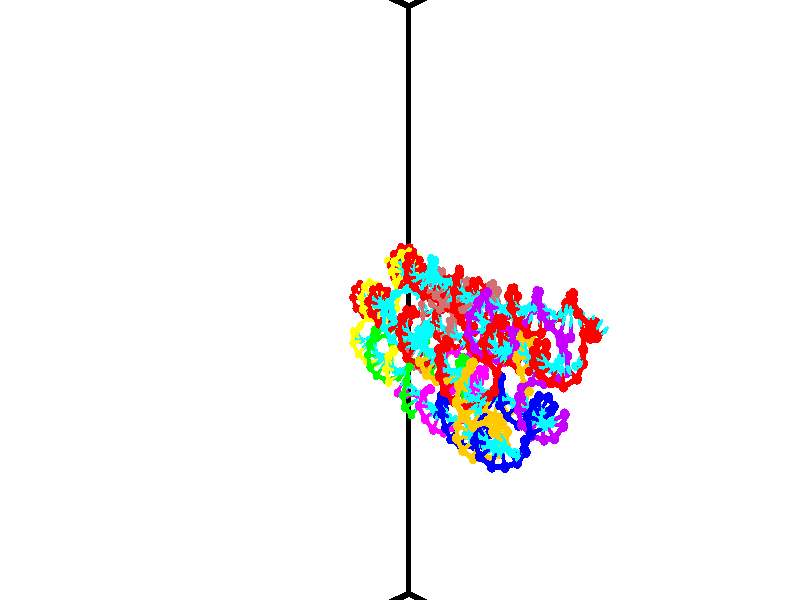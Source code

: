 // switches for output
#declare DRAW_BASES = 1; // possible values are 0, 1; only relevant for DNA ribbons
#declare DRAW_BASES_TYPE = 3; // possible values are 1, 2, 3; only relevant for DNA ribbons
#declare DRAW_FOG = 0; // set to 1 to enable fog

#include "colors.inc"

#include "transforms.inc"
background { rgb <1, 1, 1>}

#default {
   normal{
       ripples 0.25
       frequency 0.20
       turbulence 0.2
       lambda 5
   }
	finish {
		phong 0.1
		phong_size 40.
	}
}

// original window dimensions: 1024x640


// camera settings

camera {
	sky <-0, 1, 0>
	up <-0, 1, 0>
	right 1.6 * <0.724836, 0, 0.688921>
	location <12.1561, 44.2, 77.9145>
	look_at <46.7464, 44.2, 41.5209>
	direction <34.5903, 0, -36.3936>
	angle 67.0682
}


# declare cpy_camera_pos = <12.1561, 44.2, 77.9145>;
# if (DRAW_FOG = 1)
fog {
	fog_type 2
	up vnormalize(cpy_camera_pos)
	color rgbt<1,1,1,0.3>
	distance 1e-5
	fog_alt 3e-3
	fog_offset 70.72
}
# end


// LIGHTS

# declare lum = 6;
global_settings {
	ambient_light rgb lum * <0.05, 0.05, 0.05>
	max_trace_level 15
}# declare cpy_direct_light_amount = 0.25;
light_source
{	1000 * <-0.0359156, -1, 1.41376>,
	rgb lum * cpy_direct_light_amount
	parallel
}

light_source
{	1000 * <0.0359156, 1, -1.41376>,
	rgb lum * cpy_direct_light_amount
	parallel
}

// strand 0

// nucleotide -1

// particle -1
sphere {
	<45.556652, 43.269535, 44.764690> 0.250000
	pigment { color rgbt <1,0,0,0> }
	no_shadow
}
cylinder {
	<45.427170, 43.536308, 45.033142>,  <45.349480, 43.696373, 45.194214>, 0.100000
	pigment { color rgbt <1,0,0,0> }
	no_shadow
}
cylinder {
	<45.427170, 43.536308, 45.033142>,  <45.556652, 43.269535, 44.764690>, 0.100000
	pigment { color rgbt <1,0,0,0> }
	no_shadow
}

// particle -1
sphere {
	<45.427170, 43.536308, 45.033142> 0.100000
	pigment { color rgbt <1,0,0,0> }
	no_shadow
}
sphere {
	0, 1
	scale<0.080000,0.200000,0.300000>
	matrix <0.363624, -0.567155, 0.738994,
		0.873495, 0.483254, -0.058923,
		-0.323704, 0.666934, 0.671130,
		45.330059, 43.736389, 45.234482>
	pigment { color rgbt <0,1,1,0> }
	no_shadow
}
cylinder {
	<46.130936, 43.323971, 45.208122>,  <45.556652, 43.269535, 44.764690>, 0.130000
	pigment { color rgbt <1,0,0,0> }
	no_shadow
}

// nucleotide -1

// particle -1
sphere {
	<46.130936, 43.323971, 45.208122> 0.250000
	pigment { color rgbt <1,0,0,0> }
	no_shadow
}
cylinder {
	<45.839066, 43.475494, 45.435833>,  <45.663944, 43.566410, 45.572460>, 0.100000
	pigment { color rgbt <1,0,0,0> }
	no_shadow
}
cylinder {
	<45.839066, 43.475494, 45.435833>,  <46.130936, 43.323971, 45.208122>, 0.100000
	pigment { color rgbt <1,0,0,0> }
	no_shadow
}

// particle -1
sphere {
	<45.839066, 43.475494, 45.435833> 0.100000
	pigment { color rgbt <1,0,0,0> }
	no_shadow
}
sphere {
	0, 1
	scale<0.080000,0.200000,0.300000>
	matrix <0.415847, -0.415043, 0.809203,
		0.542809, 0.827188, 0.145320,
		-0.729678, 0.378812, 0.569273,
		45.620163, 43.589138, 45.606613>
	pigment { color rgbt <0,1,1,0> }
	no_shadow
}
cylinder {
	<46.492100, 43.469410, 45.811493>,  <46.130936, 43.323971, 45.208122>, 0.130000
	pigment { color rgbt <1,0,0,0> }
	no_shadow
}

// nucleotide -1

// particle -1
sphere {
	<46.492100, 43.469410, 45.811493> 0.250000
	pigment { color rgbt <1,0,0,0> }
	no_shadow
}
cylinder {
	<46.107086, 43.476227, 45.919739>,  <45.876076, 43.480316, 45.984688>, 0.100000
	pigment { color rgbt <1,0,0,0> }
	no_shadow
}
cylinder {
	<46.107086, 43.476227, 45.919739>,  <46.492100, 43.469410, 45.811493>, 0.100000
	pigment { color rgbt <1,0,0,0> }
	no_shadow
}

// particle -1
sphere {
	<46.107086, 43.476227, 45.919739> 0.100000
	pigment { color rgbt <1,0,0,0> }
	no_shadow
}
sphere {
	0, 1
	scale<0.080000,0.200000,0.300000>
	matrix <0.235430, -0.442603, 0.865260,
		0.134523, 0.896556, 0.422009,
		-0.962536, 0.017044, 0.270616,
		45.818325, 43.481339, 46.000923>
	pigment { color rgbt <0,1,1,0> }
	no_shadow
}
cylinder {
	<46.460930, 43.557320, 46.547714>,  <46.492100, 43.469410, 45.811493>, 0.130000
	pigment { color rgbt <1,0,0,0> }
	no_shadow
}

// nucleotide -1

// particle -1
sphere {
	<46.460930, 43.557320, 46.547714> 0.250000
	pigment { color rgbt <1,0,0,0> }
	no_shadow
}
cylinder {
	<46.107391, 43.392723, 46.458733>,  <45.895267, 43.293964, 46.405342>, 0.100000
	pigment { color rgbt <1,0,0,0> }
	no_shadow
}
cylinder {
	<46.107391, 43.392723, 46.458733>,  <46.460930, 43.557320, 46.547714>, 0.100000
	pigment { color rgbt <1,0,0,0> }
	no_shadow
}

// particle -1
sphere {
	<46.107391, 43.392723, 46.458733> 0.100000
	pigment { color rgbt <1,0,0,0> }
	no_shadow
}
sphere {
	0, 1
	scale<0.080000,0.200000,0.300000>
	matrix <0.027528, -0.520491, 0.853424,
		-0.466962, 0.748174, 0.471363,
		-0.883849, -0.411492, -0.222454,
		45.842236, 43.269276, 46.391998>
	pigment { color rgbt <0,1,1,0> }
	no_shadow
}
cylinder {
	<45.927383, 43.754932, 47.071934>,  <46.460930, 43.557320, 46.547714>, 0.130000
	pigment { color rgbt <1,0,0,0> }
	no_shadow
}

// nucleotide -1

// particle -1
sphere {
	<45.927383, 43.754932, 47.071934> 0.250000
	pigment { color rgbt <1,0,0,0> }
	no_shadow
}
cylinder {
	<45.801132, 43.407059, 46.920128>,  <45.725380, 43.198334, 46.829044>, 0.100000
	pigment { color rgbt <1,0,0,0> }
	no_shadow
}
cylinder {
	<45.801132, 43.407059, 46.920128>,  <45.927383, 43.754932, 47.071934>, 0.100000
	pigment { color rgbt <1,0,0,0> }
	no_shadow
}

// particle -1
sphere {
	<45.801132, 43.407059, 46.920128> 0.100000
	pigment { color rgbt <1,0,0,0> }
	no_shadow
}
sphere {
	0, 1
	scale<0.080000,0.200000,0.300000>
	matrix <-0.150067, -0.349179, 0.924961,
		-0.936941, 0.348897, -0.020300,
		-0.315628, -0.869681, -0.379518,
		45.706444, 43.146152, 46.806271>
	pigment { color rgbt <0,1,1,0> }
	no_shadow
}
cylinder {
	<45.223526, 43.742752, 47.333511>,  <45.927383, 43.754932, 47.071934>, 0.130000
	pigment { color rgbt <1,0,0,0> }
	no_shadow
}

// nucleotide -1

// particle -1
sphere {
	<45.223526, 43.742752, 47.333511> 0.250000
	pigment { color rgbt <1,0,0,0> }
	no_shadow
}
cylinder {
	<45.369293, 43.386185, 47.225754>,  <45.456753, 43.172245, 47.161098>, 0.100000
	pigment { color rgbt <1,0,0,0> }
	no_shadow
}
cylinder {
	<45.369293, 43.386185, 47.225754>,  <45.223526, 43.742752, 47.333511>, 0.100000
	pigment { color rgbt <1,0,0,0> }
	no_shadow
}

// particle -1
sphere {
	<45.369293, 43.386185, 47.225754> 0.100000
	pigment { color rgbt <1,0,0,0> }
	no_shadow
}
sphere {
	0, 1
	scale<0.080000,0.200000,0.300000>
	matrix <-0.203444, -0.358507, 0.911089,
		-0.908740, -0.277212, -0.312001,
		0.364420, -0.891418, -0.269393,
		45.478619, 43.118759, 47.144936>
	pigment { color rgbt <0,1,1,0> }
	no_shadow
}
cylinder {
	<44.614880, 43.297531, 47.492542>,  <45.223526, 43.742752, 47.333511>, 0.130000
	pigment { color rgbt <1,0,0,0> }
	no_shadow
}

// nucleotide -1

// particle -1
sphere {
	<44.614880, 43.297531, 47.492542> 0.250000
	pigment { color rgbt <1,0,0,0> }
	no_shadow
}
cylinder {
	<44.915886, 43.037209, 47.452225>,  <45.096489, 42.881016, 47.428032>, 0.100000
	pigment { color rgbt <1,0,0,0> }
	no_shadow
}
cylinder {
	<44.915886, 43.037209, 47.452225>,  <44.614880, 43.297531, 47.492542>, 0.100000
	pigment { color rgbt <1,0,0,0> }
	no_shadow
}

// particle -1
sphere {
	<44.915886, 43.037209, 47.452225> 0.100000
	pigment { color rgbt <1,0,0,0> }
	no_shadow
}
sphere {
	0, 1
	scale<0.080000,0.200000,0.300000>
	matrix <-0.367331, -0.541820, 0.755975,
		-0.546645, -0.531831, -0.646789,
		0.752494, -0.650835, -0.100825,
		45.141644, 42.841965, 47.421986>
	pigment { color rgbt <0,1,1,0> }
	no_shadow
}
cylinder {
	<44.305447, 42.715919, 47.562160>,  <44.614880, 43.297531, 47.492542>, 0.130000
	pigment { color rgbt <1,0,0,0> }
	no_shadow
}

// nucleotide -1

// particle -1
sphere {
	<44.305447, 42.715919, 47.562160> 0.250000
	pigment { color rgbt <1,0,0,0> }
	no_shadow
}
cylinder {
	<44.690018, 42.635506, 47.637253>,  <44.920761, 42.587257, 47.682308>, 0.100000
	pigment { color rgbt <1,0,0,0> }
	no_shadow
}
cylinder {
	<44.690018, 42.635506, 47.637253>,  <44.305447, 42.715919, 47.562160>, 0.100000
	pigment { color rgbt <1,0,0,0> }
	no_shadow
}

// particle -1
sphere {
	<44.690018, 42.635506, 47.637253> 0.100000
	pigment { color rgbt <1,0,0,0> }
	no_shadow
}
sphere {
	0, 1
	scale<0.080000,0.200000,0.300000>
	matrix <-0.263539, -0.477824, 0.837993,
		-0.078760, -0.855144, -0.512372,
		0.961428, -0.201030, 0.187730,
		44.978447, 42.575195, 47.693573>
	pigment { color rgbt <0,1,1,0> }
	no_shadow
}
cylinder {
	<44.298557, 42.032719, 47.931171>,  <44.305447, 42.715919, 47.562160>, 0.130000
	pigment { color rgbt <1,0,0,0> }
	no_shadow
}

// nucleotide -1

// particle -1
sphere {
	<44.298557, 42.032719, 47.931171> 0.250000
	pigment { color rgbt <1,0,0,0> }
	no_shadow
}
cylinder {
	<44.670422, 42.162216, 48.001518>,  <44.893539, 42.239914, 48.043724>, 0.100000
	pigment { color rgbt <1,0,0,0> }
	no_shadow
}
cylinder {
	<44.670422, 42.162216, 48.001518>,  <44.298557, 42.032719, 47.931171>, 0.100000
	pigment { color rgbt <1,0,0,0> }
	no_shadow
}

// particle -1
sphere {
	<44.670422, 42.162216, 48.001518> 0.100000
	pigment { color rgbt <1,0,0,0> }
	no_shadow
}
sphere {
	0, 1
	scale<0.080000,0.200000,0.300000>
	matrix <-0.098313, -0.242038, 0.965273,
		0.355065, -0.914663, -0.193184,
		0.929658, 0.323743, 0.175863,
		44.949318, 42.259338, 48.054276>
	pigment { color rgbt <0,1,1,0> }
	no_shadow
}
cylinder {
	<44.735394, 41.459949, 48.206848>,  <44.298557, 42.032719, 47.931171>, 0.130000
	pigment { color rgbt <1,0,0,0> }
	no_shadow
}

// nucleotide -1

// particle -1
sphere {
	<44.735394, 41.459949, 48.206848> 0.250000
	pigment { color rgbt <1,0,0,0> }
	no_shadow
}
cylinder {
	<44.892479, 41.809883, 48.320297>,  <44.986729, 42.019844, 48.388367>, 0.100000
	pigment { color rgbt <1,0,0,0> }
	no_shadow
}
cylinder {
	<44.892479, 41.809883, 48.320297>,  <44.735394, 41.459949, 48.206848>, 0.100000
	pigment { color rgbt <1,0,0,0> }
	no_shadow
}

// particle -1
sphere {
	<44.892479, 41.809883, 48.320297> 0.100000
	pigment { color rgbt <1,0,0,0> }
	no_shadow
}
sphere {
	0, 1
	scale<0.080000,0.200000,0.300000>
	matrix <-0.107576, -0.262587, 0.958893,
		0.913350, -0.407077, -0.009009,
		0.392709, 0.874835, 0.283625,
		45.010292, 42.072334, 48.405384>
	pigment { color rgbt <0,1,1,0> }
	no_shadow
}
cylinder {
	<45.263584, 41.316856, 48.740334>,  <44.735394, 41.459949, 48.206848>, 0.130000
	pigment { color rgbt <1,0,0,0> }
	no_shadow
}

// nucleotide -1

// particle -1
sphere {
	<45.263584, 41.316856, 48.740334> 0.250000
	pigment { color rgbt <1,0,0,0> }
	no_shadow
}
cylinder {
	<45.117149, 41.686867, 48.780941>,  <45.029289, 41.908875, 48.805305>, 0.100000
	pigment { color rgbt <1,0,0,0> }
	no_shadow
}
cylinder {
	<45.117149, 41.686867, 48.780941>,  <45.263584, 41.316856, 48.740334>, 0.100000
	pigment { color rgbt <1,0,0,0> }
	no_shadow
}

// particle -1
sphere {
	<45.117149, 41.686867, 48.780941> 0.100000
	pigment { color rgbt <1,0,0,0> }
	no_shadow
}
sphere {
	0, 1
	scale<0.080000,0.200000,0.300000>
	matrix <-0.222976, -0.193105, 0.955506,
		0.903472, 0.327164, 0.276952,
		-0.366088, 0.925027, 0.101515,
		45.007324, 41.964375, 48.811394>
	pigment { color rgbt <0,1,1,0> }
	no_shadow
}
cylinder {
	<45.600163, 41.452587, 49.340973>,  <45.263584, 41.316856, 48.740334>, 0.130000
	pigment { color rgbt <1,0,0,0> }
	no_shadow
}

// nucleotide -1

// particle -1
sphere {
	<45.600163, 41.452587, 49.340973> 0.250000
	pigment { color rgbt <1,0,0,0> }
	no_shadow
}
cylinder {
	<45.324577, 41.740799, 49.309578>,  <45.159225, 41.913727, 49.290741>, 0.100000
	pigment { color rgbt <1,0,0,0> }
	no_shadow
}
cylinder {
	<45.324577, 41.740799, 49.309578>,  <45.600163, 41.452587, 49.340973>, 0.100000
	pigment { color rgbt <1,0,0,0> }
	no_shadow
}

// particle -1
sphere {
	<45.324577, 41.740799, 49.309578> 0.100000
	pigment { color rgbt <1,0,0,0> }
	no_shadow
}
sphere {
	0, 1
	scale<0.080000,0.200000,0.300000>
	matrix <-0.169308, -0.054700, 0.984044,
		0.704742, 0.691261, 0.159679,
		-0.688966, 0.720532, -0.078487,
		45.117889, 41.956959, 49.286034>
	pigment { color rgbt <0,1,1,0> }
	no_shadow
}
cylinder {
	<45.703072, 42.010719, 49.919025>,  <45.600163, 41.452587, 49.340973>, 0.130000
	pigment { color rgbt <1,0,0,0> }
	no_shadow
}

// nucleotide -1

// particle -1
sphere {
	<45.703072, 42.010719, 49.919025> 0.250000
	pigment { color rgbt <1,0,0,0> }
	no_shadow
}
cylinder {
	<45.318970, 42.043159, 49.812195>,  <45.088509, 42.062622, 49.748096>, 0.100000
	pigment { color rgbt <1,0,0,0> }
	no_shadow
}
cylinder {
	<45.318970, 42.043159, 49.812195>,  <45.703072, 42.010719, 49.919025>, 0.100000
	pigment { color rgbt <1,0,0,0> }
	no_shadow
}

// particle -1
sphere {
	<45.318970, 42.043159, 49.812195> 0.100000
	pigment { color rgbt <1,0,0,0> }
	no_shadow
}
sphere {
	0, 1
	scale<0.080000,0.200000,0.300000>
	matrix <-0.267971, -0.000171, 0.963427,
		0.078088, 0.996706, 0.021897,
		-0.960257, 0.081099, -0.267075,
		45.030891, 42.067490, 49.732071>
	pigment { color rgbt <0,1,1,0> }
	no_shadow
}
cylinder {
	<45.499359, 42.259541, 50.488491>,  <45.703072, 42.010719, 49.919025>, 0.130000
	pigment { color rgbt <1,0,0,0> }
	no_shadow
}

// nucleotide -1

// particle -1
sphere {
	<45.499359, 42.259541, 50.488491> 0.250000
	pigment { color rgbt <1,0,0,0> }
	no_shadow
}
cylinder {
	<45.147011, 42.178535, 50.317352>,  <44.935600, 42.129932, 50.214668>, 0.100000
	pigment { color rgbt <1,0,0,0> }
	no_shadow
}
cylinder {
	<45.147011, 42.178535, 50.317352>,  <45.499359, 42.259541, 50.488491>, 0.100000
	pigment { color rgbt <1,0,0,0> }
	no_shadow
}

// particle -1
sphere {
	<45.147011, 42.178535, 50.317352> 0.100000
	pigment { color rgbt <1,0,0,0> }
	no_shadow
}
sphere {
	0, 1
	scale<0.080000,0.200000,0.300000>
	matrix <-0.385784, -0.216608, 0.896801,
		-0.274291, 0.955023, 0.112676,
		-0.880872, -0.202515, -0.427846,
		44.882748, 42.117783, 50.188999>
	pigment { color rgbt <0,1,1,0> }
	no_shadow
}
cylinder {
	<45.069164, 42.646255, 50.884487>,  <45.499359, 42.259541, 50.488491>, 0.130000
	pigment { color rgbt <1,0,0,0> }
	no_shadow
}

// nucleotide -1

// particle -1
sphere {
	<45.069164, 42.646255, 50.884487> 0.250000
	pigment { color rgbt <1,0,0,0> }
	no_shadow
}
cylinder {
	<44.855873, 42.356560, 50.709602>,  <44.727898, 42.182743, 50.604671>, 0.100000
	pigment { color rgbt <1,0,0,0> }
	no_shadow
}
cylinder {
	<44.855873, 42.356560, 50.709602>,  <45.069164, 42.646255, 50.884487>, 0.100000
	pigment { color rgbt <1,0,0,0> }
	no_shadow
}

// particle -1
sphere {
	<44.855873, 42.356560, 50.709602> 0.100000
	pigment { color rgbt <1,0,0,0> }
	no_shadow
}
sphere {
	0, 1
	scale<0.080000,0.200000,0.300000>
	matrix <-0.599792, -0.040812, 0.799114,
		-0.596591, 0.688343, -0.412629,
		-0.533224, -0.724237, -0.437211,
		44.695908, 42.139290, 50.578438>
	pigment { color rgbt <0,1,1,0> }
	no_shadow
}
cylinder {
	<44.383160, 42.905884, 50.926857>,  <45.069164, 42.646255, 50.884487>, 0.130000
	pigment { color rgbt <1,0,0,0> }
	no_shadow
}

// nucleotide -1

// particle -1
sphere {
	<44.383160, 42.905884, 50.926857> 0.250000
	pigment { color rgbt <1,0,0,0> }
	no_shadow
}
cylinder {
	<44.389038, 42.507668, 50.889580>,  <44.392567, 42.268738, 50.867214>, 0.100000
	pigment { color rgbt <1,0,0,0> }
	no_shadow
}
cylinder {
	<44.389038, 42.507668, 50.889580>,  <44.383160, 42.905884, 50.926857>, 0.100000
	pigment { color rgbt <1,0,0,0> }
	no_shadow
}

// particle -1
sphere {
	<44.389038, 42.507668, 50.889580> 0.100000
	pigment { color rgbt <1,0,0,0> }
	no_shadow
}
sphere {
	0, 1
	scale<0.080000,0.200000,0.300000>
	matrix <-0.546356, -0.086057, 0.833120,
		-0.837424, 0.038676, -0.545183,
		0.014695, -0.995539, -0.093198,
		44.393448, 42.209007, 50.861622>
	pigment { color rgbt <0,1,1,0> }
	no_shadow
}
cylinder {
	<43.740040, 42.639763, 51.125374>,  <44.383160, 42.905884, 50.926857>, 0.130000
	pigment { color rgbt <1,0,0,0> }
	no_shadow
}

// nucleotide -1

// particle -1
sphere {
	<43.740040, 42.639763, 51.125374> 0.250000
	pigment { color rgbt <1,0,0,0> }
	no_shadow
}
cylinder {
	<44.000153, 42.341820, 51.185116>,  <44.156219, 42.163052, 51.220963>, 0.100000
	pigment { color rgbt <1,0,0,0> }
	no_shadow
}
cylinder {
	<44.000153, 42.341820, 51.185116>,  <43.740040, 42.639763, 51.125374>, 0.100000
	pigment { color rgbt <1,0,0,0> }
	no_shadow
}

// particle -1
sphere {
	<44.000153, 42.341820, 51.185116> 0.100000
	pigment { color rgbt <1,0,0,0> }
	no_shadow
}
sphere {
	0, 1
	scale<0.080000,0.200000,0.300000>
	matrix <-0.449931, -0.219206, 0.865743,
		-0.612120, -0.630181, -0.477683,
		0.650286, -0.744863, 0.149358,
		44.195240, 42.118362, 51.229923>
	pigment { color rgbt <0,1,1,0> }
	no_shadow
}
cylinder {
	<43.322666, 42.114784, 51.571690>,  <43.740040, 42.639763, 51.125374>, 0.130000
	pigment { color rgbt <1,0,0,0> }
	no_shadow
}

// nucleotide -1

// particle -1
sphere {
	<43.322666, 42.114784, 51.571690> 0.250000
	pigment { color rgbt <1,0,0,0> }
	no_shadow
}
cylinder {
	<43.695660, 41.974770, 51.607368>,  <43.919456, 41.890762, 51.628777>, 0.100000
	pigment { color rgbt <1,0,0,0> }
	no_shadow
}
cylinder {
	<43.695660, 41.974770, 51.607368>,  <43.322666, 42.114784, 51.571690>, 0.100000
	pigment { color rgbt <1,0,0,0> }
	no_shadow
}

// particle -1
sphere {
	<43.695660, 41.974770, 51.607368> 0.100000
	pigment { color rgbt <1,0,0,0> }
	no_shadow
}
sphere {
	0, 1
	scale<0.080000,0.200000,0.300000>
	matrix <-0.242792, -0.424507, 0.872265,
		-0.267455, -0.835027, -0.480829,
		0.932480, -0.350033, 0.089201,
		43.975403, 41.869759, 51.634129>
	pigment { color rgbt <0,1,1,0> }
	no_shadow
}
cylinder {
	<43.243923, 41.556225, 51.935429>,  <43.322666, 42.114784, 51.571690>, 0.130000
	pigment { color rgbt <1,0,0,0> }
	no_shadow
}

// nucleotide -1

// particle -1
sphere {
	<43.243923, 41.556225, 51.935429> 0.250000
	pigment { color rgbt <1,0,0,0> }
	no_shadow
}
cylinder {
	<43.639923, 41.596436, 51.975006>,  <43.877525, 41.620564, 51.998753>, 0.100000
	pigment { color rgbt <1,0,0,0> }
	no_shadow
}
cylinder {
	<43.639923, 41.596436, 51.975006>,  <43.243923, 41.556225, 51.935429>, 0.100000
	pigment { color rgbt <1,0,0,0> }
	no_shadow
}

// particle -1
sphere {
	<43.639923, 41.596436, 51.975006> 0.100000
	pigment { color rgbt <1,0,0,0> }
	no_shadow
}
sphere {
	0, 1
	scale<0.080000,0.200000,0.300000>
	matrix <-0.082110, -0.159593, 0.983762,
		0.114684, -0.982051, -0.149743,
		0.990002, 0.100527, 0.098939,
		43.936924, 41.626595, 52.004688>
	pigment { color rgbt <0,1,1,0> }
	no_shadow
}
cylinder {
	<43.466480, 40.937126, 52.330391>,  <43.243923, 41.556225, 51.935429>, 0.130000
	pigment { color rgbt <1,0,0,0> }
	no_shadow
}

// nucleotide -1

// particle -1
sphere {
	<43.466480, 40.937126, 52.330391> 0.250000
	pigment { color rgbt <1,0,0,0> }
	no_shadow
}
cylinder {
	<43.739555, 41.225410, 52.378582>,  <43.903400, 41.398380, 52.407497>, 0.100000
	pigment { color rgbt <1,0,0,0> }
	no_shadow
}
cylinder {
	<43.739555, 41.225410, 52.378582>,  <43.466480, 40.937126, 52.330391>, 0.100000
	pigment { color rgbt <1,0,0,0> }
	no_shadow
}

// particle -1
sphere {
	<43.739555, 41.225410, 52.378582> 0.100000
	pigment { color rgbt <1,0,0,0> }
	no_shadow
}
sphere {
	0, 1
	scale<0.080000,0.200000,0.300000>
	matrix <0.059878, -0.219501, 0.973773,
		0.728255, -0.657566, -0.193005,
		0.682685, 0.720712, 0.120479,
		43.944363, 41.441624, 52.414726>
	pigment { color rgbt <0,1,1,0> }
	no_shadow
}
cylinder {
	<43.987171, 40.761513, 52.933464>,  <43.466480, 40.937126, 52.330391>, 0.130000
	pigment { color rgbt <1,0,0,0> }
	no_shadow
}

// nucleotide -1

// particle -1
sphere {
	<43.987171, 40.761513, 52.933464> 0.250000
	pigment { color rgbt <1,0,0,0> }
	no_shadow
}
cylinder {
	<44.048332, 41.156792, 52.929665>,  <44.085030, 41.393959, 52.927383>, 0.100000
	pigment { color rgbt <1,0,0,0> }
	no_shadow
}
cylinder {
	<44.048332, 41.156792, 52.929665>,  <43.987171, 40.761513, 52.933464>, 0.100000
	pigment { color rgbt <1,0,0,0> }
	no_shadow
}

// particle -1
sphere {
	<44.048332, 41.156792, 52.929665> 0.100000
	pigment { color rgbt <1,0,0,0> }
	no_shadow
}
sphere {
	0, 1
	scale<0.080000,0.200000,0.300000>
	matrix <0.022975, 0.006057, 0.999718,
		0.987974, -0.153079, -0.021778,
		0.152904, 0.988196, -0.009501,
		44.094204, 41.453251, 52.926815>
	pigment { color rgbt <0,1,1,0> }
	no_shadow
}
cylinder {
	<44.634502, 41.032654, 53.324425>,  <43.987171, 40.761513, 52.933464>, 0.130000
	pigment { color rgbt <1,0,0,0> }
	no_shadow
}

// nucleotide -1

// particle -1
sphere {
	<44.634502, 41.032654, 53.324425> 0.250000
	pigment { color rgbt <1,0,0,0> }
	no_shadow
}
cylinder {
	<44.381931, 41.341400, 53.294724>,  <44.230389, 41.526649, 53.276901>, 0.100000
	pigment { color rgbt <1,0,0,0> }
	no_shadow
}
cylinder {
	<44.381931, 41.341400, 53.294724>,  <44.634502, 41.032654, 53.324425>, 0.100000
	pigment { color rgbt <1,0,0,0> }
	no_shadow
}

// particle -1
sphere {
	<44.381931, 41.341400, 53.294724> 0.100000
	pigment { color rgbt <1,0,0,0> }
	no_shadow
}
sphere {
	0, 1
	scale<0.080000,0.200000,0.300000>
	matrix <-0.101969, 0.012274, 0.994712,
		0.768698, 0.635663, 0.070957,
		-0.631431, 0.771869, -0.074252,
		44.192501, 41.572960, 53.272449>
	pigment { color rgbt <0,1,1,0> }
	no_shadow
}
cylinder {
	<44.701401, 41.334503, 54.051617>,  <44.634502, 41.032654, 53.324425>, 0.130000
	pigment { color rgbt <1,0,0,0> }
	no_shadow
}

// nucleotide -1

// particle -1
sphere {
	<44.701401, 41.334503, 54.051617> 0.250000
	pigment { color rgbt <1,0,0,0> }
	no_shadow
}
cylinder {
	<44.404724, 41.542953, 53.882706>,  <44.226719, 41.668026, 53.781361>, 0.100000
	pigment { color rgbt <1,0,0,0> }
	no_shadow
}
cylinder {
	<44.404724, 41.542953, 53.882706>,  <44.701401, 41.334503, 54.051617>, 0.100000
	pigment { color rgbt <1,0,0,0> }
	no_shadow
}

// particle -1
sphere {
	<44.404724, 41.542953, 53.882706> 0.100000
	pigment { color rgbt <1,0,0,0> }
	no_shadow
}
sphere {
	0, 1
	scale<0.080000,0.200000,0.300000>
	matrix <-0.360299, 0.221481, 0.906163,
		0.565755, 0.824239, 0.023492,
		-0.741691, 0.521130, -0.422276,
		44.182217, 41.699291, 53.756023>
	pigment { color rgbt <0,1,1,0> }
	no_shadow
}
cylinder {
	<44.703423, 42.006298, 54.313587>,  <44.701401, 41.334503, 54.051617>, 0.130000
	pigment { color rgbt <1,0,0,0> }
	no_shadow
}

// nucleotide -1

// particle -1
sphere {
	<44.703423, 42.006298, 54.313587> 0.250000
	pigment { color rgbt <1,0,0,0> }
	no_shadow
}
cylinder {
	<44.336708, 41.912842, 54.184017>,  <44.116680, 41.856770, 54.106277>, 0.100000
	pigment { color rgbt <1,0,0,0> }
	no_shadow
}
cylinder {
	<44.336708, 41.912842, 54.184017>,  <44.703423, 42.006298, 54.313587>, 0.100000
	pigment { color rgbt <1,0,0,0> }
	no_shadow
}

// particle -1
sphere {
	<44.336708, 41.912842, 54.184017> 0.100000
	pigment { color rgbt <1,0,0,0> }
	no_shadow
}
sphere {
	0, 1
	scale<0.080000,0.200000,0.300000>
	matrix <-0.361693, 0.141727, 0.921461,
		-0.169380, 0.961939, -0.214438,
		-0.916781, -0.233638, -0.323921,
		44.061672, 41.842751, 54.086842>
	pigment { color rgbt <0,1,1,0> }
	no_shadow
}
cylinder {
	<44.271854, 42.517521, 54.648163>,  <44.703423, 42.006298, 54.313587>, 0.130000
	pigment { color rgbt <1,0,0,0> }
	no_shadow
}

// nucleotide -1

// particle -1
sphere {
	<44.271854, 42.517521, 54.648163> 0.250000
	pigment { color rgbt <1,0,0,0> }
	no_shadow
}
cylinder {
	<44.015053, 42.232224, 54.535652>,  <43.860970, 42.061047, 54.468147>, 0.100000
	pigment { color rgbt <1,0,0,0> }
	no_shadow
}
cylinder {
	<44.015053, 42.232224, 54.535652>,  <44.271854, 42.517521, 54.648163>, 0.100000
	pigment { color rgbt <1,0,0,0> }
	no_shadow
}

// particle -1
sphere {
	<44.015053, 42.232224, 54.535652> 0.100000
	pigment { color rgbt <1,0,0,0> }
	no_shadow
}
sphere {
	0, 1
	scale<0.080000,0.200000,0.300000>
	matrix <-0.463042, 0.068302, 0.883701,
		-0.611079, 0.697584, -0.374111,
		-0.642008, -0.713240, -0.281273,
		43.822449, 42.018253, 54.451271>
	pigment { color rgbt <0,1,1,0> }
	no_shadow
}
cylinder {
	<43.579979, 42.852669, 54.702507>,  <44.271854, 42.517521, 54.648163>, 0.130000
	pigment { color rgbt <1,0,0,0> }
	no_shadow
}

// nucleotide -1

// particle -1
sphere {
	<43.579979, 42.852669, 54.702507> 0.250000
	pigment { color rgbt <1,0,0,0> }
	no_shadow
}
cylinder {
	<43.550358, 42.453835, 54.695255>,  <43.532585, 42.214535, 54.690907>, 0.100000
	pigment { color rgbt <1,0,0,0> }
	no_shadow
}
cylinder {
	<43.550358, 42.453835, 54.695255>,  <43.579979, 42.852669, 54.702507>, 0.100000
	pigment { color rgbt <1,0,0,0> }
	no_shadow
}

// particle -1
sphere {
	<43.550358, 42.453835, 54.695255> 0.100000
	pigment { color rgbt <1,0,0,0> }
	no_shadow
}
sphere {
	0, 1
	scale<0.080000,0.200000,0.300000>
	matrix <-0.593701, 0.029475, 0.804146,
		-0.801271, 0.070311, -0.594156,
		-0.074053, -0.997089, -0.018126,
		43.528141, 42.154709, 54.689819>
	pigment { color rgbt <0,1,1,0> }
	no_shadow
}
cylinder {
	<42.993515, 42.790070, 55.033726>,  <43.579979, 42.852669, 54.702507>, 0.130000
	pigment { color rgbt <1,0,0,0> }
	no_shadow
}

// nucleotide -1

// particle -1
sphere {
	<42.993515, 42.790070, 55.033726> 0.250000
	pigment { color rgbt <1,0,0,0> }
	no_shadow
}
cylinder {
	<43.143406, 42.421646, 55.076107>,  <43.233341, 42.200592, 55.101536>, 0.100000
	pigment { color rgbt <1,0,0,0> }
	no_shadow
}
cylinder {
	<43.143406, 42.421646, 55.076107>,  <42.993515, 42.790070, 55.033726>, 0.100000
	pigment { color rgbt <1,0,0,0> }
	no_shadow
}

// particle -1
sphere {
	<43.143406, 42.421646, 55.076107> 0.100000
	pigment { color rgbt <1,0,0,0> }
	no_shadow
}
sphere {
	0, 1
	scale<0.080000,0.200000,0.300000>
	matrix <-0.604176, -0.155910, 0.781450,
		-0.703246, -0.356840, -0.614907,
		0.374723, -0.921063, 0.105951,
		43.255821, 42.145329, 55.107891>
	pigment { color rgbt <0,1,1,0> }
	no_shadow
}
cylinder {
	<42.368160, 42.399422, 55.132515>,  <42.993515, 42.790070, 55.033726>, 0.130000
	pigment { color rgbt <1,0,0,0> }
	no_shadow
}

// nucleotide -1

// particle -1
sphere {
	<42.368160, 42.399422, 55.132515> 0.250000
	pigment { color rgbt <1,0,0,0> }
	no_shadow
}
cylinder {
	<42.694839, 42.217438, 55.274506>,  <42.890846, 42.108250, 55.359699>, 0.100000
	pigment { color rgbt <1,0,0,0> }
	no_shadow
}
cylinder {
	<42.694839, 42.217438, 55.274506>,  <42.368160, 42.399422, 55.132515>, 0.100000
	pigment { color rgbt <1,0,0,0> }
	no_shadow
}

// particle -1
sphere {
	<42.694839, 42.217438, 55.274506> 0.100000
	pigment { color rgbt <1,0,0,0> }
	no_shadow
}
sphere {
	0, 1
	scale<0.080000,0.200000,0.300000>
	matrix <-0.503823, -0.262247, 0.823036,
		-0.281368, -0.851015, -0.443402,
		0.816697, -0.454972, 0.354973,
		42.939850, 42.080952, 55.381001>
	pigment { color rgbt <0,1,1,0> }
	no_shadow
}
cylinder {
	<42.163334, 41.688519, 55.331230>,  <42.368160, 42.399422, 55.132515>, 0.130000
	pigment { color rgbt <1,0,0,0> }
	no_shadow
}

// nucleotide -1

// particle -1
sphere {
	<42.163334, 41.688519, 55.331230> 0.250000
	pigment { color rgbt <1,0,0,0> }
	no_shadow
}
cylinder {
	<42.491753, 41.755516, 55.549526>,  <42.688805, 41.795715, 55.680504>, 0.100000
	pigment { color rgbt <1,0,0,0> }
	no_shadow
}
cylinder {
	<42.491753, 41.755516, 55.549526>,  <42.163334, 41.688519, 55.331230>, 0.100000
	pigment { color rgbt <1,0,0,0> }
	no_shadow
}

// particle -1
sphere {
	<42.491753, 41.755516, 55.549526> 0.100000
	pigment { color rgbt <1,0,0,0> }
	no_shadow
}
sphere {
	0, 1
	scale<0.080000,0.200000,0.300000>
	matrix <-0.421481, -0.466900, 0.777405,
		0.385019, -0.868302, -0.312749,
		0.821044, 0.167498, 0.545738,
		42.738068, 41.805767, 55.713249>
	pigment { color rgbt <0,1,1,0> }
	no_shadow
}
cylinder {
	<42.298138, 41.065094, 55.735886>,  <42.163334, 41.688519, 55.331230>, 0.130000
	pigment { color rgbt <1,0,0,0> }
	no_shadow
}

// nucleotide -1

// particle -1
sphere {
	<42.298138, 41.065094, 55.735886> 0.250000
	pigment { color rgbt <1,0,0,0> }
	no_shadow
}
cylinder {
	<42.526665, 41.338654, 55.917377>,  <42.663780, 41.502789, 56.026272>, 0.100000
	pigment { color rgbt <1,0,0,0> }
	no_shadow
}
cylinder {
	<42.526665, 41.338654, 55.917377>,  <42.298138, 41.065094, 55.735886>, 0.100000
	pigment { color rgbt <1,0,0,0> }
	no_shadow
}

// particle -1
sphere {
	<42.526665, 41.338654, 55.917377> 0.100000
	pigment { color rgbt <1,0,0,0> }
	no_shadow
}
sphere {
	0, 1
	scale<0.080000,0.200000,0.300000>
	matrix <-0.294237, -0.345416, 0.891130,
		0.766170, -0.642626, 0.003885,
		0.571321, 0.683901, 0.453731,
		42.698063, 41.543823, 56.053497>
	pigment { color rgbt <0,1,1,0> }
	no_shadow
}
cylinder {
	<42.528713, 40.702576, 56.378185>,  <42.298138, 41.065094, 55.735886>, 0.130000
	pigment { color rgbt <1,0,0,0> }
	no_shadow
}

// nucleotide -1

// particle -1
sphere {
	<42.528713, 40.702576, 56.378185> 0.250000
	pigment { color rgbt <1,0,0,0> }
	no_shadow
}
cylinder {
	<42.567734, 41.096466, 56.435875>,  <42.591145, 41.332802, 56.470490>, 0.100000
	pigment { color rgbt <1,0,0,0> }
	no_shadow
}
cylinder {
	<42.567734, 41.096466, 56.435875>,  <42.528713, 40.702576, 56.378185>, 0.100000
	pigment { color rgbt <1,0,0,0> }
	no_shadow
}

// particle -1
sphere {
	<42.567734, 41.096466, 56.435875> 0.100000
	pigment { color rgbt <1,0,0,0> }
	no_shadow
}
sphere {
	0, 1
	scale<0.080000,0.200000,0.300000>
	matrix <-0.377654, -0.097454, 0.920804,
		0.920794, -0.144293, 0.362378,
		0.097551, 0.984724, 0.144228,
		42.597000, 41.391884, 56.479145>
	pigment { color rgbt <0,1,1,0> }
	no_shadow
}
cylinder {
	<42.708309, 40.632942, 56.995907>,  <42.528713, 40.702576, 56.378185>, 0.130000
	pigment { color rgbt <1,0,0,0> }
	no_shadow
}

// nucleotide -1

// particle -1
sphere {
	<42.708309, 40.632942, 56.995907> 0.250000
	pigment { color rgbt <1,0,0,0> }
	no_shadow
}
cylinder {
	<42.597118, 41.011238, 56.928608>,  <42.530403, 41.238216, 56.888229>, 0.100000
	pigment { color rgbt <1,0,0,0> }
	no_shadow
}
cylinder {
	<42.597118, 41.011238, 56.928608>,  <42.708309, 40.632942, 56.995907>, 0.100000
	pigment { color rgbt <1,0,0,0> }
	no_shadow
}

// particle -1
sphere {
	<42.597118, 41.011238, 56.928608> 0.100000
	pigment { color rgbt <1,0,0,0> }
	no_shadow
}
sphere {
	0, 1
	scale<0.080000,0.200000,0.300000>
	matrix <-0.430035, 0.034100, 0.902168,
		0.858951, 0.323140, 0.397221,
		-0.277982, 0.945737, -0.168252,
		42.513725, 41.294960, 56.878132>
	pigment { color rgbt <0,1,1,0> }
	no_shadow
}
cylinder {
	<43.143936, 41.131329, 57.478184>,  <42.708309, 40.632942, 56.995907>, 0.130000
	pigment { color rgbt <1,0,0,0> }
	no_shadow
}

// nucleotide -1

// particle -1
sphere {
	<43.143936, 41.131329, 57.478184> 0.250000
	pigment { color rgbt <1,0,0,0> }
	no_shadow
}
cylinder {
	<42.785934, 41.276695, 57.374725>,  <42.571133, 41.363914, 57.312649>, 0.100000
	pigment { color rgbt <1,0,0,0> }
	no_shadow
}
cylinder {
	<42.785934, 41.276695, 57.374725>,  <43.143936, 41.131329, 57.478184>, 0.100000
	pigment { color rgbt <1,0,0,0> }
	no_shadow
}

// particle -1
sphere {
	<42.785934, 41.276695, 57.374725> 0.100000
	pigment { color rgbt <1,0,0,0> }
	no_shadow
}
sphere {
	0, 1
	scale<0.080000,0.200000,0.300000>
	matrix <-0.306784, -0.080562, 0.948364,
		0.323813, 0.928137, 0.183593,
		-0.895002, 0.363416, -0.258651,
		42.517433, 41.385719, 57.297131>
	pigment { color rgbt <0,1,1,0> }
	no_shadow
}
cylinder {
	<42.976070, 41.451839, 58.058193>,  <43.143936, 41.131329, 57.478184>, 0.130000
	pigment { color rgbt <1,0,0,0> }
	no_shadow
}

// nucleotide -1

// particle -1
sphere {
	<42.976070, 41.451839, 58.058193> 0.250000
	pigment { color rgbt <1,0,0,0> }
	no_shadow
}
cylinder {
	<42.622566, 41.453552, 57.871025>,  <42.410461, 41.454578, 57.758724>, 0.100000
	pigment { color rgbt <1,0,0,0> }
	no_shadow
}
cylinder {
	<42.622566, 41.453552, 57.871025>,  <42.976070, 41.451839, 58.058193>, 0.100000
	pigment { color rgbt <1,0,0,0> }
	no_shadow
}

// particle -1
sphere {
	<42.622566, 41.453552, 57.871025> 0.100000
	pigment { color rgbt <1,0,0,0> }
	no_shadow
}
sphere {
	0, 1
	scale<0.080000,0.200000,0.300000>
	matrix <-0.465788, 0.087651, 0.880544,
		0.044780, 0.996142, -0.075470,
		-0.883762, 0.004278, -0.467917,
		42.357437, 41.454834, 57.730652>
	pigment { color rgbt <0,1,1,0> }
	no_shadow
}
cylinder {
	<42.557064, 41.969528, 58.298393>,  <42.976070, 41.451839, 58.058193>, 0.130000
	pigment { color rgbt <1,0,0,0> }
	no_shadow
}

// nucleotide -1

// particle -1
sphere {
	<42.557064, 41.969528, 58.298393> 0.250000
	pigment { color rgbt <1,0,0,0> }
	no_shadow
}
cylinder {
	<42.292927, 41.700867, 58.164036>,  <42.134445, 41.539669, 58.083420>, 0.100000
	pigment { color rgbt <1,0,0,0> }
	no_shadow
}
cylinder {
	<42.292927, 41.700867, 58.164036>,  <42.557064, 41.969528, 58.298393>, 0.100000
	pigment { color rgbt <1,0,0,0> }
	no_shadow
}

// particle -1
sphere {
	<42.292927, 41.700867, 58.164036> 0.100000
	pigment { color rgbt <1,0,0,0> }
	no_shadow
}
sphere {
	0, 1
	scale<0.080000,0.200000,0.300000>
	matrix <-0.528886, 0.098412, 0.842967,
		-0.533127, 0.734299, -0.420215,
		-0.660344, -0.671655, -0.335895,
		42.094822, 41.499371, 58.063267>
	pigment { color rgbt <0,1,1,0> }
	no_shadow
}
cylinder {
	<42.013340, 42.131939, 58.642475>,  <42.557064, 41.969528, 58.298393>, 0.130000
	pigment { color rgbt <1,0,0,0> }
	no_shadow
}

// nucleotide -1

// particle -1
sphere {
	<42.013340, 42.131939, 58.642475> 0.250000
	pigment { color rgbt <1,0,0,0> }
	no_shadow
}
cylinder {
	<41.902920, 41.777168, 58.494331>,  <41.836670, 41.564308, 58.405445>, 0.100000
	pigment { color rgbt <1,0,0,0> }
	no_shadow
}
cylinder {
	<41.902920, 41.777168, 58.494331>,  <42.013340, 42.131939, 58.642475>, 0.100000
	pigment { color rgbt <1,0,0,0> }
	no_shadow
}

// particle -1
sphere {
	<41.902920, 41.777168, 58.494331> 0.100000
	pigment { color rgbt <1,0,0,0> }
	no_shadow
}
sphere {
	0, 1
	scale<0.080000,0.200000,0.300000>
	matrix <-0.729906, -0.057253, 0.681146,
		-0.625328, 0.458355, -0.631566,
		-0.276047, -0.886923, -0.370358,
		41.820107, 41.511093, 58.383224>
	pigment { color rgbt <0,1,1,0> }
	no_shadow
}
cylinder {
	<41.257359, 42.169918, 58.570892>,  <42.013340, 42.131939, 58.642475>, 0.130000
	pigment { color rgbt <1,0,0,0> }
	no_shadow
}

// nucleotide -1

// particle -1
sphere {
	<41.257359, 42.169918, 58.570892> 0.250000
	pigment { color rgbt <1,0,0,0> }
	no_shadow
}
cylinder {
	<41.338516, 41.778801, 58.591908>,  <41.387211, 41.544132, 58.604519>, 0.100000
	pigment { color rgbt <1,0,0,0> }
	no_shadow
}
cylinder {
	<41.338516, 41.778801, 58.591908>,  <41.257359, 42.169918, 58.570892>, 0.100000
	pigment { color rgbt <1,0,0,0> }
	no_shadow
}

// particle -1
sphere {
	<41.338516, 41.778801, 58.591908> 0.100000
	pigment { color rgbt <1,0,0,0> }
	no_shadow
}
sphere {
	0, 1
	scale<0.080000,0.200000,0.300000>
	matrix <-0.737589, -0.117323, 0.664980,
		-0.644046, -0.173676, -0.745011,
		0.202898, -0.977790, 0.052540,
		41.399387, 41.485466, 58.607670>
	pigment { color rgbt <0,1,1,0> }
	no_shadow
}
cylinder {
	<40.685318, 41.825520, 58.675068>,  <41.257359, 42.169918, 58.570892>, 0.130000
	pigment { color rgbt <1,0,0,0> }
	no_shadow
}

// nucleotide -1

// particle -1
sphere {
	<40.685318, 41.825520, 58.675068> 0.250000
	pigment { color rgbt <1,0,0,0> }
	no_shadow
}
cylinder {
	<40.954315, 41.589439, 58.853691>,  <41.115711, 41.447792, 58.960865>, 0.100000
	pigment { color rgbt <1,0,0,0> }
	no_shadow
}
cylinder {
	<40.954315, 41.589439, 58.853691>,  <40.685318, 41.825520, 58.675068>, 0.100000
	pigment { color rgbt <1,0,0,0> }
	no_shadow
}

// particle -1
sphere {
	<40.954315, 41.589439, 58.853691> 0.100000
	pigment { color rgbt <1,0,0,0> }
	no_shadow
}
sphere {
	0, 1
	scale<0.080000,0.200000,0.300000>
	matrix <-0.550981, 0.003612, 0.834510,
		-0.494143, -0.807247, -0.322761,
		0.672490, -0.590203, 0.446562,
		41.156063, 41.412380, 58.987659>
	pigment { color rgbt <0,1,1,0> }
	no_shadow
}
cylinder {
	<40.289009, 41.315056, 58.943607>,  <40.685318, 41.825520, 58.675068>, 0.130000
	pigment { color rgbt <1,0,0,0> }
	no_shadow
}

// nucleotide -1

// particle -1
sphere {
	<40.289009, 41.315056, 58.943607> 0.250000
	pigment { color rgbt <1,0,0,0> }
	no_shadow
}
cylinder {
	<40.631699, 41.284584, 59.147652>,  <40.837315, 41.266300, 59.270081>, 0.100000
	pigment { color rgbt <1,0,0,0> }
	no_shadow
}
cylinder {
	<40.631699, 41.284584, 59.147652>,  <40.289009, 41.315056, 58.943607>, 0.100000
	pigment { color rgbt <1,0,0,0> }
	no_shadow
}

// particle -1
sphere {
	<40.631699, 41.284584, 59.147652> 0.100000
	pigment { color rgbt <1,0,0,0> }
	no_shadow
}
sphere {
	0, 1
	scale<0.080000,0.200000,0.300000>
	matrix <-0.514289, -0.051291, 0.856081,
		-0.039009, -0.995778, -0.083096,
		0.856729, -0.076130, 0.510117,
		40.888718, 41.261730, 59.300686>
	pigment { color rgbt <0,1,1,0> }
	no_shadow
}
cylinder {
	<40.066757, 40.845058, 59.507065>,  <40.289009, 41.315056, 58.943607>, 0.130000
	pigment { color rgbt <1,0,0,0> }
	no_shadow
}

// nucleotide -1

// particle -1
sphere {
	<40.066757, 40.845058, 59.507065> 0.250000
	pigment { color rgbt <1,0,0,0> }
	no_shadow
}
cylinder {
	<40.410233, 41.005196, 59.635056>,  <40.616318, 41.101280, 59.711849>, 0.100000
	pigment { color rgbt <1,0,0,0> }
	no_shadow
}
cylinder {
	<40.410233, 41.005196, 59.635056>,  <40.066757, 40.845058, 59.507065>, 0.100000
	pigment { color rgbt <1,0,0,0> }
	no_shadow
}

// particle -1
sphere {
	<40.410233, 41.005196, 59.635056> 0.100000
	pigment { color rgbt <1,0,0,0> }
	no_shadow
}
sphere {
	0, 1
	scale<0.080000,0.200000,0.300000>
	matrix <-0.379332, 0.076648, 0.922081,
		0.344626, -0.913153, 0.217681,
		0.858686, 0.400346, 0.319973,
		40.667839, 41.125298, 59.731049>
	pigment { color rgbt <0,1,1,0> }
	no_shadow
}
cylinder {
	<40.276215, 40.502495, 60.048500>,  <40.066757, 40.845058, 59.507065>, 0.130000
	pigment { color rgbt <1,0,0,0> }
	no_shadow
}

// nucleotide -1

// particle -1
sphere {
	<40.276215, 40.502495, 60.048500> 0.250000
	pigment { color rgbt <1,0,0,0> }
	no_shadow
}
cylinder {
	<40.506645, 40.826233, 60.094276>,  <40.644901, 41.020477, 60.121742>, 0.100000
	pigment { color rgbt <1,0,0,0> }
	no_shadow
}
cylinder {
	<40.506645, 40.826233, 60.094276>,  <40.276215, 40.502495, 60.048500>, 0.100000
	pigment { color rgbt <1,0,0,0> }
	no_shadow
}

// particle -1
sphere {
	<40.506645, 40.826233, 60.094276> 0.100000
	pigment { color rgbt <1,0,0,0> }
	no_shadow
}
sphere {
	0, 1
	scale<0.080000,0.200000,0.300000>
	matrix <-0.230132, 0.026254, 0.972805,
		0.784333, -0.586743, 0.201381,
		0.576074, 0.809348, 0.114437,
		40.679466, 41.069038, 60.128609>
	pigment { color rgbt <0,1,1,0> }
	no_shadow
}
cylinder {
	<40.735825, 40.326180, 60.526520>,  <40.276215, 40.502495, 60.048500>, 0.130000
	pigment { color rgbt <1,0,0,0> }
	no_shadow
}

// nucleotide -1

// particle -1
sphere {
	<40.735825, 40.326180, 60.526520> 0.250000
	pigment { color rgbt <1,0,0,0> }
	no_shadow
}
cylinder {
	<40.701221, 40.724403, 60.511692>,  <40.680462, 40.963337, 60.502796>, 0.100000
	pigment { color rgbt <1,0,0,0> }
	no_shadow
}
cylinder {
	<40.701221, 40.724403, 60.511692>,  <40.735825, 40.326180, 60.526520>, 0.100000
	pigment { color rgbt <1,0,0,0> }
	no_shadow
}

// particle -1
sphere {
	<40.701221, 40.724403, 60.511692> 0.100000
	pigment { color rgbt <1,0,0,0> }
	no_shadow
}
sphere {
	0, 1
	scale<0.080000,0.200000,0.300000>
	matrix <-0.187796, 0.020244, 0.981999,
		0.978391, 0.091909, 0.185211,
		-0.086505, 0.995562, -0.037067,
		40.675270, 41.023071, 60.500572>
	pigment { color rgbt <0,1,1,0> }
	no_shadow
}
cylinder {
	<41.198032, 40.685711, 61.063786>,  <40.735825, 40.326180, 60.526520>, 0.130000
	pigment { color rgbt <1,0,0,0> }
	no_shadow
}

// nucleotide -1

// particle -1
sphere {
	<41.198032, 40.685711, 61.063786> 0.250000
	pigment { color rgbt <1,0,0,0> }
	no_shadow
}
cylinder {
	<40.889244, 40.926392, 60.981789>,  <40.703972, 41.070801, 60.932590>, 0.100000
	pigment { color rgbt <1,0,0,0> }
	no_shadow
}
cylinder {
	<40.889244, 40.926392, 60.981789>,  <41.198032, 40.685711, 61.063786>, 0.100000
	pigment { color rgbt <1,0,0,0> }
	no_shadow
}

// particle -1
sphere {
	<40.889244, 40.926392, 60.981789> 0.100000
	pigment { color rgbt <1,0,0,0> }
	no_shadow
}
sphere {
	0, 1
	scale<0.080000,0.200000,0.300000>
	matrix <-0.030245, 0.287347, 0.957349,
		0.634939, 0.745244, -0.203624,
		-0.771970, 0.601700, -0.204988,
		40.657654, 41.106903, 60.920292>
	pigment { color rgbt <0,1,1,0> }
	no_shadow
}
cylinder {
	<41.363773, 41.374241, 61.338165>,  <41.198032, 40.685711, 61.063786>, 0.130000
	pigment { color rgbt <1,0,0,0> }
	no_shadow
}

// nucleotide -1

// particle -1
sphere {
	<41.363773, 41.374241, 61.338165> 0.250000
	pigment { color rgbt <1,0,0,0> }
	no_shadow
}
cylinder {
	<40.968197, 41.324730, 61.305489>,  <40.730850, 41.295025, 61.285885>, 0.100000
	pigment { color rgbt <1,0,0,0> }
	no_shadow
}
cylinder {
	<40.968197, 41.324730, 61.305489>,  <41.363773, 41.374241, 61.338165>, 0.100000
	pigment { color rgbt <1,0,0,0> }
	no_shadow
}

// particle -1
sphere {
	<40.968197, 41.324730, 61.305489> 0.100000
	pigment { color rgbt <1,0,0,0> }
	no_shadow
}
sphere {
	0, 1
	scale<0.080000,0.200000,0.300000>
	matrix <-0.124388, 0.392390, 0.911350,
		-0.080748, 0.911433, -0.403447,
		-0.988943, -0.123773, -0.081687,
		40.671513, 41.287598, 61.280983>
	pigment { color rgbt <0,1,1,0> }
	no_shadow
}
cylinder {
	<41.026970, 42.020359, 61.540092>,  <41.363773, 41.374241, 61.338165>, 0.130000
	pigment { color rgbt <1,0,0,0> }
	no_shadow
}

// nucleotide -1

// particle -1
sphere {
	<41.026970, 42.020359, 61.540092> 0.250000
	pigment { color rgbt <1,0,0,0> }
	no_shadow
}
cylinder {
	<40.756111, 41.728935, 61.581413>,  <40.593597, 41.554081, 61.606205>, 0.100000
	pigment { color rgbt <1,0,0,0> }
	no_shadow
}
cylinder {
	<40.756111, 41.728935, 61.581413>,  <41.026970, 42.020359, 61.540092>, 0.100000
	pigment { color rgbt <1,0,0,0> }
	no_shadow
}

// particle -1
sphere {
	<40.756111, 41.728935, 61.581413> 0.100000
	pigment { color rgbt <1,0,0,0> }
	no_shadow
}
sphere {
	0, 1
	scale<0.080000,0.200000,0.300000>
	matrix <-0.150447, 0.274492, 0.949747,
		-0.720306, 0.627574, -0.295481,
		-0.677144, -0.728563, 0.103302,
		40.552967, 41.510365, 61.612404>
	pigment { color rgbt <0,1,1,0> }
	no_shadow
}
cylinder {
	<41.175533, 42.695568, 61.494862>,  <41.026970, 42.020359, 61.540092>, 0.130000
	pigment { color rgbt <1,0,0,0> }
	no_shadow
}

// nucleotide -1

// particle -1
sphere {
	<41.175533, 42.695568, 61.494862> 0.250000
	pigment { color rgbt <1,0,0,0> }
	no_shadow
}
cylinder {
	<40.942749, 43.020424, 61.511623>,  <40.803078, 43.215336, 61.521683>, 0.100000
	pigment { color rgbt <1,0,0,0> }
	no_shadow
}
cylinder {
	<40.942749, 43.020424, 61.511623>,  <41.175533, 42.695568, 61.494862>, 0.100000
	pigment { color rgbt <1,0,0,0> }
	no_shadow
}

// particle -1
sphere {
	<40.942749, 43.020424, 61.511623> 0.100000
	pigment { color rgbt <1,0,0,0> }
	no_shadow
}
sphere {
	0, 1
	scale<0.080000,0.200000,0.300000>
	matrix <-0.028964, -0.072201, 0.996970,
		0.812701, 0.578983, 0.065541,
		-0.581961, 0.812136, 0.041908,
		40.768162, 43.264065, 61.524197>
	pigment { color rgbt <0,1,1,0> }
	no_shadow
}
cylinder {
	<41.510559, 43.187698, 62.024513>,  <41.175533, 42.695568, 61.494862>, 0.130000
	pigment { color rgbt <1,0,0,0> }
	no_shadow
}

// nucleotide -1

// particle -1
sphere {
	<41.510559, 43.187698, 62.024513> 0.250000
	pigment { color rgbt <1,0,0,0> }
	no_shadow
}
cylinder {
	<41.114761, 43.221870, 61.977859>,  <40.877281, 43.242374, 61.949867>, 0.100000
	pigment { color rgbt <1,0,0,0> }
	no_shadow
}
cylinder {
	<41.114761, 43.221870, 61.977859>,  <41.510559, 43.187698, 62.024513>, 0.100000
	pigment { color rgbt <1,0,0,0> }
	no_shadow
}

// particle -1
sphere {
	<41.114761, 43.221870, 61.977859> 0.100000
	pigment { color rgbt <1,0,0,0> }
	no_shadow
}
sphere {
	0, 1
	scale<0.080000,0.200000,0.300000>
	matrix <-0.130361, -0.178437, 0.975277,
		0.062503, 0.980236, 0.187699,
		-0.989495, 0.085426, -0.116631,
		40.817913, 43.247498, 61.942871>
	pigment { color rgbt <0,1,1,0> }
	no_shadow
}
cylinder {
	<41.048439, 42.583275, 62.286449>,  <41.510559, 43.187698, 62.024513>, 0.130000
	pigment { color rgbt <1,0,0,0> }
	no_shadow
}

// nucleotide -1

// particle -1
sphere {
	<41.048439, 42.583275, 62.286449> 0.250000
	pigment { color rgbt <1,0,0,0> }
	no_shadow
}
cylinder {
	<40.911617, 42.759689, 62.618351>,  <40.829525, 42.865540, 62.817490>, 0.100000
	pigment { color rgbt <1,0,0,0> }
	no_shadow
}
cylinder {
	<40.911617, 42.759689, 62.618351>,  <41.048439, 42.583275, 62.286449>, 0.100000
	pigment { color rgbt <1,0,0,0> }
	no_shadow
}

// particle -1
sphere {
	<40.911617, 42.759689, 62.618351> 0.100000
	pigment { color rgbt <1,0,0,0> }
	no_shadow
}
sphere {
	0, 1
	scale<0.080000,0.200000,0.300000>
	matrix <-0.591462, 0.585102, -0.554823,
		-0.730185, -0.680546, 0.060718,
		-0.342056, 0.441036, 0.829750,
		40.809002, 42.891998, 62.867275>
	pigment { color rgbt <0,1,1,0> }
	no_shadow
}
cylinder {
	<40.331787, 42.589920, 62.333454>,  <41.048439, 42.583275, 62.286449>, 0.130000
	pigment { color rgbt <1,0,0,0> }
	no_shadow
}

// nucleotide -1

// particle -1
sphere {
	<40.331787, 42.589920, 62.333454> 0.250000
	pigment { color rgbt <1,0,0,0> }
	no_shadow
}
cylinder {
	<40.486183, 42.907570, 62.521233>,  <40.578823, 43.098160, 62.633900>, 0.100000
	pigment { color rgbt <1,0,0,0> }
	no_shadow
}
cylinder {
	<40.486183, 42.907570, 62.521233>,  <40.331787, 42.589920, 62.333454>, 0.100000
	pigment { color rgbt <1,0,0,0> }
	no_shadow
}

// particle -1
sphere {
	<40.486183, 42.907570, 62.521233> 0.100000
	pigment { color rgbt <1,0,0,0> }
	no_shadow
}
sphere {
	0, 1
	scale<0.080000,0.200000,0.300000>
	matrix <-0.548489, 0.606725, -0.575364,
		-0.741734, -0.035399, 0.669760,
		0.385993, 0.794123, 0.469445,
		40.601982, 43.145805, 62.662067>
	pigment { color rgbt <0,1,1,0> }
	no_shadow
}
cylinder {
	<39.767532, 43.134342, 62.603485>,  <40.331787, 42.589920, 62.333454>, 0.130000
	pigment { color rgbt <1,0,0,0> }
	no_shadow
}

// nucleotide -1

// particle -1
sphere {
	<39.767532, 43.134342, 62.603485> 0.250000
	pigment { color rgbt <1,0,0,0> }
	no_shadow
}
cylinder {
	<40.123802, 43.273254, 62.486115>,  <40.337563, 43.356602, 62.415691>, 0.100000
	pigment { color rgbt <1,0,0,0> }
	no_shadow
}
cylinder {
	<40.123802, 43.273254, 62.486115>,  <39.767532, 43.134342, 62.603485>, 0.100000
	pigment { color rgbt <1,0,0,0> }
	no_shadow
}

// particle -1
sphere {
	<40.123802, 43.273254, 62.486115> 0.100000
	pigment { color rgbt <1,0,0,0> }
	no_shadow
}
sphere {
	0, 1
	scale<0.080000,0.200000,0.300000>
	matrix <-0.450657, 0.589050, -0.670767,
		-0.060101, 0.729668, 0.681155,
		0.890672, 0.347281, -0.293427,
		40.391003, 43.377438, 62.398087>
	pigment { color rgbt <0,1,1,0> }
	no_shadow
}
cylinder {
	<39.626053, 43.631088, 62.043530>,  <39.767532, 43.134342, 62.603485>, 0.130000
	pigment { color rgbt <1,0,0,0> }
	no_shadow
}

// nucleotide -1

// particle -1
sphere {
	<39.626053, 43.631088, 62.043530> 0.250000
	pigment { color rgbt <1,0,0,0> }
	no_shadow
}
cylinder {
	<40.011055, 43.569534, 61.954174>,  <40.242058, 43.532600, 61.900562>, 0.100000
	pigment { color rgbt <1,0,0,0> }
	no_shadow
}
cylinder {
	<40.011055, 43.569534, 61.954174>,  <39.626053, 43.631088, 62.043530>, 0.100000
	pigment { color rgbt <1,0,0,0> }
	no_shadow
}

// particle -1
sphere {
	<40.011055, 43.569534, 61.954174> 0.100000
	pigment { color rgbt <1,0,0,0> }
	no_shadow
}
sphere {
	0, 1
	scale<0.080000,0.200000,0.300000>
	matrix <-0.148902, 0.388615, -0.909289,
		0.226737, 0.908459, 0.351131,
		0.962506, -0.153885, -0.223385,
		40.299809, 43.523369, 61.887157>
	pigment { color rgbt <0,1,1,0> }
	no_shadow
}
cylinder {
	<39.858364, 44.192093, 61.610638>,  <39.626053, 43.631088, 62.043530>, 0.130000
	pigment { color rgbt <1,0,0,0> }
	no_shadow
}

// nucleotide -1

// particle -1
sphere {
	<39.858364, 44.192093, 61.610638> 0.250000
	pigment { color rgbt <1,0,0,0> }
	no_shadow
}
cylinder {
	<40.151482, 43.922607, 61.572433>,  <40.327351, 43.760918, 61.549511>, 0.100000
	pigment { color rgbt <1,0,0,0> }
	no_shadow
}
cylinder {
	<40.151482, 43.922607, 61.572433>,  <39.858364, 44.192093, 61.610638>, 0.100000
	pigment { color rgbt <1,0,0,0> }
	no_shadow
}

// particle -1
sphere {
	<40.151482, 43.922607, 61.572433> 0.100000
	pigment { color rgbt <1,0,0,0> }
	no_shadow
}
sphere {
	0, 1
	scale<0.080000,0.200000,0.300000>
	matrix <0.122533, 0.268720, -0.955393,
		0.669327, 0.688403, 0.279468,
		0.732794, -0.673714, -0.095510,
		40.371319, 43.720493, 61.543781>
	pigment { color rgbt <0,1,1,0> }
	no_shadow
}
cylinder {
	<40.487099, 44.468914, 61.255398>,  <39.858364, 44.192093, 61.610638>, 0.130000
	pigment { color rgbt <1,0,0,0> }
	no_shadow
}

// nucleotide -1

// particle -1
sphere {
	<40.487099, 44.468914, 61.255398> 0.250000
	pigment { color rgbt <1,0,0,0> }
	no_shadow
}
cylinder {
	<40.496490, 44.073929, 61.192963>,  <40.502125, 43.836937, 61.155502>, 0.100000
	pigment { color rgbt <1,0,0,0> }
	no_shadow
}
cylinder {
	<40.496490, 44.073929, 61.192963>,  <40.487099, 44.468914, 61.255398>, 0.100000
	pigment { color rgbt <1,0,0,0> }
	no_shadow
}

// particle -1
sphere {
	<40.496490, 44.073929, 61.192963> 0.100000
	pigment { color rgbt <1,0,0,0> }
	no_shadow
}
sphere {
	0, 1
	scale<0.080000,0.200000,0.300000>
	matrix <0.161333, 0.157822, -0.974199,
		0.986621, -0.002310, 0.163016,
		0.023477, -0.987465, -0.156083,
		40.503532, 43.777691, 61.146137>
	pigment { color rgbt <0,1,1,0> }
	no_shadow
}
cylinder {
	<41.013416, 44.387238, 60.782272>,  <40.487099, 44.468914, 61.255398>, 0.130000
	pigment { color rgbt <1,0,0,0> }
	no_shadow
}

// nucleotide -1

// particle -1
sphere {
	<41.013416, 44.387238, 60.782272> 0.250000
	pigment { color rgbt <1,0,0,0> }
	no_shadow
}
cylinder {
	<40.823944, 44.035034, 60.774944>,  <40.710258, 43.823711, 60.770550>, 0.100000
	pigment { color rgbt <1,0,0,0> }
	no_shadow
}
cylinder {
	<40.823944, 44.035034, 60.774944>,  <41.013416, 44.387238, 60.782272>, 0.100000
	pigment { color rgbt <1,0,0,0> }
	no_shadow
}

// particle -1
sphere {
	<40.823944, 44.035034, 60.774944> 0.100000
	pigment { color rgbt <1,0,0,0> }
	no_shadow
}
sphere {
	0, 1
	scale<0.080000,0.200000,0.300000>
	matrix <0.010190, 0.015316, -0.999831,
		0.880636, -0.473790, 0.001718,
		-0.473683, -0.880505, -0.018316,
		40.681839, 43.770882, 60.769451>
	pigment { color rgbt <0,1,1,0> }
	no_shadow
}
cylinder {
	<41.363194, 44.046066, 60.316170>,  <41.013416, 44.387238, 60.782272>, 0.130000
	pigment { color rgbt <1,0,0,0> }
	no_shadow
}

// nucleotide -1

// particle -1
sphere {
	<41.363194, 44.046066, 60.316170> 0.250000
	pigment { color rgbt <1,0,0,0> }
	no_shadow
}
cylinder {
	<41.061043, 43.784088, 60.324669>,  <40.879753, 43.626900, 60.329769>, 0.100000
	pigment { color rgbt <1,0,0,0> }
	no_shadow
}
cylinder {
	<41.061043, 43.784088, 60.324669>,  <41.363194, 44.046066, 60.316170>, 0.100000
	pigment { color rgbt <1,0,0,0> }
	no_shadow
}

// particle -1
sphere {
	<41.061043, 43.784088, 60.324669> 0.100000
	pigment { color rgbt <1,0,0,0> }
	no_shadow
}
sphere {
	0, 1
	scale<0.080000,0.200000,0.300000>
	matrix <0.068749, -0.111448, -0.991389,
		0.651676, -0.747410, 0.129212,
		-0.755375, -0.654948, 0.021244,
		40.834431, 43.587605, 60.331043>
	pigment { color rgbt <0,1,1,0> }
	no_shadow
}
cylinder {
	<41.547867, 43.430874, 59.801399>,  <41.363194, 44.046066, 60.316170>, 0.130000
	pigment { color rgbt <1,0,0,0> }
	no_shadow
}

// nucleotide -1

// particle -1
sphere {
	<41.547867, 43.430874, 59.801399> 0.250000
	pigment { color rgbt <1,0,0,0> }
	no_shadow
}
cylinder {
	<41.154625, 43.486641, 59.848831>,  <40.918678, 43.520103, 59.877289>, 0.100000
	pigment { color rgbt <1,0,0,0> }
	no_shadow
}
cylinder {
	<41.154625, 43.486641, 59.848831>,  <41.547867, 43.430874, 59.801399>, 0.100000
	pigment { color rgbt <1,0,0,0> }
	no_shadow
}

// particle -1
sphere {
	<41.154625, 43.486641, 59.848831> 0.100000
	pigment { color rgbt <1,0,0,0> }
	no_shadow
}
sphere {
	0, 1
	scale<0.080000,0.200000,0.300000>
	matrix <-0.118177, 0.011201, -0.992929,
		-0.139764, -0.990170, 0.005465,
		-0.983107, 0.139421, 0.118581,
		40.859692, 43.528465, 59.884407>
	pigment { color rgbt <0,1,1,0> }
	no_shadow
}
cylinder {
	<41.317039, 43.036674, 59.347282>,  <41.547867, 43.430874, 59.801399>, 0.130000
	pigment { color rgbt <1,0,0,0> }
	no_shadow
}

// nucleotide -1

// particle -1
sphere {
	<41.317039, 43.036674, 59.347282> 0.250000
	pigment { color rgbt <1,0,0,0> }
	no_shadow
}
cylinder {
	<41.005863, 43.270256, 59.440075>,  <40.819157, 43.410404, 59.495750>, 0.100000
	pigment { color rgbt <1,0,0,0> }
	no_shadow
}
cylinder {
	<41.005863, 43.270256, 59.440075>,  <41.317039, 43.036674, 59.347282>, 0.100000
	pigment { color rgbt <1,0,0,0> }
	no_shadow
}

// particle -1
sphere {
	<41.005863, 43.270256, 59.440075> 0.100000
	pigment { color rgbt <1,0,0,0> }
	no_shadow
}
sphere {
	0, 1
	scale<0.080000,0.200000,0.300000>
	matrix <-0.344044, -0.086926, -0.934921,
		-0.525783, -0.807121, 0.268528,
		-0.777936, 0.583951, 0.231981,
		40.772484, 43.445442, 59.509670>
	pigment { color rgbt <0,1,1,0> }
	no_shadow
}
cylinder {
	<40.693340, 42.663132, 59.169895>,  <41.317039, 43.036674, 59.347282>, 0.130000
	pigment { color rgbt <1,0,0,0> }
	no_shadow
}

// nucleotide -1

// particle -1
sphere {
	<40.693340, 42.663132, 59.169895> 0.250000
	pigment { color rgbt <1,0,0,0> }
	no_shadow
}
cylinder {
	<40.614342, 43.055237, 59.166153>,  <40.566940, 43.290501, 59.163906>, 0.100000
	pigment { color rgbt <1,0,0,0> }
	no_shadow
}
cylinder {
	<40.614342, 43.055237, 59.166153>,  <40.693340, 42.663132, 59.169895>, 0.100000
	pigment { color rgbt <1,0,0,0> }
	no_shadow
}

// particle -1
sphere {
	<40.614342, 43.055237, 59.166153> 0.100000
	pigment { color rgbt <1,0,0,0> }
	no_shadow
}
sphere {
	0, 1
	scale<0.080000,0.200000,0.300000>
	matrix <-0.146034, -0.038861, -0.988516,
		-0.969365, -0.193864, 0.150826,
		-0.197499, 0.980258, -0.009359,
		40.555092, 43.349316, 59.163345>
	pigment { color rgbt <0,1,1,0> }
	no_shadow
}
cylinder {
	<40.316860, 42.638748, 58.519623>,  <40.693340, 42.663132, 59.169895>, 0.130000
	pigment { color rgbt <1,0,0,0> }
	no_shadow
}

// nucleotide -1

// particle -1
sphere {
	<40.316860, 42.638748, 58.519623> 0.250000
	pigment { color rgbt <1,0,0,0> }
	no_shadow
}
cylinder {
	<40.388390, 43.022095, 58.608669>,  <40.431309, 43.252102, 58.662098>, 0.100000
	pigment { color rgbt <1,0,0,0> }
	no_shadow
}
cylinder {
	<40.388390, 43.022095, 58.608669>,  <40.316860, 42.638748, 58.519623>, 0.100000
	pigment { color rgbt <1,0,0,0> }
	no_shadow
}

// particle -1
sphere {
	<40.388390, 43.022095, 58.608669> 0.100000
	pigment { color rgbt <1,0,0,0> }
	no_shadow
}
sphere {
	0, 1
	scale<0.080000,0.200000,0.300000>
	matrix <-0.089829, 0.241220, -0.966304,
		-0.979772, 0.152801, 0.129225,
		0.178824, 0.958365, 0.222615,
		40.442036, 43.309605, 58.675453>
	pigment { color rgbt <0,1,1,0> }
	no_shadow
}
cylinder {
	<39.701397, 43.162811, 58.286648>,  <40.316860, 42.638748, 58.519623>, 0.130000
	pigment { color rgbt <1,0,0,0> }
	no_shadow
}

// nucleotide -1

// particle -1
sphere {
	<39.701397, 43.162811, 58.286648> 0.250000
	pigment { color rgbt <1,0,0,0> }
	no_shadow
}
cylinder {
	<40.048073, 43.358742, 58.324417>,  <40.256077, 43.476299, 58.347080>, 0.100000
	pigment { color rgbt <1,0,0,0> }
	no_shadow
}
cylinder {
	<40.048073, 43.358742, 58.324417>,  <39.701397, 43.162811, 58.286648>, 0.100000
	pigment { color rgbt <1,0,0,0> }
	no_shadow
}

// particle -1
sphere {
	<40.048073, 43.358742, 58.324417> 0.100000
	pigment { color rgbt <1,0,0,0> }
	no_shadow
}
sphere {
	0, 1
	scale<0.080000,0.200000,0.300000>
	matrix <-0.030263, 0.240562, -0.970162,
		-0.497928, 0.837972, 0.223316,
		0.866690, 0.489829, 0.094423,
		40.308079, 43.505692, 58.352745>
	pigment { color rgbt <0,1,1,0> }
	no_shadow
}
cylinder {
	<39.538502, 43.838223, 57.994690>,  <39.701397, 43.162811, 58.286648>, 0.130000
	pigment { color rgbt <1,0,0,0> }
	no_shadow
}

// nucleotide -1

// particle -1
sphere {
	<39.538502, 43.838223, 57.994690> 0.250000
	pigment { color rgbt <1,0,0,0> }
	no_shadow
}
cylinder {
	<39.935638, 43.795349, 58.015755>,  <40.173920, 43.769627, 58.028393>, 0.100000
	pigment { color rgbt <1,0,0,0> }
	no_shadow
}
cylinder {
	<39.935638, 43.795349, 58.015755>,  <39.538502, 43.838223, 57.994690>, 0.100000
	pigment { color rgbt <1,0,0,0> }
	no_shadow
}

// particle -1
sphere {
	<39.935638, 43.795349, 58.015755> 0.100000
	pigment { color rgbt <1,0,0,0> }
	no_shadow
}
sphere {
	0, 1
	scale<0.080000,0.200000,0.300000>
	matrix <0.073328, 0.199130, -0.977226,
		0.094256, 0.974094, 0.205564,
		0.992844, -0.107183, 0.052659,
		40.233490, 43.763195, 58.031551>
	pigment { color rgbt <0,1,1,0> }
	no_shadow
}
cylinder {
	<39.822105, 44.383976, 57.634644>,  <39.538502, 43.838223, 57.994690>, 0.130000
	pigment { color rgbt <1,0,0,0> }
	no_shadow
}

// nucleotide -1

// particle -1
sphere {
	<39.822105, 44.383976, 57.634644> 0.250000
	pigment { color rgbt <1,0,0,0> }
	no_shadow
}
cylinder {
	<40.125134, 44.123024, 57.643391>,  <40.306950, 43.966454, 57.648640>, 0.100000
	pigment { color rgbt <1,0,0,0> }
	no_shadow
}
cylinder {
	<40.125134, 44.123024, 57.643391>,  <39.822105, 44.383976, 57.634644>, 0.100000
	pigment { color rgbt <1,0,0,0> }
	no_shadow
}

// particle -1
sphere {
	<40.125134, 44.123024, 57.643391> 0.100000
	pigment { color rgbt <1,0,0,0> }
	no_shadow
}
sphere {
	0, 1
	scale<0.080000,0.200000,0.300000>
	matrix <0.189334, 0.187552, -0.963834,
		0.624686, 0.734317, 0.265603,
		0.757575, -0.652382, 0.021871,
		40.352406, 43.927311, 57.649952>
	pigment { color rgbt <0,1,1,0> }
	no_shadow
}
cylinder {
	<40.429104, 44.732613, 57.388813>,  <39.822105, 44.383976, 57.634644>, 0.130000
	pigment { color rgbt <1,0,0,0> }
	no_shadow
}

// nucleotide -1

// particle -1
sphere {
	<40.429104, 44.732613, 57.388813> 0.250000
	pigment { color rgbt <1,0,0,0> }
	no_shadow
}
cylinder {
	<40.507992, 44.345215, 57.327980>,  <40.555325, 44.112778, 57.291481>, 0.100000
	pigment { color rgbt <1,0,0,0> }
	no_shadow
}
cylinder {
	<40.507992, 44.345215, 57.327980>,  <40.429104, 44.732613, 57.388813>, 0.100000
	pigment { color rgbt <1,0,0,0> }
	no_shadow
}

// particle -1
sphere {
	<40.507992, 44.345215, 57.327980> 0.100000
	pigment { color rgbt <1,0,0,0> }
	no_shadow
}
sphere {
	0, 1
	scale<0.080000,0.200000,0.300000>
	matrix <0.393368, 0.220270, -0.892605,
		0.897978, 0.116217, 0.424415,
		0.197222, -0.968491, -0.152081,
		40.567158, 44.054668, 57.282356>
	pigment { color rgbt <0,1,1,0> }
	no_shadow
}
cylinder {
	<41.121758, 44.762478, 57.048252>,  <40.429104, 44.732613, 57.388813>, 0.130000
	pigment { color rgbt <1,0,0,0> }
	no_shadow
}

// nucleotide -1

// particle -1
sphere {
	<41.121758, 44.762478, 57.048252> 0.250000
	pigment { color rgbt <1,0,0,0> }
	no_shadow
}
cylinder {
	<40.975330, 44.396423, 56.980701>,  <40.887474, 44.176792, 56.940170>, 0.100000
	pigment { color rgbt <1,0,0,0> }
	no_shadow
}
cylinder {
	<40.975330, 44.396423, 56.980701>,  <41.121758, 44.762478, 57.048252>, 0.100000
	pigment { color rgbt <1,0,0,0> }
	no_shadow
}

// particle -1
sphere {
	<40.975330, 44.396423, 56.980701> 0.100000
	pigment { color rgbt <1,0,0,0> }
	no_shadow
}
sphere {
	0, 1
	scale<0.080000,0.200000,0.300000>
	matrix <0.575344, -0.079933, -0.813996,
		0.731419, -0.395139, 0.555780,
		-0.366067, -0.915137, -0.168876,
		40.865509, 44.121883, 56.930038>
	pigment { color rgbt <0,1,1,0> }
	no_shadow
}
cylinder {
	<41.776657, 44.385780, 56.859200>,  <41.121758, 44.762478, 57.048252>, 0.130000
	pigment { color rgbt <1,0,0,0> }
	no_shadow
}

// nucleotide -1

// particle -1
sphere {
	<41.776657, 44.385780, 56.859200> 0.250000
	pigment { color rgbt <1,0,0,0> }
	no_shadow
}
cylinder {
	<41.465088, 44.166580, 56.737225>,  <41.278149, 44.035061, 56.664040>, 0.100000
	pigment { color rgbt <1,0,0,0> }
	no_shadow
}
cylinder {
	<41.465088, 44.166580, 56.737225>,  <41.776657, 44.385780, 56.859200>, 0.100000
	pigment { color rgbt <1,0,0,0> }
	no_shadow
}

// particle -1
sphere {
	<41.465088, 44.166580, 56.737225> 0.100000
	pigment { color rgbt <1,0,0,0> }
	no_shadow
}
sphere {
	0, 1
	scale<0.080000,0.200000,0.300000>
	matrix <0.425402, -0.104437, -0.898958,
		0.460780, -0.829935, 0.314467,
		-0.778919, -0.547997, -0.304934,
		41.231411, 44.002182, 56.645744>
	pigment { color rgbt <0,1,1,0> }
	no_shadow
}
cylinder {
	<42.122204, 43.817490, 56.513294>,  <41.776657, 44.385780, 56.859200>, 0.130000
	pigment { color rgbt <1,0,0,0> }
	no_shadow
}

// nucleotide -1

// particle -1
sphere {
	<42.122204, 43.817490, 56.513294> 0.250000
	pigment { color rgbt <1,0,0,0> }
	no_shadow
}
cylinder {
	<41.744186, 43.824150, 56.382690>,  <41.517376, 43.828144, 56.304329>, 0.100000
	pigment { color rgbt <1,0,0,0> }
	no_shadow
}
cylinder {
	<41.744186, 43.824150, 56.382690>,  <42.122204, 43.817490, 56.513294>, 0.100000
	pigment { color rgbt <1,0,0,0> }
	no_shadow
}

// particle -1
sphere {
	<41.744186, 43.824150, 56.382690> 0.100000
	pigment { color rgbt <1,0,0,0> }
	no_shadow
}
sphere {
	0, 1
	scale<0.080000,0.200000,0.300000>
	matrix <0.326908, 0.061301, -0.943066,
		0.004314, -0.997980, -0.063376,
		-0.945046, 0.016650, -0.326512,
		41.460674, 43.829144, 56.284737>
	pigment { color rgbt <0,1,1,0> }
	no_shadow
}
cylinder {
	<42.082275, 43.416145, 55.918316>,  <42.122204, 43.817490, 56.513294>, 0.130000
	pigment { color rgbt <1,0,0,0> }
	no_shadow
}

// nucleotide -1

// particle -1
sphere {
	<42.082275, 43.416145, 55.918316> 0.250000
	pigment { color rgbt <1,0,0,0> }
	no_shadow
}
cylinder {
	<41.745716, 43.631699, 55.902058>,  <41.543781, 43.761032, 55.892303>, 0.100000
	pigment { color rgbt <1,0,0,0> }
	no_shadow
}
cylinder {
	<41.745716, 43.631699, 55.902058>,  <42.082275, 43.416145, 55.918316>, 0.100000
	pigment { color rgbt <1,0,0,0> }
	no_shadow
}

// particle -1
sphere {
	<41.745716, 43.631699, 55.902058> 0.100000
	pigment { color rgbt <1,0,0,0> }
	no_shadow
}
sphere {
	0, 1
	scale<0.080000,0.200000,0.300000>
	matrix <0.166167, 0.186407, -0.968319,
		-0.514237, -0.821495, -0.246387,
		-0.841397, 0.538886, -0.040648,
		41.493298, 43.793365, 55.889862>
	pigment { color rgbt <0,1,1,0> }
	no_shadow
}
cylinder {
	<41.696457, 43.040024, 55.396767>,  <42.082275, 43.416145, 55.918316>, 0.130000
	pigment { color rgbt <1,0,0,0> }
	no_shadow
}

// nucleotide -1

// particle -1
sphere {
	<41.696457, 43.040024, 55.396767> 0.250000
	pigment { color rgbt <1,0,0,0> }
	no_shadow
}
cylinder {
	<41.561096, 43.415771, 55.418926>,  <41.479881, 43.641220, 55.432220>, 0.100000
	pigment { color rgbt <1,0,0,0> }
	no_shadow
}
cylinder {
	<41.561096, 43.415771, 55.418926>,  <41.696457, 43.040024, 55.396767>, 0.100000
	pigment { color rgbt <1,0,0,0> }
	no_shadow
}

// particle -1
sphere {
	<41.561096, 43.415771, 55.418926> 0.100000
	pigment { color rgbt <1,0,0,0> }
	no_shadow
}
sphere {
	0, 1
	scale<0.080000,0.200000,0.300000>
	matrix <0.119119, 0.101157, -0.987714,
		-0.933432, -0.327646, -0.146129,
		-0.338402, 0.939370, 0.055395,
		41.459576, 43.697582, 55.435543>
	pigment { color rgbt <0,1,1,0> }
	no_shadow
}
cylinder {
	<41.130013, 43.131165, 54.901165>,  <41.696457, 43.040024, 55.396767>, 0.130000
	pigment { color rgbt <1,0,0,0> }
	no_shadow
}

// nucleotide -1

// particle -1
sphere {
	<41.130013, 43.131165, 54.901165> 0.250000
	pigment { color rgbt <1,0,0,0> }
	no_shadow
}
cylinder {
	<41.202900, 43.521225, 54.951561>,  <41.246632, 43.755260, 54.981800>, 0.100000
	pigment { color rgbt <1,0,0,0> }
	no_shadow
}
cylinder {
	<41.202900, 43.521225, 54.951561>,  <41.130013, 43.131165, 54.901165>, 0.100000
	pigment { color rgbt <1,0,0,0> }
	no_shadow
}

// particle -1
sphere {
	<41.202900, 43.521225, 54.951561> 0.100000
	pigment { color rgbt <1,0,0,0> }
	no_shadow
}
sphere {
	0, 1
	scale<0.080000,0.200000,0.300000>
	matrix <0.162534, 0.096502, -0.981973,
		-0.969731, 0.199414, -0.140910,
		0.182221, 0.975152, 0.125992,
		41.257565, 43.813770, 54.989357>
	pigment { color rgbt <0,1,1,0> }
	no_shadow
}
cylinder {
	<40.765213, 43.597668, 54.355713>,  <41.130013, 43.131165, 54.901165>, 0.130000
	pigment { color rgbt <1,0,0,0> }
	no_shadow
}

// nucleotide -1

// particle -1
sphere {
	<40.765213, 43.597668, 54.355713> 0.250000
	pigment { color rgbt <1,0,0,0> }
	no_shadow
}
cylinder {
	<41.098831, 43.786400, 54.470070>,  <41.299004, 43.899639, 54.538685>, 0.100000
	pigment { color rgbt <1,0,0,0> }
	no_shadow
}
cylinder {
	<41.098831, 43.786400, 54.470070>,  <40.765213, 43.597668, 54.355713>, 0.100000
	pigment { color rgbt <1,0,0,0> }
	no_shadow
}

// particle -1
sphere {
	<41.098831, 43.786400, 54.470070> 0.100000
	pigment { color rgbt <1,0,0,0> }
	no_shadow
}
sphere {
	0, 1
	scale<0.080000,0.200000,0.300000>
	matrix <0.214100, 0.200780, -0.955954,
		-0.508452, 0.858523, 0.066441,
		0.834049, 0.471832, 0.285897,
		41.349045, 43.927948, 54.555840>
	pigment { color rgbt <0,1,1,0> }
	no_shadow
}
cylinder {
	<40.875195, 44.060822, 53.811302>,  <40.765213, 43.597668, 54.355713>, 0.130000
	pigment { color rgbt <1,0,0,0> }
	no_shadow
}

// nucleotide -1

// particle -1
sphere {
	<40.875195, 44.060822, 53.811302> 0.250000
	pigment { color rgbt <1,0,0,0> }
	no_shadow
}
cylinder {
	<41.230133, 44.082474, 53.994473>,  <41.443096, 44.095463, 54.104374>, 0.100000
	pigment { color rgbt <1,0,0,0> }
	no_shadow
}
cylinder {
	<41.230133, 44.082474, 53.994473>,  <40.875195, 44.060822, 53.811302>, 0.100000
	pigment { color rgbt <1,0,0,0> }
	no_shadow
}

// particle -1
sphere {
	<41.230133, 44.082474, 53.994473> 0.100000
	pigment { color rgbt <1,0,0,0> }
	no_shadow
}
sphere {
	0, 1
	scale<0.080000,0.200000,0.300000>
	matrix <0.431794, 0.250904, -0.866372,
		-0.161788, 0.966498, 0.199267,
		0.887344, 0.054126, 0.457921,
		41.496338, 44.098713, 54.131847>
	pigment { color rgbt <0,1,1,0> }
	no_shadow
}
cylinder {
	<41.139297, 44.701134, 53.623783>,  <40.875195, 44.060822, 53.811302>, 0.130000
	pigment { color rgbt <1,0,0,0> }
	no_shadow
}

// nucleotide -1

// particle -1
sphere {
	<41.139297, 44.701134, 53.623783> 0.250000
	pigment { color rgbt <1,0,0,0> }
	no_shadow
}
cylinder {
	<41.437675, 44.459641, 53.736259>,  <41.616703, 44.314743, 53.803745>, 0.100000
	pigment { color rgbt <1,0,0,0> }
	no_shadow
}
cylinder {
	<41.437675, 44.459641, 53.736259>,  <41.139297, 44.701134, 53.623783>, 0.100000
	pigment { color rgbt <1,0,0,0> }
	no_shadow
}

// particle -1
sphere {
	<41.437675, 44.459641, 53.736259> 0.100000
	pigment { color rgbt <1,0,0,0> }
	no_shadow
}
sphere {
	0, 1
	scale<0.080000,0.200000,0.300000>
	matrix <0.474927, 0.186212, -0.860099,
		0.466909, 0.775134, 0.425633,
		0.745949, -0.603733, 0.281188,
		41.661461, 44.278522, 53.820614>
	pigment { color rgbt <0,1,1,0> }
	no_shadow
}
cylinder {
	<41.697540, 45.159447, 53.534332>,  <41.139297, 44.701134, 53.623783>, 0.130000
	pigment { color rgbt <1,0,0,0> }
	no_shadow
}

// nucleotide -1

// particle -1
sphere {
	<41.697540, 45.159447, 53.534332> 0.250000
	pigment { color rgbt <1,0,0,0> }
	no_shadow
}
cylinder {
	<41.845695, 44.788040, 53.544647>,  <41.934589, 44.565197, 53.550835>, 0.100000
	pigment { color rgbt <1,0,0,0> }
	no_shadow
}
cylinder {
	<41.845695, 44.788040, 53.544647>,  <41.697540, 45.159447, 53.534332>, 0.100000
	pigment { color rgbt <1,0,0,0> }
	no_shadow
}

// particle -1
sphere {
	<41.845695, 44.788040, 53.544647> 0.100000
	pigment { color rgbt <1,0,0,0> }
	no_shadow
}
sphere {
	0, 1
	scale<0.080000,0.200000,0.300000>
	matrix <0.608947, 0.221758, -0.761581,
		0.701426, 0.297780, 0.647556,
		0.370385, -0.928521, 0.025785,
		41.956810, 44.509483, 53.552383>
	pigment { color rgbt <0,1,1,0> }
	no_shadow
}
cylinder {
	<42.437401, 45.221428, 53.363785>,  <41.697540, 45.159447, 53.534332>, 0.130000
	pigment { color rgbt <1,0,0,0> }
	no_shadow
}

// nucleotide -1

// particle -1
sphere {
	<42.437401, 45.221428, 53.363785> 0.250000
	pigment { color rgbt <1,0,0,0> }
	no_shadow
}
cylinder {
	<42.393257, 44.828293, 53.304661>,  <42.366772, 44.592411, 53.269188>, 0.100000
	pigment { color rgbt <1,0,0,0> }
	no_shadow
}
cylinder {
	<42.393257, 44.828293, 53.304661>,  <42.437401, 45.221428, 53.363785>, 0.100000
	pigment { color rgbt <1,0,0,0> }
	no_shadow
}

// particle -1
sphere {
	<42.393257, 44.828293, 53.304661> 0.100000
	pigment { color rgbt <1,0,0,0> }
	no_shadow
}
sphere {
	0, 1
	scale<0.080000,0.200000,0.300000>
	matrix <0.694184, 0.030208, -0.719163,
		0.711287, -0.181974, 0.678937,
		-0.110360, -0.982839, -0.147810,
		42.360149, 44.533440, 53.260319>
	pigment { color rgbt <0,1,1,0> }
	no_shadow
}
cylinder {
	<43.207874, 44.847492, 53.312519>,  <42.437401, 45.221428, 53.363785>, 0.130000
	pigment { color rgbt <1,0,0,0> }
	no_shadow
}

// nucleotide -1

// particle -1
sphere {
	<43.207874, 44.847492, 53.312519> 0.250000
	pigment { color rgbt <1,0,0,0> }
	no_shadow
}
cylinder {
	<42.929031, 44.646973, 53.107487>,  <42.761726, 44.526661, 52.984467>, 0.100000
	pigment { color rgbt <1,0,0,0> }
	no_shadow
}
cylinder {
	<42.929031, 44.646973, 53.107487>,  <43.207874, 44.847492, 53.312519>, 0.100000
	pigment { color rgbt <1,0,0,0> }
	no_shadow
}

// particle -1
sphere {
	<42.929031, 44.646973, 53.107487> 0.100000
	pigment { color rgbt <1,0,0,0> }
	no_shadow
}
sphere {
	0, 1
	scale<0.080000,0.200000,0.300000>
	matrix <0.559803, 0.066106, -0.825985,
		0.447946, -0.862748, 0.234542,
		-0.697112, -0.501294, -0.512581,
		42.719898, 44.496586, 52.953712>
	pigment { color rgbt <0,1,1,0> }
	no_shadow
}
cylinder {
	<43.637913, 44.404320, 52.811840>,  <43.207874, 44.847492, 53.312519>, 0.130000
	pigment { color rgbt <1,0,0,0> }
	no_shadow
}

// nucleotide -1

// particle -1
sphere {
	<43.637913, 44.404320, 52.811840> 0.250000
	pigment { color rgbt <1,0,0,0> }
	no_shadow
}
cylinder {
	<43.257301, 44.392151, 52.689415>,  <43.028934, 44.384850, 52.615959>, 0.100000
	pigment { color rgbt <1,0,0,0> }
	no_shadow
}
cylinder {
	<43.257301, 44.392151, 52.689415>,  <43.637913, 44.404320, 52.811840>, 0.100000
	pigment { color rgbt <1,0,0,0> }
	no_shadow
}

// particle -1
sphere {
	<43.257301, 44.392151, 52.689415> 0.100000
	pigment { color rgbt <1,0,0,0> }
	no_shadow
}
sphere {
	0, 1
	scale<0.080000,0.200000,0.300000>
	matrix <0.307509, -0.113730, -0.944724,
		-0.006064, -0.993046, 0.117573,
		-0.951526, -0.030426, -0.306060,
		42.971844, 44.383022, 52.597595>
	pigment { color rgbt <0,1,1,0> }
	no_shadow
}
cylinder {
	<43.580513, 43.766872, 52.454350>,  <43.637913, 44.404320, 52.811840>, 0.130000
	pigment { color rgbt <1,0,0,0> }
	no_shadow
}

// nucleotide -1

// particle -1
sphere {
	<43.580513, 43.766872, 52.454350> 0.250000
	pigment { color rgbt <1,0,0,0> }
	no_shadow
}
cylinder {
	<43.292259, 44.008812, 52.318794>,  <43.119308, 44.153976, 52.237461>, 0.100000
	pigment { color rgbt <1,0,0,0> }
	no_shadow
}
cylinder {
	<43.292259, 44.008812, 52.318794>,  <43.580513, 43.766872, 52.454350>, 0.100000
	pigment { color rgbt <1,0,0,0> }
	no_shadow
}

// particle -1
sphere {
	<43.292259, 44.008812, 52.318794> 0.100000
	pigment { color rgbt <1,0,0,0> }
	no_shadow
}
sphere {
	0, 1
	scale<0.080000,0.200000,0.300000>
	matrix <0.244144, -0.236097, -0.940559,
		-0.648911, -0.760533, 0.022468,
		-0.720631, 0.604854, -0.338886,
		43.076069, 44.190269, 52.217129>
	pigment { color rgbt <0,1,1,0> }
	no_shadow
}
cylinder {
	<43.250217, 43.395283, 52.006767>,  <43.580513, 43.766872, 52.454350>, 0.130000
	pigment { color rgbt <1,0,0,0> }
	no_shadow
}

// nucleotide -1

// particle -1
sphere {
	<43.250217, 43.395283, 52.006767> 0.250000
	pigment { color rgbt <1,0,0,0> }
	no_shadow
}
cylinder {
	<43.117867, 43.760452, 51.911186>,  <43.038456, 43.979553, 51.853836>, 0.100000
	pigment { color rgbt <1,0,0,0> }
	no_shadow
}
cylinder {
	<43.117867, 43.760452, 51.911186>,  <43.250217, 43.395283, 52.006767>, 0.100000
	pigment { color rgbt <1,0,0,0> }
	no_shadow
}

// particle -1
sphere {
	<43.117867, 43.760452, 51.911186> 0.100000
	pigment { color rgbt <1,0,0,0> }
	no_shadow
}
sphere {
	0, 1
	scale<0.080000,0.200000,0.300000>
	matrix <0.271839, -0.150277, -0.950537,
		-0.903673, -0.379466, -0.198444,
		-0.330875, 0.912920, -0.238955,
		43.018604, 44.034328, 51.839500>
	pigment { color rgbt <0,1,1,0> }
	no_shadow
}
cylinder {
	<42.828766, 43.391556, 51.257778>,  <43.250217, 43.395283, 52.006767>, 0.130000
	pigment { color rgbt <1,0,0,0> }
	no_shadow
}

// nucleotide -1

// particle -1
sphere {
	<42.828766, 43.391556, 51.257778> 0.250000
	pigment { color rgbt <1,0,0,0> }
	no_shadow
}
cylinder {
	<42.935638, 43.774872, 51.298370>,  <42.999760, 44.004860, 51.322723>, 0.100000
	pigment { color rgbt <1,0,0,0> }
	no_shadow
}
cylinder {
	<42.935638, 43.774872, 51.298370>,  <42.828766, 43.391556, 51.257778>, 0.100000
	pigment { color rgbt <1,0,0,0> }
	no_shadow
}

// particle -1
sphere {
	<42.935638, 43.774872, 51.298370> 0.100000
	pigment { color rgbt <1,0,0,0> }
	no_shadow
}
sphere {
	0, 1
	scale<0.080000,0.200000,0.300000>
	matrix <-0.028835, 0.113210, -0.993153,
		-0.963216, 0.262421, 0.057880,
		0.267177, 0.958290, 0.101479,
		43.015793, 44.062359, 51.328815>
	pigment { color rgbt <0,1,1,0> }
	no_shadow
}
cylinder {
	<42.464367, 43.744625, 50.673759>,  <42.828766, 43.391556, 51.257778>, 0.130000
	pigment { color rgbt <1,0,0,0> }
	no_shadow
}

// nucleotide -1

// particle -1
sphere {
	<42.464367, 43.744625, 50.673759> 0.250000
	pigment { color rgbt <1,0,0,0> }
	no_shadow
}
cylinder {
	<42.742443, 44.003822, 50.798222>,  <42.909286, 44.159340, 50.872898>, 0.100000
	pigment { color rgbt <1,0,0,0> }
	no_shadow
}
cylinder {
	<42.742443, 44.003822, 50.798222>,  <42.464367, 43.744625, 50.673759>, 0.100000
	pigment { color rgbt <1,0,0,0> }
	no_shadow
}

// particle -1
sphere {
	<42.742443, 44.003822, 50.798222> 0.100000
	pigment { color rgbt <1,0,0,0> }
	no_shadow
}
sphere {
	0, 1
	scale<0.080000,0.200000,0.300000>
	matrix <0.145061, 0.297499, -0.943637,
		-0.704041, 0.701141, 0.112818,
		0.695186, 0.647994, 0.311160,
		42.951000, 44.198219, 50.891571>
	pigment { color rgbt <0,1,1,0> }
	no_shadow
}
cylinder {
	<42.265717, 44.357765, 50.307262>,  <42.464367, 43.744625, 50.673759>, 0.130000
	pigment { color rgbt <1,0,0,0> }
	no_shadow
}

// nucleotide -1

// particle -1
sphere {
	<42.265717, 44.357765, 50.307262> 0.250000
	pigment { color rgbt <1,0,0,0> }
	no_shadow
}
cylinder {
	<42.650291, 44.383476, 50.414230>,  <42.881035, 44.398903, 50.478413>, 0.100000
	pigment { color rgbt <1,0,0,0> }
	no_shadow
}
cylinder {
	<42.650291, 44.383476, 50.414230>,  <42.265717, 44.357765, 50.307262>, 0.100000
	pigment { color rgbt <1,0,0,0> }
	no_shadow
}

// particle -1
sphere {
	<42.650291, 44.383476, 50.414230> 0.100000
	pigment { color rgbt <1,0,0,0> }
	no_shadow
}
sphere {
	0, 1
	scale<0.080000,0.200000,0.300000>
	matrix <0.239961, 0.279110, -0.929794,
		-0.134404, 0.958106, 0.252921,
		0.961433, 0.064277, 0.267422,
		42.938721, 44.402760, 50.494457>
	pigment { color rgbt <0,1,1,0> }
	no_shadow
}
cylinder {
	<42.475388, 44.992550, 50.061443>,  <42.265717, 44.357765, 50.307262>, 0.130000
	pigment { color rgbt <1,0,0,0> }
	no_shadow
}

// nucleotide -1

// particle -1
sphere {
	<42.475388, 44.992550, 50.061443> 0.250000
	pigment { color rgbt <1,0,0,0> }
	no_shadow
}
cylinder {
	<42.805939, 44.769440, 50.092400>,  <43.004269, 44.635574, 50.110973>, 0.100000
	pigment { color rgbt <1,0,0,0> }
	no_shadow
}
cylinder {
	<42.805939, 44.769440, 50.092400>,  <42.475388, 44.992550, 50.061443>, 0.100000
	pigment { color rgbt <1,0,0,0> }
	no_shadow
}

// particle -1
sphere {
	<42.805939, 44.769440, 50.092400> 0.100000
	pigment { color rgbt <1,0,0,0> }
	no_shadow
}
sphere {
	0, 1
	scale<0.080000,0.200000,0.300000>
	matrix <0.331292, 0.370426, -0.867773,
		0.455354, 0.742746, 0.490898,
		0.826377, -0.557774, 0.077391,
		43.053852, 44.602108, 50.115616>
	pigment { color rgbt <0,1,1,0> }
	no_shadow
}
cylinder {
	<43.026581, 45.376659, 49.856415>,  <42.475388, 44.992550, 50.061443>, 0.130000
	pigment { color rgbt <1,0,0,0> }
	no_shadow
}

// nucleotide -1

// particle -1
sphere {
	<43.026581, 45.376659, 49.856415> 0.250000
	pigment { color rgbt <1,0,0,0> }
	no_shadow
}
cylinder {
	<43.199791, 45.016235, 49.846821>,  <43.303719, 44.799980, 49.841064>, 0.100000
	pigment { color rgbt <1,0,0,0> }
	no_shadow
}
cylinder {
	<43.199791, 45.016235, 49.846821>,  <43.026581, 45.376659, 49.856415>, 0.100000
	pigment { color rgbt <1,0,0,0> }
	no_shadow
}

// particle -1
sphere {
	<43.199791, 45.016235, 49.846821> 0.100000
	pigment { color rgbt <1,0,0,0> }
	no_shadow
}
sphere {
	0, 1
	scale<0.080000,0.200000,0.300000>
	matrix <0.609780, 0.312434, -0.728391,
		0.663818, 0.300790, 0.684742,
		0.433029, -0.901061, -0.023983,
		43.329700, 44.745918, 49.839626>
	pigment { color rgbt <0,1,1,0> }
	no_shadow
}
cylinder {
	<43.733673, 45.454197, 49.681774>,  <43.026581, 45.376659, 49.856415>, 0.130000
	pigment { color rgbt <1,0,0,0> }
	no_shadow
}

// nucleotide -1

// particle -1
sphere {
	<43.733673, 45.454197, 49.681774> 0.250000
	pigment { color rgbt <1,0,0,0> }
	no_shadow
}
cylinder {
	<43.663757, 45.077820, 49.565788>,  <43.621807, 44.851994, 49.496197>, 0.100000
	pigment { color rgbt <1,0,0,0> }
	no_shadow
}
cylinder {
	<43.663757, 45.077820, 49.565788>,  <43.733673, 45.454197, 49.681774>, 0.100000
	pigment { color rgbt <1,0,0,0> }
	no_shadow
}

// particle -1
sphere {
	<43.663757, 45.077820, 49.565788> 0.100000
	pigment { color rgbt <1,0,0,0> }
	no_shadow
}
sphere {
	0, 1
	scale<0.080000,0.200000,0.300000>
	matrix <0.483110, 0.174650, -0.857964,
		0.857936, -0.290043, 0.424053,
		-0.174785, -0.940942, -0.289961,
		43.611320, 44.795536, 49.478802>
	pigment { color rgbt <0,1,1,0> }
	no_shadow
}
cylinder {
	<44.420471, 45.191078, 49.476521>,  <43.733673, 45.454197, 49.681774>, 0.130000
	pigment { color rgbt <1,0,0,0> }
	no_shadow
}

// nucleotide -1

// particle -1
sphere {
	<44.420471, 45.191078, 49.476521> 0.250000
	pigment { color rgbt <1,0,0,0> }
	no_shadow
}
cylinder {
	<44.134262, 44.960892, 49.318100>,  <43.962536, 44.822781, 49.223045>, 0.100000
	pigment { color rgbt <1,0,0,0> }
	no_shadow
}
cylinder {
	<44.134262, 44.960892, 49.318100>,  <44.420471, 45.191078, 49.476521>, 0.100000
	pigment { color rgbt <1,0,0,0> }
	no_shadow
}

// particle -1
sphere {
	<44.134262, 44.960892, 49.318100> 0.100000
	pigment { color rgbt <1,0,0,0> }
	no_shadow
}
sphere {
	0, 1
	scale<0.080000,0.200000,0.300000>
	matrix <0.389529, 0.141961, -0.910008,
		0.579905, -0.805409, 0.122585,
		-0.715526, -0.575468, -0.396054,
		43.919605, 44.788250, 49.199284>
	pigment { color rgbt <0,1,1,0> }
	no_shadow
}
cylinder {
	<44.748348, 44.732006, 48.994122>,  <44.420471, 45.191078, 49.476521>, 0.130000
	pigment { color rgbt <1,0,0,0> }
	no_shadow
}

// nucleotide -1

// particle -1
sphere {
	<44.748348, 44.732006, 48.994122> 0.250000
	pigment { color rgbt <1,0,0,0> }
	no_shadow
}
cylinder {
	<44.373672, 44.707481, 48.856224>,  <44.148865, 44.692768, 48.773483>, 0.100000
	pigment { color rgbt <1,0,0,0> }
	no_shadow
}
cylinder {
	<44.373672, 44.707481, 48.856224>,  <44.748348, 44.732006, 48.994122>, 0.100000
	pigment { color rgbt <1,0,0,0> }
	no_shadow
}

// particle -1
sphere {
	<44.373672, 44.707481, 48.856224> 0.100000
	pigment { color rgbt <1,0,0,0> }
	no_shadow
}
sphere {
	0, 1
	scale<0.080000,0.200000,0.300000>
	matrix <0.344967, 0.007297, -0.938587,
		0.060057, -0.998093, 0.014313,
		-0.936692, -0.061306, -0.344747,
		44.092667, 44.689091, 48.752800>
	pigment { color rgbt <0,1,1,0> }
	no_shadow
}
cylinder {
	<44.778450, 44.223034, 48.536659>,  <44.748348, 44.732006, 48.994122>, 0.130000
	pigment { color rgbt <1,0,0,0> }
	no_shadow
}

// nucleotide -1

// particle -1
sphere {
	<44.778450, 44.223034, 48.536659> 0.250000
	pigment { color rgbt <1,0,0,0> }
	no_shadow
}
cylinder {
	<44.463512, 44.450447, 48.441277>,  <44.274551, 44.586895, 48.384048>, 0.100000
	pigment { color rgbt <1,0,0,0> }
	no_shadow
}
cylinder {
	<44.463512, 44.450447, 48.441277>,  <44.778450, 44.223034, 48.536659>, 0.100000
	pigment { color rgbt <1,0,0,0> }
	no_shadow
}

// particle -1
sphere {
	<44.463512, 44.450447, 48.441277> 0.100000
	pigment { color rgbt <1,0,0,0> }
	no_shadow
}
sphere {
	0, 1
	scale<0.080000,0.200000,0.300000>
	matrix <0.387280, 0.155155, -0.908813,
		-0.479693, -0.807897, -0.342342,
		-0.787343, 0.568533, -0.238455,
		44.227310, 44.621006, 48.369740>
	pigment { color rgbt <0,1,1,0> }
	no_shadow
}
cylinder {
	<44.713154, 44.081985, 47.880863>,  <44.778450, 44.223034, 48.536659>, 0.130000
	pigment { color rgbt <1,0,0,0> }
	no_shadow
}

// nucleotide -1

// particle -1
sphere {
	<44.713154, 44.081985, 47.880863> 0.250000
	pigment { color rgbt <1,0,0,0> }
	no_shadow
}
cylinder {
	<44.457176, 44.388939, 47.896851>,  <44.303589, 44.573109, 47.906441>, 0.100000
	pigment { color rgbt <1,0,0,0> }
	no_shadow
}
cylinder {
	<44.457176, 44.388939, 47.896851>,  <44.713154, 44.081985, 47.880863>, 0.100000
	pigment { color rgbt <1,0,0,0> }
	no_shadow
}

// particle -1
sphere {
	<44.457176, 44.388939, 47.896851> 0.100000
	pigment { color rgbt <1,0,0,0> }
	no_shadow
}
sphere {
	0, 1
	scale<0.080000,0.200000,0.300000>
	matrix <0.379948, 0.361202, -0.851571,
		-0.667913, -0.529776, -0.522714,
		-0.639947, 0.767379, 0.039964,
		44.265194, 44.619152, 47.908840>
	pigment { color rgbt <0,1,1,0> }
	no_shadow
}
cylinder {
	<44.349243, 44.263992, 47.216042>,  <44.713154, 44.081985, 47.880863>, 0.130000
	pigment { color rgbt <1,0,0,0> }
	no_shadow
}

// nucleotide -1

// particle -1
sphere {
	<44.349243, 44.263992, 47.216042> 0.250000
	pigment { color rgbt <1,0,0,0> }
	no_shadow
}
cylinder {
	<44.316666, 44.610580, 47.413055>,  <44.297119, 44.818535, 47.531265>, 0.100000
	pigment { color rgbt <1,0,0,0> }
	no_shadow
}
cylinder {
	<44.316666, 44.610580, 47.413055>,  <44.349243, 44.263992, 47.216042>, 0.100000
	pigment { color rgbt <1,0,0,0> }
	no_shadow
}

// particle -1
sphere {
	<44.316666, 44.610580, 47.413055> 0.100000
	pigment { color rgbt <1,0,0,0> }
	no_shadow
}
sphere {
	0, 1
	scale<0.080000,0.200000,0.300000>
	matrix <0.260525, 0.495506, -0.828614,
		-0.962026, 0.060831, -0.266095,
		-0.081447, 0.866472, 0.492538,
		44.292233, 44.870522, 47.560818>
	pigment { color rgbt <0,1,1,0> }
	no_shadow
}
cylinder {
	<43.975826, 44.713547, 46.807590>,  <44.349243, 44.263992, 47.216042>, 0.130000
	pigment { color rgbt <1,0,0,0> }
	no_shadow
}

// nucleotide -1

// particle -1
sphere {
	<43.975826, 44.713547, 46.807590> 0.250000
	pigment { color rgbt <1,0,0,0> }
	no_shadow
}
cylinder {
	<44.180031, 44.948509, 47.058773>,  <44.302555, 45.089485, 47.209484>, 0.100000
	pigment { color rgbt <1,0,0,0> }
	no_shadow
}
cylinder {
	<44.180031, 44.948509, 47.058773>,  <43.975826, 44.713547, 46.807590>, 0.100000
	pigment { color rgbt <1,0,0,0> }
	no_shadow
}

// particle -1
sphere {
	<44.180031, 44.948509, 47.058773> 0.100000
	pigment { color rgbt <1,0,0,0> }
	no_shadow
}
sphere {
	0, 1
	scale<0.080000,0.200000,0.300000>
	matrix <0.000051, 0.730276, -0.683152,
		-0.859869, 0.348791, 0.372787,
		0.510515, 0.587403, 0.627959,
		44.333187, 45.124729, 47.247162>
	pigment { color rgbt <0,1,1,0> }
	no_shadow
}
cylinder {
	<43.629223, 45.444805, 46.988342>,  <43.975826, 44.713547, 46.807590>, 0.130000
	pigment { color rgbt <1,0,0,0> }
	no_shadow
}

// nucleotide -1

// particle -1
sphere {
	<43.629223, 45.444805, 46.988342> 0.250000
	pigment { color rgbt <1,0,0,0> }
	no_shadow
}
cylinder {
	<44.018291, 45.511192, 47.053284>,  <44.251732, 45.551025, 47.092251>, 0.100000
	pigment { color rgbt <1,0,0,0> }
	no_shadow
}
cylinder {
	<44.018291, 45.511192, 47.053284>,  <43.629223, 45.444805, 46.988342>, 0.100000
	pigment { color rgbt <1,0,0,0> }
	no_shadow
}

// particle -1
sphere {
	<44.018291, 45.511192, 47.053284> 0.100000
	pigment { color rgbt <1,0,0,0> }
	no_shadow
}
sphere {
	0, 1
	scale<0.080000,0.200000,0.300000>
	matrix <-0.014954, 0.742610, -0.669557,
		-0.231694, 0.648833, 0.724799,
		0.972674, 0.165971, 0.162356,
		44.310093, 45.560982, 47.101990>
	pigment { color rgbt <0,1,1,0> }
	no_shadow
}
cylinder {
	<43.689808, 46.205654, 47.236107>,  <43.629223, 45.444805, 46.988342>, 0.130000
	pigment { color rgbt <1,0,0,0> }
	no_shadow
}

// nucleotide -1

// particle -1
sphere {
	<43.689808, 46.205654, 47.236107> 0.250000
	pigment { color rgbt <1,0,0,0> }
	no_shadow
}
cylinder {
	<44.028687, 46.055527, 47.085701>,  <44.232014, 45.965450, 46.995457>, 0.100000
	pigment { color rgbt <1,0,0,0> }
	no_shadow
}
cylinder {
	<44.028687, 46.055527, 47.085701>,  <43.689808, 46.205654, 47.236107>, 0.100000
	pigment { color rgbt <1,0,0,0> }
	no_shadow
}

// particle -1
sphere {
	<44.028687, 46.055527, 47.085701> 0.100000
	pigment { color rgbt <1,0,0,0> }
	no_shadow
}
sphere {
	0, 1
	scale<0.080000,0.200000,0.300000>
	matrix <0.093904, 0.802407, -0.589343,
		0.522908, 0.463982, 0.715044,
		0.847201, -0.375318, -0.376015,
		44.282848, 45.942932, 46.972897>
	pigment { color rgbt <0,1,1,0> }
	no_shadow
}
cylinder {
	<43.080105, 46.481293, 47.003387>,  <43.689808, 46.205654, 47.236107>, 0.130000
	pigment { color rgbt <1,0,0,0> }
	no_shadow
}

// nucleotide -1

// particle -1
sphere {
	<43.080105, 46.481293, 47.003387> 0.250000
	pigment { color rgbt <1,0,0,0> }
	no_shadow
}
cylinder {
	<42.758778, 46.461884, 46.765957>,  <42.565983, 46.450237, 46.623497>, 0.100000
	pigment { color rgbt <1,0,0,0> }
	no_shadow
}
cylinder {
	<42.758778, 46.461884, 46.765957>,  <43.080105, 46.481293, 47.003387>, 0.100000
	pigment { color rgbt <1,0,0,0> }
	no_shadow
}

// particle -1
sphere {
	<42.758778, 46.461884, 46.765957> 0.100000
	pigment { color rgbt <1,0,0,0> }
	no_shadow
}
sphere {
	0, 1
	scale<0.080000,0.200000,0.300000>
	matrix <-0.591819, -0.046421, 0.804733,
		-0.066601, 0.997743, 0.008575,
		-0.803314, -0.048521, -0.593575,
		42.517784, 46.447327, 46.587883>
	pigment { color rgbt <0,1,1,0> }
	no_shadow
}
cylinder {
	<42.659908, 47.087139, 47.249672>,  <43.080105, 46.481293, 47.003387>, 0.130000
	pigment { color rgbt <1,0,0,0> }
	no_shadow
}

// nucleotide -1

// particle -1
sphere {
	<42.659908, 47.087139, 47.249672> 0.250000
	pigment { color rgbt <1,0,0,0> }
	no_shadow
}
cylinder {
	<42.425850, 46.829819, 47.052185>,  <42.285416, 46.675426, 46.933693>, 0.100000
	pigment { color rgbt <1,0,0,0> }
	no_shadow
}
cylinder {
	<42.425850, 46.829819, 47.052185>,  <42.659908, 47.087139, 47.249672>, 0.100000
	pigment { color rgbt <1,0,0,0> }
	no_shadow
}

// particle -1
sphere {
	<42.425850, 46.829819, 47.052185> 0.100000
	pigment { color rgbt <1,0,0,0> }
	no_shadow
}
sphere {
	0, 1
	scale<0.080000,0.200000,0.300000>
	matrix <-0.661995, 0.027302, 0.749010,
		-0.468363, 0.765123, -0.441840,
		-0.585148, -0.643305, -0.493721,
		42.250305, 46.636826, 46.904068>
	pigment { color rgbt <0,1,1,0> }
	no_shadow
}
cylinder {
	<42.038368, 47.294807, 47.492634>,  <42.659908, 47.087139, 47.249672>, 0.130000
	pigment { color rgbt <1,0,0,0> }
	no_shadow
}

// nucleotide -1

// particle -1
sphere {
	<42.038368, 47.294807, 47.492634> 0.250000
	pigment { color rgbt <1,0,0,0> }
	no_shadow
}
cylinder {
	<41.966930, 46.943726, 47.314766>,  <41.924068, 46.733074, 47.208046>, 0.100000
	pigment { color rgbt <1,0,0,0> }
	no_shadow
}
cylinder {
	<41.966930, 46.943726, 47.314766>,  <42.038368, 47.294807, 47.492634>, 0.100000
	pigment { color rgbt <1,0,0,0> }
	no_shadow
}

// particle -1
sphere {
	<41.966930, 46.943726, 47.314766> 0.100000
	pigment { color rgbt <1,0,0,0> }
	no_shadow
}
sphere {
	0, 1
	scale<0.080000,0.200000,0.300000>
	matrix <-0.666712, -0.224417, 0.710726,
		-0.723602, 0.423399, -0.545099,
		-0.178592, -0.877707, -0.444674,
		41.913353, 46.680412, 47.181362>
	pigment { color rgbt <0,1,1,0> }
	no_shadow
}
cylinder {
	<41.332352, 47.277821, 47.314396>,  <42.038368, 47.294807, 47.492634>, 0.130000
	pigment { color rgbt <1,0,0,0> }
	no_shadow
}

// nucleotide -1

// particle -1
sphere {
	<41.332352, 47.277821, 47.314396> 0.250000
	pigment { color rgbt <1,0,0,0> }
	no_shadow
}
cylinder {
	<41.445652, 46.895927, 47.350727>,  <41.513634, 46.666790, 47.372528>, 0.100000
	pigment { color rgbt <1,0,0,0> }
	no_shadow
}
cylinder {
	<41.445652, 46.895927, 47.350727>,  <41.332352, 47.277821, 47.314396>, 0.100000
	pigment { color rgbt <1,0,0,0> }
	no_shadow
}

// particle -1
sphere {
	<41.445652, 46.895927, 47.350727> 0.100000
	pigment { color rgbt <1,0,0,0> }
	no_shadow
}
sphere {
	0, 1
	scale<0.080000,0.200000,0.300000>
	matrix <-0.858960, -0.210427, 0.466806,
		-0.426563, -0.210243, -0.879683,
		0.283252, -0.954735, 0.090829,
		41.530628, 46.609509, 47.377975>
	pigment { color rgbt <0,1,1,0> }
	no_shadow
}
cylinder {
	<40.739822, 46.835640, 47.161926>,  <41.332352, 47.277821, 47.314396>, 0.130000
	pigment { color rgbt <1,0,0,0> }
	no_shadow
}

// nucleotide -1

// particle -1
sphere {
	<40.739822, 46.835640, 47.161926> 0.250000
	pigment { color rgbt <1,0,0,0> }
	no_shadow
}
cylinder {
	<40.982903, 46.613792, 47.389294>,  <41.128750, 46.480686, 47.525715>, 0.100000
	pigment { color rgbt <1,0,0,0> }
	no_shadow
}
cylinder {
	<40.982903, 46.613792, 47.389294>,  <40.739822, 46.835640, 47.161926>, 0.100000
	pigment { color rgbt <1,0,0,0> }
	no_shadow
}

// particle -1
sphere {
	<40.982903, 46.613792, 47.389294> 0.100000
	pigment { color rgbt <1,0,0,0> }
	no_shadow
}
sphere {
	0, 1
	scale<0.080000,0.200000,0.300000>
	matrix <-0.780754, -0.286250, 0.555414,
		-0.145331, -0.781321, -0.606973,
		0.607702, -0.554616, 0.568418,
		41.165215, 46.447407, 47.559818>
	pigment { color rgbt <0,1,1,0> }
	no_shadow
}
cylinder {
	<40.368610, 46.189220, 47.283253>,  <40.739822, 46.835640, 47.161926>, 0.130000
	pigment { color rgbt <1,0,0,0> }
	no_shadow
}

// nucleotide -1

// particle -1
sphere {
	<40.368610, 46.189220, 47.283253> 0.250000
	pigment { color rgbt <1,0,0,0> }
	no_shadow
}
cylinder {
	<40.668343, 46.157333, 47.546204>,  <40.848183, 46.138199, 47.703976>, 0.100000
	pigment { color rgbt <1,0,0,0> }
	no_shadow
}
cylinder {
	<40.668343, 46.157333, 47.546204>,  <40.368610, 46.189220, 47.283253>, 0.100000
	pigment { color rgbt <1,0,0,0> }
	no_shadow
}

// particle -1
sphere {
	<40.668343, 46.157333, 47.546204> 0.100000
	pigment { color rgbt <1,0,0,0> }
	no_shadow
}
sphere {
	0, 1
	scale<0.080000,0.200000,0.300000>
	matrix <-0.644355, -0.316670, 0.696079,
		0.152682, -0.945180, -0.288658,
		0.749330, -0.079719, 0.657381,
		40.893143, 46.133419, 47.743420>
	pigment { color rgbt <0,1,1,0> }
	no_shadow
}
cylinder {
	<40.318871, 45.521233, 47.634918>,  <40.368610, 46.189220, 47.283253>, 0.130000
	pigment { color rgbt <1,0,0,0> }
	no_shadow
}

// nucleotide -1

// particle -1
sphere {
	<40.318871, 45.521233, 47.634918> 0.250000
	pigment { color rgbt <1,0,0,0> }
	no_shadow
}
cylinder {
	<40.531857, 45.746368, 47.887802>,  <40.659649, 45.881451, 48.039532>, 0.100000
	pigment { color rgbt <1,0,0,0> }
	no_shadow
}
cylinder {
	<40.531857, 45.746368, 47.887802>,  <40.318871, 45.521233, 47.634918>, 0.100000
	pigment { color rgbt <1,0,0,0> }
	no_shadow
}

// particle -1
sphere {
	<40.531857, 45.746368, 47.887802> 0.100000
	pigment { color rgbt <1,0,0,0> }
	no_shadow
}
sphere {
	0, 1
	scale<0.080000,0.200000,0.300000>
	matrix <-0.525978, -0.365175, 0.768111,
		0.663192, -0.741522, 0.101599,
		0.532470, 0.562843, 0.632205,
		40.691597, 45.915222, 48.077465>
	pigment { color rgbt <0,1,1,0> }
	no_shadow
}
cylinder {
	<40.449577, 45.046608, 48.179531>,  <40.318871, 45.521233, 47.634918>, 0.130000
	pigment { color rgbt <1,0,0,0> }
	no_shadow
}

// nucleotide -1

// particle -1
sphere {
	<40.449577, 45.046608, 48.179531> 0.250000
	pigment { color rgbt <1,0,0,0> }
	no_shadow
}
cylinder {
	<40.571495, 45.394302, 48.335243>,  <40.644646, 45.602917, 48.428669>, 0.100000
	pigment { color rgbt <1,0,0,0> }
	no_shadow
}
cylinder {
	<40.571495, 45.394302, 48.335243>,  <40.449577, 45.046608, 48.179531>, 0.100000
	pigment { color rgbt <1,0,0,0> }
	no_shadow
}

// particle -1
sphere {
	<40.571495, 45.394302, 48.335243> 0.100000
	pigment { color rgbt <1,0,0,0> }
	no_shadow
}
sphere {
	0, 1
	scale<0.080000,0.200000,0.300000>
	matrix <-0.564475, -0.164339, 0.808926,
		0.767117, -0.466293, 0.440570,
		0.304794, 0.869232, 0.389278,
		40.662933, 45.655071, 48.452026>
	pigment { color rgbt <0,1,1,0> }
	no_shadow
}
cylinder {
	<40.685268, 44.995823, 48.910034>,  <40.449577, 45.046608, 48.179531>, 0.130000
	pigment { color rgbt <1,0,0,0> }
	no_shadow
}

// nucleotide -1

// particle -1
sphere {
	<40.685268, 44.995823, 48.910034> 0.250000
	pigment { color rgbt <1,0,0,0> }
	no_shadow
}
cylinder {
	<40.533386, 45.363518, 48.868423>,  <40.442257, 45.584137, 48.843456>, 0.100000
	pigment { color rgbt <1,0,0,0> }
	no_shadow
}
cylinder {
	<40.533386, 45.363518, 48.868423>,  <40.685268, 44.995823, 48.910034>, 0.100000
	pigment { color rgbt <1,0,0,0> }
	no_shadow
}

// particle -1
sphere {
	<40.533386, 45.363518, 48.868423> 0.100000
	pigment { color rgbt <1,0,0,0> }
	no_shadow
}
sphere {
	0, 1
	scale<0.080000,0.200000,0.300000>
	matrix <-0.390264, -0.057211, 0.918924,
		0.838759, 0.389520, 0.380470,
		-0.379706, 0.919239, -0.104030,
		40.419476, 45.639290, 48.837215>
	pigment { color rgbt <0,1,1,0> }
	no_shadow
}
cylinder {
	<40.857807, 45.312019, 49.517029>,  <40.685268, 44.995823, 48.910034>, 0.130000
	pigment { color rgbt <1,0,0,0> }
	no_shadow
}

// nucleotide -1

// particle -1
sphere {
	<40.857807, 45.312019, 49.517029> 0.250000
	pigment { color rgbt <1,0,0,0> }
	no_shadow
}
cylinder {
	<40.545841, 45.507469, 49.360580>,  <40.358662, 45.624737, 49.266712>, 0.100000
	pigment { color rgbt <1,0,0,0> }
	no_shadow
}
cylinder {
	<40.545841, 45.507469, 49.360580>,  <40.857807, 45.312019, 49.517029>, 0.100000
	pigment { color rgbt <1,0,0,0> }
	no_shadow
}

// particle -1
sphere {
	<40.545841, 45.507469, 49.360580> 0.100000
	pigment { color rgbt <1,0,0,0> }
	no_shadow
}
sphere {
	0, 1
	scale<0.080000,0.200000,0.300000>
	matrix <-0.447378, 0.001794, 0.894343,
		0.437698, 0.872493, 0.217200,
		-0.779918, 0.488623, -0.391120,
		40.311867, 45.654057, 49.243244>
	pigment { color rgbt <0,1,1,0> }
	no_shadow
}
cylinder {
	<40.776810, 45.902718, 49.915321>,  <40.857807, 45.312019, 49.517029>, 0.130000
	pigment { color rgbt <1,0,0,0> }
	no_shadow
}

// nucleotide -1

// particle -1
sphere {
	<40.776810, 45.902718, 49.915321> 0.250000
	pigment { color rgbt <1,0,0,0> }
	no_shadow
}
cylinder {
	<40.426300, 45.849037, 49.730225>,  <40.215992, 45.816830, 49.619167>, 0.100000
	pigment { color rgbt <1,0,0,0> }
	no_shadow
}
cylinder {
	<40.426300, 45.849037, 49.730225>,  <40.776810, 45.902718, 49.915321>, 0.100000
	pigment { color rgbt <1,0,0,0> }
	no_shadow
}

// particle -1
sphere {
	<40.426300, 45.849037, 49.730225> 0.100000
	pigment { color rgbt <1,0,0,0> }
	no_shadow
}
sphere {
	0, 1
	scale<0.080000,0.200000,0.300000>
	matrix <-0.476930, 0.105295, 0.872611,
		-0.068379, 0.985344, -0.156271,
		-0.876277, -0.134199, -0.462741,
		40.163418, 45.808777, 49.591404>
	pigment { color rgbt <0,1,1,0> }
	no_shadow
}
cylinder {
	<40.240891, 46.345558, 50.258240>,  <40.776810, 45.902718, 49.915321>, 0.130000
	pigment { color rgbt <1,0,0,0> }
	no_shadow
}

// nucleotide -1

// particle -1
sphere {
	<40.240891, 46.345558, 50.258240> 0.250000
	pigment { color rgbt <1,0,0,0> }
	no_shadow
}
cylinder {
	<39.996399, 46.098785, 50.059929>,  <39.849705, 45.950722, 49.940945>, 0.100000
	pigment { color rgbt <1,0,0,0> }
	no_shadow
}
cylinder {
	<39.996399, 46.098785, 50.059929>,  <40.240891, 46.345558, 50.258240>, 0.100000
	pigment { color rgbt <1,0,0,0> }
	no_shadow
}

// particle -1
sphere {
	<39.996399, 46.098785, 50.059929> 0.100000
	pigment { color rgbt <1,0,0,0> }
	no_shadow
}
sphere {
	0, 1
	scale<0.080000,0.200000,0.300000>
	matrix <-0.653114, 0.039356, 0.756236,
		-0.447037, 0.786029, -0.426985,
		-0.611228, -0.616935, -0.495773,
		39.813030, 45.913704, 49.911198>
	pigment { color rgbt <0,1,1,0> }
	no_shadow
}
cylinder {
	<39.553795, 46.641457, 50.356876>,  <40.240891, 46.345558, 50.258240>, 0.130000
	pigment { color rgbt <1,0,0,0> }
	no_shadow
}

// nucleotide -1

// particle -1
sphere {
	<39.553795, 46.641457, 50.356876> 0.250000
	pigment { color rgbt <1,0,0,0> }
	no_shadow
}
cylinder {
	<39.554668, 46.247360, 50.288414>,  <39.555195, 46.010902, 50.247337>, 0.100000
	pigment { color rgbt <1,0,0,0> }
	no_shadow
}
cylinder {
	<39.554668, 46.247360, 50.288414>,  <39.553795, 46.641457, 50.356876>, 0.100000
	pigment { color rgbt <1,0,0,0> }
	no_shadow
}

// particle -1
sphere {
	<39.554668, 46.247360, 50.288414> 0.100000
	pigment { color rgbt <1,0,0,0> }
	no_shadow
}
sphere {
	0, 1
	scale<0.080000,0.200000,0.300000>
	matrix <-0.611755, -0.136709, 0.779145,
		-0.791044, 0.102999, -0.603026,
		0.002188, -0.985242, -0.171153,
		39.555325, 45.951786, 50.237068>
	pigment { color rgbt <0,1,1,0> }
	no_shadow
}
cylinder {
	<38.871220, 46.481037, 50.556000>,  <39.553795, 46.641457, 50.356876>, 0.130000
	pigment { color rgbt <1,0,0,0> }
	no_shadow
}

// nucleotide -1

// particle -1
sphere {
	<38.871220, 46.481037, 50.556000> 0.250000
	pigment { color rgbt <1,0,0,0> }
	no_shadow
}
cylinder {
	<39.078674, 46.139229, 50.544670>,  <39.203148, 45.934143, 50.537872>, 0.100000
	pigment { color rgbt <1,0,0,0> }
	no_shadow
}
cylinder {
	<39.078674, 46.139229, 50.544670>,  <38.871220, 46.481037, 50.556000>, 0.100000
	pigment { color rgbt <1,0,0,0> }
	no_shadow
}

// particle -1
sphere {
	<39.078674, 46.139229, 50.544670> 0.100000
	pigment { color rgbt <1,0,0,0> }
	no_shadow
}
sphere {
	0, 1
	scale<0.080000,0.200000,0.300000>
	matrix <-0.438878, -0.294507, 0.848912,
		-0.733757, -0.427849, -0.527775,
		0.518639, -0.854524, -0.028323,
		39.234264, 45.882874, 50.536175>
	pigment { color rgbt <0,1,1,0> }
	no_shadow
}
cylinder {
	<38.356255, 45.990978, 50.888149>,  <38.871220, 46.481037, 50.556000>, 0.130000
	pigment { color rgbt <1,0,0,0> }
	no_shadow
}

// nucleotide -1

// particle -1
sphere {
	<38.356255, 45.990978, 50.888149> 0.250000
	pigment { color rgbt <1,0,0,0> }
	no_shadow
}
cylinder {
	<38.688969, 45.771111, 50.857185>,  <38.888599, 45.639191, 50.838608>, 0.100000
	pigment { color rgbt <1,0,0,0> }
	no_shadow
}
cylinder {
	<38.688969, 45.771111, 50.857185>,  <38.356255, 45.990978, 50.888149>, 0.100000
	pigment { color rgbt <1,0,0,0> }
	no_shadow
}

// particle -1
sphere {
	<38.688969, 45.771111, 50.857185> 0.100000
	pigment { color rgbt <1,0,0,0> }
	no_shadow
}
sphere {
	0, 1
	scale<0.080000,0.200000,0.300000>
	matrix <-0.003520, -0.144682, 0.989472,
		-0.555082, -0.822758, -0.122280,
		0.831788, -0.549669, -0.077414,
		38.938503, 45.606209, 50.833961>
	pigment { color rgbt <0,1,1,0> }
	no_shadow
}
cylinder {
	<38.213486, 45.280766, 51.117073>,  <38.356255, 45.990978, 50.888149>, 0.130000
	pigment { color rgbt <1,0,0,0> }
	no_shadow
}

// nucleotide -1

// particle -1
sphere {
	<38.213486, 45.280766, 51.117073> 0.250000
	pigment { color rgbt <1,0,0,0> }
	no_shadow
}
cylinder {
	<38.604084, 45.355705, 51.159683>,  <38.838444, 45.400669, 51.185249>, 0.100000
	pigment { color rgbt <1,0,0,0> }
	no_shadow
}
cylinder {
	<38.604084, 45.355705, 51.159683>,  <38.213486, 45.280766, 51.117073>, 0.100000
	pigment { color rgbt <1,0,0,0> }
	no_shadow
}

// particle -1
sphere {
	<38.604084, 45.355705, 51.159683> 0.100000
	pigment { color rgbt <1,0,0,0> }
	no_shadow
}
sphere {
	0, 1
	scale<0.080000,0.200000,0.300000>
	matrix <-0.018986, -0.417556, 0.908453,
		0.214681, -0.889126, -0.404187,
		0.976499, 0.187354, 0.106523,
		38.897034, 45.411911, 51.191639>
	pigment { color rgbt <0,1,1,0> }
	no_shadow
}
cylinder {
	<38.360577, 44.851276, 51.645393>,  <38.213486, 45.280766, 51.117073>, 0.130000
	pigment { color rgbt <1,0,0,0> }
	no_shadow
}

// nucleotide -1

// particle -1
sphere {
	<38.360577, 44.851276, 51.645393> 0.250000
	pigment { color rgbt <1,0,0,0> }
	no_shadow
}
cylinder {
	<38.676865, 45.094582, 51.673031>,  <38.866638, 45.240566, 51.689613>, 0.100000
	pigment { color rgbt <1,0,0,0> }
	no_shadow
}
cylinder {
	<38.676865, 45.094582, 51.673031>,  <38.360577, 44.851276, 51.645393>, 0.100000
	pigment { color rgbt <1,0,0,0> }
	no_shadow
}

// particle -1
sphere {
	<38.676865, 45.094582, 51.673031> 0.100000
	pigment { color rgbt <1,0,0,0> }
	no_shadow
}
sphere {
	0, 1
	scale<0.080000,0.200000,0.300000>
	matrix <0.068230, -0.199733, 0.977472,
		0.608363, -0.768193, -0.199435,
		0.790721, 0.608265, 0.069097,
		38.914082, 45.277061, 51.693760>
	pigment { color rgbt <0,1,1,0> }
	no_shadow
}
cylinder {
	<38.740128, 44.407307, 52.046700>,  <38.360577, 44.851276, 51.645393>, 0.130000
	pigment { color rgbt <1,0,0,0> }
	no_shadow
}

// nucleotide -1

// particle -1
sphere {
	<38.740128, 44.407307, 52.046700> 0.250000
	pigment { color rgbt <1,0,0,0> }
	no_shadow
}
cylinder {
	<38.898800, 44.773369, 52.075371>,  <38.994003, 44.993008, 52.092571>, 0.100000
	pigment { color rgbt <1,0,0,0> }
	no_shadow
}
cylinder {
	<38.898800, 44.773369, 52.075371>,  <38.740128, 44.407307, 52.046700>, 0.100000
	pigment { color rgbt <1,0,0,0> }
	no_shadow
}

// particle -1
sphere {
	<38.898800, 44.773369, 52.075371> 0.100000
	pigment { color rgbt <1,0,0,0> }
	no_shadow
}
sphere {
	0, 1
	scale<0.080000,0.200000,0.300000>
	matrix <0.166313, -0.148440, 0.974836,
		0.902765, -0.374778, -0.211085,
		0.396680, 0.915154, 0.071675,
		39.017803, 45.047916, 52.096874>
	pigment { color rgbt <0,1,1,0> }
	no_shadow
}
cylinder {
	<39.333824, 44.357361, 52.391041>,  <38.740128, 44.407307, 52.046700>, 0.130000
	pigment { color rgbt <1,0,0,0> }
	no_shadow
}

// nucleotide -1

// particle -1
sphere {
	<39.333824, 44.357361, 52.391041> 0.250000
	pigment { color rgbt <1,0,0,0> }
	no_shadow
}
cylinder {
	<39.268547, 44.749138, 52.438469>,  <39.229382, 44.984203, 52.466927>, 0.100000
	pigment { color rgbt <1,0,0,0> }
	no_shadow
}
cylinder {
	<39.268547, 44.749138, 52.438469>,  <39.333824, 44.357361, 52.391041>, 0.100000
	pigment { color rgbt <1,0,0,0> }
	no_shadow
}

// particle -1
sphere {
	<39.268547, 44.749138, 52.438469> 0.100000
	pigment { color rgbt <1,0,0,0> }
	no_shadow
}
sphere {
	0, 1
	scale<0.080000,0.200000,0.300000>
	matrix <0.045827, -0.112529, 0.992591,
		0.985529, 0.167418, -0.026521,
		-0.163194, 0.979443, 0.118573,
		39.219589, 45.042973, 52.474041>
	pigment { color rgbt <0,1,1,0> }
	no_shadow
}
cylinder {
	<39.877048, 44.608150, 52.872372>,  <39.333824, 44.357361, 52.391041>, 0.130000
	pigment { color rgbt <1,0,0,0> }
	no_shadow
}

// nucleotide -1

// particle -1
sphere {
	<39.877048, 44.608150, 52.872372> 0.250000
	pigment { color rgbt <1,0,0,0> }
	no_shadow
}
cylinder {
	<39.589905, 44.885925, 52.892117>,  <39.417618, 45.052589, 52.903961>, 0.100000
	pigment { color rgbt <1,0,0,0> }
	no_shadow
}
cylinder {
	<39.589905, 44.885925, 52.892117>,  <39.877048, 44.608150, 52.872372>, 0.100000
	pigment { color rgbt <1,0,0,0> }
	no_shadow
}

// particle -1
sphere {
	<39.589905, 44.885925, 52.892117> 0.100000
	pigment { color rgbt <1,0,0,0> }
	no_shadow
}
sphere {
	0, 1
	scale<0.080000,0.200000,0.300000>
	matrix <-0.007943, -0.079064, 0.996838,
		0.696148, 0.715193, 0.062272,
		-0.717855, 0.694441, 0.049360,
		39.374550, 45.094257, 52.906925>
	pigment { color rgbt <0,1,1,0> }
	no_shadow
}
cylinder {
	<40.137760, 44.961590, 53.380527>,  <39.877048, 44.608150, 52.872372>, 0.130000
	pigment { color rgbt <1,0,0,0> }
	no_shadow
}

// nucleotide -1

// particle -1
sphere {
	<40.137760, 44.961590, 53.380527> 0.250000
	pigment { color rgbt <1,0,0,0> }
	no_shadow
}
cylinder {
	<39.749916, 45.054474, 53.349709>,  <39.517208, 45.110203, 53.331215>, 0.100000
	pigment { color rgbt <1,0,0,0> }
	no_shadow
}
cylinder {
	<39.749916, 45.054474, 53.349709>,  <40.137760, 44.961590, 53.380527>, 0.100000
	pigment { color rgbt <1,0,0,0> }
	no_shadow
}

// particle -1
sphere {
	<39.749916, 45.054474, 53.349709> 0.100000
	pigment { color rgbt <1,0,0,0> }
	no_shadow
}
sphere {
	0, 1
	scale<0.080000,0.200000,0.300000>
	matrix <-0.081871, -0.011181, 0.996580,
		0.230556, 0.972601, 0.029852,
		-0.969609, 0.232211, -0.077050,
		39.459034, 45.124138, 53.326595>
	pigment { color rgbt <0,1,1,0> }
	no_shadow
}
cylinder {
	<39.951664, 45.506699, 53.950115>,  <40.137760, 44.961590, 53.380527>, 0.130000
	pigment { color rgbt <1,0,0,0> }
	no_shadow
}

// nucleotide -1

// particle -1
sphere {
	<39.951664, 45.506699, 53.950115> 0.250000
	pigment { color rgbt <1,0,0,0> }
	no_shadow
}
cylinder {
	<39.633514, 45.302704, 53.819088>,  <39.442627, 45.180309, 53.740471>, 0.100000
	pigment { color rgbt <1,0,0,0> }
	no_shadow
}
cylinder {
	<39.633514, 45.302704, 53.819088>,  <39.951664, 45.506699, 53.950115>, 0.100000
	pigment { color rgbt <1,0,0,0> }
	no_shadow
}

// particle -1
sphere {
	<39.633514, 45.302704, 53.819088> 0.100000
	pigment { color rgbt <1,0,0,0> }
	no_shadow
}
sphere {
	0, 1
	scale<0.080000,0.200000,0.300000>
	matrix <-0.231270, -0.244204, 0.941742,
		-0.560265, 0.824792, 0.076290,
		-0.795372, -0.509982, -0.327569,
		39.394901, 45.149708, 53.720818>
	pigment { color rgbt <0,1,1,0> }
	no_shadow
}
cylinder {
	<39.407825, 45.710934, 54.370399>,  <39.951664, 45.506699, 53.950115>, 0.130000
	pigment { color rgbt <1,0,0,0> }
	no_shadow
}

// nucleotide -1

// particle -1
sphere {
	<39.407825, 45.710934, 54.370399> 0.250000
	pigment { color rgbt <1,0,0,0> }
	no_shadow
}
cylinder {
	<39.308540, 45.348991, 54.232056>,  <39.248970, 45.131824, 54.149048>, 0.100000
	pigment { color rgbt <1,0,0,0> }
	no_shadow
}
cylinder {
	<39.308540, 45.348991, 54.232056>,  <39.407825, 45.710934, 54.370399>, 0.100000
	pigment { color rgbt <1,0,0,0> }
	no_shadow
}

// particle -1
sphere {
	<39.308540, 45.348991, 54.232056> 0.100000
	pigment { color rgbt <1,0,0,0> }
	no_shadow
}
sphere {
	0, 1
	scale<0.080000,0.200000,0.300000>
	matrix <-0.175192, -0.309217, 0.934715,
		-0.952731, 0.292604, -0.081771,
		-0.248217, -0.904858, -0.345863,
		39.234074, 45.077534, 54.128296>
	pigment { color rgbt <0,1,1,0> }
	no_shadow
}
cylinder {
	<38.911774, 45.676785, 54.764778>,  <39.407825, 45.710934, 54.370399>, 0.130000
	pigment { color rgbt <1,0,0,0> }
	no_shadow
}

// nucleotide -1

// particle -1
sphere {
	<38.911774, 45.676785, 54.764778> 0.250000
	pigment { color rgbt <1,0,0,0> }
	no_shadow
}
cylinder {
	<38.986248, 45.301811, 54.647102>,  <39.030933, 45.076828, 54.576496>, 0.100000
	pigment { color rgbt <1,0,0,0> }
	no_shadow
}
cylinder {
	<38.986248, 45.301811, 54.647102>,  <38.911774, 45.676785, 54.764778>, 0.100000
	pigment { color rgbt <1,0,0,0> }
	no_shadow
}

// particle -1
sphere {
	<38.986248, 45.301811, 54.647102> 0.100000
	pigment { color rgbt <1,0,0,0> }
	no_shadow
}
sphere {
	0, 1
	scale<0.080000,0.200000,0.300000>
	matrix <-0.271577, -0.336866, 0.901536,
		-0.944235, -0.087959, -0.317306,
		0.186188, -0.937434, -0.294193,
		39.042103, 45.020580, 54.558846>
	pigment { color rgbt <0,1,1,0> }
	no_shadow
}
cylinder {
	<38.361340, 45.260139, 55.019882>,  <38.911774, 45.676785, 54.764778>, 0.130000
	pigment { color rgbt <1,0,0,0> }
	no_shadow
}

// nucleotide -1

// particle -1
sphere {
	<38.361340, 45.260139, 55.019882> 0.250000
	pigment { color rgbt <1,0,0,0> }
	no_shadow
}
cylinder {
	<38.639793, 44.980721, 54.953640>,  <38.806866, 44.813068, 54.913895>, 0.100000
	pigment { color rgbt <1,0,0,0> }
	no_shadow
}
cylinder {
	<38.639793, 44.980721, 54.953640>,  <38.361340, 45.260139, 55.019882>, 0.100000
	pigment { color rgbt <1,0,0,0> }
	no_shadow
}

// particle -1
sphere {
	<38.639793, 44.980721, 54.953640> 0.100000
	pigment { color rgbt <1,0,0,0> }
	no_shadow
}
sphere {
	0, 1
	scale<0.080000,0.200000,0.300000>
	matrix <-0.311050, -0.501381, 0.807382,
		-0.647030, -0.510533, -0.566312,
		0.696133, -0.698551, -0.165607,
		38.848633, 44.771156, 54.903957>
	pigment { color rgbt <0,1,1,0> }
	no_shadow
}
cylinder {
	<37.989227, 44.611156, 55.198208>,  <38.361340, 45.260139, 55.019882>, 0.130000
	pigment { color rgbt <1,0,0,0> }
	no_shadow
}

// nucleotide -1

// particle -1
sphere {
	<37.989227, 44.611156, 55.198208> 0.250000
	pigment { color rgbt <1,0,0,0> }
	no_shadow
}
cylinder {
	<38.383316, 44.549980, 55.229069>,  <38.619770, 44.513275, 55.247585>, 0.100000
	pigment { color rgbt <1,0,0,0> }
	no_shadow
}
cylinder {
	<38.383316, 44.549980, 55.229069>,  <37.989227, 44.611156, 55.198208>, 0.100000
	pigment { color rgbt <1,0,0,0> }
	no_shadow
}

// particle -1
sphere {
	<38.383316, 44.549980, 55.229069> 0.100000
	pigment { color rgbt <1,0,0,0> }
	no_shadow
}
sphere {
	0, 1
	scale<0.080000,0.200000,0.300000>
	matrix <-0.153596, -0.589332, 0.793156,
		-0.075834, -0.793283, -0.604112,
		0.985220, -0.152937, 0.077153,
		38.678883, 44.504101, 55.252216>
	pigment { color rgbt <0,1,1,0> }
	no_shadow
}
cylinder {
	<38.164783, 43.863827, 55.031506>,  <37.989227, 44.611156, 55.198208>, 0.130000
	pigment { color rgbt <1,0,0,0> }
	no_shadow
}

// nucleotide -1

// particle -1
sphere {
	<38.164783, 43.863827, 55.031506> 0.250000
	pigment { color rgbt <1,0,0,0> }
	no_shadow
}
cylinder {
	<38.460991, 44.004082, 55.260834>,  <38.638714, 44.088234, 55.398430>, 0.100000
	pigment { color rgbt <1,0,0,0> }
	no_shadow
}
cylinder {
	<38.460991, 44.004082, 55.260834>,  <38.164783, 43.863827, 55.031506>, 0.100000
	pigment { color rgbt <1,0,0,0> }
	no_shadow
}

// particle -1
sphere {
	<38.460991, 44.004082, 55.260834> 0.100000
	pigment { color rgbt <1,0,0,0> }
	no_shadow
}
sphere {
	0, 1
	scale<0.080000,0.200000,0.300000>
	matrix <-0.182274, -0.716333, 0.673531,
		0.646848, -0.603261, -0.466544,
		0.740516, 0.350633, 0.573317,
		38.683147, 44.109272, 55.432831>
	pigment { color rgbt <0,1,1,0> }
	no_shadow
}
cylinder {
	<38.393017, 43.211151, 55.356884>,  <38.164783, 43.863827, 55.031506>, 0.130000
	pigment { color rgbt <1,0,0,0> }
	no_shadow
}

// nucleotide -1

// particle -1
sphere {
	<38.393017, 43.211151, 55.356884> 0.250000
	pigment { color rgbt <1,0,0,0> }
	no_shadow
}
cylinder {
	<38.589722, 43.476151, 55.582901>,  <38.707745, 43.635151, 55.718510>, 0.100000
	pigment { color rgbt <1,0,0,0> }
	no_shadow
}
cylinder {
	<38.589722, 43.476151, 55.582901>,  <38.393017, 43.211151, 55.356884>, 0.100000
	pigment { color rgbt <1,0,0,0> }
	no_shadow
}

// particle -1
sphere {
	<38.589722, 43.476151, 55.582901> 0.100000
	pigment { color rgbt <1,0,0,0> }
	no_shadow
}
sphere {
	0, 1
	scale<0.080000,0.200000,0.300000>
	matrix <-0.074267, -0.614648, 0.785297,
		0.867556, -0.428144, -0.253060,
		0.491763, 0.662496, 0.565039,
		38.737251, 43.674900, 55.752411>
	pigment { color rgbt <0,1,1,0> }
	no_shadow
}
cylinder {
	<38.952801, 42.829437, 55.782505>,  <38.393017, 43.211151, 55.356884>, 0.130000
	pigment { color rgbt <1,0,0,0> }
	no_shadow
}

// nucleotide -1

// particle -1
sphere {
	<38.952801, 42.829437, 55.782505> 0.250000
	pigment { color rgbt <1,0,0,0> }
	no_shadow
}
cylinder {
	<38.851597, 43.159325, 55.984818>,  <38.790874, 43.357258, 56.106205>, 0.100000
	pigment { color rgbt <1,0,0,0> }
	no_shadow
}
cylinder {
	<38.851597, 43.159325, 55.984818>,  <38.952801, 42.829437, 55.782505>, 0.100000
	pigment { color rgbt <1,0,0,0> }
	no_shadow
}

// particle -1
sphere {
	<38.851597, 43.159325, 55.984818> 0.100000
	pigment { color rgbt <1,0,0,0> }
	no_shadow
}
sphere {
	0, 1
	scale<0.080000,0.200000,0.300000>
	matrix <-0.187510, -0.554684, 0.810657,
		0.949119, 0.110264, 0.294984,
		-0.253009, 0.824722, 0.505786,
		38.775696, 43.406742, 56.136555>
	pigment { color rgbt <0,1,1,0> }
	no_shadow
}
cylinder {
	<39.349327, 42.618145, 56.401028>,  <38.952801, 42.829437, 55.782505>, 0.130000
	pigment { color rgbt <1,0,0,0> }
	no_shadow
}

// nucleotide -1

// particle -1
sphere {
	<39.349327, 42.618145, 56.401028> 0.250000
	pigment { color rgbt <1,0,0,0> }
	no_shadow
}
cylinder {
	<39.087227, 42.903931, 56.499161>,  <38.929966, 43.075401, 56.558041>, 0.100000
	pigment { color rgbt <1,0,0,0> }
	no_shadow
}
cylinder {
	<39.087227, 42.903931, 56.499161>,  <39.349327, 42.618145, 56.401028>, 0.100000
	pigment { color rgbt <1,0,0,0> }
	no_shadow
}

// particle -1
sphere {
	<39.087227, 42.903931, 56.499161> 0.100000
	pigment { color rgbt <1,0,0,0> }
	no_shadow
}
sphere {
	0, 1
	scale<0.080000,0.200000,0.300000>
	matrix <-0.111850, -0.412947, 0.903861,
		0.747084, 0.564816, 0.350497,
		-0.655252, 0.714463, 0.245331,
		38.890652, 43.118271, 56.572762>
	pigment { color rgbt <0,1,1,0> }
	no_shadow
}
cylinder {
	<39.417061, 42.889915, 57.042908>,  <39.349327, 42.618145, 56.401028>, 0.130000
	pigment { color rgbt <1,0,0,0> }
	no_shadow
}

// nucleotide -1

// particle -1
sphere {
	<39.417061, 42.889915, 57.042908> 0.250000
	pigment { color rgbt <1,0,0,0> }
	no_shadow
}
cylinder {
	<39.036442, 43.004280, 56.997643>,  <38.808071, 43.072899, 56.970482>, 0.100000
	pigment { color rgbt <1,0,0,0> }
	no_shadow
}
cylinder {
	<39.036442, 43.004280, 56.997643>,  <39.417061, 42.889915, 57.042908>, 0.100000
	pigment { color rgbt <1,0,0,0> }
	no_shadow
}

// particle -1
sphere {
	<39.036442, 43.004280, 56.997643> 0.100000
	pigment { color rgbt <1,0,0,0> }
	no_shadow
}
sphere {
	0, 1
	scale<0.080000,0.200000,0.300000>
	matrix <-0.209397, -0.333016, 0.919376,
		0.225176, 0.898529, 0.376751,
		-0.951551, 0.285912, -0.113162,
		38.750977, 43.090054, 56.963696>
	pigment { color rgbt <0,1,1,0> }
	no_shadow
}
cylinder {
	<39.210529, 43.053711, 57.639324>,  <39.417061, 42.889915, 57.042908>, 0.130000
	pigment { color rgbt <1,0,0,0> }
	no_shadow
}

// nucleotide -1

// particle -1
sphere {
	<39.210529, 43.053711, 57.639324> 0.250000
	pigment { color rgbt <1,0,0,0> }
	no_shadow
}
cylinder {
	<38.852402, 42.992310, 57.472065>,  <38.637527, 42.955467, 57.371708>, 0.100000
	pigment { color rgbt <1,0,0,0> }
	no_shadow
}
cylinder {
	<38.852402, 42.992310, 57.472065>,  <39.210529, 43.053711, 57.639324>, 0.100000
	pigment { color rgbt <1,0,0,0> }
	no_shadow
}

// particle -1
sphere {
	<38.852402, 42.992310, 57.472065> 0.100000
	pigment { color rgbt <1,0,0,0> }
	no_shadow
}
sphere {
	0, 1
	scale<0.080000,0.200000,0.300000>
	matrix <-0.324582, -0.418065, 0.848450,
		-0.305055, 0.895353, 0.324475,
		-0.895314, -0.153505, -0.418149,
		38.583809, 42.946259, 57.346619>
	pigment { color rgbt <0,1,1,0> }
	no_shadow
}
cylinder {
	<38.670609, 43.322456, 58.050606>,  <39.210529, 43.053711, 57.639324>, 0.130000
	pigment { color rgbt <1,0,0,0> }
	no_shadow
}

// nucleotide -1

// particle -1
sphere {
	<38.670609, 43.322456, 58.050606> 0.250000
	pigment { color rgbt <1,0,0,0> }
	no_shadow
}
cylinder {
	<38.497940, 43.045357, 57.819519>,  <38.394337, 42.879097, 57.680866>, 0.100000
	pigment { color rgbt <1,0,0,0> }
	no_shadow
}
cylinder {
	<38.497940, 43.045357, 57.819519>,  <38.670609, 43.322456, 58.050606>, 0.100000
	pigment { color rgbt <1,0,0,0> }
	no_shadow
}

// particle -1
sphere {
	<38.497940, 43.045357, 57.819519> 0.100000
	pigment { color rgbt <1,0,0,0> }
	no_shadow
}
sphere {
	0, 1
	scale<0.080000,0.200000,0.300000>
	matrix <-0.451811, -0.388282, 0.803183,
		-0.780720, 0.607735, -0.145378,
		-0.431675, -0.692744, -0.577721,
		38.368439, 42.837532, 57.646202>
	pigment { color rgbt <0,1,1,0> }
	no_shadow
}
cylinder {
	<38.001423, 43.344849, 58.268250>,  <38.670609, 43.322456, 58.050606>, 0.130000
	pigment { color rgbt <1,0,0,0> }
	no_shadow
}

// nucleotide -1

// particle -1
sphere {
	<38.001423, 43.344849, 58.268250> 0.250000
	pigment { color rgbt <1,0,0,0> }
	no_shadow
}
cylinder {
	<38.021973, 42.997490, 58.070969>,  <38.034302, 42.789074, 57.952599>, 0.100000
	pigment { color rgbt <1,0,0,0> }
	no_shadow
}
cylinder {
	<38.021973, 42.997490, 58.070969>,  <38.001423, 43.344849, 58.268250>, 0.100000
	pigment { color rgbt <1,0,0,0> }
	no_shadow
}

// particle -1
sphere {
	<38.021973, 42.997490, 58.070969> 0.100000
	pigment { color rgbt <1,0,0,0> }
	no_shadow
}
sphere {
	0, 1
	scale<0.080000,0.200000,0.300000>
	matrix <-0.551601, -0.436365, 0.710860,
		-0.832524, 0.235527, -0.501428,
		0.051379, -0.868397, -0.493201,
		38.037388, 42.736969, 57.923008>
	pigment { color rgbt <0,1,1,0> }
	no_shadow
}
cylinder {
	<37.283272, 42.968662, 58.348492>,  <38.001423, 43.344849, 58.268250>, 0.130000
	pigment { color rgbt <1,0,0,0> }
	no_shadow
}

// nucleotide -1

// particle -1
sphere {
	<37.283272, 42.968662, 58.348492> 0.250000
	pigment { color rgbt <1,0,0,0> }
	no_shadow
}
cylinder {
	<37.519043, 42.673187, 58.217697>,  <37.660507, 42.495903, 58.139221>, 0.100000
	pigment { color rgbt <1,0,0,0> }
	no_shadow
}
cylinder {
	<37.519043, 42.673187, 58.217697>,  <37.283272, 42.968662, 58.348492>, 0.100000
	pigment { color rgbt <1,0,0,0> }
	no_shadow
}

// particle -1
sphere {
	<37.519043, 42.673187, 58.217697> 0.100000
	pigment { color rgbt <1,0,0,0> }
	no_shadow
}
sphere {
	0, 1
	scale<0.080000,0.200000,0.300000>
	matrix <-0.370712, -0.606977, 0.702959,
		-0.717736, -0.293129, -0.631609,
		0.589430, -0.738684, -0.326983,
		37.695873, 42.451584, 58.119602>
	pigment { color rgbt <0,1,1,0> }
	no_shadow
}
cylinder {
	<36.904915, 42.339294, 58.142433>,  <37.283272, 42.968662, 58.348492>, 0.130000
	pigment { color rgbt <1,0,0,0> }
	no_shadow
}

// nucleotide -1

// particle -1
sphere {
	<36.904915, 42.339294, 58.142433> 0.250000
	pigment { color rgbt <1,0,0,0> }
	no_shadow
}
cylinder {
	<37.270233, 42.211983, 58.244087>,  <37.489426, 42.135593, 58.305080>, 0.100000
	pigment { color rgbt <1,0,0,0> }
	no_shadow
}
cylinder {
	<37.270233, 42.211983, 58.244087>,  <36.904915, 42.339294, 58.142433>, 0.100000
	pigment { color rgbt <1,0,0,0> }
	no_shadow
}

// particle -1
sphere {
	<37.270233, 42.211983, 58.244087> 0.100000
	pigment { color rgbt <1,0,0,0> }
	no_shadow
}
sphere {
	0, 1
	scale<0.080000,0.200000,0.300000>
	matrix <-0.396264, -0.550137, 0.735068,
		-0.094148, -0.772040, -0.628562,
		0.913297, -0.318282, 0.254137,
		37.544224, 42.116497, 58.320328>
	pigment { color rgbt <0,1,1,0> }
	no_shadow
}
cylinder {
	<36.821709, 41.648918, 58.438740>,  <36.904915, 42.339294, 58.142433>, 0.130000
	pigment { color rgbt <1,0,0,0> }
	no_shadow
}

// nucleotide -1

// particle -1
sphere {
	<36.821709, 41.648918, 58.438740> 0.250000
	pigment { color rgbt <1,0,0,0> }
	no_shadow
}
cylinder {
	<37.184952, 41.759018, 58.564960>,  <37.402897, 41.825077, 58.640694>, 0.100000
	pigment { color rgbt <1,0,0,0> }
	no_shadow
}
cylinder {
	<37.184952, 41.759018, 58.564960>,  <36.821709, 41.648918, 58.438740>, 0.100000
	pigment { color rgbt <1,0,0,0> }
	no_shadow
}

// particle -1
sphere {
	<37.184952, 41.759018, 58.564960> 0.100000
	pigment { color rgbt <1,0,0,0> }
	no_shadow
}
sphere {
	0, 1
	scale<0.080000,0.200000,0.300000>
	matrix <-0.175506, -0.433991, 0.883657,
		0.380176, -0.857839, -0.345802,
		0.908110, 0.275254, 0.315549,
		37.457386, 41.841595, 58.659626>
	pigment { color rgbt <0,1,1,0> }
	no_shadow
}
cylinder {
	<37.192036, 41.085480, 58.812824>,  <36.821709, 41.648918, 58.438740>, 0.130000
	pigment { color rgbt <1,0,0,0> }
	no_shadow
}

// nucleotide -1

// particle -1
sphere {
	<37.192036, 41.085480, 58.812824> 0.250000
	pigment { color rgbt <1,0,0,0> }
	no_shadow
}
cylinder {
	<37.347645, 41.429703, 58.944344>,  <37.441010, 41.636234, 59.023254>, 0.100000
	pigment { color rgbt <1,0,0,0> }
	no_shadow
}
cylinder {
	<37.347645, 41.429703, 58.944344>,  <37.192036, 41.085480, 58.812824>, 0.100000
	pigment { color rgbt <1,0,0,0> }
	no_shadow
}

// particle -1
sphere {
	<37.347645, 41.429703, 58.944344> 0.100000
	pigment { color rgbt <1,0,0,0> }
	no_shadow
}
sphere {
	0, 1
	scale<0.080000,0.200000,0.300000>
	matrix <-0.225536, -0.257086, 0.939702,
		0.893195, -0.439719, 0.094074,
		0.389020, 0.860554, 0.328801,
		37.464352, 41.687870, 59.042984>
	pigment { color rgbt <0,1,1,0> }
	no_shadow
}
cylinder {
	<37.070381, 40.288929, 58.747234>,  <37.192036, 41.085480, 58.812824>, 0.130000
	pigment { color rgbt <1,0,0,0> }
	no_shadow
}

// nucleotide -1

// particle -1
sphere {
	<37.070381, 40.288929, 58.747234> 0.250000
	pigment { color rgbt <1,0,0,0> }
	no_shadow
}
cylinder {
	<36.817657, 40.043427, 58.557869>,  <36.666023, 39.896126, 58.444248>, 0.100000
	pigment { color rgbt <1,0,0,0> }
	no_shadow
}
cylinder {
	<36.817657, 40.043427, 58.557869>,  <37.070381, 40.288929, 58.747234>, 0.100000
	pigment { color rgbt <1,0,0,0> }
	no_shadow
}

// particle -1
sphere {
	<36.817657, 40.043427, 58.557869> 0.100000
	pigment { color rgbt <1,0,0,0> }
	no_shadow
}
sphere {
	0, 1
	scale<0.080000,0.200000,0.300000>
	matrix <0.215628, 0.447483, -0.867908,
		0.744525, -0.650436, -0.150383,
		-0.631813, -0.613752, -0.473414,
		36.628113, 39.859303, 58.415844>
	pigment { color rgbt <0,1,1,0> }
	no_shadow
}
cylinder {
	<37.429115, 39.986656, 58.104717>,  <37.070381, 40.288929, 58.747234>, 0.130000
	pigment { color rgbt <1,0,0,0> }
	no_shadow
}

// nucleotide -1

// particle -1
sphere {
	<37.429115, 39.986656, 58.104717> 0.250000
	pigment { color rgbt <1,0,0,0> }
	no_shadow
}
cylinder {
	<37.043182, 39.955544, 58.004288>,  <36.811623, 39.936874, 57.944031>, 0.100000
	pigment { color rgbt <1,0,0,0> }
	no_shadow
}
cylinder {
	<37.043182, 39.955544, 58.004288>,  <37.429115, 39.986656, 58.104717>, 0.100000
	pigment { color rgbt <1,0,0,0> }
	no_shadow
}

// particle -1
sphere {
	<37.043182, 39.955544, 58.004288> 0.100000
	pigment { color rgbt <1,0,0,0> }
	no_shadow
}
sphere {
	0, 1
	scale<0.080000,0.200000,0.300000>
	matrix <0.199663, 0.404373, -0.892534,
		0.170951, -0.911281, -0.374624,
		-0.964837, -0.077781, -0.251078,
		36.753731, 39.932209, 57.928963>
	pigment { color rgbt <0,1,1,0> }
	no_shadow
}
cylinder {
	<37.413090, 39.552494, 57.524273>,  <37.429115, 39.986656, 58.104717>, 0.130000
	pigment { color rgbt <1,0,0,0> }
	no_shadow
}

// nucleotide -1

// particle -1
sphere {
	<37.413090, 39.552494, 57.524273> 0.250000
	pigment { color rgbt <1,0,0,0> }
	no_shadow
}
cylinder {
	<37.063553, 39.745522, 57.500511>,  <36.853832, 39.861336, 57.486252>, 0.100000
	pigment { color rgbt <1,0,0,0> }
	no_shadow
}
cylinder {
	<37.063553, 39.745522, 57.500511>,  <37.413090, 39.552494, 57.524273>, 0.100000
	pigment { color rgbt <1,0,0,0> }
	no_shadow
}

// particle -1
sphere {
	<37.063553, 39.745522, 57.500511> 0.100000
	pigment { color rgbt <1,0,0,0> }
	no_shadow
}
sphere {
	0, 1
	scale<0.080000,0.200000,0.300000>
	matrix <0.262962, 0.366299, -0.892567,
		-0.408961, -0.795585, -0.446985,
		-0.873843, 0.482565, -0.059407,
		36.801399, 39.890289, 57.482689>
	pigment { color rgbt <0,1,1,0> }
	no_shadow
}
cylinder {
	<37.159203, 39.500717, 56.837551>,  <37.413090, 39.552494, 57.524273>, 0.130000
	pigment { color rgbt <1,0,0,0> }
	no_shadow
}

// nucleotide -1

// particle -1
sphere {
	<37.159203, 39.500717, 56.837551> 0.250000
	pigment { color rgbt <1,0,0,0> }
	no_shadow
}
cylinder {
	<36.977943, 39.819801, 56.996708>,  <36.869186, 40.011250, 57.092201>, 0.100000
	pigment { color rgbt <1,0,0,0> }
	no_shadow
}
cylinder {
	<36.977943, 39.819801, 56.996708>,  <37.159203, 39.500717, 56.837551>, 0.100000
	pigment { color rgbt <1,0,0,0> }
	no_shadow
}

// particle -1
sphere {
	<36.977943, 39.819801, 56.996708> 0.100000
	pigment { color rgbt <1,0,0,0> }
	no_shadow
}
sphere {
	0, 1
	scale<0.080000,0.200000,0.300000>
	matrix <0.133838, 0.502175, -0.854346,
		-0.881331, -0.333892, -0.334323,
		-0.453147, 0.797707, 0.397895,
		36.841999, 40.059113, 57.116077>
	pigment { color rgbt <0,1,1,0> }
	no_shadow
}
cylinder {
	<36.635536, 39.657589, 56.368847>,  <37.159203, 39.500717, 56.837551>, 0.130000
	pigment { color rgbt <1,0,0,0> }
	no_shadow
}

// nucleotide -1

// particle -1
sphere {
	<36.635536, 39.657589, 56.368847> 0.250000
	pigment { color rgbt <1,0,0,0> }
	no_shadow
}
cylinder {
	<36.664955, 40.005157, 56.564632>,  <36.682606, 40.213699, 56.682102>, 0.100000
	pigment { color rgbt <1,0,0,0> }
	no_shadow
}
cylinder {
	<36.664955, 40.005157, 56.564632>,  <36.635536, 39.657589, 56.368847>, 0.100000
	pigment { color rgbt <1,0,0,0> }
	no_shadow
}

// particle -1
sphere {
	<36.664955, 40.005157, 56.564632> 0.100000
	pigment { color rgbt <1,0,0,0> }
	no_shadow
}
sphere {
	0, 1
	scale<0.080000,0.200000,0.300000>
	matrix <0.005647, 0.490422, -0.871467,
		-0.997276, 0.066860, 0.031163,
		0.073549, 0.868917, 0.489463,
		36.687019, 40.265831, 56.711472>
	pigment { color rgbt <0,1,1,0> }
	no_shadow
}
cylinder {
	<36.282089, 40.104324, 55.989212>,  <36.635536, 39.657589, 56.368847>, 0.130000
	pigment { color rgbt <1,0,0,0> }
	no_shadow
}

// nucleotide -1

// particle -1
sphere {
	<36.282089, 40.104324, 55.989212> 0.250000
	pigment { color rgbt <1,0,0,0> }
	no_shadow
}
cylinder {
	<36.492966, 40.362694, 56.210064>,  <36.619492, 40.517715, 56.342575>, 0.100000
	pigment { color rgbt <1,0,0,0> }
	no_shadow
}
cylinder {
	<36.492966, 40.362694, 56.210064>,  <36.282089, 40.104324, 55.989212>, 0.100000
	pigment { color rgbt <1,0,0,0> }
	no_shadow
}

// particle -1
sphere {
	<36.492966, 40.362694, 56.210064> 0.100000
	pigment { color rgbt <1,0,0,0> }
	no_shadow
}
sphere {
	0, 1
	scale<0.080000,0.200000,0.300000>
	matrix <0.092812, 0.602105, -0.793004,
		-0.844663, 0.469309, 0.257475,
		0.527191, 0.645925, 0.552133,
		36.651123, 40.556473, 56.375706>
	pigment { color rgbt <0,1,1,0> }
	no_shadow
}
cylinder {
	<35.949043, 40.806061, 55.932178>,  <36.282089, 40.104324, 55.989212>, 0.130000
	pigment { color rgbt <1,0,0,0> }
	no_shadow
}

// nucleotide -1

// particle -1
sphere {
	<35.949043, 40.806061, 55.932178> 0.250000
	pigment { color rgbt <1,0,0,0> }
	no_shadow
}
cylinder {
	<36.336433, 40.836922, 56.026917>,  <36.568867, 40.855438, 56.083759>, 0.100000
	pigment { color rgbt <1,0,0,0> }
	no_shadow
}
cylinder {
	<36.336433, 40.836922, 56.026917>,  <35.949043, 40.806061, 55.932178>, 0.100000
	pigment { color rgbt <1,0,0,0> }
	no_shadow
}

// particle -1
sphere {
	<36.336433, 40.836922, 56.026917> 0.100000
	pigment { color rgbt <1,0,0,0> }
	no_shadow
}
sphere {
	0, 1
	scale<0.080000,0.200000,0.300000>
	matrix <0.154739, 0.558774, -0.814756,
		-0.195201, 0.825724, 0.529223,
		0.968479, 0.077150, 0.236845,
		36.626976, 40.860065, 56.097969>
	pigment { color rgbt <0,1,1,0> }
	no_shadow
}
cylinder {
	<35.995777, 41.478340, 55.872997>,  <35.949043, 40.806061, 55.932178>, 0.130000
	pigment { color rgbt <1,0,0,0> }
	no_shadow
}

// nucleotide -1

// particle -1
sphere {
	<35.995777, 41.478340, 55.872997> 0.250000
	pigment { color rgbt <1,0,0,0> }
	no_shadow
}
cylinder {
	<36.354656, 41.303017, 55.851414>,  <36.569984, 41.197823, 55.838463>, 0.100000
	pigment { color rgbt <1,0,0,0> }
	no_shadow
}
cylinder {
	<36.354656, 41.303017, 55.851414>,  <35.995777, 41.478340, 55.872997>, 0.100000
	pigment { color rgbt <1,0,0,0> }
	no_shadow
}

// particle -1
sphere {
	<36.354656, 41.303017, 55.851414> 0.100000
	pigment { color rgbt <1,0,0,0> }
	no_shadow
}
sphere {
	0, 1
	scale<0.080000,0.200000,0.300000>
	matrix <0.107484, 0.335248, -0.935979,
		0.428341, 0.833962, 0.347896,
		0.897202, -0.438311, -0.053963,
		36.623817, 41.171524, 55.835224>
	pigment { color rgbt <0,1,1,0> }
	no_shadow
}
cylinder {
	<36.326366, 41.953159, 55.549084>,  <35.995777, 41.478340, 55.872997>, 0.130000
	pigment { color rgbt <1,0,0,0> }
	no_shadow
}

// nucleotide -1

// particle -1
sphere {
	<36.326366, 41.953159, 55.549084> 0.250000
	pigment { color rgbt <1,0,0,0> }
	no_shadow
}
cylinder {
	<36.581444, 41.647675, 55.508911>,  <36.734489, 41.464382, 55.484806>, 0.100000
	pigment { color rgbt <1,0,0,0> }
	no_shadow
}
cylinder {
	<36.581444, 41.647675, 55.508911>,  <36.326366, 41.953159, 55.549084>, 0.100000
	pigment { color rgbt <1,0,0,0> }
	no_shadow
}

// particle -1
sphere {
	<36.581444, 41.647675, 55.508911> 0.100000
	pigment { color rgbt <1,0,0,0> }
	no_shadow
}
sphere {
	0, 1
	scale<0.080000,0.200000,0.300000>
	matrix <0.245368, 0.324990, -0.913332,
		0.730168, 0.557780, 0.394635,
		0.637691, -0.763716, -0.100436,
		36.772751, 41.418560, 55.478779>
	pigment { color rgbt <0,1,1,0> }
	no_shadow
}
cylinder {
	<37.027042, 42.329323, 55.443504>,  <36.326366, 41.953159, 55.549084>, 0.130000
	pigment { color rgbt <1,0,0,0> }
	no_shadow
}

// nucleotide -1

// particle -1
sphere {
	<37.027042, 42.329323, 55.443504> 0.250000
	pigment { color rgbt <1,0,0,0> }
	no_shadow
}
cylinder {
	<37.041542, 41.952866, 55.309074>,  <37.050240, 41.726994, 55.228416>, 0.100000
	pigment { color rgbt <1,0,0,0> }
	no_shadow
}
cylinder {
	<37.041542, 41.952866, 55.309074>,  <37.027042, 42.329323, 55.443504>, 0.100000
	pigment { color rgbt <1,0,0,0> }
	no_shadow
}

// particle -1
sphere {
	<37.041542, 41.952866, 55.309074> 0.100000
	pigment { color rgbt <1,0,0,0> }
	no_shadow
}
sphere {
	0, 1
	scale<0.080000,0.200000,0.300000>
	matrix <0.259447, 0.333624, -0.906302,
		0.965077, -0.054342, 0.256268,
		0.036246, -0.941139, -0.336072,
		37.052418, 41.670525, 55.208252>
	pigment { color rgbt <0,1,1,0> }
	no_shadow
}
cylinder {
	<37.649899, 42.222130, 55.104744>,  <37.027042, 42.329323, 55.443504>, 0.130000
	pigment { color rgbt <1,0,0,0> }
	no_shadow
}

// nucleotide -1

// particle -1
sphere {
	<37.649899, 42.222130, 55.104744> 0.250000
	pigment { color rgbt <1,0,0,0> }
	no_shadow
}
cylinder {
	<37.402367, 41.944801, 54.957039>,  <37.253849, 41.778404, 54.868416>, 0.100000
	pigment { color rgbt <1,0,0,0> }
	no_shadow
}
cylinder {
	<37.402367, 41.944801, 54.957039>,  <37.649899, 42.222130, 55.104744>, 0.100000
	pigment { color rgbt <1,0,0,0> }
	no_shadow
}

// particle -1
sphere {
	<37.402367, 41.944801, 54.957039> 0.100000
	pigment { color rgbt <1,0,0,0> }
	no_shadow
}
sphere {
	0, 1
	scale<0.080000,0.200000,0.300000>
	matrix <0.364877, 0.162583, -0.916750,
		0.695639, -0.702048, 0.152366,
		-0.618831, -0.693322, -0.369261,
		37.216717, 41.736805, 54.846260>
	pigment { color rgbt <0,1,1,0> }
	no_shadow
}
cylinder {
	<38.046364, 41.936047, 54.577301>,  <37.649899, 42.222130, 55.104744>, 0.130000
	pigment { color rgbt <1,0,0,0> }
	no_shadow
}

// nucleotide -1

// particle -1
sphere {
	<38.046364, 41.936047, 54.577301> 0.250000
	pigment { color rgbt <1,0,0,0> }
	no_shadow
}
cylinder {
	<37.674294, 41.814468, 54.494949>,  <37.451050, 41.741524, 54.445538>, 0.100000
	pigment { color rgbt <1,0,0,0> }
	no_shadow
}
cylinder {
	<37.674294, 41.814468, 54.494949>,  <38.046364, 41.936047, 54.577301>, 0.100000
	pigment { color rgbt <1,0,0,0> }
	no_shadow
}

// particle -1
sphere {
	<37.674294, 41.814468, 54.494949> 0.100000
	pigment { color rgbt <1,0,0,0> }
	no_shadow
}
sphere {
	0, 1
	scale<0.080000,0.200000,0.300000>
	matrix <0.183399, 0.101064, -0.977830,
		0.318010, -0.947315, -0.038265,
		-0.930179, -0.303942, -0.205876,
		37.395241, 41.723286, 54.433186>
	pigment { color rgbt <0,1,1,0> }
	no_shadow
}
cylinder {
	<38.123238, 41.413040, 54.156754>,  <38.046364, 41.936047, 54.577301>, 0.130000
	pigment { color rgbt <1,0,0,0> }
	no_shadow
}

// nucleotide -1

// particle -1
sphere {
	<38.123238, 41.413040, 54.156754> 0.250000
	pigment { color rgbt <1,0,0,0> }
	no_shadow
}
cylinder {
	<37.761791, 41.572083, 54.093025>,  <37.544922, 41.667507, 54.054787>, 0.100000
	pigment { color rgbt <1,0,0,0> }
	no_shadow
}
cylinder {
	<37.761791, 41.572083, 54.093025>,  <38.123238, 41.413040, 54.156754>, 0.100000
	pigment { color rgbt <1,0,0,0> }
	no_shadow
}

// particle -1
sphere {
	<37.761791, 41.572083, 54.093025> 0.100000
	pigment { color rgbt <1,0,0,0> }
	no_shadow
}
sphere {
	0, 1
	scale<0.080000,0.200000,0.300000>
	matrix <0.200061, 0.062876, -0.977764,
		-0.378746, -0.915400, -0.136361,
		-0.903619, 0.397605, -0.159322,
		37.490707, 41.691364, 54.045227>
	pigment { color rgbt <0,1,1,0> }
	no_shadow
}
cylinder {
	<37.858582, 41.073158, 53.521435>,  <38.123238, 41.413040, 54.156754>, 0.130000
	pigment { color rgbt <1,0,0,0> }
	no_shadow
}

// nucleotide -1

// particle -1
sphere {
	<37.858582, 41.073158, 53.521435> 0.250000
	pigment { color rgbt <1,0,0,0> }
	no_shadow
}
cylinder {
	<37.657242, 41.417519, 53.551048>,  <37.536438, 41.624134, 53.568817>, 0.100000
	pigment { color rgbt <1,0,0,0> }
	no_shadow
}
cylinder {
	<37.657242, 41.417519, 53.551048>,  <37.858582, 41.073158, 53.521435>, 0.100000
	pigment { color rgbt <1,0,0,0> }
	no_shadow
}

// particle -1
sphere {
	<37.657242, 41.417519, 53.551048> 0.100000
	pigment { color rgbt <1,0,0,0> }
	no_shadow
}
sphere {
	0, 1
	scale<0.080000,0.200000,0.300000>
	matrix <0.012698, 0.093043, -0.995581,
		-0.863990, -0.500185, -0.057765,
		-0.503350, 0.860905, 0.074037,
		37.506237, 41.675789, 53.573257>
	pigment { color rgbt <0,1,1,0> }
	no_shadow
}
cylinder {
	<37.367065, 41.050240, 52.983322>,  <37.858582, 41.073158, 53.521435>, 0.130000
	pigment { color rgbt <1,0,0,0> }
	no_shadow
}

// nucleotide -1

// particle -1
sphere {
	<37.367065, 41.050240, 52.983322> 0.250000
	pigment { color rgbt <1,0,0,0> }
	no_shadow
}
cylinder {
	<37.414413, 41.432571, 53.090931>,  <37.442822, 41.661972, 53.155499>, 0.100000
	pigment { color rgbt <1,0,0,0> }
	no_shadow
}
cylinder {
	<37.414413, 41.432571, 53.090931>,  <37.367065, 41.050240, 52.983322>, 0.100000
	pigment { color rgbt <1,0,0,0> }
	no_shadow
}

// particle -1
sphere {
	<37.414413, 41.432571, 53.090931> 0.100000
	pigment { color rgbt <1,0,0,0> }
	no_shadow
}
sphere {
	0, 1
	scale<0.080000,0.200000,0.300000>
	matrix <-0.042287, 0.275535, -0.960360,
		-0.992069, 0.102304, 0.073035,
		0.118372, 0.955832, 0.269024,
		37.449924, 41.719322, 53.171638>
	pigment { color rgbt <0,1,1,0> }
	no_shadow
}
cylinder {
	<36.882591, 41.358906, 52.465153>,  <37.367065, 41.050240, 52.983322>, 0.130000
	pigment { color rgbt <1,0,0,0> }
	no_shadow
}

// nucleotide -1

// particle -1
sphere {
	<36.882591, 41.358906, 52.465153> 0.250000
	pigment { color rgbt <1,0,0,0> }
	no_shadow
}
cylinder {
	<37.116592, 41.644371, 52.619270>,  <37.256992, 41.815651, 52.711742>, 0.100000
	pigment { color rgbt <1,0,0,0> }
	no_shadow
}
cylinder {
	<37.116592, 41.644371, 52.619270>,  <36.882591, 41.358906, 52.465153>, 0.100000
	pigment { color rgbt <1,0,0,0> }
	no_shadow
}

// particle -1
sphere {
	<37.116592, 41.644371, 52.619270> 0.100000
	pigment { color rgbt <1,0,0,0> }
	no_shadow
}
sphere {
	0, 1
	scale<0.080000,0.200000,0.300000>
	matrix <0.202805, 0.331256, -0.921487,
		-0.785266, 0.617212, 0.049050,
		0.585002, 0.713665, 0.385298,
		37.292091, 41.858471, 52.734859>
	pigment { color rgbt <0,1,1,0> }
	no_shadow
}
cylinder {
	<36.709648, 41.914448, 52.211292>,  <36.882591, 41.358906, 52.465153>, 0.130000
	pigment { color rgbt <1,0,0,0> }
	no_shadow
}

// nucleotide -1

// particle -1
sphere {
	<36.709648, 41.914448, 52.211292> 0.250000
	pigment { color rgbt <1,0,0,0> }
	no_shadow
}
cylinder {
	<37.076809, 42.034706, 52.314880>,  <37.297104, 42.106861, 52.377033>, 0.100000
	pigment { color rgbt <1,0,0,0> }
	no_shadow
}
cylinder {
	<37.076809, 42.034706, 52.314880>,  <36.709648, 41.914448, 52.211292>, 0.100000
	pigment { color rgbt <1,0,0,0> }
	no_shadow
}

// particle -1
sphere {
	<37.076809, 42.034706, 52.314880> 0.100000
	pigment { color rgbt <1,0,0,0> }
	no_shadow
}
sphere {
	0, 1
	scale<0.080000,0.200000,0.300000>
	matrix <0.094985, 0.467196, -0.879037,
		-0.385270, 0.831468, 0.400284,
		0.917902, 0.300646, 0.258974,
		37.352180, 42.124901, 52.392574>
	pigment { color rgbt <0,1,1,0> }
	no_shadow
}
cylinder {
	<36.707050, 42.618526, 52.022820>,  <36.709648, 41.914448, 52.211292>, 0.130000
	pigment { color rgbt <1,0,0,0> }
	no_shadow
}

// nucleotide -1

// particle -1
sphere {
	<36.707050, 42.618526, 52.022820> 0.250000
	pigment { color rgbt <1,0,0,0> }
	no_shadow
}
cylinder {
	<37.095646, 42.526077, 52.043930>,  <37.328804, 42.470608, 52.056595>, 0.100000
	pigment { color rgbt <1,0,0,0> }
	no_shadow
}
cylinder {
	<37.095646, 42.526077, 52.043930>,  <36.707050, 42.618526, 52.022820>, 0.100000
	pigment { color rgbt <1,0,0,0> }
	no_shadow
}

// particle -1
sphere {
	<37.095646, 42.526077, 52.043930> 0.100000
	pigment { color rgbt <1,0,0,0> }
	no_shadow
}
sphere {
	0, 1
	scale<0.080000,0.200000,0.300000>
	matrix <0.122835, 0.300336, -0.945891,
		0.202766, 0.925409, 0.320164,
		0.971493, -0.231122, 0.052774,
		37.387093, 42.456741, 52.059761>
	pigment { color rgbt <0,1,1,0> }
	no_shadow
}
cylinder {
	<37.056358, 43.311310, 51.831306>,  <36.707050, 42.618526, 52.022820>, 0.130000
	pigment { color rgbt <1,0,0,0> }
	no_shadow
}

// nucleotide -1

// particle -1
sphere {
	<37.056358, 43.311310, 51.831306> 0.250000
	pigment { color rgbt <1,0,0,0> }
	no_shadow
}
cylinder {
	<37.309219, 43.006317, 51.776165>,  <37.460938, 42.823322, 51.743080>, 0.100000
	pigment { color rgbt <1,0,0,0> }
	no_shadow
}
cylinder {
	<37.309219, 43.006317, 51.776165>,  <37.056358, 43.311310, 51.831306>, 0.100000
	pigment { color rgbt <1,0,0,0> }
	no_shadow
}

// particle -1
sphere {
	<37.309219, 43.006317, 51.776165> 0.100000
	pigment { color rgbt <1,0,0,0> }
	no_shadow
}
sphere {
	0, 1
	scale<0.080000,0.200000,0.300000>
	matrix <0.177898, 0.315978, -0.931939,
		0.754146, 0.564604, 0.335391,
		0.632152, -0.762483, -0.137852,
		37.498863, 42.777573, 51.734810>
	pigment { color rgbt <0,1,1,0> }
	no_shadow
}
cylinder {
	<37.685665, 43.694534, 51.630402>,  <37.056358, 43.311310, 51.831306>, 0.130000
	pigment { color rgbt <1,0,0,0> }
	no_shadow
}

// nucleotide -1

// particle -1
sphere {
	<37.685665, 43.694534, 51.630402> 0.250000
	pigment { color rgbt <1,0,0,0> }
	no_shadow
}
cylinder {
	<37.726364, 43.314896, 51.511158>,  <37.750786, 43.087112, 51.439613>, 0.100000
	pigment { color rgbt <1,0,0,0> }
	no_shadow
}
cylinder {
	<37.726364, 43.314896, 51.511158>,  <37.685665, 43.694534, 51.630402>, 0.100000
	pigment { color rgbt <1,0,0,0> }
	no_shadow
}

// particle -1
sphere {
	<37.726364, 43.314896, 51.511158> 0.100000
	pigment { color rgbt <1,0,0,0> }
	no_shadow
}
sphere {
	0, 1
	scale<0.080000,0.200000,0.300000>
	matrix <0.388767, 0.313769, -0.866262,
		0.915700, -0.027750, 0.400902,
		0.101751, -0.949094, -0.298107,
		37.756889, 43.030167, 51.421726>
	pigment { color rgbt <0,1,1,0> }
	no_shadow
}
cylinder {
	<38.385826, 43.699333, 51.451401>,  <37.685665, 43.694534, 51.630402>, 0.130000
	pigment { color rgbt <1,0,0,0> }
	no_shadow
}

// nucleotide -1

// particle -1
sphere {
	<38.385826, 43.699333, 51.451401> 0.250000
	pigment { color rgbt <1,0,0,0> }
	no_shadow
}
cylinder {
	<38.189369, 43.400856, 51.271637>,  <38.071495, 43.221767, 51.163776>, 0.100000
	pigment { color rgbt <1,0,0,0> }
	no_shadow
}
cylinder {
	<38.189369, 43.400856, 51.271637>,  <38.385826, 43.699333, 51.451401>, 0.100000
	pigment { color rgbt <1,0,0,0> }
	no_shadow
}

// particle -1
sphere {
	<38.189369, 43.400856, 51.271637> 0.100000
	pigment { color rgbt <1,0,0,0> }
	no_shadow
}
sphere {
	0, 1
	scale<0.080000,0.200000,0.300000>
	matrix <0.442139, 0.230976, -0.866697,
		0.750529, -0.624373, 0.216480,
		-0.491141, -0.746196, -0.449414,
		38.042027, 43.176998, 51.136814>
	pigment { color rgbt <0,1,1,0> }
	no_shadow
}
cylinder {
	<38.869503, 43.426594, 50.952583>,  <38.385826, 43.699333, 51.451401>, 0.130000
	pigment { color rgbt <1,0,0,0> }
	no_shadow
}

// nucleotide -1

// particle -1
sphere {
	<38.869503, 43.426594, 50.952583> 0.250000
	pigment { color rgbt <1,0,0,0> }
	no_shadow
}
cylinder {
	<38.507721, 43.304260, 50.833637>,  <38.290653, 43.230858, 50.762268>, 0.100000
	pigment { color rgbt <1,0,0,0> }
	no_shadow
}
cylinder {
	<38.507721, 43.304260, 50.833637>,  <38.869503, 43.426594, 50.952583>, 0.100000
	pigment { color rgbt <1,0,0,0> }
	no_shadow
}

// particle -1
sphere {
	<38.507721, 43.304260, 50.833637> 0.100000
	pigment { color rgbt <1,0,0,0> }
	no_shadow
}
sphere {
	0, 1
	scale<0.080000,0.200000,0.300000>
	matrix <0.263233, 0.148384, -0.953253,
		0.335663, -0.940450, -0.053701,
		-0.904455, -0.305836, -0.297365,
		38.236385, 43.212509, 50.744427>
	pigment { color rgbt <0,1,1,0> }
	no_shadow
}
cylinder {
	<39.079170, 43.017708, 50.397480>,  <38.869503, 43.426594, 50.952583>, 0.130000
	pigment { color rgbt <1,0,0,0> }
	no_shadow
}

// nucleotide -1

// particle -1
sphere {
	<39.079170, 43.017708, 50.397480> 0.250000
	pigment { color rgbt <1,0,0,0> }
	no_shadow
}
cylinder {
	<38.684799, 43.074821, 50.362705>,  <38.448177, 43.109089, 50.341839>, 0.100000
	pigment { color rgbt <1,0,0,0> }
	no_shadow
}
cylinder {
	<38.684799, 43.074821, 50.362705>,  <39.079170, 43.017708, 50.397480>, 0.100000
	pigment { color rgbt <1,0,0,0> }
	no_shadow
}

// particle -1
sphere {
	<38.684799, 43.074821, 50.362705> 0.100000
	pigment { color rgbt <1,0,0,0> }
	no_shadow
}
sphere {
	0, 1
	scale<0.080000,0.200000,0.300000>
	matrix <0.128142, 0.311526, -0.941558,
		-0.107356, -0.939449, -0.325439,
		-0.985928, 0.142784, -0.086939,
		38.389019, 43.117657, 50.336624>
	pigment { color rgbt <0,1,1,0> }
	no_shadow
}
cylinder {
	<38.885063, 42.727421, 49.811081>,  <39.079170, 43.017708, 50.397480>, 0.130000
	pigment { color rgbt <1,0,0,0> }
	no_shadow
}

// nucleotide -1

// particle -1
sphere {
	<38.885063, 42.727421, 49.811081> 0.250000
	pigment { color rgbt <1,0,0,0> }
	no_shadow
}
cylinder {
	<38.591377, 42.994034, 49.862732>,  <38.415165, 43.153999, 49.893723>, 0.100000
	pigment { color rgbt <1,0,0,0> }
	no_shadow
}
cylinder {
	<38.591377, 42.994034, 49.862732>,  <38.885063, 42.727421, 49.811081>, 0.100000
	pigment { color rgbt <1,0,0,0> }
	no_shadow
}

// particle -1
sphere {
	<38.591377, 42.994034, 49.862732> 0.100000
	pigment { color rgbt <1,0,0,0> }
	no_shadow
}
sphere {
	0, 1
	scale<0.080000,0.200000,0.300000>
	matrix <0.078586, 0.272348, -0.958984,
		-0.674357, -0.693950, -0.252341,
		-0.734212, 0.666528, 0.129126,
		38.371113, 43.193993, 49.901470>
	pigment { color rgbt <0,1,1,0> }
	no_shadow
}
cylinder {
	<38.472000, 42.685116, 49.213726>,  <38.885063, 42.727421, 49.811081>, 0.130000
	pigment { color rgbt <1,0,0,0> }
	no_shadow
}

// nucleotide -1

// particle -1
sphere {
	<38.472000, 42.685116, 49.213726> 0.250000
	pigment { color rgbt <1,0,0,0> }
	no_shadow
}
cylinder {
	<38.378136, 43.047668, 49.354248>,  <38.321819, 43.265198, 49.438560>, 0.100000
	pigment { color rgbt <1,0,0,0> }
	no_shadow
}
cylinder {
	<38.378136, 43.047668, 49.354248>,  <38.472000, 42.685116, 49.213726>, 0.100000
	pigment { color rgbt <1,0,0,0> }
	no_shadow
}

// particle -1
sphere {
	<38.378136, 43.047668, 49.354248> 0.100000
	pigment { color rgbt <1,0,0,0> }
	no_shadow
}
sphere {
	0, 1
	scale<0.080000,0.200000,0.300000>
	matrix <-0.006131, 0.360008, -0.932929,
		-0.972059, -0.221074, -0.078922,
		-0.234658, 0.906378, 0.351304,
		38.307739, 43.319580, 49.459641>
	pigment { color rgbt <0,1,1,0> }
	no_shadow
}
cylinder {
	<37.950157, 42.918217, 48.786514>,  <38.472000, 42.685116, 49.213726>, 0.130000
	pigment { color rgbt <1,0,0,0> }
	no_shadow
}

// nucleotide -1

// particle -1
sphere {
	<37.950157, 42.918217, 48.786514> 0.250000
	pigment { color rgbt <1,0,0,0> }
	no_shadow
}
cylinder {
	<38.097084, 43.249268, 48.956276>,  <38.185238, 43.447899, 49.058132>, 0.100000
	pigment { color rgbt <1,0,0,0> }
	no_shadow
}
cylinder {
	<38.097084, 43.249268, 48.956276>,  <37.950157, 42.918217, 48.786514>, 0.100000
	pigment { color rgbt <1,0,0,0> }
	no_shadow
}

// particle -1
sphere {
	<38.097084, 43.249268, 48.956276> 0.100000
	pigment { color rgbt <1,0,0,0> }
	no_shadow
}
sphere {
	0, 1
	scale<0.080000,0.200000,0.300000>
	matrix <0.110792, 0.414119, -0.903455,
		-0.923475, 0.378871, 0.060417,
		0.367313, 0.827624, 0.424404,
		38.207279, 43.497555, 49.083599>
	pigment { color rgbt <0,1,1,0> }
	no_shadow
}
cylinder {
	<37.610924, 43.469379, 48.437225>,  <37.950157, 42.918217, 48.786514>, 0.130000
	pigment { color rgbt <1,0,0,0> }
	no_shadow
}

// nucleotide -1

// particle -1
sphere {
	<37.610924, 43.469379, 48.437225> 0.250000
	pigment { color rgbt <1,0,0,0> }
	no_shadow
}
cylinder {
	<37.934723, 43.626808, 48.611496>,  <38.129002, 43.721264, 48.716061>, 0.100000
	pigment { color rgbt <1,0,0,0> }
	no_shadow
}
cylinder {
	<37.934723, 43.626808, 48.611496>,  <37.610924, 43.469379, 48.437225>, 0.100000
	pigment { color rgbt <1,0,0,0> }
	no_shadow
}

// particle -1
sphere {
	<37.934723, 43.626808, 48.611496> 0.100000
	pigment { color rgbt <1,0,0,0> }
	no_shadow
}
sphere {
	0, 1
	scale<0.080000,0.200000,0.300000>
	matrix <0.283556, 0.387706, -0.877086,
		-0.514112, 0.833538, 0.202247,
		0.809497, 0.393572, 0.435679,
		38.177570, 43.744881, 48.742199>
	pigment { color rgbt <0,1,1,0> }
	no_shadow
}
cylinder {
	<37.683422, 44.111485, 48.054218>,  <37.610924, 43.469379, 48.437225>, 0.130000
	pigment { color rgbt <1,0,0,0> }
	no_shadow
}

// nucleotide -1

// particle -1
sphere {
	<37.683422, 44.111485, 48.054218> 0.250000
	pigment { color rgbt <1,0,0,0> }
	no_shadow
}
cylinder {
	<38.037983, 44.046707, 48.227684>,  <38.250721, 44.007839, 48.331764>, 0.100000
	pigment { color rgbt <1,0,0,0> }
	no_shadow
}
cylinder {
	<38.037983, 44.046707, 48.227684>,  <37.683422, 44.111485, 48.054218>, 0.100000
	pigment { color rgbt <1,0,0,0> }
	no_shadow
}

// particle -1
sphere {
	<38.037983, 44.046707, 48.227684> 0.100000
	pigment { color rgbt <1,0,0,0> }
	no_shadow
}
sphere {
	0, 1
	scale<0.080000,0.200000,0.300000>
	matrix <0.462845, 0.293538, -0.836427,
		0.008159, 0.942130, 0.335149,
		0.886402, -0.161947, 0.433665,
		38.303902, 43.998123, 48.357784>
	pigment { color rgbt <0,1,1,0> }
	no_shadow
}
cylinder {
	<38.131927, 44.756680, 47.996555>,  <37.683422, 44.111485, 48.054218>, 0.130000
	pigment { color rgbt <1,0,0,0> }
	no_shadow
}

// nucleotide -1

// particle -1
sphere {
	<38.131927, 44.756680, 47.996555> 0.250000
	pigment { color rgbt <1,0,0,0> }
	no_shadow
}
cylinder {
	<38.357254, 44.429947, 48.046288>,  <38.492451, 44.233906, 48.076126>, 0.100000
	pigment { color rgbt <1,0,0,0> }
	no_shadow
}
cylinder {
	<38.357254, 44.429947, 48.046288>,  <38.131927, 44.756680, 47.996555>, 0.100000
	pigment { color rgbt <1,0,0,0> }
	no_shadow
}

// particle -1
sphere {
	<38.357254, 44.429947, 48.046288> 0.100000
	pigment { color rgbt <1,0,0,0> }
	no_shadow
}
sphere {
	0, 1
	scale<0.080000,0.200000,0.300000>
	matrix <0.502232, 0.219025, -0.836535,
		0.656078, 0.533676, 0.533620,
		0.563315, -0.816834, 0.124331,
		38.526249, 44.184898, 48.083588>
	pigment { color rgbt <0,1,1,0> }
	no_shadow
}
cylinder {
	<38.831261, 44.911671, 47.862236>,  <38.131927, 44.756680, 47.996555>, 0.130000
	pigment { color rgbt <1,0,0,0> }
	no_shadow
}

// nucleotide -1

// particle -1
sphere {
	<38.831261, 44.911671, 47.862236> 0.250000
	pigment { color rgbt <1,0,0,0> }
	no_shadow
}
cylinder {
	<38.839233, 44.512665, 47.835205>,  <38.844017, 44.273262, 47.818989>, 0.100000
	pigment { color rgbt <1,0,0,0> }
	no_shadow
}
cylinder {
	<38.839233, 44.512665, 47.835205>,  <38.831261, 44.911671, 47.862236>, 0.100000
	pigment { color rgbt <1,0,0,0> }
	no_shadow
}

// particle -1
sphere {
	<38.839233, 44.512665, 47.835205> 0.100000
	pigment { color rgbt <1,0,0,0> }
	no_shadow
}
sphere {
	0, 1
	scale<0.080000,0.200000,0.300000>
	matrix <0.622863, 0.065260, -0.779604,
		0.782077, -0.026550, 0.622616,
		0.019933, -0.997515, -0.067575,
		38.845215, 44.213409, 47.814934>
	pigment { color rgbt <0,1,1,0> }
	no_shadow
}
cylinder {
	<39.550812, 44.700108, 47.877197>,  <38.831261, 44.911671, 47.862236>, 0.130000
	pigment { color rgbt <1,0,0,0> }
	no_shadow
}

// nucleotide -1

// particle -1
sphere {
	<39.550812, 44.700108, 47.877197> 0.250000
	pigment { color rgbt <1,0,0,0> }
	no_shadow
}
cylinder {
	<39.334339, 44.403709, 47.718174>,  <39.204456, 44.225872, 47.622761>, 0.100000
	pigment { color rgbt <1,0,0,0> }
	no_shadow
}
cylinder {
	<39.334339, 44.403709, 47.718174>,  <39.550812, 44.700108, 47.877197>, 0.100000
	pigment { color rgbt <1,0,0,0> }
	no_shadow
}

// particle -1
sphere {
	<39.334339, 44.403709, 47.718174> 0.100000
	pigment { color rgbt <1,0,0,0> }
	no_shadow
}
sphere {
	0, 1
	scale<0.080000,0.200000,0.300000>
	matrix <0.632180, -0.046761, -0.773409,
		0.554499, -0.669885, 0.493746,
		-0.541183, -0.740991, -0.397559,
		39.171986, 44.181412, 47.598907>
	pigment { color rgbt <0,1,1,0> }
	no_shadow
}
cylinder {
	<40.055870, 44.337582, 47.513371>,  <39.550812, 44.700108, 47.877197>, 0.130000
	pigment { color rgbt <1,0,0,0> }
	no_shadow
}

// nucleotide -1

// particle -1
sphere {
	<40.055870, 44.337582, 47.513371> 0.250000
	pigment { color rgbt <1,0,0,0> }
	no_shadow
}
cylinder {
	<39.711685, 44.180313, 47.383739>,  <39.505177, 44.085953, 47.305962>, 0.100000
	pigment { color rgbt <1,0,0,0> }
	no_shadow
}
cylinder {
	<39.711685, 44.180313, 47.383739>,  <40.055870, 44.337582, 47.513371>, 0.100000
	pigment { color rgbt <1,0,0,0> }
	no_shadow
}

// particle -1
sphere {
	<39.711685, 44.180313, 47.383739> 0.100000
	pigment { color rgbt <1,0,0,0> }
	no_shadow
}
sphere {
	0, 1
	scale<0.080000,0.200000,0.300000>
	matrix <0.400720, -0.129353, -0.907023,
		0.314695, -0.910321, 0.268855,
		-0.860459, -0.393171, -0.324078,
		39.453548, 44.062363, 47.286514>
	pigment { color rgbt <0,1,1,0> }
	no_shadow
}
cylinder {
	<40.165348, 43.660721, 47.222355>,  <40.055870, 44.337582, 47.513371>, 0.130000
	pigment { color rgbt <1,0,0,0> }
	no_shadow
}

// nucleotide -1

// particle -1
sphere {
	<40.165348, 43.660721, 47.222355> 0.250000
	pigment { color rgbt <1,0,0,0> }
	no_shadow
}
cylinder {
	<39.852814, 43.823036, 47.032681>,  <39.665295, 43.920425, 46.918877>, 0.100000
	pigment { color rgbt <1,0,0,0> }
	no_shadow
}
cylinder {
	<39.852814, 43.823036, 47.032681>,  <40.165348, 43.660721, 47.222355>, 0.100000
	pigment { color rgbt <1,0,0,0> }
	no_shadow
}

// particle -1
sphere {
	<39.852814, 43.823036, 47.032681> 0.100000
	pigment { color rgbt <1,0,0,0> }
	no_shadow
}
sphere {
	0, 1
	scale<0.080000,0.200000,0.300000>
	matrix <0.542730, 0.066625, -0.837261,
		-0.308157, -0.911536, -0.272289,
		-0.781335, 0.405787, -0.474187,
		39.618412, 43.944771, 46.890423>
	pigment { color rgbt <0,1,1,0> }
	no_shadow
}
cylinder {
	<40.255058, 43.541889, 46.582680>,  <40.165348, 43.660721, 47.222355>, 0.130000
	pigment { color rgbt <1,0,0,0> }
	no_shadow
}

// nucleotide -1

// particle -1
sphere {
	<40.255058, 43.541889, 46.582680> 0.250000
	pigment { color rgbt <1,0,0,0> }
	no_shadow
}
cylinder {
	<39.948357, 43.782555, 46.493160>,  <39.764336, 43.926956, 46.439449>, 0.100000
	pigment { color rgbt <1,0,0,0> }
	no_shadow
}
cylinder {
	<39.948357, 43.782555, 46.493160>,  <40.255058, 43.541889, 46.582680>, 0.100000
	pigment { color rgbt <1,0,0,0> }
	no_shadow
}

// particle -1
sphere {
	<39.948357, 43.782555, 46.493160> 0.100000
	pigment { color rgbt <1,0,0,0> }
	no_shadow
}
sphere {
	0, 1
	scale<0.080000,0.200000,0.300000>
	matrix <0.327829, 0.067258, -0.942340,
		-0.551921, -0.795911, -0.248814,
		-0.766754, 0.601666, -0.223801,
		39.718330, 43.963055, 46.426022>
	pigment { color rgbt <0,1,1,0> }
	no_shadow
}
cylinder {
	<39.852287, 43.189621, 46.018490>,  <40.255058, 43.541889, 46.582680>, 0.130000
	pigment { color rgbt <1,0,0,0> }
	no_shadow
}

// nucleotide -1

// particle -1
sphere {
	<39.852287, 43.189621, 46.018490> 0.250000
	pigment { color rgbt <1,0,0,0> }
	no_shadow
}
cylinder {
	<39.805733, 43.586761, 46.029110>,  <39.777802, 43.825047, 46.035480>, 0.100000
	pigment { color rgbt <1,0,0,0> }
	no_shadow
}
cylinder {
	<39.805733, 43.586761, 46.029110>,  <39.852287, 43.189621, 46.018490>, 0.100000
	pigment { color rgbt <1,0,0,0> }
	no_shadow
}

// particle -1
sphere {
	<39.805733, 43.586761, 46.029110> 0.100000
	pigment { color rgbt <1,0,0,0> }
	no_shadow
}
sphere {
	0, 1
	scale<0.080000,0.200000,0.300000>
	matrix <0.327836, 0.063638, -0.942589,
		-0.937538, -0.101001, -0.332898,
		-0.116387, 0.992849, 0.026551,
		39.770817, 43.884617, 46.037075>
	pigment { color rgbt <0,1,1,0> }
	no_shadow
}
cylinder {
	<39.485359, 43.337822, 45.485493>,  <39.852287, 43.189621, 46.018490>, 0.130000
	pigment { color rgbt <1,0,0,0> }
	no_shadow
}

// nucleotide -1

// particle -1
sphere {
	<39.485359, 43.337822, 45.485493> 0.250000
	pigment { color rgbt <1,0,0,0> }
	no_shadow
}
cylinder {
	<39.669273, 43.681190, 45.576443>,  <39.779621, 43.887211, 45.631012>, 0.100000
	pigment { color rgbt <1,0,0,0> }
	no_shadow
}
cylinder {
	<39.669273, 43.681190, 45.576443>,  <39.485359, 43.337822, 45.485493>, 0.100000
	pigment { color rgbt <1,0,0,0> }
	no_shadow
}

// particle -1
sphere {
	<39.669273, 43.681190, 45.576443> 0.100000
	pigment { color rgbt <1,0,0,0> }
	no_shadow
}
sphere {
	0, 1
	scale<0.080000,0.200000,0.300000>
	matrix <0.333250, 0.070544, -0.940196,
		-0.823128, 0.508065, -0.253635,
		0.459788, 0.858425, 0.227379,
		39.807209, 43.938717, 45.644657>
	pigment { color rgbt <0,1,1,0> }
	no_shadow
}
cylinder {
	<39.241104, 43.709778, 44.917225>,  <39.485359, 43.337822, 45.485493>, 0.130000
	pigment { color rgbt <1,0,0,0> }
	no_shadow
}

// nucleotide -1

// particle -1
sphere {
	<39.241104, 43.709778, 44.917225> 0.250000
	pigment { color rgbt <1,0,0,0> }
	no_shadow
}
cylinder {
	<39.570206, 43.874207, 45.074249>,  <39.767666, 43.972862, 45.168465>, 0.100000
	pigment { color rgbt <1,0,0,0> }
	no_shadow
}
cylinder {
	<39.570206, 43.874207, 45.074249>,  <39.241104, 43.709778, 44.917225>, 0.100000
	pigment { color rgbt <1,0,0,0> }
	no_shadow
}

// particle -1
sphere {
	<39.570206, 43.874207, 45.074249> 0.100000
	pigment { color rgbt <1,0,0,0> }
	no_shadow
}
sphere {
	0, 1
	scale<0.080000,0.200000,0.300000>
	matrix <0.398983, 0.074239, -0.913948,
		-0.404840, 0.908576, -0.102930,
		0.822750, 0.411070, 0.392561,
		39.817032, 43.997528, 45.192017>
	pigment { color rgbt <0,1,1,0> }
	no_shadow
}
cylinder {
	<39.223591, 44.350555, 44.589462>,  <39.241104, 43.709778, 44.917225>, 0.130000
	pigment { color rgbt <1,0,0,0> }
	no_shadow
}

// nucleotide -1

// particle -1
sphere {
	<39.223591, 44.350555, 44.589462> 0.250000
	pigment { color rgbt <1,0,0,0> }
	no_shadow
}
cylinder {
	<39.600769, 44.298805, 44.712181>,  <39.827076, 44.267754, 44.785812>, 0.100000
	pigment { color rgbt <1,0,0,0> }
	no_shadow
}
cylinder {
	<39.600769, 44.298805, 44.712181>,  <39.223591, 44.350555, 44.589462>, 0.100000
	pigment { color rgbt <1,0,0,0> }
	no_shadow
}

// particle -1
sphere {
	<39.600769, 44.298805, 44.712181> 0.100000
	pigment { color rgbt <1,0,0,0> }
	no_shadow
}
sphere {
	0, 1
	scale<0.080000,0.200000,0.300000>
	matrix <0.323840, 0.142183, -0.935367,
		0.077391, 0.981349, 0.175967,
		0.942941, -0.129374, 0.306796,
		39.883652, 44.259995, 44.804218>
	pigment { color rgbt <0,1,1,0> }
	no_shadow
}
cylinder {
	<39.663467, 44.854340, 44.250488>,  <39.223591, 44.350555, 44.589462>, 0.130000
	pigment { color rgbt <1,0,0,0> }
	no_shadow
}

// nucleotide -1

// particle -1
sphere {
	<39.663467, 44.854340, 44.250488> 0.250000
	pigment { color rgbt <1,0,0,0> }
	no_shadow
}
cylinder {
	<39.950317, 44.612175, 44.388592>,  <40.122429, 44.466877, 44.471455>, 0.100000
	pigment { color rgbt <1,0,0,0> }
	no_shadow
}
cylinder {
	<39.950317, 44.612175, 44.388592>,  <39.663467, 44.854340, 44.250488>, 0.100000
	pigment { color rgbt <1,0,0,0> }
	no_shadow
}

// particle -1
sphere {
	<39.950317, 44.612175, 44.388592> 0.100000
	pigment { color rgbt <1,0,0,0> }
	no_shadow
}
sphere {
	0, 1
	scale<0.080000,0.200000,0.300000>
	matrix <0.508653, 0.115985, -0.853123,
		0.476442, 0.787419, 0.391119,
		0.717130, -0.605407, 0.345263,
		40.165455, 44.430553, 44.492172>
	pigment { color rgbt <0,1,1,0> }
	no_shadow
}
cylinder {
	<40.290623, 45.177597, 44.077900>,  <39.663467, 44.854340, 44.250488>, 0.130000
	pigment { color rgbt <1,0,0,0> }
	no_shadow
}

// nucleotide -1

// particle -1
sphere {
	<40.290623, 45.177597, 44.077900> 0.250000
	pigment { color rgbt <1,0,0,0> }
	no_shadow
}
cylinder {
	<40.399918, 44.796158, 44.128494>,  <40.465492, 44.567295, 44.158852>, 0.100000
	pigment { color rgbt <1,0,0,0> }
	no_shadow
}
cylinder {
	<40.399918, 44.796158, 44.128494>,  <40.290623, 45.177597, 44.077900>, 0.100000
	pigment { color rgbt <1,0,0,0> }
	no_shadow
}

// particle -1
sphere {
	<40.399918, 44.796158, 44.128494> 0.100000
	pigment { color rgbt <1,0,0,0> }
	no_shadow
}
sphere {
	0, 1
	scale<0.080000,0.200000,0.300000>
	matrix <0.618649, 0.073508, -0.782221,
		0.736625, 0.291980, 0.610026,
		0.273235, -0.953595, 0.126485,
		40.481888, 44.510078, 44.166439>
	pigment { color rgbt <0,1,1,0> }
	no_shadow
}
// strand 1

// nucleotide -1

// particle -1
sphere {
	<41.825371, 38.952366, 52.719894> 0.250000
	pigment { color rgbt <0,1,0,0> }
	no_shadow
}
cylinder {
	<42.055046, 39.235794, 52.883961>,  <42.192852, 39.405849, 52.982399>, 0.100000
	pigment { color rgbt <0,1,0,0> }
	no_shadow
}
cylinder {
	<42.055046, 39.235794, 52.883961>,  <41.825371, 38.952366, 52.719894>, 0.100000
	pigment { color rgbt <0,1,0,0> }
	no_shadow
}

// particle -1
sphere {
	<42.055046, 39.235794, 52.883961> 0.100000
	pigment { color rgbt <0,1,0,0> }
	no_shadow
}
sphere {
	0, 1
	scale<0.080000,0.200000,0.300000>
	matrix <0.264311, 0.313730, -0.911983,
		-0.774884, 0.632062, -0.007142,
		0.574189, 0.708569, 0.410166,
		42.227303, 39.448364, 53.007011>
	pigment { color rgbt <0,1,1,0> }
	no_shadow
}
cylinder {
	<41.641621, 39.540806, 52.394775>,  <41.825371, 38.952366, 52.719894>, 0.130000
	pigment { color rgbt <0,1,0,0> }
	no_shadow
}

// nucleotide -1

// particle -1
sphere {
	<41.641621, 39.540806, 52.394775> 0.250000
	pigment { color rgbt <0,1,0,0> }
	no_shadow
}
cylinder {
	<41.995975, 39.651207, 52.543922>,  <42.208588, 39.717449, 52.633411>, 0.100000
	pigment { color rgbt <0,1,0,0> }
	no_shadow
}
cylinder {
	<41.995975, 39.651207, 52.543922>,  <41.641621, 39.540806, 52.394775>, 0.100000
	pigment { color rgbt <0,1,0,0> }
	no_shadow
}

// particle -1
sphere {
	<41.995975, 39.651207, 52.543922> 0.100000
	pigment { color rgbt <0,1,0,0> }
	no_shadow
}
sphere {
	0, 1
	scale<0.080000,0.200000,0.300000>
	matrix <0.218881, 0.459979, -0.860529,
		-0.409022, 0.843943, 0.347076,
		0.885885, 0.276007, 0.372865,
		42.261742, 39.734009, 52.655781>
	pigment { color rgbt <0,1,1,0> }
	no_shadow
}
cylinder {
	<41.743183, 40.270481, 52.233727>,  <41.641621, 39.540806, 52.394775>, 0.130000
	pigment { color rgbt <0,1,0,0> }
	no_shadow
}

// nucleotide -1

// particle -1
sphere {
	<41.743183, 40.270481, 52.233727> 0.250000
	pigment { color rgbt <0,1,0,0> }
	no_shadow
}
cylinder {
	<42.108692, 40.122482, 52.300812>,  <42.327995, 40.033684, 52.341064>, 0.100000
	pigment { color rgbt <0,1,0,0> }
	no_shadow
}
cylinder {
	<42.108692, 40.122482, 52.300812>,  <41.743183, 40.270481, 52.233727>, 0.100000
	pigment { color rgbt <0,1,0,0> }
	no_shadow
}

// particle -1
sphere {
	<42.108692, 40.122482, 52.300812> 0.100000
	pigment { color rgbt <0,1,0,0> }
	no_shadow
}
sphere {
	0, 1
	scale<0.080000,0.200000,0.300000>
	matrix <0.353610, 0.521228, -0.776712,
		0.199960, 0.769043, 0.607116,
		0.913770, -0.369993, 0.167717,
		42.382824, 40.011486, 52.351128>
	pigment { color rgbt <0,1,1,0> }
	no_shadow
}
cylinder {
	<42.108185, 40.768894, 51.969273>,  <41.743183, 40.270481, 52.233727>, 0.130000
	pigment { color rgbt <0,1,0,0> }
	no_shadow
}

// nucleotide -1

// particle -1
sphere {
	<42.108185, 40.768894, 51.969273> 0.250000
	pigment { color rgbt <0,1,0,0> }
	no_shadow
}
cylinder {
	<42.348808, 40.449402, 51.974129>,  <42.493183, 40.257706, 51.977043>, 0.100000
	pigment { color rgbt <0,1,0,0> }
	no_shadow
}
cylinder {
	<42.348808, 40.449402, 51.974129>,  <42.108185, 40.768894, 51.969273>, 0.100000
	pigment { color rgbt <0,1,0,0> }
	no_shadow
}

// particle -1
sphere {
	<42.348808, 40.449402, 51.974129> 0.100000
	pigment { color rgbt <0,1,0,0> }
	no_shadow
}
sphere {
	0, 1
	scale<0.080000,0.200000,0.300000>
	matrix <0.398054, 0.286551, -0.871460,
		0.692588, 0.529067, 0.490317,
		0.601561, -0.798735, 0.012136,
		42.529278, 40.209782, 51.977768>
	pigment { color rgbt <0,1,1,0> }
	no_shadow
}
cylinder {
	<42.750298, 41.011398, 51.714924>,  <42.108185, 40.768894, 51.969273>, 0.130000
	pigment { color rgbt <0,1,0,0> }
	no_shadow
}

// nucleotide -1

// particle -1
sphere {
	<42.750298, 41.011398, 51.714924> 0.250000
	pigment { color rgbt <0,1,0,0> }
	no_shadow
}
cylinder {
	<42.770580, 40.617508, 51.648308>,  <42.782749, 40.381172, 51.608337>, 0.100000
	pigment { color rgbt <0,1,0,0> }
	no_shadow
}
cylinder {
	<42.770580, 40.617508, 51.648308>,  <42.750298, 41.011398, 51.714924>, 0.100000
	pigment { color rgbt <0,1,0,0> }
	no_shadow
}

// particle -1
sphere {
	<42.770580, 40.617508, 51.648308> 0.100000
	pigment { color rgbt <0,1,0,0> }
	no_shadow
}
sphere {
	0, 1
	scale<0.080000,0.200000,0.300000>
	matrix <0.461171, 0.170998, -0.870679,
		0.885861, -0.032650, 0.462800,
		0.050710, -0.984730, -0.166538,
		42.785793, 40.322090, 51.598347>
	pigment { color rgbt <0,1,1,0> }
	no_shadow
}
cylinder {
	<43.421459, 40.857639, 51.544273>,  <42.750298, 41.011398, 51.714924>, 0.130000
	pigment { color rgbt <0,1,0,0> }
	no_shadow
}

// nucleotide -1

// particle -1
sphere {
	<43.421459, 40.857639, 51.544273> 0.250000
	pigment { color rgbt <0,1,0,0> }
	no_shadow
}
cylinder {
	<43.247322, 40.530472, 51.393814>,  <43.142838, 40.334171, 51.303539>, 0.100000
	pigment { color rgbt <0,1,0,0> }
	no_shadow
}
cylinder {
	<43.247322, 40.530472, 51.393814>,  <43.421459, 40.857639, 51.544273>, 0.100000
	pigment { color rgbt <0,1,0,0> }
	no_shadow
}

// particle -1
sphere {
	<43.247322, 40.530472, 51.393814> 0.100000
	pigment { color rgbt <0,1,0,0> }
	no_shadow
}
sphere {
	0, 1
	scale<0.080000,0.200000,0.300000>
	matrix <0.427212, 0.180085, -0.886036,
		0.792442, -0.546426, 0.271025,
		-0.435345, -0.817917, -0.376147,
		43.116718, 40.285095, 51.280972>
	pigment { color rgbt <0,1,1,0> }
	no_shadow
}
cylinder {
	<43.909920, 40.468571, 51.191521>,  <43.421459, 40.857639, 51.544273>, 0.130000
	pigment { color rgbt <0,1,0,0> }
	no_shadow
}

// nucleotide -1

// particle -1
sphere {
	<43.909920, 40.468571, 51.191521> 0.250000
	pigment { color rgbt <0,1,0,0> }
	no_shadow
}
cylinder {
	<43.581703, 40.301628, 51.035301>,  <43.384773, 40.201462, 50.941570>, 0.100000
	pigment { color rgbt <0,1,0,0> }
	no_shadow
}
cylinder {
	<43.581703, 40.301628, 51.035301>,  <43.909920, 40.468571, 51.191521>, 0.100000
	pigment { color rgbt <0,1,0,0> }
	no_shadow
}

// particle -1
sphere {
	<43.581703, 40.301628, 51.035301> 0.100000
	pigment { color rgbt <0,1,0,0> }
	no_shadow
}
sphere {
	0, 1
	scale<0.080000,0.200000,0.300000>
	matrix <0.380371, 0.111309, -0.918111,
		0.426654, -0.901899, 0.067418,
		-0.820539, -0.417360, -0.390547,
		43.335541, 40.176422, 50.918137>
	pigment { color rgbt <0,1,1,0> }
	no_shadow
}
cylinder {
	<44.160622, 40.022503, 50.685516>,  <43.909920, 40.468571, 51.191521>, 0.130000
	pigment { color rgbt <0,1,0,0> }
	no_shadow
}

// nucleotide -1

// particle -1
sphere {
	<44.160622, 40.022503, 50.685516> 0.250000
	pigment { color rgbt <0,1,0,0> }
	no_shadow
}
cylinder {
	<43.779755, 40.080933, 50.578156>,  <43.551235, 40.115990, 50.513741>, 0.100000
	pigment { color rgbt <0,1,0,0> }
	no_shadow
}
cylinder {
	<43.779755, 40.080933, 50.578156>,  <44.160622, 40.022503, 50.685516>, 0.100000
	pigment { color rgbt <0,1,0,0> }
	no_shadow
}

// particle -1
sphere {
	<43.779755, 40.080933, 50.578156> 0.100000
	pigment { color rgbt <0,1,0,0> }
	no_shadow
}
sphere {
	0, 1
	scale<0.080000,0.200000,0.300000>
	matrix <0.299517, 0.272102, -0.914467,
		-0.060549, -0.951117, -0.302839,
		-0.952168, 0.146075, -0.268400,
		43.494102, 40.124756, 50.497635>
	pigment { color rgbt <0,1,1,0> }
	no_shadow
}
cylinder {
	<44.034496, 39.624660, 50.075390>,  <44.160622, 40.022503, 50.685516>, 0.130000
	pigment { color rgbt <0,1,0,0> }
	no_shadow
}

// nucleotide -1

// particle -1
sphere {
	<44.034496, 39.624660, 50.075390> 0.250000
	pigment { color rgbt <0,1,0,0> }
	no_shadow
}
cylinder {
	<43.726734, 39.880157, 50.077381>,  <43.542076, 40.033455, 50.078575>, 0.100000
	pigment { color rgbt <0,1,0,0> }
	no_shadow
}
cylinder {
	<43.726734, 39.880157, 50.077381>,  <44.034496, 39.624660, 50.075390>, 0.100000
	pigment { color rgbt <0,1,0,0> }
	no_shadow
}

// particle -1
sphere {
	<43.726734, 39.880157, 50.077381> 0.100000
	pigment { color rgbt <0,1,0,0> }
	no_shadow
}
sphere {
	0, 1
	scale<0.080000,0.200000,0.300000>
	matrix <0.051809, 0.070169, -0.996189,
		-0.636660, -0.766212, -0.087081,
		-0.769402, 0.638745, 0.004977,
		43.495914, 40.071781, 50.078873>
	pigment { color rgbt <0,1,1,0> }
	no_shadow
}
cylinder {
	<43.614456, 39.400822, 49.509251>,  <44.034496, 39.624660, 50.075390>, 0.130000
	pigment { color rgbt <0,1,0,0> }
	no_shadow
}

// nucleotide -1

// particle -1
sphere {
	<43.614456, 39.400822, 49.509251> 0.250000
	pigment { color rgbt <0,1,0,0> }
	no_shadow
}
cylinder {
	<43.539154, 39.787064, 49.580994>,  <43.493973, 40.018810, 49.624039>, 0.100000
	pigment { color rgbt <0,1,0,0> }
	no_shadow
}
cylinder {
	<43.539154, 39.787064, 49.580994>,  <43.614456, 39.400822, 49.509251>, 0.100000
	pigment { color rgbt <0,1,0,0> }
	no_shadow
}

// particle -1
sphere {
	<43.539154, 39.787064, 49.580994> 0.100000
	pigment { color rgbt <0,1,0,0> }
	no_shadow
}
sphere {
	0, 1
	scale<0.080000,0.200000,0.300000>
	matrix <0.038936, 0.189818, -0.981047,
		-0.981349, -0.177699, -0.073330,
		-0.188250, 0.965605, 0.179359,
		43.482677, 40.076744, 49.634800>
	pigment { color rgbt <0,1,1,0> }
	no_shadow
}
cylinder {
	<43.111015, 39.506256, 49.149410>,  <43.614456, 39.400822, 49.509251>, 0.130000
	pigment { color rgbt <0,1,0,0> }
	no_shadow
}

// nucleotide -1

// particle -1
sphere {
	<43.111015, 39.506256, 49.149410> 0.250000
	pigment { color rgbt <0,1,0,0> }
	no_shadow
}
cylinder {
	<43.274651, 39.868591, 49.193405>,  <43.372833, 40.085995, 49.219803>, 0.100000
	pigment { color rgbt <0,1,0,0> }
	no_shadow
}
cylinder {
	<43.274651, 39.868591, 49.193405>,  <43.111015, 39.506256, 49.149410>, 0.100000
	pigment { color rgbt <0,1,0,0> }
	no_shadow
}

// particle -1
sphere {
	<43.274651, 39.868591, 49.193405> 0.100000
	pigment { color rgbt <0,1,0,0> }
	no_shadow
}
sphere {
	0, 1
	scale<0.080000,0.200000,0.300000>
	matrix <-0.177813, 0.197356, -0.964071,
		-0.895002, 0.374834, 0.241807,
		0.409089, 0.905842, 0.109984,
		43.397377, 40.140343, 49.226398>
	pigment { color rgbt <0,1,1,0> }
	no_shadow
}
cylinder {
	<42.749477, 39.951504, 48.807652>,  <43.111015, 39.506256, 49.149410>, 0.130000
	pigment { color rgbt <0,1,0,0> }
	no_shadow
}

// nucleotide -1

// particle -1
sphere {
	<42.749477, 39.951504, 48.807652> 0.250000
	pigment { color rgbt <0,1,0,0> }
	no_shadow
}
cylinder {
	<43.079308, 40.176773, 48.829231>,  <43.277206, 40.311935, 48.842178>, 0.100000
	pigment { color rgbt <0,1,0,0> }
	no_shadow
}
cylinder {
	<43.079308, 40.176773, 48.829231>,  <42.749477, 39.951504, 48.807652>, 0.100000
	pigment { color rgbt <0,1,0,0> }
	no_shadow
}

// particle -1
sphere {
	<43.079308, 40.176773, 48.829231> 0.100000
	pigment { color rgbt <0,1,0,0> }
	no_shadow
}
sphere {
	0, 1
	scale<0.080000,0.200000,0.300000>
	matrix <-0.201002, 0.380760, -0.902563,
		-0.528843, 0.733387, 0.427164,
		0.824575, 0.563174, 0.053950,
		43.326679, 40.345726, 48.845417>
	pigment { color rgbt <0,1,1,0> }
	no_shadow
}
cylinder {
	<42.496727, 40.695648, 48.688274>,  <42.749477, 39.951504, 48.807652>, 0.130000
	pigment { color rgbt <0,1,0,0> }
	no_shadow
}

// nucleotide -1

// particle -1
sphere {
	<42.496727, 40.695648, 48.688274> 0.250000
	pigment { color rgbt <0,1,0,0> }
	no_shadow
}
cylinder {
	<42.877899, 40.631310, 48.585480>,  <43.106602, 40.592705, 48.523804>, 0.100000
	pigment { color rgbt <0,1,0,0> }
	no_shadow
}
cylinder {
	<42.877899, 40.631310, 48.585480>,  <42.496727, 40.695648, 48.688274>, 0.100000
	pigment { color rgbt <0,1,0,0> }
	no_shadow
}

// particle -1
sphere {
	<42.877899, 40.631310, 48.585480> 0.100000
	pigment { color rgbt <0,1,0,0> }
	no_shadow
}
sphere {
	0, 1
	scale<0.080000,0.200000,0.300000>
	matrix <-0.175795, 0.397449, -0.900628,
		0.247005, 0.903417, 0.350466,
		0.952935, -0.160849, -0.256988,
		43.163780, 40.583054, 48.508385>
	pigment { color rgbt <0,1,1,0> }
	no_shadow
}
cylinder {
	<42.720158, 41.329243, 48.367069>,  <42.496727, 40.695648, 48.688274>, 0.130000
	pigment { color rgbt <0,1,0,0> }
	no_shadow
}

// nucleotide -1

// particle -1
sphere {
	<42.720158, 41.329243, 48.367069> 0.250000
	pigment { color rgbt <0,1,0,0> }
	no_shadow
}
cylinder {
	<43.012375, 41.086754, 48.241341>,  <43.187706, 40.941261, 48.165901>, 0.100000
	pigment { color rgbt <0,1,0,0> }
	no_shadow
}
cylinder {
	<43.012375, 41.086754, 48.241341>,  <42.720158, 41.329243, 48.367069>, 0.100000
	pigment { color rgbt <0,1,0,0> }
	no_shadow
}

// particle -1
sphere {
	<43.012375, 41.086754, 48.241341> 0.100000
	pigment { color rgbt <0,1,0,0> }
	no_shadow
}
sphere {
	0, 1
	scale<0.080000,0.200000,0.300000>
	matrix <-0.194264, 0.256781, -0.946744,
		0.654646, 0.752704, 0.069824,
		0.730548, -0.606218, -0.314324,
		43.231541, 40.904888, 48.147045>
	pigment { color rgbt <0,1,1,0> }
	no_shadow
}
cylinder {
	<43.106361, 41.763062, 48.100155>,  <42.720158, 41.329243, 48.367069>, 0.130000
	pigment { color rgbt <0,1,0,0> }
	no_shadow
}

// nucleotide -1

// particle -1
sphere {
	<43.106361, 41.763062, 48.100155> 0.250000
	pigment { color rgbt <0,1,0,0> }
	no_shadow
}
cylinder {
	<43.173897, 41.401260, 47.943504>,  <43.214417, 41.184181, 47.849514>, 0.100000
	pigment { color rgbt <0,1,0,0> }
	no_shadow
}
cylinder {
	<43.173897, 41.401260, 47.943504>,  <43.106361, 41.763062, 48.100155>, 0.100000
	pigment { color rgbt <0,1,0,0> }
	no_shadow
}

// particle -1
sphere {
	<43.173897, 41.401260, 47.943504> 0.100000
	pigment { color rgbt <0,1,0,0> }
	no_shadow
}
sphere {
	0, 1
	scale<0.080000,0.200000,0.300000>
	matrix <-0.055512, 0.387975, -0.919996,
		0.984080, 0.177068, 0.015293,
		0.168835, -0.904501, -0.391628,
		43.224548, 41.129910, 47.826015>
	pigment { color rgbt <0,1,1,0> }
	no_shadow
}
cylinder {
	<43.578842, 41.924397, 47.650429>,  <43.106361, 41.763062, 48.100155>, 0.130000
	pigment { color rgbt <0,1,0,0> }
	no_shadow
}

// nucleotide -1

// particle -1
sphere {
	<43.578842, 41.924397, 47.650429> 0.250000
	pigment { color rgbt <0,1,0,0> }
	no_shadow
}
cylinder {
	<43.422211, 41.572784, 47.541634>,  <43.328232, 41.361816, 47.476357>, 0.100000
	pigment { color rgbt <0,1,0,0> }
	no_shadow
}
cylinder {
	<43.422211, 41.572784, 47.541634>,  <43.578842, 41.924397, 47.650429>, 0.100000
	pigment { color rgbt <0,1,0,0> }
	no_shadow
}

// particle -1
sphere {
	<43.422211, 41.572784, 47.541634> 0.100000
	pigment { color rgbt <0,1,0,0> }
	no_shadow
}
sphere {
	0, 1
	scale<0.080000,0.200000,0.300000>
	matrix <-0.106641, 0.336954, -0.935462,
		0.913943, -0.337304, -0.225686,
		-0.391581, -0.879026, -0.271986,
		43.304737, 41.309078, 47.460037>
	pigment { color rgbt <0,1,1,0> }
	no_shadow
}
cylinder {
	<43.869045, 41.878506, 46.990856>,  <43.578842, 41.924397, 47.650429>, 0.130000
	pigment { color rgbt <0,1,0,0> }
	no_shadow
}

// nucleotide -1

// particle -1
sphere {
	<43.869045, 41.878506, 46.990856> 0.250000
	pigment { color rgbt <0,1,0,0> }
	no_shadow
}
cylinder {
	<43.568855, 41.614426, 47.003059>,  <43.388741, 41.455978, 47.010380>, 0.100000
	pigment { color rgbt <0,1,0,0> }
	no_shadow
}
cylinder {
	<43.568855, 41.614426, 47.003059>,  <43.869045, 41.878506, 46.990856>, 0.100000
	pigment { color rgbt <0,1,0,0> }
	no_shadow
}

// particle -1
sphere {
	<43.568855, 41.614426, 47.003059> 0.100000
	pigment { color rgbt <0,1,0,0> }
	no_shadow
}
sphere {
	0, 1
	scale<0.080000,0.200000,0.300000>
	matrix <-0.353403, 0.361860, -0.862649,
		0.558482, -0.658174, -0.504881,
		-0.750470, -0.660200, 0.030508,
		43.343716, 41.416367, 47.012211>
	pigment { color rgbt <0,1,1,0> }
	no_shadow
}
cylinder {
	<43.805885, 41.635288, 46.343746>,  <43.869045, 41.878506, 46.990856>, 0.130000
	pigment { color rgbt <0,1,0,0> }
	no_shadow
}

// nucleotide -1

// particle -1
sphere {
	<43.805885, 41.635288, 46.343746> 0.250000
	pigment { color rgbt <0,1,0,0> }
	no_shadow
}
cylinder {
	<43.442757, 41.592735, 46.506004>,  <43.224880, 41.567204, 46.603359>, 0.100000
	pigment { color rgbt <0,1,0,0> }
	no_shadow
}
cylinder {
	<43.442757, 41.592735, 46.506004>,  <43.805885, 41.635288, 46.343746>, 0.100000
	pigment { color rgbt <0,1,0,0> }
	no_shadow
}

// particle -1
sphere {
	<43.442757, 41.592735, 46.506004> 0.100000
	pigment { color rgbt <0,1,0,0> }
	no_shadow
}
sphere {
	0, 1
	scale<0.080000,0.200000,0.300000>
	matrix <-0.403187, 0.487483, -0.774467,
		-0.115359, -0.866627, -0.485437,
		-0.907817, -0.106381, 0.405649,
		43.170410, 41.560822, 46.627701>
	pigment { color rgbt <0,1,1,0> }
	no_shadow
}
cylinder {
	<43.391315, 41.531879, 45.815796>,  <43.805885, 41.635288, 46.343746>, 0.130000
	pigment { color rgbt <0,1,0,0> }
	no_shadow
}

// nucleotide -1

// particle -1
sphere {
	<43.391315, 41.531879, 45.815796> 0.250000
	pigment { color rgbt <0,1,0,0> }
	no_shadow
}
cylinder {
	<43.127983, 41.638367, 46.097427>,  <42.969986, 41.702259, 46.266407>, 0.100000
	pigment { color rgbt <0,1,0,0> }
	no_shadow
}
cylinder {
	<43.127983, 41.638367, 46.097427>,  <43.391315, 41.531879, 45.815796>, 0.100000
	pigment { color rgbt <0,1,0,0> }
	no_shadow
}

// particle -1
sphere {
	<43.127983, 41.638367, 46.097427> 0.100000
	pigment { color rgbt <0,1,0,0> }
	no_shadow
}
sphere {
	0, 1
	scale<0.080000,0.200000,0.300000>
	matrix <-0.421373, 0.644739, -0.637774,
		-0.623738, -0.716546, -0.312270,
		-0.658327, 0.266222, 0.704081,
		42.930485, 41.718235, 46.308651>
	pigment { color rgbt <0,1,1,0> }
	no_shadow
}
cylinder {
	<42.772907, 41.304913, 45.620609>,  <43.391315, 41.531879, 45.815796>, 0.130000
	pigment { color rgbt <0,1,0,0> }
	no_shadow
}

// nucleotide -1

// particle -1
sphere {
	<42.772907, 41.304913, 45.620609> 0.250000
	pigment { color rgbt <0,1,0,0> }
	no_shadow
}
cylinder {
	<42.726944, 41.622734, 45.859100>,  <42.699368, 41.813427, 46.002193>, 0.100000
	pigment { color rgbt <0,1,0,0> }
	no_shadow
}
cylinder {
	<42.726944, 41.622734, 45.859100>,  <42.772907, 41.304913, 45.620609>, 0.100000
	pigment { color rgbt <0,1,0,0> }
	no_shadow
}

// particle -1
sphere {
	<42.726944, 41.622734, 45.859100> 0.100000
	pigment { color rgbt <0,1,0,0> }
	no_shadow
}
sphere {
	0, 1
	scale<0.080000,0.200000,0.300000>
	matrix <-0.477700, 0.482048, -0.734461,
		-0.870976, -0.369212, 0.324166,
		-0.114908, 0.794552, 0.596224,
		42.692471, 41.861099, 46.037968>
	pigment { color rgbt <0,1,1,0> }
	no_shadow
}
cylinder {
	<42.081219, 41.555840, 45.500683>,  <42.772907, 41.304913, 45.620609>, 0.130000
	pigment { color rgbt <0,1,0,0> }
	no_shadow
}

// nucleotide -1

// particle -1
sphere {
	<42.081219, 41.555840, 45.500683> 0.250000
	pigment { color rgbt <0,1,0,0> }
	no_shadow
}
cylinder {
	<42.247124, 41.863770, 45.694733>,  <42.346668, 42.048527, 45.811161>, 0.100000
	pigment { color rgbt <0,1,0,0> }
	no_shadow
}
cylinder {
	<42.247124, 41.863770, 45.694733>,  <42.081219, 41.555840, 45.500683>, 0.100000
	pigment { color rgbt <0,1,0,0> }
	no_shadow
}

// particle -1
sphere {
	<42.247124, 41.863770, 45.694733> 0.100000
	pigment { color rgbt <0,1,0,0> }
	no_shadow
}
sphere {
	0, 1
	scale<0.080000,0.200000,0.300000>
	matrix <-0.333598, 0.624671, -0.706044,
		-0.846572, 0.131005, 0.515901,
		0.414764, 0.769821, 0.485126,
		42.371552, 42.094715, 45.840271>
	pigment { color rgbt <0,1,1,0> }
	no_shadow
}
cylinder {
	<41.642494, 42.103806, 45.510670>,  <42.081219, 41.555840, 45.500683>, 0.130000
	pigment { color rgbt <0,1,0,0> }
	no_shadow
}

// nucleotide -1

// particle -1
sphere {
	<41.642494, 42.103806, 45.510670> 0.250000
	pigment { color rgbt <0,1,0,0> }
	no_shadow
}
cylinder {
	<41.996510, 42.283913, 45.557945>,  <42.208920, 42.391979, 45.586311>, 0.100000
	pigment { color rgbt <0,1,0,0> }
	no_shadow
}
cylinder {
	<41.996510, 42.283913, 45.557945>,  <41.642494, 42.103806, 45.510670>, 0.100000
	pigment { color rgbt <0,1,0,0> }
	no_shadow
}

// particle -1
sphere {
	<41.996510, 42.283913, 45.557945> 0.100000
	pigment { color rgbt <0,1,0,0> }
	no_shadow
}
sphere {
	0, 1
	scale<0.080000,0.200000,0.300000>
	matrix <-0.219183, 0.627032, -0.747523,
		-0.410698, 0.635678, 0.653637,
		0.885035, 0.450272, 0.118191,
		42.262020, 42.418995, 45.593403>
	pigment { color rgbt <0,1,1,0> }
	no_shadow
}
cylinder {
	<41.235828, 41.911575, 44.939339>,  <41.642494, 42.103806, 45.510670>, 0.130000
	pigment { color rgbt <0,1,0,0> }
	no_shadow
}

// nucleotide -1

// particle -1
sphere {
	<41.235828, 41.911575, 44.939339> 0.250000
	pigment { color rgbt <0,1,0,0> }
	no_shadow
}
cylinder {
	<40.844864, 41.886055, 44.858749>,  <40.610283, 41.870743, 44.810394>, 0.100000
	pigment { color rgbt <0,1,0,0> }
	no_shadow
}
cylinder {
	<40.844864, 41.886055, 44.858749>,  <41.235828, 41.911575, 44.939339>, 0.100000
	pigment { color rgbt <0,1,0,0> }
	no_shadow
}

// particle -1
sphere {
	<40.844864, 41.886055, 44.858749> 0.100000
	pigment { color rgbt <0,1,0,0> }
	no_shadow
}
sphere {
	0, 1
	scale<0.080000,0.200000,0.300000>
	matrix <-0.200906, -0.015254, 0.979492,
		-0.065568, 0.997846, 0.002091,
		-0.977414, -0.063803, -0.201473,
		40.551640, 41.866913, 44.798309>
	pigment { color rgbt <0,1,1,0> }
	no_shadow
}
cylinder {
	<40.915016, 42.369125, 45.399555>,  <41.235828, 41.911575, 44.939339>, 0.130000
	pigment { color rgbt <0,1,0,0> }
	no_shadow
}

// nucleotide -1

// particle -1
sphere {
	<40.915016, 42.369125, 45.399555> 0.250000
	pigment { color rgbt <0,1,0,0> }
	no_shadow
}
cylinder {
	<40.638397, 42.100296, 45.293659>,  <40.472427, 41.938999, 45.230122>, 0.100000
	pigment { color rgbt <0,1,0,0> }
	no_shadow
}
cylinder {
	<40.638397, 42.100296, 45.293659>,  <40.915016, 42.369125, 45.399555>, 0.100000
	pigment { color rgbt <0,1,0,0> }
	no_shadow
}

// particle -1
sphere {
	<40.638397, 42.100296, 45.293659> 0.100000
	pigment { color rgbt <0,1,0,0> }
	no_shadow
}
sphere {
	0, 1
	scale<0.080000,0.200000,0.300000>
	matrix <-0.253398, -0.117495, 0.960200,
		-0.676428, 0.731106, -0.089048,
		-0.691545, -0.672071, -0.264738,
		40.430935, 41.898674, 45.214237>
	pigment { color rgbt <0,1,1,0> }
	no_shadow
}
cylinder {
	<40.252522, 42.452568, 45.742928>,  <40.915016, 42.369125, 45.399555>, 0.130000
	pigment { color rgbt <0,1,0,0> }
	no_shadow
}

// nucleotide -1

// particle -1
sphere {
	<40.252522, 42.452568, 45.742928> 0.250000
	pigment { color rgbt <0,1,0,0> }
	no_shadow
}
cylinder {
	<40.256500, 42.064270, 45.646961>,  <40.258888, 41.831291, 45.589382>, 0.100000
	pigment { color rgbt <0,1,0,0> }
	no_shadow
}
cylinder {
	<40.256500, 42.064270, 45.646961>,  <40.252522, 42.452568, 45.742928>, 0.100000
	pigment { color rgbt <0,1,0,0> }
	no_shadow
}

// particle -1
sphere {
	<40.256500, 42.064270, 45.646961> 0.100000
	pigment { color rgbt <0,1,0,0> }
	no_shadow
}
sphere {
	0, 1
	scale<0.080000,0.200000,0.300000>
	matrix <-0.278693, -0.233110, 0.931660,
		-0.960329, 0.057590, -0.272859,
		0.009951, -0.970744, -0.239912,
		40.259487, 41.773048, 45.574989>
	pigment { color rgbt <0,1,1,0> }
	no_shadow
}
cylinder {
	<39.797520, 42.194298, 46.183502>,  <40.252522, 42.452568, 45.742928>, 0.130000
	pigment { color rgbt <0,1,0,0> }
	no_shadow
}

// nucleotide -1

// particle -1
sphere {
	<39.797520, 42.194298, 46.183502> 0.250000
	pigment { color rgbt <0,1,0,0> }
	no_shadow
}
cylinder {
	<39.937302, 41.839783, 46.061924>,  <40.021172, 41.627075, 45.988976>, 0.100000
	pigment { color rgbt <0,1,0,0> }
	no_shadow
}
cylinder {
	<39.937302, 41.839783, 46.061924>,  <39.797520, 42.194298, 46.183502>, 0.100000
	pigment { color rgbt <0,1,0,0> }
	no_shadow
}

// particle -1
sphere {
	<39.937302, 41.839783, 46.061924> 0.100000
	pigment { color rgbt <0,1,0,0> }
	no_shadow
}
sphere {
	0, 1
	scale<0.080000,0.200000,0.300000>
	matrix <-0.233192, -0.396461, 0.887941,
		-0.907471, -0.239418, -0.345219,
		0.349455, -0.886283, -0.303946,
		40.042137, 41.573898, 45.970741>
	pigment { color rgbt <0,1,1,0> }
	no_shadow
}
cylinder {
	<39.342651, 41.686016, 46.268486>,  <39.797520, 42.194298, 46.183502>, 0.130000
	pigment { color rgbt <0,1,0,0> }
	no_shadow
}

// nucleotide -1

// particle -1
sphere {
	<39.342651, 41.686016, 46.268486> 0.250000
	pigment { color rgbt <0,1,0,0> }
	no_shadow
}
cylinder {
	<39.645615, 41.430283, 46.215446>,  <39.827393, 41.276840, 46.183624>, 0.100000
	pigment { color rgbt <0,1,0,0> }
	no_shadow
}
cylinder {
	<39.645615, 41.430283, 46.215446>,  <39.342651, 41.686016, 46.268486>, 0.100000
	pigment { color rgbt <0,1,0,0> }
	no_shadow
}

// particle -1
sphere {
	<39.645615, 41.430283, 46.215446> 0.100000
	pigment { color rgbt <0,1,0,0> }
	no_shadow
}
sphere {
	0, 1
	scale<0.080000,0.200000,0.300000>
	matrix <-0.276320, -0.497846, 0.822069,
		-0.591592, -0.586002, -0.553734,
		0.757408, -0.639337, -0.132598,
		39.872837, 41.238483, 46.175667>
	pigment { color rgbt <0,1,1,0> }
	no_shadow
}
cylinder {
	<39.068901, 41.052948, 46.399895>,  <39.342651, 41.686016, 46.268486>, 0.130000
	pigment { color rgbt <0,1,0,0> }
	no_shadow
}

// nucleotide -1

// particle -1
sphere {
	<39.068901, 41.052948, 46.399895> 0.250000
	pigment { color rgbt <0,1,0,0> }
	no_shadow
}
cylinder {
	<39.463394, 41.014923, 46.454021>,  <39.700089, 40.992107, 46.486496>, 0.100000
	pigment { color rgbt <0,1,0,0> }
	no_shadow
}
cylinder {
	<39.463394, 41.014923, 46.454021>,  <39.068901, 41.052948, 46.399895>, 0.100000
	pigment { color rgbt <0,1,0,0> }
	no_shadow
}

// particle -1
sphere {
	<39.463394, 41.014923, 46.454021> 0.100000
	pigment { color rgbt <0,1,0,0> }
	no_shadow
}
sphere {
	0, 1
	scale<0.080000,0.200000,0.300000>
	matrix <-0.163593, -0.441165, 0.882389,
		-0.024186, -0.892377, -0.450643,
		0.986232, -0.095063, 0.135316,
		39.759262, 40.986404, 46.494617>
	pigment { color rgbt <0,1,1,0> }
	no_shadow
}
cylinder {
	<39.123264, 40.363201, 46.569523>,  <39.068901, 41.052948, 46.399895>, 0.130000
	pigment { color rgbt <0,1,0,0> }
	no_shadow
}

// nucleotide -1

// particle -1
sphere {
	<39.123264, 40.363201, 46.569523> 0.250000
	pigment { color rgbt <0,1,0,0> }
	no_shadow
}
cylinder {
	<39.463776, 40.520218, 46.708801>,  <39.668083, 40.614429, 46.792366>, 0.100000
	pigment { color rgbt <0,1,0,0> }
	no_shadow
}
cylinder {
	<39.463776, 40.520218, 46.708801>,  <39.123264, 40.363201, 46.569523>, 0.100000
	pigment { color rgbt <0,1,0,0> }
	no_shadow
}

// particle -1
sphere {
	<39.463776, 40.520218, 46.708801> 0.100000
	pigment { color rgbt <0,1,0,0> }
	no_shadow
}
sphere {
	0, 1
	scale<0.080000,0.200000,0.300000>
	matrix <-0.117917, -0.503495, 0.855914,
		0.511298, -0.769676, -0.382325,
		0.851276, 0.392544, 0.348194,
		39.719158, 40.637981, 46.813259>
	pigment { color rgbt <0,1,1,0> }
	no_shadow
}
cylinder {
	<39.333187, 39.897072, 46.972775>,  <39.123264, 40.363201, 46.569523>, 0.130000
	pigment { color rgbt <0,1,0,0> }
	no_shadow
}

// nucleotide -1

// particle -1
sphere {
	<39.333187, 39.897072, 46.972775> 0.250000
	pigment { color rgbt <0,1,0,0> }
	no_shadow
}
cylinder {
	<39.560303, 40.195747, 47.111382>,  <39.696571, 40.374954, 47.194546>, 0.100000
	pigment { color rgbt <0,1,0,0> }
	no_shadow
}
cylinder {
	<39.560303, 40.195747, 47.111382>,  <39.333187, 39.897072, 46.972775>, 0.100000
	pigment { color rgbt <0,1,0,0> }
	no_shadow
}

// particle -1
sphere {
	<39.560303, 40.195747, 47.111382> 0.100000
	pigment { color rgbt <0,1,0,0> }
	no_shadow
}
sphere {
	0, 1
	scale<0.080000,0.200000,0.300000>
	matrix <0.070331, -0.463412, 0.883347,
		0.820166, -0.477182, -0.315634,
		0.567786, 0.746691, 0.346514,
		39.730640, 40.419754, 47.215336>
	pigment { color rgbt <0,1,1,0> }
	no_shadow
}
cylinder {
	<39.974728, 39.642014, 47.291134>,  <39.333187, 39.897072, 46.972775>, 0.130000
	pigment { color rgbt <0,1,0,0> }
	no_shadow
}

// nucleotide -1

// particle -1
sphere {
	<39.974728, 39.642014, 47.291134> 0.250000
	pigment { color rgbt <0,1,0,0> }
	no_shadow
}
cylinder {
	<39.977665, 40.003334, 47.462708>,  <39.979427, 40.220127, 47.565651>, 0.100000
	pigment { color rgbt <0,1,0,0> }
	no_shadow
}
cylinder {
	<39.977665, 40.003334, 47.462708>,  <39.974728, 39.642014, 47.291134>, 0.100000
	pigment { color rgbt <0,1,0,0> }
	no_shadow
}

// particle -1
sphere {
	<39.977665, 40.003334, 47.462708> 0.100000
	pigment { color rgbt <0,1,0,0> }
	no_shadow
}
sphere {
	0, 1
	scale<0.080000,0.200000,0.300000>
	matrix <0.236130, -0.418385, 0.877038,
		0.971694, 0.094841, -0.216372,
		0.007348, 0.903304, 0.428937,
		39.979870, 40.274326, 47.591389>
	pigment { color rgbt <0,1,1,0> }
	no_shadow
}
cylinder {
	<40.556816, 39.780930, 47.844509>,  <39.974728, 39.642014, 47.291134>, 0.130000
	pigment { color rgbt <0,1,0,0> }
	no_shadow
}

// nucleotide -1

// particle -1
sphere {
	<40.556816, 39.780930, 47.844509> 0.250000
	pigment { color rgbt <0,1,0,0> }
	no_shadow
}
cylinder {
	<40.258751, 40.029625, 47.940990>,  <40.079910, 40.178841, 47.998878>, 0.100000
	pigment { color rgbt <0,1,0,0> }
	no_shadow
}
cylinder {
	<40.258751, 40.029625, 47.940990>,  <40.556816, 39.780930, 47.844509>, 0.100000
	pigment { color rgbt <0,1,0,0> }
	no_shadow
}

// particle -1
sphere {
	<40.258751, 40.029625, 47.940990> 0.100000
	pigment { color rgbt <0,1,0,0> }
	no_shadow
}
sphere {
	0, 1
	scale<0.080000,0.200000,0.300000>
	matrix <-0.003280, -0.365095, 0.930964,
		0.666876, 0.692928, 0.274094,
		-0.745162, 0.621737, 0.241200,
		40.035202, 40.216145, 48.013351>
	pigment { color rgbt <0,1,1,0> }
	no_shadow
}
cylinder {
	<40.798458, 40.174805, 48.410545>,  <40.556816, 39.780930, 47.844509>, 0.130000
	pigment { color rgbt <0,1,0,0> }
	no_shadow
}

// nucleotide -1

// particle -1
sphere {
	<40.798458, 40.174805, 48.410545> 0.250000
	pigment { color rgbt <0,1,0,0> }
	no_shadow
}
cylinder {
	<40.401840, 40.215912, 48.442215>,  <40.163868, 40.240578, 48.461216>, 0.100000
	pigment { color rgbt <0,1,0,0> }
	no_shadow
}
cylinder {
	<40.401840, 40.215912, 48.442215>,  <40.798458, 40.174805, 48.410545>, 0.100000
	pigment { color rgbt <0,1,0,0> }
	no_shadow
}

// particle -1
sphere {
	<40.401840, 40.215912, 48.442215> 0.100000
	pigment { color rgbt <0,1,0,0> }
	no_shadow
}
sphere {
	0, 1
	scale<0.080000,0.200000,0.300000>
	matrix <0.044353, -0.305009, 0.951316,
		0.121918, 0.946788, 0.297873,
		-0.991549, 0.102771, 0.079179,
		40.104374, 40.246742, 48.465969>
	pigment { color rgbt <0,1,1,0> }
	no_shadow
}
cylinder {
	<40.642941, 40.638538, 48.929710>,  <40.798458, 40.174805, 48.410545>, 0.130000
	pigment { color rgbt <0,1,0,0> }
	no_shadow
}

// nucleotide -1

// particle -1
sphere {
	<40.642941, 40.638538, 48.929710> 0.250000
	pigment { color rgbt <0,1,0,0> }
	no_shadow
}
cylinder {
	<40.305279, 40.430298, 48.878532>,  <40.102680, 40.305351, 48.847824>, 0.100000
	pigment { color rgbt <0,1,0,0> }
	no_shadow
}
cylinder {
	<40.305279, 40.430298, 48.878532>,  <40.642941, 40.638538, 48.929710>, 0.100000
	pigment { color rgbt <0,1,0,0> }
	no_shadow
}

// particle -1
sphere {
	<40.305279, 40.430298, 48.878532> 0.100000
	pigment { color rgbt <0,1,0,0> }
	no_shadow
}
sphere {
	0, 1
	scale<0.080000,0.200000,0.300000>
	matrix <0.044326, -0.305622, 0.951121,
		-0.534260, 0.797225, 0.281069,
		-0.844158, -0.520604, -0.127944,
		40.052032, 40.274117, 48.840149>
	pigment { color rgbt <0,1,1,0> }
	no_shadow
}
cylinder {
	<40.271832, 40.776722, 49.555901>,  <40.642941, 40.638538, 48.929710>, 0.130000
	pigment { color rgbt <0,1,0,0> }
	no_shadow
}

// nucleotide -1

// particle -1
sphere {
	<40.271832, 40.776722, 49.555901> 0.250000
	pigment { color rgbt <0,1,0,0> }
	no_shadow
}
cylinder {
	<40.136627, 40.437614, 49.392422>,  <40.055504, 40.234150, 49.294334>, 0.100000
	pigment { color rgbt <0,1,0,0> }
	no_shadow
}
cylinder {
	<40.136627, 40.437614, 49.392422>,  <40.271832, 40.776722, 49.555901>, 0.100000
	pigment { color rgbt <0,1,0,0> }
	no_shadow
}

// particle -1
sphere {
	<40.136627, 40.437614, 49.392422> 0.100000
	pigment { color rgbt <0,1,0,0> }
	no_shadow
}
sphere {
	0, 1
	scale<0.080000,0.200000,0.300000>
	matrix <-0.096090, -0.400901, 0.911068,
		-0.936222, 0.347227, 0.054048,
		-0.338015, -0.847769, -0.408697,
		40.035221, 40.183285, 49.269814>
	pigment { color rgbt <0,1,1,0> }
	no_shadow
}
cylinder {
	<39.653275, 40.520931, 49.828522>,  <40.271832, 40.776722, 49.555901>, 0.130000
	pigment { color rgbt <0,1,0,0> }
	no_shadow
}

// nucleotide -1

// particle -1
sphere {
	<39.653275, 40.520931, 49.828522> 0.250000
	pigment { color rgbt <0,1,0,0> }
	no_shadow
}
cylinder {
	<39.780567, 40.175659, 49.671730>,  <39.856941, 39.968494, 49.577656>, 0.100000
	pigment { color rgbt <0,1,0,0> }
	no_shadow
}
cylinder {
	<39.780567, 40.175659, 49.671730>,  <39.653275, 40.520931, 49.828522>, 0.100000
	pigment { color rgbt <0,1,0,0> }
	no_shadow
}

// particle -1
sphere {
	<39.780567, 40.175659, 49.671730> 0.100000
	pigment { color rgbt <0,1,0,0> }
	no_shadow
}
sphere {
	0, 1
	scale<0.080000,0.200000,0.300000>
	matrix <-0.098193, -0.441265, 0.891988,
		-0.942915, -0.245366, -0.225181,
		0.318228, -0.863180, -0.391982,
		39.876034, 39.916706, 49.554134>
	pigment { color rgbt <0,1,1,0> }
	no_shadow
}
cylinder {
	<39.200375, 39.854691, 50.052628>,  <39.653275, 40.520931, 49.828522>, 0.130000
	pigment { color rgbt <0,1,0,0> }
	no_shadow
}

// nucleotide -1

// particle -1
sphere {
	<39.200375, 39.854691, 50.052628> 0.250000
	pigment { color rgbt <0,1,0,0> }
	no_shadow
}
cylinder {
	<39.527138, 39.662888, 49.924419>,  <39.723198, 39.547806, 49.847496>, 0.100000
	pigment { color rgbt <0,1,0,0> }
	no_shadow
}
cylinder {
	<39.527138, 39.662888, 49.924419>,  <39.200375, 39.854691, 50.052628>, 0.100000
	pigment { color rgbt <0,1,0,0> }
	no_shadow
}

// particle -1
sphere {
	<39.527138, 39.662888, 49.924419> 0.100000
	pigment { color rgbt <0,1,0,0> }
	no_shadow
}
sphere {
	0, 1
	scale<0.080000,0.200000,0.300000>
	matrix <-0.236399, -0.785261, 0.572259,
		-0.526091, -0.391714, -0.754843,
		0.816911, -0.479505, -0.320518,
		39.772209, 39.519035, 49.828262>
	pigment { color rgbt <0,1,1,0> }
	no_shadow
}
cylinder {
	<39.049988, 39.082962, 49.885708>,  <39.200375, 39.854691, 50.052628>, 0.130000
	pigment { color rgbt <0,1,0,0> }
	no_shadow
}

// nucleotide -1

// particle -1
sphere {
	<39.049988, 39.082962, 49.885708> 0.250000
	pigment { color rgbt <0,1,0,0> }
	no_shadow
}
cylinder {
	<39.442337, 39.101135, 49.961407>,  <39.677746, 39.112038, 50.006824>, 0.100000
	pigment { color rgbt <0,1,0,0> }
	no_shadow
}
cylinder {
	<39.442337, 39.101135, 49.961407>,  <39.049988, 39.082962, 49.885708>, 0.100000
	pigment { color rgbt <0,1,0,0> }
	no_shadow
}

// particle -1
sphere {
	<39.442337, 39.101135, 49.961407> 0.100000
	pigment { color rgbt <0,1,0,0> }
	no_shadow
}
sphere {
	0, 1
	scale<0.080000,0.200000,0.300000>
	matrix <-0.072926, -0.815739, 0.573804,
		0.180447, -0.576633, -0.796827,
		0.980877, 0.045432, 0.189249,
		39.736599, 39.114765, 50.018181>
	pigment { color rgbt <0,1,1,0> }
	no_shadow
}
cylinder {
	<39.203022, 38.407597, 49.914810>,  <39.049988, 39.082962, 49.885708>, 0.130000
	pigment { color rgbt <0,1,0,0> }
	no_shadow
}

// nucleotide -1

// particle -1
sphere {
	<39.203022, 38.407597, 49.914810> 0.250000
	pigment { color rgbt <0,1,0,0> }
	no_shadow
}
cylinder {
	<39.520191, 38.585838, 50.081047>,  <39.710491, 38.692783, 50.180790>, 0.100000
	pigment { color rgbt <0,1,0,0> }
	no_shadow
}
cylinder {
	<39.520191, 38.585838, 50.081047>,  <39.203022, 38.407597, 49.914810>, 0.100000
	pigment { color rgbt <0,1,0,0> }
	no_shadow
}

// particle -1
sphere {
	<39.520191, 38.585838, 50.081047> 0.100000
	pigment { color rgbt <0,1,0,0> }
	no_shadow
}
sphere {
	0, 1
	scale<0.080000,0.200000,0.300000>
	matrix <0.136362, -0.794523, 0.591724,
		0.593874, -0.412518, -0.690755,
		0.792918, 0.445602, 0.415595,
		39.758068, 38.719521, 50.205727>
	pigment { color rgbt <0,1,1,0> }
	no_shadow
}
cylinder {
	<39.813614, 37.962891, 49.901245>,  <39.203022, 38.407597, 49.914810>, 0.130000
	pigment { color rgbt <0,1,0,0> }
	no_shadow
}

// nucleotide -1

// particle -1
sphere {
	<39.813614, 37.962891, 49.901245> 0.250000
	pigment { color rgbt <0,1,0,0> }
	no_shadow
}
cylinder {
	<39.850338, 38.218407, 50.206799>,  <39.872372, 38.371716, 50.390129>, 0.100000
	pigment { color rgbt <0,1,0,0> }
	no_shadow
}
cylinder {
	<39.850338, 38.218407, 50.206799>,  <39.813614, 37.962891, 49.901245>, 0.100000
	pigment { color rgbt <0,1,0,0> }
	no_shadow
}

// particle -1
sphere {
	<39.850338, 38.218407, 50.206799> 0.100000
	pigment { color rgbt <0,1,0,0> }
	no_shadow
}
sphere {
	0, 1
	scale<0.080000,0.200000,0.300000>
	matrix <0.220906, -0.761075, 0.609890,
		0.970964, 0.112750, -0.210990,
		0.091815, 0.638790, 0.763883,
		39.877884, 38.410042, 50.435963>
	pigment { color rgbt <0,1,1,0> }
	no_shadow
}
// strand 2

// nucleotide -1

// particle -1
sphere {
	<40.826424, 38.022762, 51.130985> 0.250000
	pigment { color rgbt <0,0,1,0> }
	no_shadow
}
cylinder {
	<40.541084, 38.301476, 51.160988>,  <40.369881, 38.468704, 51.178989>, 0.100000
	pigment { color rgbt <0,0,1,0> }
	no_shadow
}
cylinder {
	<40.541084, 38.301476, 51.160988>,  <40.826424, 38.022762, 51.130985>, 0.100000
	pigment { color rgbt <0,0,1,0> }
	no_shadow
}

// particle -1
sphere {
	<40.541084, 38.301476, 51.160988> 0.100000
	pigment { color rgbt <0,0,1,0> }
	no_shadow
}
sphere {
	0, 1
	scale<0.080000,0.200000,0.300000>
	matrix <-0.104884, -0.211972, 0.971631,
		0.692916, 0.685246, 0.224292,
		-0.713350, 0.696783, 0.075007,
		40.327080, 38.510509, 51.183491>
	pigment { color rgbt <0,1,1,0> }
	no_shadow
}
cylinder {
	<40.978371, 38.342541, 51.785667>,  <40.826424, 38.022762, 51.130985>, 0.130000
	pigment { color rgbt <0,0,1,0> }
	no_shadow
}

// nucleotide -1

// particle -1
sphere {
	<40.978371, 38.342541, 51.785667> 0.250000
	pigment { color rgbt <0,0,1,0> }
	no_shadow
}
cylinder {
	<40.598824, 38.427666, 51.692398>,  <40.371098, 38.478741, 51.636436>, 0.100000
	pigment { color rgbt <0,0,1,0> }
	no_shadow
}
cylinder {
	<40.598824, 38.427666, 51.692398>,  <40.978371, 38.342541, 51.785667>, 0.100000
	pigment { color rgbt <0,0,1,0> }
	no_shadow
}

// particle -1
sphere {
	<40.598824, 38.427666, 51.692398> 0.100000
	pigment { color rgbt <0,0,1,0> }
	no_shadow
}
sphere {
	0, 1
	scale<0.080000,0.200000,0.300000>
	matrix <-0.240601, -0.009309, 0.970580,
		0.204377, 0.977050, 0.060035,
		-0.948863, 0.212808, -0.233176,
		40.314163, 38.491508, 51.622444>
	pigment { color rgbt <0,1,1,0> }
	no_shadow
}
cylinder {
	<40.792393, 38.864265, 52.189487>,  <40.978371, 38.342541, 51.785667>, 0.130000
	pigment { color rgbt <0,0,1,0> }
	no_shadow
}

// nucleotide -1

// particle -1
sphere {
	<40.792393, 38.864265, 52.189487> 0.250000
	pigment { color rgbt <0,0,1,0> }
	no_shadow
}
cylinder {
	<40.437080, 38.711037, 52.088135>,  <40.223892, 38.619099, 52.027321>, 0.100000
	pigment { color rgbt <0,0,1,0> }
	no_shadow
}
cylinder {
	<40.437080, 38.711037, 52.088135>,  <40.792393, 38.864265, 52.189487>, 0.100000
	pigment { color rgbt <0,0,1,0> }
	no_shadow
}

// particle -1
sphere {
	<40.437080, 38.711037, 52.088135> 0.100000
	pigment { color rgbt <0,0,1,0> }
	no_shadow
}
sphere {
	0, 1
	scale<0.080000,0.200000,0.300000>
	matrix <-0.317732, 0.114149, 0.941284,
		-0.331660, 0.916637, -0.223112,
		-0.888284, -0.383076, -0.253386,
		40.170597, 38.596115, 52.012119>
	pigment { color rgbt <0,1,1,0> }
	no_shadow
}
cylinder {
	<40.332897, 39.236408, 52.467819>,  <40.792393, 38.864265, 52.189487>, 0.130000
	pigment { color rgbt <0,0,1,0> }
	no_shadow
}

// nucleotide -1

// particle -1
sphere {
	<40.332897, 39.236408, 52.467819> 0.250000
	pigment { color rgbt <0,0,1,0> }
	no_shadow
}
cylinder {
	<40.134560, 38.893761, 52.410778>,  <40.015556, 38.688171, 52.376553>, 0.100000
	pigment { color rgbt <0,0,1,0> }
	no_shadow
}
cylinder {
	<40.134560, 38.893761, 52.410778>,  <40.332897, 39.236408, 52.467819>, 0.100000
	pigment { color rgbt <0,0,1,0> }
	no_shadow
}

// particle -1
sphere {
	<40.134560, 38.893761, 52.410778> 0.100000
	pigment { color rgbt <0,0,1,0> }
	no_shadow
}
sphere {
	0, 1
	scale<0.080000,0.200000,0.300000>
	matrix <-0.196355, -0.049371, 0.979289,
		-0.845923, 0.513575, -0.143722,
		-0.495843, -0.856623, -0.142607,
		39.985806, 38.636772, 52.367996>
	pigment { color rgbt <0,1,1,0> }
	no_shadow
}
cylinder {
	<39.576984, 39.280499, 52.720932>,  <40.332897, 39.236408, 52.467819>, 0.130000
	pigment { color rgbt <0,0,1,0> }
	no_shadow
}

// nucleotide -1

// particle -1
sphere {
	<39.576984, 39.280499, 52.720932> 0.250000
	pigment { color rgbt <0,0,1,0> }
	no_shadow
}
cylinder {
	<39.642193, 38.886627, 52.696178>,  <39.681316, 38.650303, 52.681328>, 0.100000
	pigment { color rgbt <0,0,1,0> }
	no_shadow
}
cylinder {
	<39.642193, 38.886627, 52.696178>,  <39.576984, 39.280499, 52.720932>, 0.100000
	pigment { color rgbt <0,0,1,0> }
	no_shadow
}

// particle -1
sphere {
	<39.642193, 38.886627, 52.696178> 0.100000
	pigment { color rgbt <0,0,1,0> }
	no_shadow
}
sphere {
	0, 1
	scale<0.080000,0.200000,0.300000>
	matrix <-0.243930, -0.100999, 0.964519,
		-0.955993, -0.142143, -0.256658,
		0.163022, -0.984680, -0.061881,
		39.691101, 38.591225, 52.677612>
	pigment { color rgbt <0,1,1,0> }
	no_shadow
}
cylinder {
	<39.001068, 38.959480, 53.100586>,  <39.576984, 39.280499, 52.720932>, 0.130000
	pigment { color rgbt <0,0,1,0> }
	no_shadow
}

// nucleotide -1

// particle -1
sphere {
	<39.001068, 38.959480, 53.100586> 0.250000
	pigment { color rgbt <0,0,1,0> }
	no_shadow
}
cylinder {
	<39.308453, 38.703529, 53.098587>,  <39.492886, 38.549961, 53.097389>, 0.100000
	pigment { color rgbt <0,0,1,0> }
	no_shadow
}
cylinder {
	<39.308453, 38.703529, 53.098587>,  <39.001068, 38.959480, 53.100586>, 0.100000
	pigment { color rgbt <0,0,1,0> }
	no_shadow
}

// particle -1
sphere {
	<39.308453, 38.703529, 53.098587> 0.100000
	pigment { color rgbt <0,0,1,0> }
	no_shadow
}
sphere {
	0, 1
	scale<0.080000,0.200000,0.300000>
	matrix <-0.210965, -0.260712, 0.942085,
		-0.604119, -0.722903, -0.335338,
		0.768463, -0.639875, -0.004994,
		39.538990, 38.511566, 53.097088>
	pigment { color rgbt <0,1,1,0> }
	no_shadow
}
cylinder {
	<38.728554, 38.542091, 53.541496>,  <39.001068, 38.959480, 53.100586>, 0.130000
	pigment { color rgbt <0,0,1,0> }
	no_shadow
}

// nucleotide -1

// particle -1
sphere {
	<38.728554, 38.542091, 53.541496> 0.250000
	pigment { color rgbt <0,0,1,0> }
	no_shadow
}
cylinder {
	<39.111481, 38.427704, 53.524700>,  <39.341236, 38.359074, 53.514622>, 0.100000
	pigment { color rgbt <0,0,1,0> }
	no_shadow
}
cylinder {
	<39.111481, 38.427704, 53.524700>,  <38.728554, 38.542091, 53.541496>, 0.100000
	pigment { color rgbt <0,0,1,0> }
	no_shadow
}

// particle -1
sphere {
	<39.111481, 38.427704, 53.524700> 0.100000
	pigment { color rgbt <0,0,1,0> }
	no_shadow
}
sphere {
	0, 1
	scale<0.080000,0.200000,0.300000>
	matrix <-0.074738, -0.385242, 0.919784,
		-0.279203, -0.877389, -0.390172,
		0.957319, -0.285967, -0.041986,
		39.398678, 38.341915, 53.512104>
	pigment { color rgbt <0,1,1,0> }
	no_shadow
}
cylinder {
	<38.744648, 37.875916, 53.831783>,  <38.728554, 38.542091, 53.541496>, 0.130000
	pigment { color rgbt <0,0,1,0> }
	no_shadow
}

// nucleotide -1

// particle -1
sphere {
	<38.744648, 37.875916, 53.831783> 0.250000
	pigment { color rgbt <0,0,1,0> }
	no_shadow
}
cylinder {
	<39.116802, 38.021210, 53.851555>,  <39.340096, 38.108387, 53.863419>, 0.100000
	pigment { color rgbt <0,0,1,0> }
	no_shadow
}
cylinder {
	<39.116802, 38.021210, 53.851555>,  <38.744648, 37.875916, 53.831783>, 0.100000
	pigment { color rgbt <0,0,1,0> }
	no_shadow
}

// particle -1
sphere {
	<39.116802, 38.021210, 53.851555> 0.100000
	pigment { color rgbt <0,0,1,0> }
	no_shadow
}
sphere {
	0, 1
	scale<0.080000,0.200000,0.300000>
	matrix <0.086941, -0.349620, 0.932849,
		0.356126, -0.863611, -0.356861,
		0.930385, 0.363237, 0.049426,
		39.395916, 38.130180, 53.866383>
	pigment { color rgbt <0,1,1,0> }
	no_shadow
}
cylinder {
	<39.126900, 37.278069, 53.905647>,  <38.744648, 37.875916, 53.831783>, 0.130000
	pigment { color rgbt <0,0,1,0> }
	no_shadow
}

// nucleotide -1

// particle -1
sphere {
	<39.126900, 37.278069, 53.905647> 0.250000
	pigment { color rgbt <0,0,1,0> }
	no_shadow
}
cylinder {
	<39.308739, 37.588791, 54.079960>,  <39.417843, 37.775227, 54.184547>, 0.100000
	pigment { color rgbt <0,0,1,0> }
	no_shadow
}
cylinder {
	<39.308739, 37.588791, 54.079960>,  <39.126900, 37.278069, 53.905647>, 0.100000
	pigment { color rgbt <0,0,1,0> }
	no_shadow
}

// particle -1
sphere {
	<39.308739, 37.588791, 54.079960> 0.100000
	pigment { color rgbt <0,0,1,0> }
	no_shadow
}
sphere {
	0, 1
	scale<0.080000,0.200000,0.300000>
	matrix <0.053521, -0.512202, 0.857196,
		0.889087, -0.366356, -0.274422,
		0.454599, 0.776809, 0.435785,
		39.445118, 37.821835, 54.210693>
	pigment { color rgbt <0,1,1,0> }
	no_shadow
}
cylinder {
	<39.407455, 36.998241, 54.454830>,  <39.126900, 37.278069, 53.905647>, 0.130000
	pigment { color rgbt <0,0,1,0> }
	no_shadow
}

// nucleotide -1

// particle -1
sphere {
	<39.407455, 36.998241, 54.454830> 0.250000
	pigment { color rgbt <0,0,1,0> }
	no_shadow
}
cylinder {
	<39.531723, 37.368568, 54.540939>,  <39.606281, 37.590767, 54.592606>, 0.100000
	pigment { color rgbt <0,0,1,0> }
	no_shadow
}
cylinder {
	<39.531723, 37.368568, 54.540939>,  <39.407455, 36.998241, 54.454830>, 0.100000
	pigment { color rgbt <0,0,1,0> }
	no_shadow
}

// particle -1
sphere {
	<39.531723, 37.368568, 54.540939> 0.100000
	pigment { color rgbt <0,0,1,0> }
	no_shadow
}
sphere {
	0, 1
	scale<0.080000,0.200000,0.300000>
	matrix <-0.007714, -0.224020, 0.974554,
		0.950487, -0.304422, -0.062453,
		0.310667, 0.925820, 0.215277,
		39.624924, 37.646313, 54.605522>
	pigment { color rgbt <0,1,1,0> }
	no_shadow
}
cylinder {
	<40.030617, 36.960606, 55.000557>,  <39.407455, 36.998241, 54.454830>, 0.130000
	pigment { color rgbt <0,0,1,0> }
	no_shadow
}

// nucleotide -1

// particle -1
sphere {
	<40.030617, 36.960606, 55.000557> 0.250000
	pigment { color rgbt <0,0,1,0> }
	no_shadow
}
cylinder {
	<39.839371, 37.311920, 55.002174>,  <39.724625, 37.522709, 55.003147>, 0.100000
	pigment { color rgbt <0,0,1,0> }
	no_shadow
}
cylinder {
	<39.839371, 37.311920, 55.002174>,  <40.030617, 36.960606, 55.000557>, 0.100000
	pigment { color rgbt <0,0,1,0> }
	no_shadow
}

// particle -1
sphere {
	<39.839371, 37.311920, 55.002174> 0.100000
	pigment { color rgbt <0,0,1,0> }
	no_shadow
}
sphere {
	0, 1
	scale<0.080000,0.200000,0.300000>
	matrix <-0.117372, -0.068457, 0.990726,
		0.870421, 0.473203, 0.135817,
		-0.478111, 0.878290, 0.004045,
		39.695938, 37.575409, 55.003387>
	pigment { color rgbt <0,1,1,0> }
	no_shadow
}
cylinder {
	<40.081554, 37.071308, 55.668571>,  <40.030617, 36.960606, 55.000557>, 0.130000
	pigment { color rgbt <0,0,1,0> }
	no_shadow
}

// nucleotide -1

// particle -1
sphere {
	<40.081554, 37.071308, 55.668571> 0.250000
	pigment { color rgbt <0,0,1,0> }
	no_shadow
}
cylinder {
	<39.810028, 37.338585, 55.546768>,  <39.647110, 37.498951, 55.473686>, 0.100000
	pigment { color rgbt <0,0,1,0> }
	no_shadow
}
cylinder {
	<39.810028, 37.338585, 55.546768>,  <40.081554, 37.071308, 55.668571>, 0.100000
	pigment { color rgbt <0,0,1,0> }
	no_shadow
}

// particle -1
sphere {
	<39.810028, 37.338585, 55.546768> 0.100000
	pigment { color rgbt <0,0,1,0> }
	no_shadow
}
sphere {
	0, 1
	scale<0.080000,0.200000,0.300000>
	matrix <-0.385536, 0.028615, 0.922249,
		0.624954, 0.743437, 0.238188,
		-0.678819, 0.668193, -0.304505,
		39.606384, 37.539043, 55.455418>
	pigment { color rgbt <0,1,1,0> }
	no_shadow
}
cylinder {
	<40.012768, 37.705559, 56.098087>,  <40.081554, 37.071308, 55.668571>, 0.130000
	pigment { color rgbt <0,0,1,0> }
	no_shadow
}

// nucleotide -1

// particle -1
sphere {
	<40.012768, 37.705559, 56.098087> 0.250000
	pigment { color rgbt <0,0,1,0> }
	no_shadow
}
cylinder {
	<39.653343, 37.673653, 55.925468>,  <39.437691, 37.654507, 55.821899>, 0.100000
	pigment { color rgbt <0,0,1,0> }
	no_shadow
}
cylinder {
	<39.653343, 37.673653, 55.925468>,  <40.012768, 37.705559, 56.098087>, 0.100000
	pigment { color rgbt <0,0,1,0> }
	no_shadow
}

// particle -1
sphere {
	<39.653343, 37.673653, 55.925468> 0.100000
	pigment { color rgbt <0,0,1,0> }
	no_shadow
}
sphere {
	0, 1
	scale<0.080000,0.200000,0.300000>
	matrix <-0.435530, 0.041282, 0.899227,
		-0.053916, 0.995958, -0.071836,
		-0.898558, -0.079770, -0.431544,
		39.383774, 37.649723, 55.796005>
	pigment { color rgbt <0,1,1,0> }
	no_shadow
}
cylinder {
	<39.698086, 38.277493, 56.212593>,  <40.012768, 37.705559, 56.098087>, 0.130000
	pigment { color rgbt <0,0,1,0> }
	no_shadow
}

// nucleotide -1

// particle -1
sphere {
	<39.698086, 38.277493, 56.212593> 0.250000
	pigment { color rgbt <0,0,1,0> }
	no_shadow
}
cylinder {
	<39.392193, 38.032753, 56.131779>,  <39.208656, 37.885910, 56.083290>, 0.100000
	pigment { color rgbt <0,0,1,0> }
	no_shadow
}
cylinder {
	<39.392193, 38.032753, 56.131779>,  <39.698086, 38.277493, 56.212593>, 0.100000
	pigment { color rgbt <0,0,1,0> }
	no_shadow
}

// particle -1
sphere {
	<39.392193, 38.032753, 56.131779> 0.100000
	pigment { color rgbt <0,0,1,0> }
	no_shadow
}
sphere {
	0, 1
	scale<0.080000,0.200000,0.300000>
	matrix <-0.400005, 0.204984, 0.893296,
		-0.505147, 0.763952, -0.401501,
		-0.764737, -0.611849, -0.202037,
		39.162773, 37.849197, 56.071167>
	pigment { color rgbt <0,1,1,0> }
	no_shadow
}
cylinder {
	<39.173122, 38.614170, 56.467911>,  <39.698086, 38.277493, 56.212593>, 0.130000
	pigment { color rgbt <0,0,1,0> }
	no_shadow
}

// nucleotide -1

// particle -1
sphere {
	<39.173122, 38.614170, 56.467911> 0.250000
	pigment { color rgbt <0,0,1,0> }
	no_shadow
}
cylinder {
	<39.020054, 38.248291, 56.415916>,  <38.928211, 38.028763, 56.384720>, 0.100000
	pigment { color rgbt <0,0,1,0> }
	no_shadow
}
cylinder {
	<39.020054, 38.248291, 56.415916>,  <39.173122, 38.614170, 56.467911>, 0.100000
	pigment { color rgbt <0,0,1,0> }
	no_shadow
}

// particle -1
sphere {
	<39.020054, 38.248291, 56.415916> 0.100000
	pigment { color rgbt <0,0,1,0> }
	no_shadow
}
sphere {
	0, 1
	scale<0.080000,0.200000,0.300000>
	matrix <-0.432999, 0.053283, 0.899818,
		-0.816132, 0.400620, -0.416452,
		-0.382675, -0.914693, -0.129982,
		38.905251, 37.973885, 56.376923>
	pigment { color rgbt <0,1,1,0> }
	no_shadow
}
cylinder {
	<38.477154, 38.681770, 56.594662>,  <39.173122, 38.614170, 56.467911>, 0.130000
	pigment { color rgbt <0,0,1,0> }
	no_shadow
}

// nucleotide -1

// particle -1
sphere {
	<38.477154, 38.681770, 56.594662> 0.250000
	pigment { color rgbt <0,0,1,0> }
	no_shadow
}
cylinder {
	<38.527870, 38.288651, 56.648369>,  <38.558300, 38.052780, 56.680592>, 0.100000
	pigment { color rgbt <0,0,1,0> }
	no_shadow
}
cylinder {
	<38.527870, 38.288651, 56.648369>,  <38.477154, 38.681770, 56.594662>, 0.100000
	pigment { color rgbt <0,0,1,0> }
	no_shadow
}

// particle -1
sphere {
	<38.527870, 38.288651, 56.648369> 0.100000
	pigment { color rgbt <0,0,1,0> }
	no_shadow
}
sphere {
	0, 1
	scale<0.080000,0.200000,0.300000>
	matrix <-0.363885, 0.079835, 0.928017,
		-0.922774, -0.166523, -0.347503,
		0.126794, -0.982800, 0.134265,
		38.565907, 37.993809, 56.688648>
	pigment { color rgbt <0,1,1,0> }
	no_shadow
}
cylinder {
	<37.941624, 38.458996, 56.891171>,  <38.477154, 38.681770, 56.594662>, 0.130000
	pigment { color rgbt <0,0,1,0> }
	no_shadow
}

// nucleotide -1

// particle -1
sphere {
	<37.941624, 38.458996, 56.891171> 0.250000
	pigment { color rgbt <0,0,1,0> }
	no_shadow
}
cylinder {
	<38.183060, 38.155273, 56.988434>,  <38.327923, 37.973038, 57.046791>, 0.100000
	pigment { color rgbt <0,0,1,0> }
	no_shadow
}
cylinder {
	<38.183060, 38.155273, 56.988434>,  <37.941624, 38.458996, 56.891171>, 0.100000
	pigment { color rgbt <0,0,1,0> }
	no_shadow
}

// particle -1
sphere {
	<38.183060, 38.155273, 56.988434> 0.100000
	pigment { color rgbt <0,0,1,0> }
	no_shadow
}
sphere {
	0, 1
	scale<0.080000,0.200000,0.300000>
	matrix <-0.410357, -0.034377, 0.911277,
		-0.683582, -0.649821, -0.332338,
		0.603591, -0.759309, 0.243160,
		38.364136, 37.927479, 57.061382>
	pigment { color rgbt <0,1,1,0> }
	no_shadow
}
cylinder {
	<37.553764, 37.831261, 57.056862>,  <37.941624, 38.458996, 56.891171>, 0.130000
	pigment { color rgbt <0,0,1,0> }
	no_shadow
}

// nucleotide -1

// particle -1
sphere {
	<37.553764, 37.831261, 57.056862> 0.250000
	pigment { color rgbt <0,0,1,0> }
	no_shadow
}
cylinder {
	<37.904793, 37.771164, 57.238983>,  <38.115410, 37.735104, 57.348255>, 0.100000
	pigment { color rgbt <0,0,1,0> }
	no_shadow
}
cylinder {
	<37.904793, 37.771164, 57.238983>,  <37.553764, 37.831261, 57.056862>, 0.100000
	pigment { color rgbt <0,0,1,0> }
	no_shadow
}

// particle -1
sphere {
	<37.904793, 37.771164, 57.238983> 0.100000
	pigment { color rgbt <0,0,1,0> }
	no_shadow
}
sphere {
	0, 1
	scale<0.080000,0.200000,0.300000>
	matrix <-0.461038, -0.003781, 0.887372,
		-0.131602, -0.988642, -0.072586,
		0.877568, -0.150245, 0.455304,
		38.168064, 37.726089, 57.375576>
	pigment { color rgbt <0,1,1,0> }
	no_shadow
}
cylinder {
	<37.355755, 37.264027, 57.555813>,  <37.553764, 37.831261, 57.056862>, 0.130000
	pigment { color rgbt <0,0,1,0> }
	no_shadow
}

// nucleotide -1

// particle -1
sphere {
	<37.355755, 37.264027, 57.555813> 0.250000
	pigment { color rgbt <0,0,1,0> }
	no_shadow
}
cylinder {
	<37.696327, 37.431587, 57.682037>,  <37.900673, 37.532124, 57.757774>, 0.100000
	pigment { color rgbt <0,0,1,0> }
	no_shadow
}
cylinder {
	<37.696327, 37.431587, 57.682037>,  <37.355755, 37.264027, 57.555813>, 0.100000
	pigment { color rgbt <0,0,1,0> }
	no_shadow
}

// particle -1
sphere {
	<37.696327, 37.431587, 57.682037> 0.100000
	pigment { color rgbt <0,0,1,0> }
	no_shadow
}
sphere {
	0, 1
	scale<0.080000,0.200000,0.300000>
	matrix <-0.348915, 0.003216, 0.937149,
		0.391557, -0.908026, 0.148899,
		0.851435, 0.418901, 0.315565,
		37.951759, 37.557259, 57.776707>
	pigment { color rgbt <0,1,1,0> }
	no_shadow
}
cylinder {
	<37.577766, 36.872013, 58.179031>,  <37.355755, 37.264027, 57.555813>, 0.130000
	pigment { color rgbt <0,0,1,0> }
	no_shadow
}

// nucleotide -1

// particle -1
sphere {
	<37.577766, 36.872013, 58.179031> 0.250000
	pigment { color rgbt <0,0,1,0> }
	no_shadow
}
cylinder {
	<37.781487, 37.216248, 58.180008>,  <37.903717, 37.422787, 58.180595>, 0.100000
	pigment { color rgbt <0,0,1,0> }
	no_shadow
}
cylinder {
	<37.781487, 37.216248, 58.180008>,  <37.577766, 36.872013, 58.179031>, 0.100000
	pigment { color rgbt <0,0,1,0> }
	no_shadow
}

// particle -1
sphere {
	<37.781487, 37.216248, 58.180008> 0.100000
	pigment { color rgbt <0,0,1,0> }
	no_shadow
}
sphere {
	0, 1
	scale<0.080000,0.200000,0.300000>
	matrix <-0.284324, 0.165582, 0.944321,
		0.812266, -0.481635, 0.329016,
		0.509297, 0.860587, 0.002444,
		37.934277, 37.474422, 58.180740>
	pigment { color rgbt <0,1,1,0> }
	no_shadow
}
cylinder {
	<38.083561, 36.852646, 58.660915>,  <37.577766, 36.872013, 58.179031>, 0.130000
	pigment { color rgbt <0,0,1,0> }
	no_shadow
}

// nucleotide -1

// particle -1
sphere {
	<38.083561, 36.852646, 58.660915> 0.250000
	pigment { color rgbt <0,0,1,0> }
	no_shadow
}
cylinder {
	<37.999096, 37.241615, 58.621304>,  <37.948418, 37.474998, 58.597538>, 0.100000
	pigment { color rgbt <0,0,1,0> }
	no_shadow
}
cylinder {
	<37.999096, 37.241615, 58.621304>,  <38.083561, 36.852646, 58.660915>, 0.100000
	pigment { color rgbt <0,0,1,0> }
	no_shadow
}

// particle -1
sphere {
	<37.999096, 37.241615, 58.621304> 0.100000
	pigment { color rgbt <0,0,1,0> }
	no_shadow
}
sphere {
	0, 1
	scale<0.080000,0.200000,0.300000>
	matrix <-0.268042, 0.039819, 0.962584,
		0.939981, 0.229803, 0.252242,
		-0.211160, 0.972422, -0.099026,
		37.935749, 37.533340, 58.591595>
	pigment { color rgbt <0,1,1,0> }
	no_shadow
}
cylinder {
	<38.345722, 37.098602, 59.248608>,  <38.083561, 36.852646, 58.660915>, 0.130000
	pigment { color rgbt <0,0,1,0> }
	no_shadow
}

// nucleotide -1

// particle -1
sphere {
	<38.345722, 37.098602, 59.248608> 0.250000
	pigment { color rgbt <0,0,1,0> }
	no_shadow
}
cylinder {
	<38.117744, 37.403061, 59.124786>,  <37.980957, 37.585735, 59.050495>, 0.100000
	pigment { color rgbt <0,0,1,0> }
	no_shadow
}
cylinder {
	<38.117744, 37.403061, 59.124786>,  <38.345722, 37.098602, 59.248608>, 0.100000
	pigment { color rgbt <0,0,1,0> }
	no_shadow
}

// particle -1
sphere {
	<38.117744, 37.403061, 59.124786> 0.100000
	pigment { color rgbt <0,0,1,0> }
	no_shadow
}
sphere {
	0, 1
	scale<0.080000,0.200000,0.300000>
	matrix <-0.311545, 0.148425, 0.938568,
		0.760334, 0.631367, 0.152538,
		-0.569940, 0.761148, -0.309552,
		37.946762, 37.631405, 59.031921>
	pigment { color rgbt <0,1,1,0> }
	no_shadow
}
cylinder {
	<38.495373, 37.611206, 59.687366>,  <38.345722, 37.098602, 59.248608>, 0.130000
	pigment { color rgbt <0,0,1,0> }
	no_shadow
}

// nucleotide -1

// particle -1
sphere {
	<38.495373, 37.611206, 59.687366> 0.250000
	pigment { color rgbt <0,0,1,0> }
	no_shadow
}
cylinder {
	<38.128052, 37.619217, 59.529221>,  <37.907658, 37.624023, 59.434334>, 0.100000
	pigment { color rgbt <0,0,1,0> }
	no_shadow
}
cylinder {
	<38.128052, 37.619217, 59.529221>,  <38.495373, 37.611206, 59.687366>, 0.100000
	pigment { color rgbt <0,0,1,0> }
	no_shadow
}

// particle -1
sphere {
	<38.128052, 37.619217, 59.529221> 0.100000
	pigment { color rgbt <0,0,1,0> }
	no_shadow
}
sphere {
	0, 1
	scale<0.080000,0.200000,0.300000>
	matrix <-0.395871, -0.044563, 0.917224,
		0.000754, 0.998806, 0.048852,
		-0.918306, 0.020031, -0.395365,
		37.852562, 37.625225, 59.410610>
	pigment { color rgbt <0,1,1,0> }
	no_shadow
}
cylinder {
	<38.050621, 38.195126, 59.954647>,  <38.495373, 37.611206, 59.687366>, 0.130000
	pigment { color rgbt <0,0,1,0> }
	no_shadow
}

// nucleotide -1

// particle -1
sphere {
	<38.050621, 38.195126, 59.954647> 0.250000
	pigment { color rgbt <0,0,1,0> }
	no_shadow
}
cylinder {
	<37.869099, 37.856415, 59.843628>,  <37.760185, 37.653191, 59.777016>, 0.100000
	pigment { color rgbt <0,0,1,0> }
	no_shadow
}
cylinder {
	<37.869099, 37.856415, 59.843628>,  <38.050621, 38.195126, 59.954647>, 0.100000
	pigment { color rgbt <0,0,1,0> }
	no_shadow
}

// particle -1
sphere {
	<37.869099, 37.856415, 59.843628> 0.100000
	pigment { color rgbt <0,0,1,0> }
	no_shadow
}
sphere {
	0, 1
	scale<0.080000,0.200000,0.300000>
	matrix <-0.088387, -0.267157, 0.959591,
		-0.886704, 0.460003, 0.046395,
		-0.453810, -0.846773, -0.277547,
		37.732956, 37.602383, 59.760365>
	pigment { color rgbt <0,1,1,0> }
	no_shadow
}
cylinder {
	<38.777546, 38.355598, 59.803112>,  <38.050621, 38.195126, 59.954647>, 0.130000
	pigment { color rgbt <0,0,1,0> }
	no_shadow
}

// nucleotide -1

// particle -1
sphere {
	<38.777546, 38.355598, 59.803112> 0.250000
	pigment { color rgbt <0,0,1,0> }
	no_shadow
}
cylinder {
	<39.019173, 38.532555, 60.068260>,  <39.164150, 38.638729, 60.227348>, 0.100000
	pigment { color rgbt <0,0,1,0> }
	no_shadow
}
cylinder {
	<39.019173, 38.532555, 60.068260>,  <38.777546, 38.355598, 59.803112>, 0.100000
	pigment { color rgbt <0,0,1,0> }
	no_shadow
}

// particle -1
sphere {
	<39.019173, 38.532555, 60.068260> 0.100000
	pigment { color rgbt <0,0,1,0> }
	no_shadow
}
sphere {
	0, 1
	scale<0.080000,0.200000,0.300000>
	matrix <0.607482, 0.282755, -0.742304,
		-0.515818, 0.851081, -0.097941,
		0.604068, 0.442391, 0.662866,
		39.200394, 38.665272, 60.267120>
	pigment { color rgbt <0,1,1,0> }
	no_shadow
}
cylinder {
	<38.909954, 39.082161, 59.497787>,  <38.777546, 38.355598, 59.803112>, 0.130000
	pigment { color rgbt <0,0,1,0> }
	no_shadow
}

// nucleotide -1

// particle -1
sphere {
	<38.909954, 39.082161, 59.497787> 0.250000
	pigment { color rgbt <0,0,1,0> }
	no_shadow
}
cylinder {
	<39.220860, 38.981667, 59.728523>,  <39.407402, 38.921371, 59.866962>, 0.100000
	pigment { color rgbt <0,0,1,0> }
	no_shadow
}
cylinder {
	<39.220860, 38.981667, 59.728523>,  <38.909954, 39.082161, 59.497787>, 0.100000
	pigment { color rgbt <0,0,1,0> }
	no_shadow
}

// particle -1
sphere {
	<39.220860, 38.981667, 59.728523> 0.100000
	pigment { color rgbt <0,0,1,0> }
	no_shadow
}
sphere {
	0, 1
	scale<0.080000,0.200000,0.300000>
	matrix <0.619612, 0.146425, -0.771129,
		0.109271, 0.956787, 0.269479,
		0.777265, -0.251235, 0.576837,
		39.454041, 38.906296, 59.901573>
	pigment { color rgbt <0,1,1,0> }
	no_shadow
}
cylinder {
	<39.424194, 39.603523, 59.550411>,  <38.909954, 39.082161, 59.497787>, 0.130000
	pigment { color rgbt <0,0,1,0> }
	no_shadow
}

// nucleotide -1

// particle -1
sphere {
	<39.424194, 39.603523, 59.550411> 0.250000
	pigment { color rgbt <0,0,1,0> }
	no_shadow
}
cylinder {
	<39.619583, 39.258461, 59.602905>,  <39.736816, 39.051426, 59.634403>, 0.100000
	pigment { color rgbt <0,0,1,0> }
	no_shadow
}
cylinder {
	<39.619583, 39.258461, 59.602905>,  <39.424194, 39.603523, 59.550411>, 0.100000
	pigment { color rgbt <0,0,1,0> }
	no_shadow
}

// particle -1
sphere {
	<39.619583, 39.258461, 59.602905> 0.100000
	pigment { color rgbt <0,0,1,0> }
	no_shadow
}
sphere {
	0, 1
	scale<0.080000,0.200000,0.300000>
	matrix <0.576200, 0.205950, -0.790935,
		0.655274, 0.461970, 0.597662,
		0.488477, -0.862652, 0.131234,
		39.766125, 38.999664, 59.642277>
	pigment { color rgbt <0,1,1,0> }
	no_shadow
}
cylinder {
	<40.121983, 39.835049, 59.415951>,  <39.424194, 39.603523, 59.550411>, 0.130000
	pigment { color rgbt <0,0,1,0> }
	no_shadow
}

// nucleotide -1

// particle -1
sphere {
	<40.121983, 39.835049, 59.415951> 0.250000
	pigment { color rgbt <0,0,1,0> }
	no_shadow
}
cylinder {
	<40.149605, 39.436333, 59.432144>,  <40.166180, 39.197102, 59.441860>, 0.100000
	pigment { color rgbt <0,0,1,0> }
	no_shadow
}
cylinder {
	<40.149605, 39.436333, 59.432144>,  <40.121983, 39.835049, 59.415951>, 0.100000
	pigment { color rgbt <0,0,1,0> }
	no_shadow
}

// particle -1
sphere {
	<40.149605, 39.436333, 59.432144> 0.100000
	pigment { color rgbt <0,0,1,0> }
	no_shadow
}
sphere {
	0, 1
	scale<0.080000,0.200000,0.300000>
	matrix <0.798925, 0.030955, -0.600634,
		0.597453, 0.073824, 0.798498,
		0.069059, -0.996791, 0.040486,
		40.170322, 39.137295, 59.444290>
	pigment { color rgbt <0,1,1,0> }
	no_shadow
}
cylinder {
	<40.831612, 39.745029, 59.557137>,  <40.121983, 39.835049, 59.415951>, 0.130000
	pigment { color rgbt <0,0,1,0> }
	no_shadow
}

// nucleotide -1

// particle -1
sphere {
	<40.831612, 39.745029, 59.557137> 0.250000
	pigment { color rgbt <0,0,1,0> }
	no_shadow
}
cylinder {
	<40.685703, 39.419014, 59.377068>,  <40.598160, 39.223404, 59.269028>, 0.100000
	pigment { color rgbt <0,0,1,0> }
	no_shadow
}
cylinder {
	<40.685703, 39.419014, 59.377068>,  <40.831612, 39.745029, 59.557137>, 0.100000
	pigment { color rgbt <0,0,1,0> }
	no_shadow
}

// particle -1
sphere {
	<40.685703, 39.419014, 59.377068> 0.100000
	pigment { color rgbt <0,0,1,0> }
	no_shadow
}
sphere {
	0, 1
	scale<0.080000,0.200000,0.300000>
	matrix <0.718677, 0.060939, -0.692669,
		0.591985, -0.576192, 0.563522,
		-0.364770, -0.815040, -0.450171,
		40.576271, 39.174503, 59.242016>
	pigment { color rgbt <0,1,1,0> }
	no_shadow
}
cylinder {
	<41.316456, 39.295952, 59.593960>,  <40.831612, 39.745029, 59.557137>, 0.130000
	pigment { color rgbt <0,0,1,0> }
	no_shadow
}

// nucleotide -1

// particle -1
sphere {
	<41.316456, 39.295952, 59.593960> 0.250000
	pigment { color rgbt <0,0,1,0> }
	no_shadow
}
cylinder {
	<41.076447, 39.160110, 59.304230>,  <40.932442, 39.078606, 59.130394>, 0.100000
	pigment { color rgbt <0,0,1,0> }
	no_shadow
}
cylinder {
	<41.076447, 39.160110, 59.304230>,  <41.316456, 39.295952, 59.593960>, 0.100000
	pigment { color rgbt <0,0,1,0> }
	no_shadow
}

// particle -1
sphere {
	<41.076447, 39.160110, 59.304230> 0.100000
	pigment { color rgbt <0,0,1,0> }
	no_shadow
}
sphere {
	0, 1
	scale<0.080000,0.200000,0.300000>
	matrix <0.781250, -0.053963, -0.621881,
		0.172108, -0.939019, 0.297696,
		-0.600023, -0.339605, -0.724321,
		40.896439, 39.058228, 59.086933>
	pigment { color rgbt <0,1,1,0> }
	no_shadow
}
cylinder {
	<41.800854, 38.937214, 59.092453>,  <41.316456, 39.295952, 59.593960>, 0.130000
	pigment { color rgbt <0,0,1,0> }
	no_shadow
}

// nucleotide -1

// particle -1
sphere {
	<41.800854, 38.937214, 59.092453> 0.250000
	pigment { color rgbt <0,0,1,0> }
	no_shadow
}
cylinder {
	<41.470825, 38.978493, 58.870247>,  <41.272808, 39.003262, 58.736923>, 0.100000
	pigment { color rgbt <0,0,1,0> }
	no_shadow
}
cylinder {
	<41.470825, 38.978493, 58.870247>,  <41.800854, 38.937214, 59.092453>, 0.100000
	pigment { color rgbt <0,0,1,0> }
	no_shadow
}

// particle -1
sphere {
	<41.470825, 38.978493, 58.870247> 0.100000
	pigment { color rgbt <0,0,1,0> }
	no_shadow
}
sphere {
	0, 1
	scale<0.080000,0.200000,0.300000>
	matrix <0.562464, 0.056536, -0.824887,
		-0.053721, -0.993053, -0.104692,
		-0.825075, 0.103200, -0.555519,
		41.223301, 39.009453, 58.703590>
	pigment { color rgbt <0,1,1,0> }
	no_shadow
}
cylinder {
	<41.911465, 38.481792, 58.523159>,  <41.800854, 38.937214, 59.092453>, 0.130000
	pigment { color rgbt <0,0,1,0> }
	no_shadow
}

// nucleotide -1

// particle -1
sphere {
	<41.911465, 38.481792, 58.523159> 0.250000
	pigment { color rgbt <0,0,1,0> }
	no_shadow
}
cylinder {
	<41.611588, 38.707550, 58.384933>,  <41.431660, 38.843006, 58.301998>, 0.100000
	pigment { color rgbt <0,0,1,0> }
	no_shadow
}
cylinder {
	<41.611588, 38.707550, 58.384933>,  <41.911465, 38.481792, 58.523159>, 0.100000
	pigment { color rgbt <0,0,1,0> }
	no_shadow
}

// particle -1
sphere {
	<41.611588, 38.707550, 58.384933> 0.100000
	pigment { color rgbt <0,0,1,0> }
	no_shadow
}
sphere {
	0, 1
	scale<0.080000,0.200000,0.300000>
	matrix <0.413694, -0.007882, -0.910382,
		-0.516539, -0.825467, -0.227578,
		-0.749697, 0.564395, -0.345562,
		41.386677, 38.876869, 58.281265>
	pigment { color rgbt <0,1,1,0> }
	no_shadow
}
cylinder {
	<41.720154, 38.170349, 57.872700>,  <41.911465, 38.481792, 58.523159>, 0.130000
	pigment { color rgbt <0,0,1,0> }
	no_shadow
}

// nucleotide -1

// particle -1
sphere {
	<41.720154, 38.170349, 57.872700> 0.250000
	pigment { color rgbt <0,0,1,0> }
	no_shadow
}
cylinder {
	<41.559334, 38.536316, 57.858345>,  <41.462841, 38.755894, 57.849731>, 0.100000
	pigment { color rgbt <0,0,1,0> }
	no_shadow
}
cylinder {
	<41.559334, 38.536316, 57.858345>,  <41.720154, 38.170349, 57.872700>, 0.100000
	pigment { color rgbt <0,0,1,0> }
	no_shadow
}

// particle -1
sphere {
	<41.559334, 38.536316, 57.858345> 0.100000
	pigment { color rgbt <0,0,1,0> }
	no_shadow
}
sphere {
	0, 1
	scale<0.080000,0.200000,0.300000>
	matrix <0.155349, 0.029533, -0.987418,
		-0.902343, -0.402567, -0.154005,
		-0.402050, 0.914914, -0.035890,
		41.438717, 38.810791, 57.847576>
	pigment { color rgbt <0,1,1,0> }
	no_shadow
}
cylinder {
	<41.138817, 38.151577, 57.335964>,  <41.720154, 38.170349, 57.872700>, 0.130000
	pigment { color rgbt <0,0,1,0> }
	no_shadow
}

// nucleotide -1

// particle -1
sphere {
	<41.138817, 38.151577, 57.335964> 0.250000
	pigment { color rgbt <0,0,1,0> }
	no_shadow
}
cylinder {
	<41.279663, 38.524429, 57.369793>,  <41.364170, 38.748138, 57.390091>, 0.100000
	pigment { color rgbt <0,0,1,0> }
	no_shadow
}
cylinder {
	<41.279663, 38.524429, 57.369793>,  <41.138817, 38.151577, 57.335964>, 0.100000
	pigment { color rgbt <0,0,1,0> }
	no_shadow
}

// particle -1
sphere {
	<41.279663, 38.524429, 57.369793> 0.100000
	pigment { color rgbt <0,0,1,0> }
	no_shadow
}
sphere {
	0, 1
	scale<0.080000,0.200000,0.300000>
	matrix <0.115533, 0.046386, -0.992220,
		-0.928797, 0.359150, -0.091358,
		0.352118, 0.932126, 0.084576,
		41.385300, 38.804066, 57.395164>
	pigment { color rgbt <0,1,1,0> }
	no_shadow
}
cylinder {
	<40.827450, 38.529385, 56.785461>,  <41.138817, 38.151577, 57.335964>, 0.130000
	pigment { color rgbt <0,0,1,0> }
	no_shadow
}

// nucleotide -1

// particle -1
sphere {
	<40.827450, 38.529385, 56.785461> 0.250000
	pigment { color rgbt <0,0,1,0> }
	no_shadow
}
cylinder {
	<41.118340, 38.789146, 56.874382>,  <41.292873, 38.945004, 56.927734>, 0.100000
	pigment { color rgbt <0,0,1,0> }
	no_shadow
}
cylinder {
	<41.118340, 38.789146, 56.874382>,  <40.827450, 38.529385, 56.785461>, 0.100000
	pigment { color rgbt <0,0,1,0> }
	no_shadow
}

// particle -1
sphere {
	<41.118340, 38.789146, 56.874382> 0.100000
	pigment { color rgbt <0,0,1,0> }
	no_shadow
}
sphere {
	0, 1
	scale<0.080000,0.200000,0.300000>
	matrix <0.103223, 0.216720, -0.970761,
		-0.678592, 0.728910, 0.090572,
		0.727226, 0.649402, 0.222305,
		41.336506, 38.983967, 56.941074>
	pigment { color rgbt <0,1,1,0> }
	no_shadow
}
cylinder {
	<40.678955, 39.079227, 56.358166>,  <40.827450, 38.529385, 56.785461>, 0.130000
	pigment { color rgbt <0,0,1,0> }
	no_shadow
}

// nucleotide -1

// particle -1
sphere {
	<40.678955, 39.079227, 56.358166> 0.250000
	pigment { color rgbt <0,0,1,0> }
	no_shadow
}
cylinder {
	<41.046249, 39.159103, 56.494965>,  <41.266628, 39.207027, 56.577045>, 0.100000
	pigment { color rgbt <0,0,1,0> }
	no_shadow
}
cylinder {
	<41.046249, 39.159103, 56.494965>,  <40.678955, 39.079227, 56.358166>, 0.100000
	pigment { color rgbt <0,0,1,0> }
	no_shadow
}

// particle -1
sphere {
	<41.046249, 39.159103, 56.494965> 0.100000
	pigment { color rgbt <0,0,1,0> }
	no_shadow
}
sphere {
	0, 1
	scale<0.080000,0.200000,0.300000>
	matrix <0.258962, 0.350601, -0.900010,
		-0.299626, 0.914988, 0.270224,
		0.918239, 0.199688, 0.341996,
		41.321720, 39.219009, 56.597565>
	pigment { color rgbt <0,1,1,0> }
	no_shadow
}
cylinder {
	<40.833344, 39.810341, 56.308254>,  <40.678955, 39.079227, 56.358166>, 0.130000
	pigment { color rgbt <0,0,1,0> }
	no_shadow
}

// nucleotide -1

// particle -1
sphere {
	<40.833344, 39.810341, 56.308254> 0.250000
	pigment { color rgbt <0,0,1,0> }
	no_shadow
}
cylinder {
	<41.158417, 39.580109, 56.271923>,  <41.353462, 39.441971, 56.250126>, 0.100000
	pigment { color rgbt <0,0,1,0> }
	no_shadow
}
cylinder {
	<41.158417, 39.580109, 56.271923>,  <40.833344, 39.810341, 56.308254>, 0.100000
	pigment { color rgbt <0,0,1,0> }
	no_shadow
}

// particle -1
sphere {
	<41.158417, 39.580109, 56.271923> 0.100000
	pigment { color rgbt <0,0,1,0> }
	no_shadow
}
sphere {
	0, 1
	scale<0.080000,0.200000,0.300000>
	matrix <0.152621, 0.360689, -0.920114,
		0.562358, 0.733903, 0.380973,
		0.812687, -0.575578, -0.090827,
		41.402222, 39.407436, 56.244675>
	pigment { color rgbt <0,1,1,0> }
	no_shadow
}
cylinder {
	<41.340790, 40.208206, 55.911415>,  <40.833344, 39.810341, 56.308254>, 0.130000
	pigment { color rgbt <0,0,1,0> }
	no_shadow
}

// nucleotide -1

// particle -1
sphere {
	<41.340790, 40.208206, 55.911415> 0.250000
	pigment { color rgbt <0,0,1,0> }
	no_shadow
}
cylinder {
	<41.477264, 39.833992, 55.874844>,  <41.559151, 39.609463, 55.852901>, 0.100000
	pigment { color rgbt <0,0,1,0> }
	no_shadow
}
cylinder {
	<41.477264, 39.833992, 55.874844>,  <41.340790, 40.208206, 55.911415>, 0.100000
	pigment { color rgbt <0,0,1,0> }
	no_shadow
}

// particle -1
sphere {
	<41.477264, 39.833992, 55.874844> 0.100000
	pigment { color rgbt <0,0,1,0> }
	no_shadow
}
sphere {
	0, 1
	scale<0.080000,0.200000,0.300000>
	matrix <0.130860, 0.143591, -0.980947,
		0.930841, 0.322726, 0.171417,
		0.341191, -0.935537, -0.091429,
		41.579620, 39.553329, 55.847416>
	pigment { color rgbt <0,1,1,0> }
	no_shadow
}
cylinder {
	<41.903366, 40.291164, 55.604298>,  <41.340790, 40.208206, 55.911415>, 0.130000
	pigment { color rgbt <0,0,1,0> }
	no_shadow
}

// nucleotide -1

// particle -1
sphere {
	<41.903366, 40.291164, 55.604298> 0.250000
	pigment { color rgbt <0,0,1,0> }
	no_shadow
}
cylinder {
	<41.812447, 39.908195, 55.533108>,  <41.757896, 39.678413, 55.490395>, 0.100000
	pigment { color rgbt <0,0,1,0> }
	no_shadow
}
cylinder {
	<41.812447, 39.908195, 55.533108>,  <41.903366, 40.291164, 55.604298>, 0.100000
	pigment { color rgbt <0,0,1,0> }
	no_shadow
}

// particle -1
sphere {
	<41.812447, 39.908195, 55.533108> 0.100000
	pigment { color rgbt <0,0,1,0> }
	no_shadow
}
sphere {
	0, 1
	scale<0.080000,0.200000,0.300000>
	matrix <0.186529, 0.136570, -0.972911,
		0.955794, -0.254339, 0.147545,
		-0.227298, -0.957424, -0.177975,
		41.744259, 39.620968, 55.479713>
	pigment { color rgbt <0,1,1,0> }
	no_shadow
}
cylinder {
	<42.383926, 40.144344, 55.137638>,  <41.903366, 40.291164, 55.604298>, 0.130000
	pigment { color rgbt <0,0,1,0> }
	no_shadow
}

// nucleotide -1

// particle -1
sphere {
	<42.383926, 40.144344, 55.137638> 0.250000
	pigment { color rgbt <0,0,1,0> }
	no_shadow
}
cylinder {
	<42.133820, 39.836464, 55.086105>,  <41.983753, 39.651737, 55.055183>, 0.100000
	pigment { color rgbt <0,0,1,0> }
	no_shadow
}
cylinder {
	<42.133820, 39.836464, 55.086105>,  <42.383926, 40.144344, 55.137638>, 0.100000
	pigment { color rgbt <0,0,1,0> }
	no_shadow
}

// particle -1
sphere {
	<42.133820, 39.836464, 55.086105> 0.100000
	pigment { color rgbt <0,0,1,0> }
	no_shadow
}
sphere {
	0, 1
	scale<0.080000,0.200000,0.300000>
	matrix <0.175353, 0.022299, -0.984253,
		0.760453, -0.638015, 0.121027,
		-0.625270, -0.769701, -0.128835,
		41.946239, 39.605553, 55.047455>
	pigment { color rgbt <0,1,1,0> }
	no_shadow
}
cylinder {
	<42.770138, 39.722820, 54.835403>,  <42.383926, 40.144344, 55.137638>, 0.130000
	pigment { color rgbt <0,0,1,0> }
	no_shadow
}

// nucleotide -1

// particle -1
sphere {
	<42.770138, 39.722820, 54.835403> 0.250000
	pigment { color rgbt <0,0,1,0> }
	no_shadow
}
cylinder {
	<42.397278, 39.599602, 54.759308>,  <42.173561, 39.525669, 54.713650>, 0.100000
	pigment { color rgbt <0,0,1,0> }
	no_shadow
}
cylinder {
	<42.397278, 39.599602, 54.759308>,  <42.770138, 39.722820, 54.835403>, 0.100000
	pigment { color rgbt <0,0,1,0> }
	no_shadow
}

// particle -1
sphere {
	<42.397278, 39.599602, 54.759308> 0.100000
	pigment { color rgbt <0,0,1,0> }
	no_shadow
}
sphere {
	0, 1
	scale<0.080000,0.200000,0.300000>
	matrix <0.261739, -0.210295, -0.941949,
		0.250162, -0.927836, 0.276657,
		-0.932154, -0.308051, -0.190243,
		42.117630, 39.507187, 54.702236>
	pigment { color rgbt <0,1,1,0> }
	no_shadow
}
cylinder {
	<42.762260, 39.066311, 54.538704>,  <42.770138, 39.722820, 54.835403>, 0.130000
	pigment { color rgbt <0,0,1,0> }
	no_shadow
}

// nucleotide -1

// particle -1
sphere {
	<42.762260, 39.066311, 54.538704> 0.250000
	pigment { color rgbt <0,0,1,0> }
	no_shadow
}
cylinder {
	<42.420349, 39.235260, 54.418068>,  <42.215202, 39.336628, 54.345688>, 0.100000
	pigment { color rgbt <0,0,1,0> }
	no_shadow
}
cylinder {
	<42.420349, 39.235260, 54.418068>,  <42.762260, 39.066311, 54.538704>, 0.100000
	pigment { color rgbt <0,0,1,0> }
	no_shadow
}

// particle -1
sphere {
	<42.420349, 39.235260, 54.418068> 0.100000
	pigment { color rgbt <0,0,1,0> }
	no_shadow
}
sphere {
	0, 1
	scale<0.080000,0.200000,0.300000>
	matrix <0.261049, -0.152337, -0.953230,
		-0.448562, -0.893529, 0.019954,
		-0.854778, 0.422374, -0.301587,
		42.163914, 39.361973, 54.327591>
	pigment { color rgbt <0,1,1,0> }
	no_shadow
}
cylinder {
	<42.636955, 38.687214, 53.980740>,  <42.762260, 39.066311, 54.538704>, 0.130000
	pigment { color rgbt <0,0,1,0> }
	no_shadow
}

// nucleotide -1

// particle -1
sphere {
	<42.636955, 38.687214, 53.980740> 0.250000
	pigment { color rgbt <0,0,1,0> }
	no_shadow
}
cylinder {
	<42.416443, 39.016296, 53.925251>,  <42.284138, 39.213745, 53.891960>, 0.100000
	pigment { color rgbt <0,0,1,0> }
	no_shadow
}
cylinder {
	<42.416443, 39.016296, 53.925251>,  <42.636955, 38.687214, 53.980740>, 0.100000
	pigment { color rgbt <0,0,1,0> }
	no_shadow
}

// particle -1
sphere {
	<42.416443, 39.016296, 53.925251> 0.100000
	pigment { color rgbt <0,0,1,0> }
	no_shadow
}
sphere {
	0, 1
	scale<0.080000,0.200000,0.300000>
	matrix <0.271784, 0.019885, -0.962153,
		-0.788813, -0.568115, -0.234561,
		-0.551277, 0.822709, -0.138719,
		42.251060, 39.263107, 53.883636>
	pigment { color rgbt <0,1,1,0> }
	no_shadow
}
cylinder {
	<42.277966, 38.584225, 53.379230>,  <42.636955, 38.687214, 53.980740>, 0.130000
	pigment { color rgbt <0,0,1,0> }
	no_shadow
}

// nucleotide -1

// particle -1
sphere {
	<42.277966, 38.584225, 53.379230> 0.250000
	pigment { color rgbt <0,0,1,0> }
	no_shadow
}
cylinder {
	<42.274933, 38.980469, 53.433842>,  <42.273113, 39.218216, 53.466610>, 0.100000
	pigment { color rgbt <0,0,1,0> }
	no_shadow
}
cylinder {
	<42.274933, 38.980469, 53.433842>,  <42.277966, 38.584225, 53.379230>, 0.100000
	pigment { color rgbt <0,0,1,0> }
	no_shadow
}

// particle -1
sphere {
	<42.274933, 38.980469, 53.433842> 0.100000
	pigment { color rgbt <0,0,1,0> }
	no_shadow
}
sphere {
	0, 1
	scale<0.080000,0.200000,0.300000>
	matrix <0.321653, 0.131693, -0.937655,
		-0.946827, 0.036811, -0.319630,
		-0.007577, 0.990607, 0.136531,
		42.272659, 39.277649, 53.474800>
	pigment { color rgbt <0,1,1,0> }
	no_shadow
}
// strand 3

// nucleotide -1

// particle -1
sphere {
	<38.898022, 39.692478, 48.691116> 0.250000
	pigment { color rgbt <1,1,0,0> }
	no_shadow
}
cylinder {
	<39.242546, 39.888466, 48.744892>,  <39.449261, 40.006058, 48.777157>, 0.100000
	pigment { color rgbt <1,1,0,0> }
	no_shadow
}
cylinder {
	<39.242546, 39.888466, 48.744892>,  <38.898022, 39.692478, 48.691116>, 0.100000
	pigment { color rgbt <1,1,0,0> }
	no_shadow
}

// particle -1
sphere {
	<39.242546, 39.888466, 48.744892> 0.100000
	pigment { color rgbt <1,1,0,0> }
	no_shadow
}
sphere {
	0, 1
	scale<0.080000,0.200000,0.300000>
	matrix <-0.120083, 0.453423, -0.883169,
		-0.493682, 0.744540, 0.449376,
		0.861312, 0.489967, 0.134440,
		39.500938, 40.035458, 48.785225>
	pigment { color rgbt <0,1,1,0> }
	no_shadow
}
cylinder {
	<38.835789, 40.409294, 48.497032>,  <38.898022, 39.692478, 48.691116>, 0.130000
	pigment { color rgbt <1,1,0,0> }
	no_shadow
}

// nucleotide -1

// particle -1
sphere {
	<38.835789, 40.409294, 48.497032> 0.250000
	pigment { color rgbt <1,1,0,0> }
	no_shadow
}
cylinder {
	<39.234657, 40.379272, 48.495964>,  <39.473980, 40.361259, 48.495323>, 0.100000
	pigment { color rgbt <1,1,0,0> }
	no_shadow
}
cylinder {
	<39.234657, 40.379272, 48.495964>,  <38.835789, 40.409294, 48.497032>, 0.100000
	pigment { color rgbt <1,1,0,0> }
	no_shadow
}

// particle -1
sphere {
	<39.234657, 40.379272, 48.495964> 0.100000
	pigment { color rgbt <1,1,0,0> }
	no_shadow
}
sphere {
	0, 1
	scale<0.080000,0.200000,0.300000>
	matrix <0.033045, 0.470447, -0.881810,
		0.067445, 0.879231, 0.471598,
		0.997176, -0.075058, -0.002675,
		39.533810, 40.356754, 48.495163>
	pigment { color rgbt <0,1,1,0> }
	no_shadow
}
cylinder {
	<39.181717, 41.085003, 48.336300>,  <38.835789, 40.409294, 48.497032>, 0.130000
	pigment { color rgbt <1,1,0,0> }
	no_shadow
}

// nucleotide -1

// particle -1
sphere {
	<39.181717, 41.085003, 48.336300> 0.250000
	pigment { color rgbt <1,1,0,0> }
	no_shadow
}
cylinder {
	<39.436684, 40.791313, 48.242828>,  <39.589664, 40.615097, 48.186745>, 0.100000
	pigment { color rgbt <1,1,0,0> }
	no_shadow
}
cylinder {
	<39.436684, 40.791313, 48.242828>,  <39.181717, 41.085003, 48.336300>, 0.100000
	pigment { color rgbt <1,1,0,0> }
	no_shadow
}

// particle -1
sphere {
	<39.436684, 40.791313, 48.242828> 0.100000
	pigment { color rgbt <1,1,0,0> }
	no_shadow
}
sphere {
	0, 1
	scale<0.080000,0.200000,0.300000>
	matrix <0.203456, 0.452895, -0.868039,
		0.743170, 0.505762, 0.438067,
		0.637419, -0.734228, -0.233678,
		39.627911, 40.571045, 48.172726>
	pigment { color rgbt <0,1,1,0> }
	no_shadow
}
cylinder {
	<39.747299, 41.420540, 48.133739>,  <39.181717, 41.085003, 48.336300>, 0.130000
	pigment { color rgbt <1,1,0,0> }
	no_shadow
}

// nucleotide -1

// particle -1
sphere {
	<39.747299, 41.420540, 48.133739> 0.250000
	pigment { color rgbt <1,1,0,0> }
	no_shadow
}
cylinder {
	<39.811172, 41.070366, 47.951256>,  <39.849495, 40.860264, 47.841766>, 0.100000
	pigment { color rgbt <1,1,0,0> }
	no_shadow
}
cylinder {
	<39.811172, 41.070366, 47.951256>,  <39.747299, 41.420540, 48.133739>, 0.100000
	pigment { color rgbt <1,1,0,0> }
	no_shadow
}

// particle -1
sphere {
	<39.811172, 41.070366, 47.951256> 0.100000
	pigment { color rgbt <1,1,0,0> }
	no_shadow
}
sphere {
	0, 1
	scale<0.080000,0.200000,0.300000>
	matrix <0.101561, 0.474251, -0.874512,
		0.981931, 0.093309, 0.164638,
		0.159680, -0.875431, -0.456205,
		39.859077, 40.807735, 47.814396>
	pigment { color rgbt <0,1,1,0> }
	no_shadow
}
cylinder {
	<40.456989, 41.371975, 47.683483>,  <39.747299, 41.420540, 48.133739>, 0.130000
	pigment { color rgbt <1,1,0,0> }
	no_shadow
}

// nucleotide -1

// particle -1
sphere {
	<40.456989, 41.371975, 47.683483> 0.250000
	pigment { color rgbt <1,1,0,0> }
	no_shadow
}
cylinder {
	<40.220451, 41.083939, 47.538280>,  <40.078529, 40.911118, 47.451160>, 0.100000
	pigment { color rgbt <1,1,0,0> }
	no_shadow
}
cylinder {
	<40.220451, 41.083939, 47.538280>,  <40.456989, 41.371975, 47.683483>, 0.100000
	pigment { color rgbt <1,1,0,0> }
	no_shadow
}

// particle -1
sphere {
	<40.220451, 41.083939, 47.538280> 0.100000
	pigment { color rgbt <1,1,0,0> }
	no_shadow
}
sphere {
	0, 1
	scale<0.080000,0.200000,0.300000>
	matrix <0.250728, 0.263656, -0.931462,
		0.766449, -0.641833, 0.024636,
		-0.591347, -0.720095, -0.363005,
		40.043049, 40.867908, 47.429379>
	pigment { color rgbt <0,1,1,0> }
	no_shadow
}
cylinder {
	<40.838783, 41.185646, 47.180382>,  <40.456989, 41.371975, 47.683483>, 0.130000
	pigment { color rgbt <1,1,0,0> }
	no_shadow
}

// nucleotide -1

// particle -1
sphere {
	<40.838783, 41.185646, 47.180382> 0.250000
	pigment { color rgbt <1,1,0,0> }
	no_shadow
}
cylinder {
	<40.500122, 40.999367, 47.077385>,  <40.296925, 40.887600, 47.015587>, 0.100000
	pigment { color rgbt <1,1,0,0> }
	no_shadow
}
cylinder {
	<40.500122, 40.999367, 47.077385>,  <40.838783, 41.185646, 47.180382>, 0.100000
	pigment { color rgbt <1,1,0,0> }
	no_shadow
}

// particle -1
sphere {
	<40.500122, 40.999367, 47.077385> 0.100000
	pigment { color rgbt <1,1,0,0> }
	no_shadow
}
sphere {
	0, 1
	scale<0.080000,0.200000,0.300000>
	matrix <0.191571, 0.184696, -0.963944,
		0.496464, -0.865455, -0.067160,
		-0.846655, -0.465698, -0.257491,
		40.246124, 40.859657, 47.000137>
	pigment { color rgbt <0,1,1,0> }
	no_shadow
}
cylinder {
	<40.979588, 40.711693, 46.688034>,  <40.838783, 41.185646, 47.180382>, 0.130000
	pigment { color rgbt <1,1,0,0> }
	no_shadow
}

// nucleotide -1

// particle -1
sphere {
	<40.979588, 40.711693, 46.688034> 0.250000
	pigment { color rgbt <1,1,0,0> }
	no_shadow
}
cylinder {
	<40.601860, 40.833664, 46.638584>,  <40.375225, 40.906845, 46.608913>, 0.100000
	pigment { color rgbt <1,1,0,0> }
	no_shadow
}
cylinder {
	<40.601860, 40.833664, 46.638584>,  <40.979588, 40.711693, 46.688034>, 0.100000
	pigment { color rgbt <1,1,0,0> }
	no_shadow
}

// particle -1
sphere {
	<40.601860, 40.833664, 46.638584> 0.100000
	pigment { color rgbt <1,1,0,0> }
	no_shadow
}
sphere {
	0, 1
	scale<0.080000,0.200000,0.300000>
	matrix <0.188643, 0.193901, -0.962713,
		-0.269585, -0.932429, -0.240626,
		-0.944318, 0.304925, -0.123624,
		40.318565, 40.925140, 46.601498>
	pigment { color rgbt <0,1,1,0> }
	no_shadow
}
cylinder {
	<40.906155, 40.458370, 46.105629>,  <40.979588, 40.711693, 46.688034>, 0.130000
	pigment { color rgbt <1,1,0,0> }
	no_shadow
}

// nucleotide -1

// particle -1
sphere {
	<40.906155, 40.458370, 46.105629> 0.250000
	pigment { color rgbt <1,1,0,0> }
	no_shadow
}
cylinder {
	<40.609711, 40.724640, 46.140591>,  <40.431843, 40.884399, 46.161568>, 0.100000
	pigment { color rgbt <1,1,0,0> }
	no_shadow
}
cylinder {
	<40.609711, 40.724640, 46.140591>,  <40.906155, 40.458370, 46.105629>, 0.100000
	pigment { color rgbt <1,1,0,0> }
	no_shadow
}

// particle -1
sphere {
	<40.609711, 40.724640, 46.140591> 0.100000
	pigment { color rgbt <1,1,0,0> }
	no_shadow
}
sphere {
	0, 1
	scale<0.080000,0.200000,0.300000>
	matrix <0.114642, 0.253739, -0.960455,
		-0.661523, -0.701783, -0.264362,
		-0.741110, 0.665671, 0.087400,
		40.387379, 40.924339, 46.166809>
	pigment { color rgbt <0,1,1,0> }
	no_shadow
}
cylinder {
	<40.599804, 40.456783, 45.547874>,  <40.906155, 40.458370, 46.105629>, 0.130000
	pigment { color rgbt <1,1,0,0> }
	no_shadow
}

// nucleotide -1

// particle -1
sphere {
	<40.599804, 40.456783, 45.547874> 0.250000
	pigment { color rgbt <1,1,0,0> }
	no_shadow
}
cylinder {
	<40.460159, 40.806473, 45.682846>,  <40.376373, 41.016285, 45.763828>, 0.100000
	pigment { color rgbt <1,1,0,0> }
	no_shadow
}
cylinder {
	<40.460159, 40.806473, 45.682846>,  <40.599804, 40.456783, 45.547874>, 0.100000
	pigment { color rgbt <1,1,0,0> }
	no_shadow
}

// particle -1
sphere {
	<40.460159, 40.806473, 45.682846> 0.100000
	pigment { color rgbt <1,1,0,0> }
	no_shadow
}
sphere {
	0, 1
	scale<0.080000,0.200000,0.300000>
	matrix <-0.063235, 0.337291, -0.939274,
		-0.934945, -0.349250, -0.062471,
		-0.349112, 0.874219, 0.337434,
		40.355427, 41.068737, 45.784077>
	pigment { color rgbt <0,1,1,0> }
	no_shadow
}
cylinder {
	<39.945210, 40.587143, 45.208599>,  <40.599804, 40.456783, 45.547874>, 0.130000
	pigment { color rgbt <1,1,0,0> }
	no_shadow
}

// nucleotide -1

// particle -1
sphere {
	<39.945210, 40.587143, 45.208599> 0.250000
	pigment { color rgbt <1,1,0,0> }
	no_shadow
}
cylinder {
	<40.045521, 40.956978, 45.323311>,  <40.105709, 41.178879, 45.392139>, 0.100000
	pigment { color rgbt <1,1,0,0> }
	no_shadow
}
cylinder {
	<40.045521, 40.956978, 45.323311>,  <39.945210, 40.587143, 45.208599>, 0.100000
	pigment { color rgbt <1,1,0,0> }
	no_shadow
}

// particle -1
sphere {
	<40.045521, 40.956978, 45.323311> 0.100000
	pigment { color rgbt <1,1,0,0> }
	no_shadow
}
sphere {
	0, 1
	scale<0.080000,0.200000,0.300000>
	matrix <-0.271478, 0.351533, -0.895949,
		-0.929197, 0.146833, 0.339164,
		0.250782, 0.924589, 0.286781,
		40.120754, 41.234356, 45.409344>
	pigment { color rgbt <0,1,1,0> }
	no_shadow
}
cylinder {
	<39.533440, 40.994011, 44.811073>,  <39.945210, 40.587143, 45.208599>, 0.130000
	pigment { color rgbt <1,1,0,0> }
	no_shadow
}

// nucleotide -1

// particle -1
sphere {
	<39.533440, 40.994011, 44.811073> 0.250000
	pigment { color rgbt <1,1,0,0> }
	no_shadow
}
cylinder {
	<39.804070, 41.260765, 44.935978>,  <39.966446, 41.420818, 45.010921>, 0.100000
	pigment { color rgbt <1,1,0,0> }
	no_shadow
}
cylinder {
	<39.804070, 41.260765, 44.935978>,  <39.533440, 40.994011, 44.811073>, 0.100000
	pigment { color rgbt <1,1,0,0> }
	no_shadow
}

// particle -1
sphere {
	<39.804070, 41.260765, 44.935978> 0.100000
	pigment { color rgbt <1,1,0,0> }
	no_shadow
}
sphere {
	0, 1
	scale<0.080000,0.200000,0.300000>
	matrix <0.080147, 0.354848, -0.931482,
		-0.731999, 0.655244, 0.186633,
		0.676575, 0.666886, 0.312264,
		40.007042, 41.460831, 45.029655>
	pigment { color rgbt <0,1,1,0> }
	no_shadow
}
cylinder {
	<39.287491, 41.647160, 44.511265>,  <39.533440, 40.994011, 44.811073>, 0.130000
	pigment { color rgbt <1,1,0,0> }
	no_shadow
}

// nucleotide -1

// particle -1
sphere {
	<39.287491, 41.647160, 44.511265> 0.250000
	pigment { color rgbt <1,1,0,0> }
	no_shadow
}
cylinder {
	<39.672638, 41.717110, 44.593536>,  <39.903725, 41.759079, 44.642899>, 0.100000
	pigment { color rgbt <1,1,0,0> }
	no_shadow
}
cylinder {
	<39.672638, 41.717110, 44.593536>,  <39.287491, 41.647160, 44.511265>, 0.100000
	pigment { color rgbt <1,1,0,0> }
	no_shadow
}

// particle -1
sphere {
	<39.672638, 41.717110, 44.593536> 0.100000
	pigment { color rgbt <1,1,0,0> }
	no_shadow
}
sphere {
	0, 1
	scale<0.080000,0.200000,0.300000>
	matrix <0.134608, 0.349417, -0.927248,
		-0.234021, 0.920503, 0.312903,
		0.962868, 0.174876, 0.205678,
		39.961498, 41.769573, 44.655239>
	pigment { color rgbt <0,1,1,0> }
	no_shadow
}
cylinder {
	<39.458694, 42.325474, 44.316799>,  <39.287491, 41.647160, 44.511265>, 0.130000
	pigment { color rgbt <1,1,0,0> }
	no_shadow
}

// nucleotide -1

// particle -1
sphere {
	<39.458694, 42.325474, 44.316799> 0.250000
	pigment { color rgbt <1,1,0,0> }
	no_shadow
}
cylinder {
	<39.772575, 42.077774, 44.327919>,  <39.960903, 41.929153, 44.334591>, 0.100000
	pigment { color rgbt <1,1,0,0> }
	no_shadow
}
cylinder {
	<39.772575, 42.077774, 44.327919>,  <39.458694, 42.325474, 44.316799>, 0.100000
	pigment { color rgbt <1,1,0,0> }
	no_shadow
}

// particle -1
sphere {
	<39.772575, 42.077774, 44.327919> 0.100000
	pigment { color rgbt <1,1,0,0> }
	no_shadow
}
sphere {
	0, 1
	scale<0.080000,0.200000,0.300000>
	matrix <0.322693, 0.369793, -0.871276,
		0.529258, 0.692662, 0.490005,
		0.784701, -0.619251, 0.027801,
		40.007984, 41.891998, 44.336258>
	pigment { color rgbt <0,1,1,0> }
	no_shadow
}
cylinder {
	<40.166660, 42.658604, 44.319836>,  <39.458694, 42.325474, 44.316799>, 0.130000
	pigment { color rgbt <1,1,0,0> }
	no_shadow
}

// nucleotide -1

// particle -1
sphere {
	<40.166660, 42.658604, 44.319836> 0.250000
	pigment { color rgbt <1,1,0,0> }
	no_shadow
}
cylinder {
	<40.120087, 42.302650, 44.143406>,  <40.092144, 42.089077, 44.037548>, 0.100000
	pigment { color rgbt <1,1,0,0> }
	no_shadow
}
cylinder {
	<40.120087, 42.302650, 44.143406>,  <40.166660, 42.658604, 44.319836>, 0.100000
	pigment { color rgbt <1,1,0,0> }
	no_shadow
}

// particle -1
sphere {
	<40.120087, 42.302650, 44.143406> 0.100000
	pigment { color rgbt <1,1,0,0> }
	no_shadow
}
sphere {
	0, 1
	scale<0.080000,0.200000,0.300000>
	matrix <0.227532, 0.408390, -0.883995,
		0.966785, -0.203283, 0.154928,
		-0.116431, -0.889884, -0.441078,
		40.085159, 42.035686, 44.011082>
	pigment { color rgbt <0,1,1,0> }
	no_shadow
}
cylinder {
	<40.800205, 43.227818, 44.337868>,  <40.166660, 42.658604, 44.319836>, 0.130000
	pigment { color rgbt <1,1,0,0> }
	no_shadow
}

// nucleotide -1

// particle -1
sphere {
	<40.800205, 43.227818, 44.337868> 0.250000
	pigment { color rgbt <1,1,0,0> }
	no_shadow
}
cylinder {
	<40.717186, 43.618454, 44.315250>,  <40.667374, 43.852837, 44.301682>, 0.100000
	pigment { color rgbt <1,1,0,0> }
	no_shadow
}
cylinder {
	<40.717186, 43.618454, 44.315250>,  <40.800205, 43.227818, 44.337868>, 0.100000
	pigment { color rgbt <1,1,0,0> }
	no_shadow
}

// particle -1
sphere {
	<40.717186, 43.618454, 44.315250> 0.100000
	pigment { color rgbt <1,1,0,0> }
	no_shadow
}
sphere {
	0, 1
	scale<0.080000,0.200000,0.300000>
	matrix <-0.195125, 0.015311, 0.980659,
		0.958566, 0.214569, 0.187379,
		-0.207550, 0.976589, -0.056544,
		40.654922, 43.911430, 44.298286>
	pigment { color rgbt <0,1,1,0> }
	no_shadow
}
cylinder {
	<41.096027, 43.621410, 44.809032>,  <40.800205, 43.227818, 44.337868>, 0.130000
	pigment { color rgbt <1,1,0,0> }
	no_shadow
}

// nucleotide -1

// particle -1
sphere {
	<41.096027, 43.621410, 44.809032> 0.250000
	pigment { color rgbt <1,1,0,0> }
	no_shadow
}
cylinder {
	<40.794094, 43.868439, 44.720642>,  <40.612934, 44.016655, 44.667606>, 0.100000
	pigment { color rgbt <1,1,0,0> }
	no_shadow
}
cylinder {
	<40.794094, 43.868439, 44.720642>,  <41.096027, 43.621410, 44.809032>, 0.100000
	pigment { color rgbt <1,1,0,0> }
	no_shadow
}

// particle -1
sphere {
	<40.794094, 43.868439, 44.720642> 0.100000
	pigment { color rgbt <1,1,0,0> }
	no_shadow
}
sphere {
	0, 1
	scale<0.080000,0.200000,0.300000>
	matrix <-0.232926, 0.062561, 0.970480,
		0.613167, 0.784021, 0.096626,
		-0.754832, 0.617573, -0.220979,
		40.567646, 44.053711, 44.654346>
	pigment { color rgbt <0,1,1,0> }
	no_shadow
}
cylinder {
	<41.170971, 44.068714, 45.284832>,  <41.096027, 43.621410, 44.809032>, 0.130000
	pigment { color rgbt <1,1,0,0> }
	no_shadow
}

// nucleotide -1

// particle -1
sphere {
	<41.170971, 44.068714, 45.284832> 0.250000
	pigment { color rgbt <1,1,0,0> }
	no_shadow
}
cylinder {
	<40.797165, 44.126633, 45.154781>,  <40.572880, 44.161385, 45.076752>, 0.100000
	pigment { color rgbt <1,1,0,0> }
	no_shadow
}
cylinder {
	<40.797165, 44.126633, 45.154781>,  <41.170971, 44.068714, 45.284832>, 0.100000
	pigment { color rgbt <1,1,0,0> }
	no_shadow
}

// particle -1
sphere {
	<40.797165, 44.126633, 45.154781> 0.100000
	pigment { color rgbt <1,1,0,0> }
	no_shadow
}
sphere {
	0, 1
	scale<0.080000,0.200000,0.300000>
	matrix <-0.300039, 0.170875, 0.938498,
		0.191452, 0.974595, -0.116240,
		-0.934517, 0.144801, -0.325131,
		40.516811, 44.170074, 45.057243>
	pigment { color rgbt <0,1,1,0> }
	no_shadow
}
cylinder {
	<40.909996, 44.687851, 45.618774>,  <41.170971, 44.068714, 45.284832>, 0.130000
	pigment { color rgbt <1,1,0,0> }
	no_shadow
}

// nucleotide -1

// particle -1
sphere {
	<40.909996, 44.687851, 45.618774> 0.250000
	pigment { color rgbt <1,1,0,0> }
	no_shadow
}
cylinder {
	<40.605225, 44.460167, 45.495190>,  <40.422359, 44.323555, 45.421040>, 0.100000
	pigment { color rgbt <1,1,0,0> }
	no_shadow
}
cylinder {
	<40.605225, 44.460167, 45.495190>,  <40.909996, 44.687851, 45.618774>, 0.100000
	pigment { color rgbt <1,1,0,0> }
	no_shadow
}

// particle -1
sphere {
	<40.605225, 44.460167, 45.495190> 0.100000
	pigment { color rgbt <1,1,0,0> }
	no_shadow
}
sphere {
	0, 1
	scale<0.080000,0.200000,0.300000>
	matrix <-0.459444, 0.138816, 0.877292,
		-0.456478, 0.810387, -0.367290,
		-0.761932, -0.569213, -0.308961,
		40.376644, 44.289402, 45.402500>
	pigment { color rgbt <0,1,1,0> }
	no_shadow
}
cylinder {
	<40.289898, 45.087414, 45.923431>,  <40.909996, 44.687851, 45.618774>, 0.130000
	pigment { color rgbt <1,1,0,0> }
	no_shadow
}

// nucleotide -1

// particle -1
sphere {
	<40.289898, 45.087414, 45.923431> 0.250000
	pigment { color rgbt <1,1,0,0> }
	no_shadow
}
cylinder {
	<40.167885, 44.718399, 45.828869>,  <40.094677, 44.496990, 45.772133>, 0.100000
	pigment { color rgbt <1,1,0,0> }
	no_shadow
}
cylinder {
	<40.167885, 44.718399, 45.828869>,  <40.289898, 45.087414, 45.923431>, 0.100000
	pigment { color rgbt <1,1,0,0> }
	no_shadow
}

// particle -1
sphere {
	<40.167885, 44.718399, 45.828869> 0.100000
	pigment { color rgbt <1,1,0,0> }
	no_shadow
}
sphere {
	0, 1
	scale<0.080000,0.200000,0.300000>
	matrix <-0.651251, 0.020944, 0.758574,
		-0.694859, 0.385345, -0.607190,
		-0.305029, -0.922535, -0.236403,
		40.076378, 44.441639, 45.757950>
	pigment { color rgbt <0,1,1,0> }
	no_shadow
}
cylinder {
	<39.558014, 45.217628, 46.034042>,  <40.289898, 45.087414, 45.923431>, 0.130000
	pigment { color rgbt <1,1,0,0> }
	no_shadow
}

// nucleotide -1

// particle -1
sphere {
	<39.558014, 45.217628, 46.034042> 0.250000
	pigment { color rgbt <1,1,0,0> }
	no_shadow
}
cylinder {
	<39.637848, 44.825760, 46.042221>,  <39.685749, 44.590641, 46.047131>, 0.100000
	pigment { color rgbt <1,1,0,0> }
	no_shadow
}
cylinder {
	<39.637848, 44.825760, 46.042221>,  <39.558014, 45.217628, 46.034042>, 0.100000
	pigment { color rgbt <1,1,0,0> }
	no_shadow
}

// particle -1
sphere {
	<39.637848, 44.825760, 46.042221> 0.100000
	pigment { color rgbt <1,1,0,0> }
	no_shadow
}
sphere {
	0, 1
	scale<0.080000,0.200000,0.300000>
	matrix <-0.740970, -0.137231, 0.657367,
		-0.641195, -0.146352, -0.753293,
		0.199582, -0.979667, 0.020451,
		39.697723, 44.531860, 46.048355>
	pigment { color rgbt <0,1,1,0> }
	no_shadow
}
cylinder {
	<38.973091, 44.959297, 46.156166>,  <39.558014, 45.217628, 46.034042>, 0.130000
	pigment { color rgbt <1,1,0,0> }
	no_shadow
}

// nucleotide -1

// particle -1
sphere {
	<38.973091, 44.959297, 46.156166> 0.250000
	pigment { color rgbt <1,1,0,0> }
	no_shadow
}
cylinder {
	<39.204269, 44.650291, 46.261383>,  <39.342976, 44.464886, 46.324512>, 0.100000
	pigment { color rgbt <1,1,0,0> }
	no_shadow
}
cylinder {
	<39.204269, 44.650291, 46.261383>,  <38.973091, 44.959297, 46.156166>, 0.100000
	pigment { color rgbt <1,1,0,0> }
	no_shadow
}

// particle -1
sphere {
	<39.204269, 44.650291, 46.261383> 0.100000
	pigment { color rgbt <1,1,0,0> }
	no_shadow
}
sphere {
	0, 1
	scale<0.080000,0.200000,0.300000>
	matrix <-0.564840, -0.146030, 0.812177,
		-0.589008, -0.617975, -0.520746,
		0.577950, -0.772516, 0.263044,
		39.377655, 44.418537, 46.340298>
	pigment { color rgbt <0,1,1,0> }
	no_shadow
}
cylinder {
	<38.507786, 44.323483, 46.335278>,  <38.973091, 44.959297, 46.156166>, 0.130000
	pigment { color rgbt <1,1,0,0> }
	no_shadow
}

// nucleotide -1

// particle -1
sphere {
	<38.507786, 44.323483, 46.335278> 0.250000
	pigment { color rgbt <1,1,0,0> }
	no_shadow
}
cylinder {
	<38.854507, 44.227814, 46.510300>,  <39.062538, 44.170414, 46.615314>, 0.100000
	pigment { color rgbt <1,1,0,0> }
	no_shadow
}
cylinder {
	<38.854507, 44.227814, 46.510300>,  <38.507786, 44.323483, 46.335278>, 0.100000
	pigment { color rgbt <1,1,0,0> }
	no_shadow
}

// particle -1
sphere {
	<38.854507, 44.227814, 46.510300> 0.100000
	pigment { color rgbt <1,1,0,0> }
	no_shadow
}
sphere {
	0, 1
	scale<0.080000,0.200000,0.300000>
	matrix <-0.496862, -0.339911, 0.798491,
		-0.042247, -0.909537, -0.413471,
		0.866800, -0.239172, 0.437554,
		39.114548, 44.156063, 46.641567>
	pigment { color rgbt <0,1,1,0> }
	no_shadow
}
cylinder {
	<38.323269, 43.677822, 46.728062>,  <38.507786, 44.323483, 46.335278>, 0.130000
	pigment { color rgbt <1,1,0,0> }
	no_shadow
}

// nucleotide -1

// particle -1
sphere {
	<38.323269, 43.677822, 46.728062> 0.250000
	pigment { color rgbt <1,1,0,0> }
	no_shadow
}
cylinder {
	<38.663357, 43.808937, 46.892830>,  <38.867409, 43.887608, 46.991692>, 0.100000
	pigment { color rgbt <1,1,0,0> }
	no_shadow
}
cylinder {
	<38.663357, 43.808937, 46.892830>,  <38.323269, 43.677822, 46.728062>, 0.100000
	pigment { color rgbt <1,1,0,0> }
	no_shadow
}

// particle -1
sphere {
	<38.663357, 43.808937, 46.892830> 0.100000
	pigment { color rgbt <1,1,0,0> }
	no_shadow
}
sphere {
	0, 1
	scale<0.080000,0.200000,0.300000>
	matrix <-0.322659, -0.293779, 0.899769,
		0.415950, -0.897912, -0.144012,
		0.850222, 0.327792, 0.411917,
		38.918423, 43.907276, 47.016403>
	pigment { color rgbt <0,1,1,0> }
	no_shadow
}
cylinder {
	<38.351219, 43.215702, 47.244862>,  <38.323269, 43.677822, 46.728062>, 0.130000
	pigment { color rgbt <1,1,0,0> }
	no_shadow
}

// nucleotide -1

// particle -1
sphere {
	<38.351219, 43.215702, 47.244862> 0.250000
	pigment { color rgbt <1,1,0,0> }
	no_shadow
}
cylinder {
	<38.596367, 43.517952, 47.337311>,  <38.743454, 43.699303, 47.392780>, 0.100000
	pigment { color rgbt <1,1,0,0> }
	no_shadow
}
cylinder {
	<38.596367, 43.517952, 47.337311>,  <38.351219, 43.215702, 47.244862>, 0.100000
	pigment { color rgbt <1,1,0,0> }
	no_shadow
}

// particle -1
sphere {
	<38.596367, 43.517952, 47.337311> 0.100000
	pigment { color rgbt <1,1,0,0> }
	no_shadow
}
sphere {
	0, 1
	scale<0.080000,0.200000,0.300000>
	matrix <-0.304741, -0.043844, 0.951426,
		0.729057, -0.653532, 0.203400,
		0.612869, 0.755628, 0.231122,
		38.780228, 43.744640, 47.406647>
	pigment { color rgbt <0,1,1,0> }
	no_shadow
}
cylinder {
	<38.837257, 42.940945, 47.714062>,  <38.351219, 43.215702, 47.244862>, 0.130000
	pigment { color rgbt <1,1,0,0> }
	no_shadow
}

// nucleotide -1

// particle -1
sphere {
	<38.837257, 42.940945, 47.714062> 0.250000
	pigment { color rgbt <1,1,0,0> }
	no_shadow
}
cylinder {
	<38.839996, 43.337990, 47.762516>,  <38.841640, 43.576218, 47.791588>, 0.100000
	pigment { color rgbt <1,1,0,0> }
	no_shadow
}
cylinder {
	<38.839996, 43.337990, 47.762516>,  <38.837257, 42.940945, 47.714062>, 0.100000
	pigment { color rgbt <1,1,0,0> }
	no_shadow
}

// particle -1
sphere {
	<38.839996, 43.337990, 47.762516> 0.100000
	pigment { color rgbt <1,1,0,0> }
	no_shadow
}
sphere {
	0, 1
	scale<0.080000,0.200000,0.300000>
	matrix <-0.253478, -0.115456, 0.960426,
		0.967317, -0.037282, 0.250814,
		0.006849, 0.992613, 0.121133,
		38.842052, 43.635773, 47.798855>
	pigment { color rgbt <0,1,1,0> }
	no_shadow
}
cylinder {
	<39.266697, 43.121712, 48.307533>,  <38.837257, 42.940945, 47.714062>, 0.130000
	pigment { color rgbt <1,1,0,0> }
	no_shadow
}

// nucleotide -1

// particle -1
sphere {
	<39.266697, 43.121712, 48.307533> 0.250000
	pigment { color rgbt <1,1,0,0> }
	no_shadow
}
cylinder {
	<39.023849, 43.434425, 48.250652>,  <38.878139, 43.622051, 48.216522>, 0.100000
	pigment { color rgbt <1,1,0,0> }
	no_shadow
}
cylinder {
	<39.023849, 43.434425, 48.250652>,  <39.266697, 43.121712, 48.307533>, 0.100000
	pigment { color rgbt <1,1,0,0> }
	no_shadow
}

// particle -1
sphere {
	<39.023849, 43.434425, 48.250652> 0.100000
	pigment { color rgbt <1,1,0,0> }
	no_shadow
}
sphere {
	0, 1
	scale<0.080000,0.200000,0.300000>
	matrix <-0.175168, 0.042880, 0.983604,
		0.775061, 0.622076, 0.110910,
		-0.607121, 0.781782, -0.142202,
		38.841713, 43.668961, 48.207993>
	pigment { color rgbt <0,1,1,0> }
	no_shadow
}
cylinder {
	<39.445168, 43.759518, 48.853569>,  <39.266697, 43.121712, 48.307533>, 0.130000
	pigment { color rgbt <1,1,0,0> }
	no_shadow
}

// nucleotide -1

// particle -1
sphere {
	<39.445168, 43.759518, 48.853569> 0.250000
	pigment { color rgbt <1,1,0,0> }
	no_shadow
}
cylinder {
	<39.076271, 43.817574, 48.710232>,  <38.854935, 43.852406, 48.624229>, 0.100000
	pigment { color rgbt <1,1,0,0> }
	no_shadow
}
cylinder {
	<39.076271, 43.817574, 48.710232>,  <39.445168, 43.759518, 48.853569>, 0.100000
	pigment { color rgbt <1,1,0,0> }
	no_shadow
}

// particle -1
sphere {
	<39.076271, 43.817574, 48.710232> 0.100000
	pigment { color rgbt <1,1,0,0> }
	no_shadow
}
sphere {
	0, 1
	scale<0.080000,0.200000,0.300000>
	matrix <-0.317943, 0.242628, 0.916539,
		0.219968, 0.959201, -0.177616,
		-0.922240, 0.145138, -0.358342,
		38.799599, 43.861115, 48.602730>
	pigment { color rgbt <0,1,1,0> }
	no_shadow
}
cylinder {
	<39.213737, 44.365234, 49.183559>,  <39.445168, 43.759518, 48.853569>, 0.130000
	pigment { color rgbt <1,1,0,0> }
	no_shadow
}

// nucleotide -1

// particle -1
sphere {
	<39.213737, 44.365234, 49.183559> 0.250000
	pigment { color rgbt <1,1,0,0> }
	no_shadow
}
cylinder {
	<38.890305, 44.161507, 49.065720>,  <38.696243, 44.039272, 48.995014>, 0.100000
	pigment { color rgbt <1,1,0,0> }
	no_shadow
}
cylinder {
	<38.890305, 44.161507, 49.065720>,  <39.213737, 44.365234, 49.183559>, 0.100000
	pigment { color rgbt <1,1,0,0> }
	no_shadow
}

// particle -1
sphere {
	<38.890305, 44.161507, 49.065720> 0.100000
	pigment { color rgbt <1,1,0,0> }
	no_shadow
}
sphere {
	0, 1
	scale<0.080000,0.200000,0.300000>
	matrix <-0.282427, -0.103279, 0.953713,
		-0.516166, 0.854361, -0.060335,
		-0.808584, -0.509314, -0.294603,
		38.647728, 44.008713, 48.977337>
	pigment { color rgbt <0,1,1,0> }
	no_shadow
}
cylinder {
	<38.990135, 45.144447, 49.285267>,  <39.213737, 44.365234, 49.183559>, 0.130000
	pigment { color rgbt <1,1,0,0> }
	no_shadow
}

// nucleotide -1

// particle -1
sphere {
	<38.990135, 45.144447, 49.285267> 0.250000
	pigment { color rgbt <1,1,0,0> }
	no_shadow
}
cylinder {
	<39.257370, 45.368797, 49.480850>,  <39.417709, 45.503407, 49.598202>, 0.100000
	pigment { color rgbt <1,1,0,0> }
	no_shadow
}
cylinder {
	<39.257370, 45.368797, 49.480850>,  <38.990135, 45.144447, 49.285267>, 0.100000
	pigment { color rgbt <1,1,0,0> }
	no_shadow
}

// particle -1
sphere {
	<39.257370, 45.368797, 49.480850> 0.100000
	pigment { color rgbt <1,1,0,0> }
	no_shadow
}
sphere {
	0, 1
	scale<0.080000,0.200000,0.300000>
	matrix <0.324854, 0.371341, -0.869813,
		-0.669428, 0.739950, 0.065885,
		0.668084, 0.560874, 0.488962,
		39.457794, 45.537060, 49.627541>
	pigment { color rgbt <0,1,1,0> }
	no_shadow
}
cylinder {
	<38.994526, 45.765762, 48.910366>,  <38.990135, 45.144447, 49.285267>, 0.130000
	pigment { color rgbt <1,1,0,0> }
	no_shadow
}

// nucleotide -1

// particle -1
sphere {
	<38.994526, 45.765762, 48.910366> 0.250000
	pigment { color rgbt <1,1,0,0> }
	no_shadow
}
cylinder {
	<39.328037, 45.760429, 49.131142>,  <39.528145, 45.757229, 49.263607>, 0.100000
	pigment { color rgbt <1,1,0,0> }
	no_shadow
}
cylinder {
	<39.328037, 45.760429, 49.131142>,  <38.994526, 45.765762, 48.910366>, 0.100000
	pigment { color rgbt <1,1,0,0> }
	no_shadow
}

// particle -1
sphere {
	<39.328037, 45.760429, 49.131142> 0.100000
	pigment { color rgbt <1,1,0,0> }
	no_shadow
}
sphere {
	0, 1
	scale<0.080000,0.200000,0.300000>
	matrix <0.539220, 0.234324, -0.808909,
		-0.118548, 0.972067, 0.202564,
		0.833779, -0.013332, 0.551937,
		39.578171, 45.756432, 49.296722>
	pigment { color rgbt <0,1,1,0> }
	no_shadow
}
cylinder {
	<39.330303, 46.294262, 48.743984>,  <38.994526, 45.765762, 48.910366>, 0.130000
	pigment { color rgbt <1,1,0,0> }
	no_shadow
}

// nucleotide -1

// particle -1
sphere {
	<39.330303, 46.294262, 48.743984> 0.250000
	pigment { color rgbt <1,1,0,0> }
	no_shadow
}
cylinder {
	<39.624321, 46.064796, 48.888550>,  <39.800732, 45.927116, 48.975288>, 0.100000
	pigment { color rgbt <1,1,0,0> }
	no_shadow
}
cylinder {
	<39.624321, 46.064796, 48.888550>,  <39.330303, 46.294262, 48.743984>, 0.100000
	pigment { color rgbt <1,1,0,0> }
	no_shadow
}

// particle -1
sphere {
	<39.624321, 46.064796, 48.888550> 0.100000
	pigment { color rgbt <1,1,0,0> }
	no_shadow
}
sphere {
	0, 1
	scale<0.080000,0.200000,0.300000>
	matrix <0.641145, 0.414681, -0.645734,
		0.220563, 0.706362, 0.672610,
		0.735041, -0.573666, 0.361417,
		39.844833, 45.892696, 48.996975>
	pigment { color rgbt <0,1,1,0> }
	no_shadow
}
cylinder {
	<39.894535, 46.794891, 48.875290>,  <39.330303, 46.294262, 48.743984>, 0.130000
	pigment { color rgbt <1,1,0,0> }
	no_shadow
}

// nucleotide -1

// particle -1
sphere {
	<39.894535, 46.794891, 48.875290> 0.250000
	pigment { color rgbt <1,1,0,0> }
	no_shadow
}
cylinder {
	<40.056625, 46.430397, 48.845760>,  <40.153877, 46.211700, 48.828045>, 0.100000
	pigment { color rgbt <1,1,0,0> }
	no_shadow
}
cylinder {
	<40.056625, 46.430397, 48.845760>,  <39.894535, 46.794891, 48.875290>, 0.100000
	pigment { color rgbt <1,1,0,0> }
	no_shadow
}

// particle -1
sphere {
	<40.056625, 46.430397, 48.845760> 0.100000
	pigment { color rgbt <1,1,0,0> }
	no_shadow
}
sphere {
	0, 1
	scale<0.080000,0.200000,0.300000>
	matrix <0.583367, 0.319900, -0.746557,
		0.703902, 0.259457, 0.661214,
		0.405221, -0.911233, -0.073820,
		40.178192, 46.157028, 48.823616>
	pigment { color rgbt <0,1,1,0> }
	no_shadow
}
cylinder {
	<40.691219, 46.918018, 48.790363>,  <39.894535, 46.794891, 48.875290>, 0.130000
	pigment { color rgbt <1,1,0,0> }
	no_shadow
}

// nucleotide -1

// particle -1
sphere {
	<40.691219, 46.918018, 48.790363> 0.250000
	pigment { color rgbt <1,1,0,0> }
	no_shadow
}
cylinder {
	<40.693962, 46.535011, 48.675049>,  <40.695606, 46.305206, 48.605862>, 0.100000
	pigment { color rgbt <1,1,0,0> }
	no_shadow
}
cylinder {
	<40.693962, 46.535011, 48.675049>,  <40.691219, 46.918018, 48.790363>, 0.100000
	pigment { color rgbt <1,1,0,0> }
	no_shadow
}

// particle -1
sphere {
	<40.693962, 46.535011, 48.675049> 0.100000
	pigment { color rgbt <1,1,0,0> }
	no_shadow
}
sphere {
	0, 1
	scale<0.080000,0.200000,0.300000>
	matrix <0.863221, 0.151193, -0.481653,
		0.504779, -0.245554, 0.827588,
		0.006854, -0.957520, -0.288287,
		40.696018, 46.247757, 48.588562>
	pigment { color rgbt <0,1,1,0> }
	no_shadow
}
cylinder {
	<41.404179, 46.597439, 48.893726>,  <40.691219, 46.918018, 48.790363>, 0.130000
	pigment { color rgbt <1,1,0,0> }
	no_shadow
}

// nucleotide -1

// particle -1
sphere {
	<41.404179, 46.597439, 48.893726> 0.250000
	pigment { color rgbt <1,1,0,0> }
	no_shadow
}
cylinder {
	<41.204304, 46.360794, 48.640644>,  <41.084381, 46.218807, 48.488796>, 0.100000
	pigment { color rgbt <1,1,0,0> }
	no_shadow
}
cylinder {
	<41.204304, 46.360794, 48.640644>,  <41.404179, 46.597439, 48.893726>, 0.100000
	pigment { color rgbt <1,1,0,0> }
	no_shadow
}

// particle -1
sphere {
	<41.204304, 46.360794, 48.640644> 0.100000
	pigment { color rgbt <1,1,0,0> }
	no_shadow
}
sphere {
	0, 1
	scale<0.080000,0.200000,0.300000>
	matrix <0.821028, -0.090655, -0.563645,
		0.276099, -0.801113, 0.531025,
		-0.499683, -0.591608, -0.632706,
		41.054398, 46.183311, 48.450832>
	pigment { color rgbt <0,1,1,0> }
	no_shadow
}
cylinder {
	<41.829094, 45.951668, 48.642319>,  <41.404179, 46.597439, 48.893726>, 0.130000
	pigment { color rgbt <1,1,0,0> }
	no_shadow
}

// nucleotide -1

// particle -1
sphere {
	<41.829094, 45.951668, 48.642319> 0.250000
	pigment { color rgbt <1,1,0,0> }
	no_shadow
}
cylinder {
	<41.540619, 46.017494, 48.373154>,  <41.367535, 46.056988, 48.211655>, 0.100000
	pigment { color rgbt <1,1,0,0> }
	no_shadow
}
cylinder {
	<41.540619, 46.017494, 48.373154>,  <41.829094, 45.951668, 48.642319>, 0.100000
	pigment { color rgbt <1,1,0,0> }
	no_shadow
}

// particle -1
sphere {
	<41.540619, 46.017494, 48.373154> 0.100000
	pigment { color rgbt <1,1,0,0> }
	no_shadow
}
sphere {
	0, 1
	scale<0.080000,0.200000,0.300000>
	matrix <0.684996, 0.024577, -0.728132,
		-0.103285, -0.986060, -0.130450,
		-0.721188, 0.164563, -0.672909,
		41.324261, 46.066864, 48.171280>
	pigment { color rgbt <0,1,1,0> }
	no_shadow
}
cylinder {
	<41.974152, 45.585255, 48.045769>,  <41.829094, 45.951668, 48.642319>, 0.130000
	pigment { color rgbt <1,1,0,0> }
	no_shadow
}

// nucleotide -1

// particle -1
sphere {
	<41.974152, 45.585255, 48.045769> 0.250000
	pigment { color rgbt <1,1,0,0> }
	no_shadow
}
cylinder {
	<41.728020, 45.861938, 47.894554>,  <41.580341, 46.027950, 47.803825>, 0.100000
	pigment { color rgbt <1,1,0,0> }
	no_shadow
}
cylinder {
	<41.728020, 45.861938, 47.894554>,  <41.974152, 45.585255, 48.045769>, 0.100000
	pigment { color rgbt <1,1,0,0> }
	no_shadow
}

// particle -1
sphere {
	<41.728020, 45.861938, 47.894554> 0.100000
	pigment { color rgbt <1,1,0,0> }
	no_shadow
}
sphere {
	0, 1
	scale<0.080000,0.200000,0.300000>
	matrix <0.559409, 0.045311, -0.827652,
		-0.555366, -0.720753, -0.414829,
		-0.615330, 0.691709, -0.378032,
		41.543419, 46.069450, 47.781143>
	pigment { color rgbt <0,1,1,0> }
	no_shadow
}
cylinder {
	<41.754070, 45.274078, 47.453110>,  <41.974152, 45.585255, 48.045769>, 0.130000
	pigment { color rgbt <1,1,0,0> }
	no_shadow
}

// nucleotide -1

// particle -1
sphere {
	<41.754070, 45.274078, 47.453110> 0.250000
	pigment { color rgbt <1,1,0,0> }
	no_shadow
}
cylinder {
	<41.716221, 45.669411, 47.405376>,  <41.693512, 45.906612, 47.376736>, 0.100000
	pigment { color rgbt <1,1,0,0> }
	no_shadow
}
cylinder {
	<41.716221, 45.669411, 47.405376>,  <41.754070, 45.274078, 47.453110>, 0.100000
	pigment { color rgbt <1,1,0,0> }
	no_shadow
}

// particle -1
sphere {
	<41.716221, 45.669411, 47.405376> 0.100000
	pigment { color rgbt <1,1,0,0> }
	no_shadow
}
sphere {
	0, 1
	scale<0.080000,0.200000,0.300000>
	matrix <0.447218, -0.064888, -0.892068,
		-0.889406, -0.137779, -0.435861,
		-0.094626, 0.988335, -0.119329,
		41.687832, 45.965912, 47.369579>
	pigment { color rgbt <0,1,1,0> }
	no_shadow
}
cylinder {
	<41.666252, 45.435471, 46.726601>,  <41.754070, 45.274078, 47.453110>, 0.130000
	pigment { color rgbt <1,1,0,0> }
	no_shadow
}

// nucleotide -1

// particle -1
sphere {
	<41.666252, 45.435471, 46.726601> 0.250000
	pigment { color rgbt <1,1,0,0> }
	no_shadow
}
cylinder {
	<41.744965, 45.802399, 46.865047>,  <41.792191, 46.022556, 46.948116>, 0.100000
	pigment { color rgbt <1,1,0,0> }
	no_shadow
}
cylinder {
	<41.744965, 45.802399, 46.865047>,  <41.666252, 45.435471, 46.726601>, 0.100000
	pigment { color rgbt <1,1,0,0> }
	no_shadow
}

// particle -1
sphere {
	<41.744965, 45.802399, 46.865047> 0.100000
	pigment { color rgbt <1,1,0,0> }
	no_shadow
}
sphere {
	0, 1
	scale<0.080000,0.200000,0.300000>
	matrix <0.594866, 0.168916, -0.785876,
		-0.779366, 0.360540, -0.512444,
		0.196780, 0.917321, 0.346121,
		41.803997, 46.077595, 46.968884>
	pigment { color rgbt <0,1,1,0> }
	no_shadow
}
cylinder {
	<41.472099, 45.845596, 46.158646>,  <41.666252, 45.435471, 46.726601>, 0.130000
	pigment { color rgbt <1,1,0,0> }
	no_shadow
}

// nucleotide -1

// particle -1
sphere {
	<41.472099, 45.845596, 46.158646> 0.250000
	pigment { color rgbt <1,1,0,0> }
	no_shadow
}
cylinder {
	<41.704014, 46.081467, 46.383549>,  <41.843163, 46.222988, 46.518490>, 0.100000
	pigment { color rgbt <1,1,0,0> }
	no_shadow
}
cylinder {
	<41.704014, 46.081467, 46.383549>,  <41.472099, 45.845596, 46.158646>, 0.100000
	pigment { color rgbt <1,1,0,0> }
	no_shadow
}

// particle -1
sphere {
	<41.704014, 46.081467, 46.383549> 0.100000
	pigment { color rgbt <1,1,0,0> }
	no_shadow
}
sphere {
	0, 1
	scale<0.080000,0.200000,0.300000>
	matrix <0.473772, 0.317427, -0.821450,
		-0.662867, 0.742643, -0.095335,
		0.579782, 0.589679, 0.562256,
		41.877949, 46.258369, 46.552227>
	pigment { color rgbt <0,1,1,0> }
	no_shadow
}
cylinder {
	<41.404465, 46.545166, 45.841000>,  <41.472099, 45.845596, 46.158646>, 0.130000
	pigment { color rgbt <1,1,0,0> }
	no_shadow
}

// nucleotide -1

// particle -1
sphere {
	<41.404465, 46.545166, 45.841000> 0.250000
	pigment { color rgbt <1,1,0,0> }
	no_shadow
}
cylinder {
	<41.738316, 46.520813, 46.059975>,  <41.938625, 46.506199, 46.191360>, 0.100000
	pigment { color rgbt <1,1,0,0> }
	no_shadow
}
cylinder {
	<41.738316, 46.520813, 46.059975>,  <41.404465, 46.545166, 45.841000>, 0.100000
	pigment { color rgbt <1,1,0,0> }
	no_shadow
}

// particle -1
sphere {
	<41.738316, 46.520813, 46.059975> 0.100000
	pigment { color rgbt <1,1,0,0> }
	no_shadow
}
sphere {
	0, 1
	scale<0.080000,0.200000,0.300000>
	matrix <0.548362, 0.185564, -0.815393,
		-0.051941, 0.980744, 0.188263,
		0.834627, -0.060884, 0.547441,
		41.988705, 46.502548, 46.224209>
	pigment { color rgbt <0,1,1,0> }
	no_shadow
}
// strand 4

// nucleotide -1

// particle -1
sphere {
	<38.195206, 45.279182, 53.184322> 0.250000
	pigment { color rgbt <0,1,1,0> }
	no_shadow
}
cylinder {
	<38.588570, 45.239456, 53.245049>,  <38.824589, 45.215618, 53.281487>, 0.100000
	pigment { color rgbt <0,1,1,0> }
	no_shadow
}
cylinder {
	<38.588570, 45.239456, 53.245049>,  <38.195206, 45.279182, 53.184322>, 0.100000
	pigment { color rgbt <0,1,1,0> }
	no_shadow
}

// particle -1
sphere {
	<38.588570, 45.239456, 53.245049> 0.100000
	pigment { color rgbt <0,1,1,0> }
	no_shadow
}
sphere {
	0, 1
	scale<0.080000,0.200000,0.300000>
	matrix <0.180985, 0.479053, -0.858925,
		0.012579, 0.872149, 0.489079,
		0.983405, -0.099320, 0.151820,
		38.883591, 45.209660, 53.290596>
	pigment { color rgbt <0,1,1,0> }
	no_shadow
}
cylinder {
	<38.398239, 45.893093, 53.015461>,  <38.195206, 45.279182, 53.184322>, 0.130000
	pigment { color rgbt <0,1,1,0> }
	no_shadow
}

// nucleotide -1

// particle -1
sphere {
	<38.398239, 45.893093, 53.015461> 0.250000
	pigment { color rgbt <0,1,1,0> }
	no_shadow
}
cylinder {
	<38.708641, 45.644989, 52.969685>,  <38.894882, 45.496128, 52.942219>, 0.100000
	pigment { color rgbt <0,1,1,0> }
	no_shadow
}
cylinder {
	<38.708641, 45.644989, 52.969685>,  <38.398239, 45.893093, 53.015461>, 0.100000
	pigment { color rgbt <0,1,1,0> }
	no_shadow
}

// particle -1
sphere {
	<38.708641, 45.644989, 52.969685> 0.100000
	pigment { color rgbt <0,1,1,0> }
	no_shadow
}
sphere {
	0, 1
	scale<0.080000,0.200000,0.300000>
	matrix <0.174930, 0.385968, -0.905775,
		0.605984, 0.682867, 0.408015,
		0.776005, -0.620259, -0.114436,
		38.941441, 45.458912, 52.935352>
	pigment { color rgbt <0,1,1,0> }
	no_shadow
}
cylinder {
	<38.821980, 46.282459, 52.618977>,  <38.398239, 45.893093, 53.015461>, 0.130000
	pigment { color rgbt <0,1,1,0> }
	no_shadow
}

// nucleotide -1

// particle -1
sphere {
	<38.821980, 46.282459, 52.618977> 0.250000
	pigment { color rgbt <0,1,1,0> }
	no_shadow
}
cylinder {
	<38.945377, 45.904015, 52.579578>,  <39.019417, 45.676949, 52.555939>, 0.100000
	pigment { color rgbt <0,1,1,0> }
	no_shadow
}
cylinder {
	<38.945377, 45.904015, 52.579578>,  <38.821980, 46.282459, 52.618977>, 0.100000
	pigment { color rgbt <0,1,1,0> }
	no_shadow
}

// particle -1
sphere {
	<38.945377, 45.904015, 52.579578> 0.100000
	pigment { color rgbt <0,1,1,0> }
	no_shadow
}
sphere {
	0, 1
	scale<0.080000,0.200000,0.300000>
	matrix <0.245801, 0.179321, -0.952589,
		0.918919, 0.269658, 0.287875,
		0.308495, -0.946113, -0.098499,
		39.037926, 45.620182, 52.550030>
	pigment { color rgbt <0,1,1,0> }
	no_shadow
}
cylinder {
	<39.491806, 46.229034, 52.337006>,  <38.821980, 46.282459, 52.618977>, 0.130000
	pigment { color rgbt <0,1,1,0> }
	no_shadow
}

// nucleotide -1

// particle -1
sphere {
	<39.491806, 46.229034, 52.337006> 0.250000
	pigment { color rgbt <0,1,1,0> }
	no_shadow
}
cylinder {
	<39.320923, 45.878853, 52.246613>,  <39.218391, 45.668743, 52.192379>, 0.100000
	pigment { color rgbt <0,1,1,0> }
	no_shadow
}
cylinder {
	<39.320923, 45.878853, 52.246613>,  <39.491806, 46.229034, 52.337006>, 0.100000
	pigment { color rgbt <0,1,1,0> }
	no_shadow
}

// particle -1
sphere {
	<39.320923, 45.878853, 52.246613> 0.100000
	pigment { color rgbt <0,1,1,0> }
	no_shadow
}
sphere {
	0, 1
	scale<0.080000,0.200000,0.300000>
	matrix <0.243211, 0.129452, -0.961297,
		0.870826, -0.465638, 0.157617,
		-0.427212, -0.875456, -0.225978,
		39.192760, 45.616215, 52.178818>
	pigment { color rgbt <0,1,1,0> }
	no_shadow
}
cylinder {
	<40.002087, 45.999378, 51.770626>,  <39.491806, 46.229034, 52.337006>, 0.130000
	pigment { color rgbt <0,1,1,0> }
	no_shadow
}

// nucleotide -1

// particle -1
sphere {
	<40.002087, 45.999378, 51.770626> 0.250000
	pigment { color rgbt <0,1,1,0> }
	no_shadow
}
cylinder {
	<39.674515, 45.770157, 51.758194>,  <39.477970, 45.632626, 51.750732>, 0.100000
	pigment { color rgbt <0,1,1,0> }
	no_shadow
}
cylinder {
	<39.674515, 45.770157, 51.758194>,  <40.002087, 45.999378, 51.770626>, 0.100000
	pigment { color rgbt <0,1,1,0> }
	no_shadow
}

// particle -1
sphere {
	<39.674515, 45.770157, 51.758194> 0.100000
	pigment { color rgbt <0,1,1,0> }
	no_shadow
}
sphere {
	0, 1
	scale<0.080000,0.200000,0.300000>
	matrix <0.013024, 0.035591, -0.999281,
		0.573748, -0.818745, -0.021683,
		-0.818928, -0.573054, -0.031084,
		39.428837, 45.598240, 51.748867>
	pigment { color rgbt <0,1,1,0> }
	no_shadow
}
cylinder {
	<40.159248, 45.588482, 51.254814>,  <40.002087, 45.999378, 51.770626>, 0.130000
	pigment { color rgbt <0,1,1,0> }
	no_shadow
}

// nucleotide -1

// particle -1
sphere {
	<40.159248, 45.588482, 51.254814> 0.250000
	pigment { color rgbt <0,1,1,0> }
	no_shadow
}
cylinder {
	<39.767380, 45.510025, 51.237930>,  <39.532261, 45.462952, 51.227798>, 0.100000
	pigment { color rgbt <0,1,1,0> }
	no_shadow
}
cylinder {
	<39.767380, 45.510025, 51.237930>,  <40.159248, 45.588482, 51.254814>, 0.100000
	pigment { color rgbt <0,1,1,0> }
	no_shadow
}

// particle -1
sphere {
	<39.767380, 45.510025, 51.237930> 0.100000
	pigment { color rgbt <0,1,1,0> }
	no_shadow
}
sphere {
	0, 1
	scale<0.080000,0.200000,0.300000>
	matrix <0.041415, 0.008177, -0.999109,
		0.196311, -0.980542, 0.000113,
		-0.979667, -0.196140, -0.042214,
		39.473480, 45.451183, 51.225266>
	pigment { color rgbt <0,1,1,0> }
	no_shadow
}
cylinder {
	<40.069664, 44.928883, 50.864922>,  <40.159248, 45.588482, 51.254814>, 0.130000
	pigment { color rgbt <0,1,1,0> }
	no_shadow
}

// nucleotide -1

// particle -1
sphere {
	<40.069664, 44.928883, 50.864922> 0.250000
	pigment { color rgbt <0,1,1,0> }
	no_shadow
}
cylinder {
	<39.728615, 45.137291, 50.849094>,  <39.523987, 45.262337, 50.839600>, 0.100000
	pigment { color rgbt <0,1,1,0> }
	no_shadow
}
cylinder {
	<39.728615, 45.137291, 50.849094>,  <40.069664, 44.928883, 50.864922>, 0.100000
	pigment { color rgbt <0,1,1,0> }
	no_shadow
}

// particle -1
sphere {
	<39.728615, 45.137291, 50.849094> 0.100000
	pigment { color rgbt <0,1,1,0> }
	no_shadow
}
sphere {
	0, 1
	scale<0.080000,0.200000,0.300000>
	matrix <0.047317, 0.001580, -0.998879,
		-0.520379, -0.853540, -0.026000,
		-0.852624, 0.521025, -0.039565,
		39.472828, 45.293598, 50.837223>
	pigment { color rgbt <0,1,1,0> }
	no_shadow
}
cylinder {
	<39.762383, 44.658413, 50.371529>,  <40.069664, 44.928883, 50.864922>, 0.130000
	pigment { color rgbt <0,1,1,0> }
	no_shadow
}

// nucleotide -1

// particle -1
sphere {
	<39.762383, 44.658413, 50.371529> 0.250000
	pigment { color rgbt <0,1,1,0> }
	no_shadow
}
cylinder {
	<39.603771, 45.021790, 50.424435>,  <39.508602, 45.239815, 50.456181>, 0.100000
	pigment { color rgbt <0,1,1,0> }
	no_shadow
}
cylinder {
	<39.603771, 45.021790, 50.424435>,  <39.762383, 44.658413, 50.371529>, 0.100000
	pigment { color rgbt <0,1,1,0> }
	no_shadow
}

// particle -1
sphere {
	<39.603771, 45.021790, 50.424435> 0.100000
	pigment { color rgbt <0,1,1,0> }
	no_shadow
}
sphere {
	0, 1
	scale<0.080000,0.200000,0.300000>
	matrix <0.071349, 0.174142, -0.982132,
		-0.915245, -0.380007, -0.133869,
		-0.396530, 0.908443, 0.132269,
		39.484814, 45.294323, 50.464115>
	pigment { color rgbt <0,1,1,0> }
	no_shadow
}
cylinder {
	<39.350857, 44.748508, 49.872131>,  <39.762383, 44.658413, 50.371529>, 0.130000
	pigment { color rgbt <0,1,1,0> }
	no_shadow
}

// nucleotide -1

// particle -1
sphere {
	<39.350857, 44.748508, 49.872131> 0.250000
	pigment { color rgbt <0,1,1,0> }
	no_shadow
}
cylinder {
	<39.408455, 45.129402, 49.979847>,  <39.443012, 45.357937, 50.044476>, 0.100000
	pigment { color rgbt <0,1,1,0> }
	no_shadow
}
cylinder {
	<39.408455, 45.129402, 49.979847>,  <39.350857, 44.748508, 49.872131>, 0.100000
	pigment { color rgbt <0,1,1,0> }
	no_shadow
}

// particle -1
sphere {
	<39.408455, 45.129402, 49.979847> 0.100000
	pigment { color rgbt <0,1,1,0> }
	no_shadow
}
sphere {
	0, 1
	scale<0.080000,0.200000,0.300000>
	matrix <0.254247, 0.227394, -0.940027,
		-0.956360, 0.203822, -0.209360,
		0.143991, 0.952233, 0.269291,
		39.451653, 45.415073, 50.060635>
	pigment { color rgbt <0,1,1,0> }
	no_shadow
}
cylinder {
	<38.723614, 44.539570, 49.695988>,  <39.350857, 44.748508, 49.872131>, 0.130000
	pigment { color rgbt <0,1,1,0> }
	no_shadow
}

// nucleotide -1

// particle -1
sphere {
	<38.723614, 44.539570, 49.695988> 0.250000
	pigment { color rgbt <0,1,1,0> }
	no_shadow
}
cylinder {
	<38.576637, 44.217293, 49.510155>,  <38.488449, 44.023926, 49.398655>, 0.100000
	pigment { color rgbt <0,1,1,0> }
	no_shadow
}
cylinder {
	<38.576637, 44.217293, 49.510155>,  <38.723614, 44.539570, 49.695988>, 0.100000
	pigment { color rgbt <0,1,1,0> }
	no_shadow
}

// particle -1
sphere {
	<38.576637, 44.217293, 49.510155> 0.100000
	pigment { color rgbt <0,1,1,0> }
	no_shadow
}
sphere {
	0, 1
	scale<0.080000,0.200000,0.300000>
	matrix <-0.424361, -0.299255, 0.854614,
		-0.827588, 0.511174, -0.231947,
		-0.367445, -0.805697, -0.464582,
		38.466404, 43.975582, 49.370781>
	pigment { color rgbt <0,1,1,0> }
	no_shadow
}
cylinder {
	<38.089573, 44.464893, 50.029350>,  <38.723614, 44.539570, 49.695988>, 0.130000
	pigment { color rgbt <0,1,1,0> }
	no_shadow
}

// nucleotide -1

// particle -1
sphere {
	<38.089573, 44.464893, 50.029350> 0.250000
	pigment { color rgbt <0,1,1,0> }
	no_shadow
}
cylinder {
	<38.152557, 44.108414, 49.859184>,  <38.190350, 43.894527, 49.757084>, 0.100000
	pigment { color rgbt <0,1,1,0> }
	no_shadow
}
cylinder {
	<38.152557, 44.108414, 49.859184>,  <38.089573, 44.464893, 50.029350>, 0.100000
	pigment { color rgbt <0,1,1,0> }
	no_shadow
}

// particle -1
sphere {
	<38.152557, 44.108414, 49.859184> 0.100000
	pigment { color rgbt <0,1,1,0> }
	no_shadow
}
sphere {
	0, 1
	scale<0.080000,0.200000,0.300000>
	matrix <-0.352878, -0.453120, 0.818633,
		-0.922325, 0.021216, -0.385831,
		0.157459, -0.891197, -0.425411,
		38.199795, 43.841053, 49.731560>
	pigment { color rgbt <0,1,1,0> }
	no_shadow
}
cylinder {
	<37.510395, 44.079144, 50.183372>,  <38.089573, 44.464893, 50.029350>, 0.130000
	pigment { color rgbt <0,1,1,0> }
	no_shadow
}

// nucleotide -1

// particle -1
sphere {
	<37.510395, 44.079144, 50.183372> 0.250000
	pigment { color rgbt <0,1,1,0> }
	no_shadow
}
cylinder {
	<37.788837, 43.804214, 50.100403>,  <37.955902, 43.639256, 50.050621>, 0.100000
	pigment { color rgbt <0,1,1,0> }
	no_shadow
}
cylinder {
	<37.788837, 43.804214, 50.100403>,  <37.510395, 44.079144, 50.183372>, 0.100000
	pigment { color rgbt <0,1,1,0> }
	no_shadow
}

// particle -1
sphere {
	<37.788837, 43.804214, 50.100403> 0.100000
	pigment { color rgbt <0,1,1,0> }
	no_shadow
}
sphere {
	0, 1
	scale<0.080000,0.200000,0.300000>
	matrix <-0.254410, -0.506323, 0.823961,
		-0.671353, -0.520791, -0.527315,
		0.696104, -0.687323, -0.207427,
		37.997669, 43.598019, 50.038174>
	pigment { color rgbt <0,1,1,0> }
	no_shadow
}
cylinder {
	<37.125149, 43.518219, 50.201550>,  <37.510395, 44.079144, 50.183372>, 0.130000
	pigment { color rgbt <0,1,1,0> }
	no_shadow
}

// nucleotide -1

// particle -1
sphere {
	<37.125149, 43.518219, 50.201550> 0.250000
	pigment { color rgbt <0,1,1,0> }
	no_shadow
}
cylinder {
	<37.501137, 43.386154, 50.236084>,  <37.726730, 43.306915, 50.256805>, 0.100000
	pigment { color rgbt <0,1,1,0> }
	no_shadow
}
cylinder {
	<37.501137, 43.386154, 50.236084>,  <37.125149, 43.518219, 50.201550>, 0.100000
	pigment { color rgbt <0,1,1,0> }
	no_shadow
}

// particle -1
sphere {
	<37.501137, 43.386154, 50.236084> 0.100000
	pigment { color rgbt <0,1,1,0> }
	no_shadow
}
sphere {
	0, 1
	scale<0.080000,0.200000,0.300000>
	matrix <-0.244563, -0.475265, 0.845170,
		-0.238015, -0.815545, -0.527479,
		0.939967, -0.330165, 0.086332,
		37.783127, 43.287106, 50.261982>
	pigment { color rgbt <0,1,1,0> }
	no_shadow
}
cylinder {
	<37.102524, 42.780476, 50.250820>,  <37.125149, 43.518219, 50.201550>, 0.130000
	pigment { color rgbt <0,1,1,0> }
	no_shadow
}

// nucleotide -1

// particle -1
sphere {
	<37.102524, 42.780476, 50.250820> 0.250000
	pigment { color rgbt <0,1,1,0> }
	no_shadow
}
cylinder {
	<37.440109, 42.925743, 50.408726>,  <37.642658, 43.012905, 50.503471>, 0.100000
	pigment { color rgbt <0,1,1,0> }
	no_shadow
}
cylinder {
	<37.440109, 42.925743, 50.408726>,  <37.102524, 42.780476, 50.250820>, 0.100000
	pigment { color rgbt <0,1,1,0> }
	no_shadow
}

// particle -1
sphere {
	<37.440109, 42.925743, 50.408726> 0.100000
	pigment { color rgbt <0,1,1,0> }
	no_shadow
}
sphere {
	0, 1
	scale<0.080000,0.200000,0.300000>
	matrix <-0.158417, -0.534373, 0.830271,
		0.512481, -0.763253, -0.393457,
		0.843959, 0.363168, 0.394768,
		37.693298, 43.034695, 50.527157>
	pigment { color rgbt <0,1,1,0> }
	no_shadow
}
cylinder {
	<37.408916, 42.171909, 50.529858>,  <37.102524, 42.780476, 50.250820>, 0.130000
	pigment { color rgbt <0,1,1,0> }
	no_shadow
}

// nucleotide -1

// particle -1
sphere {
	<37.408916, 42.171909, 50.529858> 0.250000
	pigment { color rgbt <0,1,1,0> }
	no_shadow
}
cylinder {
	<37.602703, 42.472328, 50.709290>,  <37.718975, 42.652580, 50.816948>, 0.100000
	pigment { color rgbt <0,1,1,0> }
	no_shadow
}
cylinder {
	<37.602703, 42.472328, 50.709290>,  <37.408916, 42.171909, 50.529858>, 0.100000
	pigment { color rgbt <0,1,1,0> }
	no_shadow
}

// particle -1
sphere {
	<37.602703, 42.472328, 50.709290> 0.100000
	pigment { color rgbt <0,1,1,0> }
	no_shadow
}
sphere {
	0, 1
	scale<0.080000,0.200000,0.300000>
	matrix <-0.145588, -0.436408, 0.887892,
		0.862610, -0.495462, -0.102082,
		0.484466, 0.751043, 0.448583,
		37.748043, 42.697639, 50.843864>
	pigment { color rgbt <0,1,1,0> }
	no_shadow
}
cylinder {
	<37.900009, 41.781570, 51.013424>,  <37.408916, 42.171909, 50.529858>, 0.130000
	pigment { color rgbt <0,1,1,0> }
	no_shadow
}

// nucleotide -1

// particle -1
sphere {
	<37.900009, 41.781570, 51.013424> 0.250000
	pigment { color rgbt <0,1,1,0> }
	no_shadow
}
cylinder {
	<37.861229, 42.160942, 51.134136>,  <37.837959, 42.388565, 51.206566>, 0.100000
	pigment { color rgbt <0,1,1,0> }
	no_shadow
}
cylinder {
	<37.861229, 42.160942, 51.134136>,  <37.900009, 41.781570, 51.013424>, 0.100000
	pigment { color rgbt <0,1,1,0> }
	no_shadow
}

// particle -1
sphere {
	<37.861229, 42.160942, 51.134136> 0.100000
	pigment { color rgbt <0,1,1,0> }
	no_shadow
}
sphere {
	0, 1
	scale<0.080000,0.200000,0.300000>
	matrix <-0.246833, -0.316652, 0.915863,
		0.964196, 0.014306, 0.264805,
		-0.096953, 0.948434, 0.301784,
		37.832142, 42.445473, 51.224670>
	pigment { color rgbt <0,1,1,0> }
	no_shadow
}
cylinder {
	<38.398079, 41.952042, 51.528374>,  <37.900009, 41.781570, 51.013424>, 0.130000
	pigment { color rgbt <0,1,1,0> }
	no_shadow
}

// nucleotide -1

// particle -1
sphere {
	<38.398079, 41.952042, 51.528374> 0.250000
	pigment { color rgbt <0,1,1,0> }
	no_shadow
}
cylinder {
	<38.099831, 42.207283, 51.605175>,  <37.920879, 42.360428, 51.651257>, 0.100000
	pigment { color rgbt <0,1,1,0> }
	no_shadow
}
cylinder {
	<38.099831, 42.207283, 51.605175>,  <38.398079, 41.952042, 51.528374>, 0.100000
	pigment { color rgbt <0,1,1,0> }
	no_shadow
}

// particle -1
sphere {
	<38.099831, 42.207283, 51.605175> 0.100000
	pigment { color rgbt <0,1,1,0> }
	no_shadow
}
sphere {
	0, 1
	scale<0.080000,0.200000,0.300000>
	matrix <0.057389, -0.225579, 0.972533,
		0.663890, 0.736164, 0.131577,
		-0.745625, 0.638104, 0.192007,
		37.876144, 42.398716, 51.662777>
	pigment { color rgbt <0,1,1,0> }
	no_shadow
}
cylinder {
	<38.605507, 42.173794, 52.165253>,  <38.398079, 41.952042, 51.528374>, 0.130000
	pigment { color rgbt <0,1,1,0> }
	no_shadow
}

// nucleotide -1

// particle -1
sphere {
	<38.605507, 42.173794, 52.165253> 0.250000
	pigment { color rgbt <0,1,1,0> }
	no_shadow
}
cylinder {
	<38.217491, 42.268776, 52.144703>,  <37.984680, 42.325764, 52.132374>, 0.100000
	pigment { color rgbt <0,1,1,0> }
	no_shadow
}
cylinder {
	<38.217491, 42.268776, 52.144703>,  <38.605507, 42.173794, 52.165253>, 0.100000
	pigment { color rgbt <0,1,1,0> }
	no_shadow
}

// particle -1
sphere {
	<38.217491, 42.268776, 52.144703> 0.100000
	pigment { color rgbt <0,1,1,0> }
	no_shadow
}
sphere {
	0, 1
	scale<0.080000,0.200000,0.300000>
	matrix <-0.090821, -0.158275, 0.983209,
		0.225336, 0.958418, 0.175099,
		-0.970039, 0.237455, -0.051379,
		37.926479, 42.340012, 52.129288>
	pigment { color rgbt <0,1,1,0> }
	no_shadow
}
cylinder {
	<38.521328, 42.502956, 52.729336>,  <38.605507, 42.173794, 52.165253>, 0.130000
	pigment { color rgbt <0,1,1,0> }
	no_shadow
}

// nucleotide -1

// particle -1
sphere {
	<38.521328, 42.502956, 52.729336> 0.250000
	pigment { color rgbt <0,1,1,0> }
	no_shadow
}
cylinder {
	<38.152336, 42.376724, 52.640396>,  <37.930943, 42.300987, 52.587032>, 0.100000
	pigment { color rgbt <0,1,1,0> }
	no_shadow
}
cylinder {
	<38.152336, 42.376724, 52.640396>,  <38.521328, 42.502956, 52.729336>, 0.100000
	pigment { color rgbt <0,1,1,0> }
	no_shadow
}

// particle -1
sphere {
	<38.152336, 42.376724, 52.640396> 0.100000
	pigment { color rgbt <0,1,1,0> }
	no_shadow
}
sphere {
	0, 1
	scale<0.080000,0.200000,0.300000>
	matrix <-0.198262, -0.106922, 0.974300,
		-0.331242, 0.942857, 0.036066,
		-0.922481, -0.315578, -0.222349,
		37.875591, 42.282051, 52.573692>
	pigment { color rgbt <0,1,1,0> }
	no_shadow
}
cylinder {
	<38.141624, 42.795383, 53.242790>,  <38.521328, 42.502956, 52.729336>, 0.130000
	pigment { color rgbt <0,1,1,0> }
	no_shadow
}

// nucleotide -1

// particle -1
sphere {
	<38.141624, 42.795383, 53.242790> 0.250000
	pigment { color rgbt <0,1,1,0> }
	no_shadow
}
cylinder {
	<37.881832, 42.538544, 53.079876>,  <37.725956, 42.384441, 52.982128>, 0.100000
	pigment { color rgbt <0,1,1,0> }
	no_shadow
}
cylinder {
	<37.881832, 42.538544, 53.079876>,  <38.141624, 42.795383, 53.242790>, 0.100000
	pigment { color rgbt <0,1,1,0> }
	no_shadow
}

// particle -1
sphere {
	<37.881832, 42.538544, 53.079876> 0.100000
	pigment { color rgbt <0,1,1,0> }
	no_shadow
}
sphere {
	0, 1
	scale<0.080000,0.200000,0.300000>
	matrix <-0.435734, -0.124672, 0.891399,
		-0.623141, 0.756419, -0.198810,
		-0.649486, -0.642095, -0.407286,
		37.686985, 42.345917, 52.957691>
	pigment { color rgbt <0,1,1,0> }
	no_shadow
}
cylinder {
	<37.512581, 42.992775, 53.465034>,  <38.141624, 42.795383, 53.242790>, 0.130000
	pigment { color rgbt <0,1,1,0> }
	no_shadow
}

// nucleotide -1

// particle -1
sphere {
	<37.512581, 42.992775, 53.465034> 0.250000
	pigment { color rgbt <0,1,1,0> }
	no_shadow
}
cylinder {
	<37.490551, 42.606636, 53.363003>,  <37.477333, 42.374950, 53.301785>, 0.100000
	pigment { color rgbt <0,1,1,0> }
	no_shadow
}
cylinder {
	<37.490551, 42.606636, 53.363003>,  <37.512581, 42.992775, 53.465034>, 0.100000
	pigment { color rgbt <0,1,1,0> }
	no_shadow
}

// particle -1
sphere {
	<37.490551, 42.606636, 53.363003> 0.100000
	pigment { color rgbt <0,1,1,0> }
	no_shadow
}
sphere {
	0, 1
	scale<0.080000,0.200000,0.300000>
	matrix <-0.338574, -0.222276, 0.914309,
		-0.939327, 0.136715, -0.314602,
		-0.055071, -0.965351, -0.255078,
		37.474030, 42.317032, 53.286480>
	pigment { color rgbt <0,1,1,0> }
	no_shadow
}
cylinder {
	<36.778206, 42.748512, 53.573112>,  <37.512581, 42.992775, 53.465034>, 0.130000
	pigment { color rgbt <0,1,1,0> }
	no_shadow
}

// nucleotide -1

// particle -1
sphere {
	<36.778206, 42.748512, 53.573112> 0.250000
	pigment { color rgbt <0,1,1,0> }
	no_shadow
}
cylinder {
	<37.030529, 42.438255, 53.581688>,  <37.181923, 42.252102, 53.586834>, 0.100000
	pigment { color rgbt <0,1,1,0> }
	no_shadow
}
cylinder {
	<37.030529, 42.438255, 53.581688>,  <36.778206, 42.748512, 53.573112>, 0.100000
	pigment { color rgbt <0,1,1,0> }
	no_shadow
}

// particle -1
sphere {
	<37.030529, 42.438255, 53.581688> 0.100000
	pigment { color rgbt <0,1,1,0> }
	no_shadow
}
sphere {
	0, 1
	scale<0.080000,0.200000,0.300000>
	matrix <-0.296695, -0.215579, 0.930321,
		-0.716978, -0.593211, -0.366118,
		0.630804, -0.775646, 0.021438,
		37.219772, 42.205563, 53.588120>
	pigment { color rgbt <0,1,1,0> }
	no_shadow
}
cylinder {
	<36.290028, 42.068760, 53.764420>,  <36.778206, 42.748512, 53.573112>, 0.130000
	pigment { color rgbt <0,1,1,0> }
	no_shadow
}

// nucleotide -1

// particle -1
sphere {
	<36.290028, 42.068760, 53.764420> 0.250000
	pigment { color rgbt <0,1,1,0> }
	no_shadow
}
cylinder {
	<36.666958, 41.964630, 53.848564>,  <36.893116, 41.902153, 53.899052>, 0.100000
	pigment { color rgbt <0,1,1,0> }
	no_shadow
}
cylinder {
	<36.666958, 41.964630, 53.848564>,  <36.290028, 42.068760, 53.764420>, 0.100000
	pigment { color rgbt <0,1,1,0> }
	no_shadow
}

// particle -1
sphere {
	<36.666958, 41.964630, 53.848564> 0.100000
	pigment { color rgbt <0,1,1,0> }
	no_shadow
}
sphere {
	0, 1
	scale<0.080000,0.200000,0.300000>
	matrix <-0.295813, -0.353762, 0.887326,
		-0.156574, -0.898378, -0.410366,
		0.942327, -0.260324, 0.210362,
		36.949657, 41.886532, 53.911674>
	pigment { color rgbt <0,1,1,0> }
	no_shadow
}
// strand 5

// nucleotide -1

// particle -1
sphere {
	<43.914928, 41.322697, 55.804245> 0.250000
	pigment { color rgbt <1,0,1,0> }
	no_shadow
}
cylinder {
	<43.609493, 41.543404, 55.670090>,  <43.426231, 41.675827, 55.589596>, 0.100000
	pigment { color rgbt <1,0,1,0> }
	no_shadow
}
cylinder {
	<43.609493, 41.543404, 55.670090>,  <43.914928, 41.322697, 55.804245>, 0.100000
	pigment { color rgbt <1,0,1,0> }
	no_shadow
}

// particle -1
sphere {
	<43.609493, 41.543404, 55.670090> 0.100000
	pigment { color rgbt <1,0,1,0> }
	no_shadow
}
sphere {
	0, 1
	scale<0.080000,0.200000,0.300000>
	matrix <0.367651, -0.055480, -0.928308,
		-0.530815, -0.832152, -0.160493,
		-0.763589, 0.551765, -0.335391,
		43.380417, 41.708935, 55.569473>
	pigment { color rgbt <0,1,1,0> }
	no_shadow
}
cylinder {
	<43.672684, 40.945049, 55.209404>,  <43.914928, 41.322697, 55.804245>, 0.130000
	pigment { color rgbt <1,0,1,0> }
	no_shadow
}

// nucleotide -1

// particle -1
sphere {
	<43.672684, 40.945049, 55.209404> 0.250000
	pigment { color rgbt <1,0,1,0> }
	no_shadow
}
cylinder {
	<43.548386, 41.324783, 55.190662>,  <43.473808, 41.552624, 55.179417>, 0.100000
	pigment { color rgbt <1,0,1,0> }
	no_shadow
}
cylinder {
	<43.548386, 41.324783, 55.190662>,  <43.672684, 40.945049, 55.209404>, 0.100000
	pigment { color rgbt <1,0,1,0> }
	no_shadow
}

// particle -1
sphere {
	<43.548386, 41.324783, 55.190662> 0.100000
	pigment { color rgbt <1,0,1,0> }
	no_shadow
}
sphere {
	0, 1
	scale<0.080000,0.200000,0.300000>
	matrix <0.215053, 0.022205, -0.976350,
		-0.925846, -0.313470, -0.211058,
		-0.310743, 0.949339, -0.046854,
		43.455162, 41.609585, 55.176605>
	pigment { color rgbt <0,1,1,0> }
	no_shadow
}
cylinder {
	<43.364388, 40.901581, 54.657436>,  <43.672684, 40.945049, 55.209404>, 0.130000
	pigment { color rgbt <1,0,1,0> }
	no_shadow
}

// nucleotide -1

// particle -1
sphere {
	<43.364388, 40.901581, 54.657436> 0.250000
	pigment { color rgbt <1,0,1,0> }
	no_shadow
}
cylinder {
	<43.438789, 41.293884, 54.681160>,  <43.483429, 41.529266, 54.695396>, 0.100000
	pigment { color rgbt <1,0,1,0> }
	no_shadow
}
cylinder {
	<43.438789, 41.293884, 54.681160>,  <43.364388, 40.901581, 54.657436>, 0.100000
	pigment { color rgbt <1,0,1,0> }
	no_shadow
}

// particle -1
sphere {
	<43.438789, 41.293884, 54.681160> 0.100000
	pigment { color rgbt <1,0,1,0> }
	no_shadow
}
sphere {
	0, 1
	scale<0.080000,0.200000,0.300000>
	matrix <0.200787, 0.021152, -0.979407,
		-0.961815, 0.194080, -0.192989,
		0.186002, 0.980758, 0.059313,
		43.494591, 41.588112, 54.698956>
	pigment { color rgbt <0,1,1,0> }
	no_shadow
}
cylinder {
	<43.010563, 41.099194, 54.129787>,  <43.364388, 40.901581, 54.657436>, 0.130000
	pigment { color rgbt <1,0,1,0> }
	no_shadow
}

// nucleotide -1

// particle -1
sphere {
	<43.010563, 41.099194, 54.129787> 0.250000
	pigment { color rgbt <1,0,1,0> }
	no_shadow
}
cylinder {
	<43.268013, 41.393959, 54.212448>,  <43.422482, 41.570816, 54.262047>, 0.100000
	pigment { color rgbt <1,0,1,0> }
	no_shadow
}
cylinder {
	<43.268013, 41.393959, 54.212448>,  <43.010563, 41.099194, 54.129787>, 0.100000
	pigment { color rgbt <1,0,1,0> }
	no_shadow
}

// particle -1
sphere {
	<43.268013, 41.393959, 54.212448> 0.100000
	pigment { color rgbt <1,0,1,0> }
	no_shadow
}
sphere {
	0, 1
	scale<0.080000,0.200000,0.300000>
	matrix <0.242677, 0.059581, -0.968276,
		-0.725846, 0.673358, -0.140483,
		0.643626, 0.736912, 0.206655,
		43.461102, 41.615032, 54.274445>
	pigment { color rgbt <0,1,1,0> }
	no_shadow
}
cylinder {
	<42.911629, 41.597336, 53.582703>,  <43.010563, 41.099194, 54.129787>, 0.130000
	pigment { color rgbt <1,0,1,0> }
	no_shadow
}

// nucleotide -1

// particle -1
sphere {
	<42.911629, 41.597336, 53.582703> 0.250000
	pigment { color rgbt <1,0,1,0> }
	no_shadow
}
cylinder {
	<43.264130, 41.675140, 53.755009>,  <43.475632, 41.721825, 53.858391>, 0.100000
	pigment { color rgbt <1,0,1,0> }
	no_shadow
}
cylinder {
	<43.264130, 41.675140, 53.755009>,  <42.911629, 41.597336, 53.582703>, 0.100000
	pigment { color rgbt <1,0,1,0> }
	no_shadow
}

// particle -1
sphere {
	<43.264130, 41.675140, 53.755009> 0.100000
	pigment { color rgbt <1,0,1,0> }
	no_shadow
}
sphere {
	0, 1
	scale<0.080000,0.200000,0.300000>
	matrix <0.416249, 0.112327, -0.902286,
		-0.223893, 0.974447, 0.018022,
		0.881254, 0.194514, 0.430762,
		43.528507, 41.733494, 53.884235>
	pigment { color rgbt <0,1,1,0> }
	no_shadow
}
cylinder {
	<43.090191, 42.224342, 53.248573>,  <42.911629, 41.597336, 53.582703>, 0.130000
	pigment { color rgbt <1,0,1,0> }
	no_shadow
}

// nucleotide -1

// particle -1
sphere {
	<43.090191, 42.224342, 53.248573> 0.250000
	pigment { color rgbt <1,0,1,0> }
	no_shadow
}
cylinder {
	<43.431511, 42.070091, 53.388950>,  <43.636303, 41.977539, 53.473179>, 0.100000
	pigment { color rgbt <1,0,1,0> }
	no_shadow
}
cylinder {
	<43.431511, 42.070091, 53.388950>,  <43.090191, 42.224342, 53.248573>, 0.100000
	pigment { color rgbt <1,0,1,0> }
	no_shadow
}

// particle -1
sphere {
	<43.431511, 42.070091, 53.388950> 0.100000
	pigment { color rgbt <1,0,1,0> }
	no_shadow
}
sphere {
	0, 1
	scale<0.080000,0.200000,0.300000>
	matrix <0.433414, 0.150400, -0.888556,
		0.289872, 0.910313, 0.295474,
		0.853303, -0.385630, 0.350946,
		43.687500, 41.954403, 53.494236>
	pigment { color rgbt <0,1,1,0> }
	no_shadow
}
cylinder {
	<43.532040, 42.687340, 53.085247>,  <43.090191, 42.224342, 53.248573>, 0.130000
	pigment { color rgbt <1,0,1,0> }
	no_shadow
}

// nucleotide -1

// particle -1
sphere {
	<43.532040, 42.687340, 53.085247> 0.250000
	pigment { color rgbt <1,0,1,0> }
	no_shadow
}
cylinder {
	<43.747406, 42.356926, 53.151901>,  <43.876625, 42.158676, 53.191895>, 0.100000
	pigment { color rgbt <1,0,1,0> }
	no_shadow
}
cylinder {
	<43.747406, 42.356926, 53.151901>,  <43.532040, 42.687340, 53.085247>, 0.100000
	pigment { color rgbt <1,0,1,0> }
	no_shadow
}

// particle -1
sphere {
	<43.747406, 42.356926, 53.151901> 0.100000
	pigment { color rgbt <1,0,1,0> }
	no_shadow
}
sphere {
	0, 1
	scale<0.080000,0.200000,0.300000>
	matrix <0.427031, 0.096982, -0.899021,
		0.726465, 0.555207, 0.404961,
		0.538417, -0.826039, 0.166636,
		43.908932, 42.109116, 53.201893>
	pigment { color rgbt <0,1,1,0> }
	no_shadow
}
cylinder {
	<44.095570, 42.747353, 52.696426>,  <43.532040, 42.687340, 53.085247>, 0.130000
	pigment { color rgbt <1,0,1,0> }
	no_shadow
}

// nucleotide -1

// particle -1
sphere {
	<44.095570, 42.747353, 52.696426> 0.250000
	pigment { color rgbt <1,0,1,0> }
	no_shadow
}
cylinder {
	<44.124538, 42.356491, 52.776344>,  <44.141918, 42.121975, 52.824295>, 0.100000
	pigment { color rgbt <1,0,1,0> }
	no_shadow
}
cylinder {
	<44.124538, 42.356491, 52.776344>,  <44.095570, 42.747353, 52.696426>, 0.100000
	pigment { color rgbt <1,0,1,0> }
	no_shadow
}

// particle -1
sphere {
	<44.124538, 42.356491, 52.776344> 0.100000
	pigment { color rgbt <1,0,1,0> }
	no_shadow
}
sphere {
	0, 1
	scale<0.080000,0.200000,0.300000>
	matrix <0.385798, -0.157284, -0.909077,
		0.919736, 0.142920, 0.365594,
		0.072423, -0.977157, 0.199798,
		44.146267, 42.063343, 52.836285>
	pigment { color rgbt <0,1,1,0> }
	no_shadow
}
cylinder {
	<44.712120, 42.482918, 52.468380>,  <44.095570, 42.747353, 52.696426>, 0.130000
	pigment { color rgbt <1,0,1,0> }
	no_shadow
}

// nucleotide -1

// particle -1
sphere {
	<44.712120, 42.482918, 52.468380> 0.250000
	pigment { color rgbt <1,0,1,0> }
	no_shadow
}
cylinder {
	<44.477501, 42.158951, 52.467705>,  <44.336731, 41.964573, 52.467300>, 0.100000
	pigment { color rgbt <1,0,1,0> }
	no_shadow
}
cylinder {
	<44.477501, 42.158951, 52.467705>,  <44.712120, 42.482918, 52.468380>, 0.100000
	pigment { color rgbt <1,0,1,0> }
	no_shadow
}

// particle -1
sphere {
	<44.477501, 42.158951, 52.467705> 0.100000
	pigment { color rgbt <1,0,1,0> }
	no_shadow
}
sphere {
	0, 1
	scale<0.080000,0.200000,0.300000>
	matrix <0.265311, -0.190169, -0.945223,
		0.765228, -0.554865, 0.326422,
		-0.586546, -0.809914, -0.001690,
		44.301537, 41.915977, 52.467197>
	pigment { color rgbt <0,1,1,0> }
	no_shadow
}
cylinder {
	<45.138996, 41.902489, 52.293285>,  <44.712120, 42.482918, 52.468380>, 0.130000
	pigment { color rgbt <1,0,1,0> }
	no_shadow
}

// nucleotide -1

// particle -1
sphere {
	<45.138996, 41.902489, 52.293285> 0.250000
	pigment { color rgbt <1,0,1,0> }
	no_shadow
}
cylinder {
	<44.758087, 41.828636, 52.196053>,  <44.529541, 41.784325, 52.137714>, 0.100000
	pigment { color rgbt <1,0,1,0> }
	no_shadow
}
cylinder {
	<44.758087, 41.828636, 52.196053>,  <45.138996, 41.902489, 52.293285>, 0.100000
	pigment { color rgbt <1,0,1,0> }
	no_shadow
}

// particle -1
sphere {
	<44.758087, 41.828636, 52.196053> 0.100000
	pigment { color rgbt <1,0,1,0> }
	no_shadow
}
sphere {
	0, 1
	scale<0.080000,0.200000,0.300000>
	matrix <0.239678, 0.040879, -0.969991,
		0.189032, -0.981957, 0.005325,
		-0.952272, -0.184635, -0.243081,
		44.472404, 41.773247, 52.123127>
	pigment { color rgbt <0,1,1,0> }
	no_shadow
}
cylinder {
	<45.192539, 41.479855, 51.770607>,  <45.138996, 41.902489, 52.293285>, 0.130000
	pigment { color rgbt <1,0,1,0> }
	no_shadow
}

// nucleotide -1

// particle -1
sphere {
	<45.192539, 41.479855, 51.770607> 0.250000
	pigment { color rgbt <1,0,1,0> }
	no_shadow
}
cylinder {
	<44.817921, 41.611977, 51.723640>,  <44.593151, 41.691250, 51.695461>, 0.100000
	pigment { color rgbt <1,0,1,0> }
	no_shadow
}
cylinder {
	<44.817921, 41.611977, 51.723640>,  <45.192539, 41.479855, 51.770607>, 0.100000
	pigment { color rgbt <1,0,1,0> }
	no_shadow
}

// particle -1
sphere {
	<44.817921, 41.611977, 51.723640> 0.100000
	pigment { color rgbt <1,0,1,0> }
	no_shadow
}
sphere {
	0, 1
	scale<0.080000,0.200000,0.300000>
	matrix <0.089290, -0.099120, -0.991061,
		-0.338986, -0.938657, 0.063337,
		-0.936545, 0.330301, -0.117412,
		44.536957, 41.711067, 51.688416>
	pigment { color rgbt <0,1,1,0> }
	no_shadow
}
cylinder {
	<44.864365, 41.017948, 51.320457>,  <45.192539, 41.479855, 51.770607>, 0.130000
	pigment { color rgbt <1,0,1,0> }
	no_shadow
}

// nucleotide -1

// particle -1
sphere {
	<44.864365, 41.017948, 51.320457> 0.250000
	pigment { color rgbt <1,0,1,0> }
	no_shadow
}
cylinder {
	<44.683640, 41.373573, 51.290962>,  <44.575203, 41.586948, 51.273266>, 0.100000
	pigment { color rgbt <1,0,1,0> }
	no_shadow
}
cylinder {
	<44.683640, 41.373573, 51.290962>,  <44.864365, 41.017948, 51.320457>, 0.100000
	pigment { color rgbt <1,0,1,0> }
	no_shadow
}

// particle -1
sphere {
	<44.683640, 41.373573, 51.290962> 0.100000
	pigment { color rgbt <1,0,1,0> }
	no_shadow
}
sphere {
	0, 1
	scale<0.080000,0.200000,0.300000>
	matrix <0.108933, -0.027058, -0.993681,
		-0.885437, -0.456990, -0.084623,
		-0.451813, 0.889060, -0.073739,
		44.548096, 41.640293, 51.268841>
	pigment { color rgbt <0,1,1,0> }
	no_shadow
}
cylinder {
	<44.476883, 40.924610, 50.785442>,  <44.864365, 41.017948, 51.320457>, 0.130000
	pigment { color rgbt <1,0,1,0> }
	no_shadow
}

// nucleotide -1

// particle -1
sphere {
	<44.476883, 40.924610, 50.785442> 0.250000
	pigment { color rgbt <1,0,1,0> }
	no_shadow
}
cylinder {
	<44.449383, 41.323051, 50.807571>,  <44.432884, 41.562115, 50.820850>, 0.100000
	pigment { color rgbt <1,0,1,0> }
	no_shadow
}
cylinder {
	<44.449383, 41.323051, 50.807571>,  <44.476883, 40.924610, 50.785442>, 0.100000
	pigment { color rgbt <1,0,1,0> }
	no_shadow
}

// particle -1
sphere {
	<44.449383, 41.323051, 50.807571> 0.100000
	pigment { color rgbt <1,0,1,0> }
	no_shadow
}
sphere {
	0, 1
	scale<0.080000,0.200000,0.300000>
	matrix <0.086375, 0.061190, -0.994382,
		-0.993887, -0.063587, -0.090245,
		-0.068752, 0.996098, 0.055324,
		44.428757, 41.621880, 50.824169>
	pigment { color rgbt <0,1,1,0> }
	no_shadow
}
cylinder {
	<43.969818, 41.072239, 50.230007>,  <44.476883, 40.924610, 50.785442>, 0.130000
	pigment { color rgbt <1,0,1,0> }
	no_shadow
}

// nucleotide -1

// particle -1
sphere {
	<43.969818, 41.072239, 50.230007> 0.250000
	pigment { color rgbt <1,0,1,0> }
	no_shadow
}
cylinder {
	<44.196701, 41.387230, 50.326469>,  <44.332832, 41.576225, 50.384346>, 0.100000
	pigment { color rgbt <1,0,1,0> }
	no_shadow
}
cylinder {
	<44.196701, 41.387230, 50.326469>,  <43.969818, 41.072239, 50.230007>, 0.100000
	pigment { color rgbt <1,0,1,0> }
	no_shadow
}

// particle -1
sphere {
	<44.196701, 41.387230, 50.326469> 0.100000
	pigment { color rgbt <1,0,1,0> }
	no_shadow
}
sphere {
	0, 1
	scale<0.080000,0.200000,0.300000>
	matrix <0.213072, 0.142537, -0.966583,
		-0.795532, 0.599641, -0.086940,
		0.567211, 0.787473, 0.241159,
		44.366863, 41.623470, 50.398819>
	pigment { color rgbt <0,1,1,0> }
	no_shadow
}
cylinder {
	<43.234009, 41.295593, 49.935680>,  <43.969818, 41.072239, 50.230007>, 0.130000
	pigment { color rgbt <1,0,1,0> }
	no_shadow
}

// nucleotide -1

// particle -1
sphere {
	<43.234009, 41.295593, 49.935680> 0.250000
	pigment { color rgbt <1,0,1,0> }
	no_shadow
}
cylinder {
	<43.253723, 40.911880, 49.824429>,  <43.265553, 40.681652, 49.757679>, 0.100000
	pigment { color rgbt <1,0,1,0> }
	no_shadow
}
cylinder {
	<43.253723, 40.911880, 49.824429>,  <43.234009, 41.295593, 49.935680>, 0.100000
	pigment { color rgbt <1,0,1,0> }
	no_shadow
}

// particle -1
sphere {
	<43.253723, 40.911880, 49.824429> 0.100000
	pigment { color rgbt <1,0,1,0> }
	no_shadow
}
sphere {
	0, 1
	scale<0.080000,0.200000,0.300000>
	matrix <-0.376587, -0.275765, 0.884384,
		-0.925069, 0.061149, -0.374844,
		0.049290, -0.959278, -0.278130,
		43.268509, 40.624096, 49.740990>
	pigment { color rgbt <0,1,1,0> }
	no_shadow
}
cylinder {
	<42.583359, 40.967213, 50.090744>,  <43.234009, 41.295593, 49.935680>, 0.130000
	pigment { color rgbt <1,0,1,0> }
	no_shadow
}

// nucleotide -1

// particle -1
sphere {
	<42.583359, 40.967213, 50.090744> 0.250000
	pigment { color rgbt <1,0,1,0> }
	no_shadow
}
cylinder {
	<42.852936, 40.671982, 50.077888>,  <43.014683, 40.494843, 50.070175>, 0.100000
	pigment { color rgbt <1,0,1,0> }
	no_shadow
}
cylinder {
	<42.852936, 40.671982, 50.077888>,  <42.583359, 40.967213, 50.090744>, 0.100000
	pigment { color rgbt <1,0,1,0> }
	no_shadow
}

// particle -1
sphere {
	<42.852936, 40.671982, 50.077888> 0.100000
	pigment { color rgbt <1,0,1,0> }
	no_shadow
}
sphere {
	0, 1
	scale<0.080000,0.200000,0.300000>
	matrix <-0.364486, -0.370025, 0.854536,
		-0.642609, -0.564196, -0.518397,
		0.673946, -0.738082, -0.032140,
		43.055119, 40.450558, 50.068245>
	pigment { color rgbt <0,1,1,0> }
	no_shadow
}
cylinder {
	<42.228535, 40.260860, 50.282658>,  <42.583359, 40.967213, 50.090744>, 0.130000
	pigment { color rgbt <1,0,1,0> }
	no_shadow
}

// nucleotide -1

// particle -1
sphere {
	<42.228535, 40.260860, 50.282658> 0.250000
	pigment { color rgbt <1,0,1,0> }
	no_shadow
}
cylinder {
	<42.613590, 40.167618, 50.337772>,  <42.844624, 40.111671, 50.370842>, 0.100000
	pigment { color rgbt <1,0,1,0> }
	no_shadow
}
cylinder {
	<42.613590, 40.167618, 50.337772>,  <42.228535, 40.260860, 50.282658>, 0.100000
	pigment { color rgbt <1,0,1,0> }
	no_shadow
}

// particle -1
sphere {
	<42.613590, 40.167618, 50.337772> 0.100000
	pigment { color rgbt <1,0,1,0> }
	no_shadow
}
sphere {
	0, 1
	scale<0.080000,0.200000,0.300000>
	matrix <-0.235740, -0.471083, 0.850004,
		-0.133228, -0.850731, -0.508436,
		0.962641, -0.233103, 0.137790,
		42.902382, 40.097687, 50.379108>
	pigment { color rgbt <0,1,1,0> }
	no_shadow
}
cylinder {
	<42.245213, 39.550980, 50.553120>,  <42.228535, 40.260860, 50.282658>, 0.130000
	pigment { color rgbt <1,0,1,0> }
	no_shadow
}

// nucleotide -1

// particle -1
sphere {
	<42.245213, 39.550980, 50.553120> 0.250000
	pigment { color rgbt <1,0,1,0> }
	no_shadow
}
cylinder {
	<42.588562, 39.726532, 50.659386>,  <42.794571, 39.831863, 50.723145>, 0.100000
	pigment { color rgbt <1,0,1,0> }
	no_shadow
}
cylinder {
	<42.588562, 39.726532, 50.659386>,  <42.245213, 39.550980, 50.553120>, 0.100000
	pigment { color rgbt <1,0,1,0> }
	no_shadow
}

// particle -1
sphere {
	<42.588562, 39.726532, 50.659386> 0.100000
	pigment { color rgbt <1,0,1,0> }
	no_shadow
}
sphere {
	0, 1
	scale<0.080000,0.200000,0.300000>
	matrix <-0.127252, -0.319520, 0.938996,
		0.496993, -0.839816, -0.218419,
		0.858374, 0.438880, 0.265667,
		42.846073, 39.858196, 50.739086>
	pigment { color rgbt <0,1,1,0> }
	no_shadow
}
cylinder {
	<42.594360, 39.141819, 50.963161>,  <42.245213, 39.550980, 50.553120>, 0.130000
	pigment { color rgbt <1,0,1,0> }
	no_shadow
}

// nucleotide -1

// particle -1
sphere {
	<42.594360, 39.141819, 50.963161> 0.250000
	pigment { color rgbt <1,0,1,0> }
	no_shadow
}
cylinder {
	<42.744160, 39.502724, 51.048641>,  <42.834042, 39.719269, 51.099930>, 0.100000
	pigment { color rgbt <1,0,1,0> }
	no_shadow
}
cylinder {
	<42.744160, 39.502724, 51.048641>,  <42.594360, 39.141819, 50.963161>, 0.100000
	pigment { color rgbt <1,0,1,0> }
	no_shadow
}

// particle -1
sphere {
	<42.744160, 39.502724, 51.048641> 0.100000
	pigment { color rgbt <1,0,1,0> }
	no_shadow
}
sphere {
	0, 1
	scale<0.080000,0.200000,0.300000>
	matrix <-0.023061, -0.221340, 0.974924,
		0.926940, -0.370038, -0.062085,
		0.374501, 0.902264, 0.213702,
		42.856510, 39.773403, 51.112751>
	pigment { color rgbt <0,1,1,0> }
	no_shadow
}
cylinder {
	<42.845509, 39.037651, 51.587814>,  <42.594360, 39.141819, 50.963161>, 0.130000
	pigment { color rgbt <1,0,1,0> }
	no_shadow
}

// nucleotide -1

// particle -1
sphere {
	<42.845509, 39.037651, 51.587814> 0.250000
	pigment { color rgbt <1,0,1,0> }
	no_shadow
}
cylinder {
	<42.858246, 39.437035, 51.569649>,  <42.865887, 39.676666, 51.558750>, 0.100000
	pigment { color rgbt <1,0,1,0> }
	no_shadow
}
cylinder {
	<42.858246, 39.437035, 51.569649>,  <42.845509, 39.037651, 51.587814>, 0.100000
	pigment { color rgbt <1,0,1,0> }
	no_shadow
}

// particle -1
sphere {
	<42.858246, 39.437035, 51.569649> 0.100000
	pigment { color rgbt <1,0,1,0> }
	no_shadow
}
sphere {
	0, 1
	scale<0.080000,0.200000,0.300000>
	matrix <-0.119122, 0.048906, 0.991674,
		0.992369, -0.026165, 0.120496,
		0.031840, 0.998460, -0.045416,
		42.867798, 39.736572, 51.556023>
	pigment { color rgbt <0,1,1,0> }
	no_shadow
}
cylinder {
	<43.397305, 39.242908, 51.992657>,  <42.845509, 39.037651, 51.587814>, 0.130000
	pigment { color rgbt <1,0,1,0> }
	no_shadow
}

// nucleotide -1

// particle -1
sphere {
	<43.397305, 39.242908, 51.992657> 0.250000
	pigment { color rgbt <1,0,1,0> }
	no_shadow
}
cylinder {
	<43.138149, 39.547585, 51.989567>,  <42.982655, 39.730392, 51.987713>, 0.100000
	pigment { color rgbt <1,0,1,0> }
	no_shadow
}
cylinder {
	<43.138149, 39.547585, 51.989567>,  <43.397305, 39.242908, 51.992657>, 0.100000
	pigment { color rgbt <1,0,1,0> }
	no_shadow
}

// particle -1
sphere {
	<43.138149, 39.547585, 51.989567> 0.100000
	pigment { color rgbt <1,0,1,0> }
	no_shadow
}
sphere {
	0, 1
	scale<0.080000,0.200000,0.300000>
	matrix <-0.101672, -0.076424, 0.991878,
		0.754917, 0.643414, 0.126957,
		-0.647891, 0.761694, -0.007723,
		42.943783, 39.776093, 51.987251>
	pigment { color rgbt <0,1,1,0> }
	no_shadow
}
cylinder {
	<43.601810, 39.669632, 52.585796>,  <43.397305, 39.242908, 51.992657>, 0.130000
	pigment { color rgbt <1,0,1,0> }
	no_shadow
}

// nucleotide -1

// particle -1
sphere {
	<43.601810, 39.669632, 52.585796> 0.250000
	pigment { color rgbt <1,0,1,0> }
	no_shadow
}
cylinder {
	<43.220623, 39.784325, 52.546532>,  <42.991909, 39.853142, 52.522972>, 0.100000
	pigment { color rgbt <1,0,1,0> }
	no_shadow
}
cylinder {
	<43.220623, 39.784325, 52.546532>,  <43.601810, 39.669632, 52.585796>, 0.100000
	pigment { color rgbt <1,0,1,0> }
	no_shadow
}

// particle -1
sphere {
	<43.220623, 39.784325, 52.546532> 0.100000
	pigment { color rgbt <1,0,1,0> }
	no_shadow
}
sphere {
	0, 1
	scale<0.080000,0.200000,0.300000>
	matrix <-0.178581, -0.269583, 0.946274,
		0.244865, 0.919299, 0.308109,
		-0.952969, 0.286732, -0.098157,
		42.934731, 39.870346, 52.517086>
	pigment { color rgbt <0,1,1,0> }
	no_shadow
}
cylinder {
	<43.396557, 40.069466, 53.149868>,  <43.601810, 39.669632, 52.585796>, 0.130000
	pigment { color rgbt <1,0,1,0> }
	no_shadow
}

// nucleotide -1

// particle -1
sphere {
	<43.396557, 40.069466, 53.149868> 0.250000
	pigment { color rgbt <1,0,1,0> }
	no_shadow
}
cylinder {
	<43.038322, 39.964836, 53.005920>,  <42.823383, 39.902058, 52.919552>, 0.100000
	pigment { color rgbt <1,0,1,0> }
	no_shadow
}
cylinder {
	<43.038322, 39.964836, 53.005920>,  <43.396557, 40.069466, 53.149868>, 0.100000
	pigment { color rgbt <1,0,1,0> }
	no_shadow
}

// particle -1
sphere {
	<43.038322, 39.964836, 53.005920> 0.100000
	pigment { color rgbt <1,0,1,0> }
	no_shadow
}
sphere {
	0, 1
	scale<0.080000,0.200000,0.300000>
	matrix <-0.339386, -0.121316, 0.932791,
		-0.287653, 0.957528, 0.019874,
		-0.895585, -0.261576, -0.359868,
		42.769646, 39.886364, 52.897961>
	pigment { color rgbt <0,1,1,0> }
	no_shadow
}
cylinder {
	<42.904049, 40.458778, 53.505245>,  <43.396557, 40.069466, 53.149868>, 0.130000
	pigment { color rgbt <1,0,1,0> }
	no_shadow
}

// nucleotide -1

// particle -1
sphere {
	<42.904049, 40.458778, 53.505245> 0.250000
	pigment { color rgbt <1,0,1,0> }
	no_shadow
}
cylinder {
	<42.691528, 40.150337, 53.364891>,  <42.564014, 39.965275, 53.280678>, 0.100000
	pigment { color rgbt <1,0,1,0> }
	no_shadow
}
cylinder {
	<42.691528, 40.150337, 53.364891>,  <42.904049, 40.458778, 53.505245>, 0.100000
	pigment { color rgbt <1,0,1,0> }
	no_shadow
}

// particle -1
sphere {
	<42.691528, 40.150337, 53.364891> 0.100000
	pigment { color rgbt <1,0,1,0> }
	no_shadow
}
sphere {
	0, 1
	scale<0.080000,0.200000,0.300000>
	matrix <-0.432011, -0.109674, 0.895175,
		-0.728753, 0.627196, -0.274853,
		-0.531306, -0.771101, -0.350881,
		42.532135, 39.919006, 53.259628>
	pigment { color rgbt <0,1,1,0> }
	no_shadow
}
cylinder {
	<42.216507, 40.531582, 53.663395>,  <42.904049, 40.458778, 53.505245>, 0.130000
	pigment { color rgbt <1,0,1,0> }
	no_shadow
}

// nucleotide -1

// particle -1
sphere {
	<42.216507, 40.531582, 53.663395> 0.250000
	pigment { color rgbt <1,0,1,0> }
	no_shadow
}
cylinder {
	<42.233459, 40.135704, 53.608673>,  <42.243629, 39.898178, 53.575840>, 0.100000
	pigment { color rgbt <1,0,1,0> }
	no_shadow
}
cylinder {
	<42.233459, 40.135704, 53.608673>,  <42.216507, 40.531582, 53.663395>, 0.100000
	pigment { color rgbt <1,0,1,0> }
	no_shadow
}

// particle -1
sphere {
	<42.233459, 40.135704, 53.608673> 0.100000
	pigment { color rgbt <1,0,1,0> }
	no_shadow
}
sphere {
	0, 1
	scale<0.080000,0.200000,0.300000>
	matrix <-0.589994, -0.135292, 0.795992,
		-0.806295, 0.046980, -0.589645,
		0.042379, -0.989691, -0.136803,
		42.246174, 39.838799, 53.567631>
	pigment { color rgbt <0,1,1,0> }
	no_shadow
}
cylinder {
	<41.444717, 40.292580, 53.731987>,  <42.216507, 40.531582, 53.663395>, 0.130000
	pigment { color rgbt <1,0,1,0> }
	no_shadow
}

// nucleotide -1

// particle -1
sphere {
	<41.444717, 40.292580, 53.731987> 0.250000
	pigment { color rgbt <1,0,1,0> }
	no_shadow
}
cylinder {
	<41.694695, 39.984901, 53.785347>,  <41.844681, 39.800297, 53.817364>, 0.100000
	pigment { color rgbt <1,0,1,0> }
	no_shadow
}
cylinder {
	<41.694695, 39.984901, 53.785347>,  <41.444717, 40.292580, 53.731987>, 0.100000
	pigment { color rgbt <1,0,1,0> }
	no_shadow
}

// particle -1
sphere {
	<41.694695, 39.984901, 53.785347> 0.100000
	pigment { color rgbt <1,0,1,0> }
	no_shadow
}
sphere {
	0, 1
	scale<0.080000,0.200000,0.300000>
	matrix <-0.461249, -0.225946, 0.858020,
		-0.629842, -0.597739, -0.495991,
		0.624939, -0.769192, 0.133396,
		41.882175, 39.754143, 53.825367>
	pigment { color rgbt <0,1,1,0> }
	no_shadow
}
cylinder {
	<41.011589, 39.619217, 53.837849>,  <41.444717, 40.292580, 53.731987>, 0.130000
	pigment { color rgbt <1,0,1,0> }
	no_shadow
}

// nucleotide -1

// particle -1
sphere {
	<41.011589, 39.619217, 53.837849> 0.250000
	pigment { color rgbt <1,0,1,0> }
	no_shadow
}
cylinder {
	<41.370090, 39.573265, 54.009212>,  <41.585190, 39.545696, 54.112030>, 0.100000
	pigment { color rgbt <1,0,1,0> }
	no_shadow
}
cylinder {
	<41.370090, 39.573265, 54.009212>,  <41.011589, 39.619217, 53.837849>, 0.100000
	pigment { color rgbt <1,0,1,0> }
	no_shadow
}

// particle -1
sphere {
	<41.370090, 39.573265, 54.009212> 0.100000
	pigment { color rgbt <1,0,1,0> }
	no_shadow
}
sphere {
	0, 1
	scale<0.080000,0.200000,0.300000>
	matrix <-0.442905, -0.283753, 0.850482,
		0.023864, -0.951992, -0.305193,
		0.896251, -0.114876, 0.428413,
		41.638966, 39.538803, 54.137737>
	pigment { color rgbt <0,1,1,0> }
	no_shadow
}
cylinder {
	<40.856365, 39.228909, 54.382931>,  <41.011589, 39.619217, 53.837849>, 0.130000
	pigment { color rgbt <1,0,1,0> }
	no_shadow
}

// nucleotide -1

// particle -1
sphere {
	<40.856365, 39.228909, 54.382931> 0.250000
	pigment { color rgbt <1,0,1,0> }
	no_shadow
}
cylinder {
	<41.223450, 39.348595, 54.487446>,  <41.443703, 39.420406, 54.550156>, 0.100000
	pigment { color rgbt <1,0,1,0> }
	no_shadow
}
cylinder {
	<41.223450, 39.348595, 54.487446>,  <40.856365, 39.228909, 54.382931>, 0.100000
	pigment { color rgbt <1,0,1,0> }
	no_shadow
}

// particle -1
sphere {
	<41.223450, 39.348595, 54.487446> 0.100000
	pigment { color rgbt <1,0,1,0> }
	no_shadow
}
sphere {
	0, 1
	scale<0.080000,0.200000,0.300000>
	matrix <-0.203618, -0.210466, 0.956161,
		0.341089, -0.930686, -0.132222,
		0.917714, 0.299213, 0.261292,
		41.498764, 39.438358, 54.565834>
	pigment { color rgbt <0,1,1,0> }
	no_shadow
}
cylinder {
	<40.604877, 38.578945, 54.014889>,  <40.856365, 39.228909, 54.382931>, 0.130000
	pigment { color rgbt <1,0,1,0> }
	no_shadow
}

// nucleotide -1

// particle -1
sphere {
	<40.604877, 38.578945, 54.014889> 0.250000
	pigment { color rgbt <1,0,1,0> }
	no_shadow
}
cylinder {
	<40.242714, 38.415138, 53.970112>,  <40.025417, 38.316853, 53.943245>, 0.100000
	pigment { color rgbt <1,0,1,0> }
	no_shadow
}
cylinder {
	<40.242714, 38.415138, 53.970112>,  <40.604877, 38.578945, 54.014889>, 0.100000
	pigment { color rgbt <1,0,1,0> }
	no_shadow
}

// particle -1
sphere {
	<40.242714, 38.415138, 53.970112> 0.100000
	pigment { color rgbt <1,0,1,0> }
	no_shadow
}
sphere {
	0, 1
	scale<0.080000,0.200000,0.300000>
	matrix <0.093589, 0.064664, -0.993509,
		0.414097, -0.910008, -0.020222,
		-0.905408, -0.409517, -0.111944,
		39.971092, 38.292282, 53.936527>
	pigment { color rgbt <0,1,1,0> }
	no_shadow
}
cylinder {
	<40.687370, 38.057240, 53.575024>,  <40.604877, 38.578945, 54.014889>, 0.130000
	pigment { color rgbt <1,0,1,0> }
	no_shadow
}

// nucleotide -1

// particle -1
sphere {
	<40.687370, 38.057240, 53.575024> 0.250000
	pigment { color rgbt <1,0,1,0> }
	no_shadow
}
cylinder {
	<40.290878, 38.101540, 53.546196>,  <40.052982, 38.128120, 53.528900>, 0.100000
	pigment { color rgbt <1,0,1,0> }
	no_shadow
}
cylinder {
	<40.290878, 38.101540, 53.546196>,  <40.687370, 38.057240, 53.575024>, 0.100000
	pigment { color rgbt <1,0,1,0> }
	no_shadow
}

// particle -1
sphere {
	<40.290878, 38.101540, 53.546196> 0.100000
	pigment { color rgbt <1,0,1,0> }
	no_shadow
}
sphere {
	0, 1
	scale<0.080000,0.200000,0.300000>
	matrix <0.082066, 0.088502, -0.992690,
		-0.103561, -0.989900, -0.096814,
		-0.991232, 0.110749, -0.072072,
		39.993507, 38.134766, 53.524574>
	pigment { color rgbt <0,1,1,0> }
	no_shadow
}
cylinder {
	<40.430912, 37.575394, 53.023487>,  <40.687370, 38.057240, 53.575024>, 0.130000
	pigment { color rgbt <1,0,1,0> }
	no_shadow
}

// nucleotide -1

// particle -1
sphere {
	<40.430912, 37.575394, 53.023487> 0.250000
	pigment { color rgbt <1,0,1,0> }
	no_shadow
}
cylinder {
	<40.156601, 37.864388, 53.058651>,  <39.992016, 38.037785, 53.079750>, 0.100000
	pigment { color rgbt <1,0,1,0> }
	no_shadow
}
cylinder {
	<40.156601, 37.864388, 53.058651>,  <40.430912, 37.575394, 53.023487>, 0.100000
	pigment { color rgbt <1,0,1,0> }
	no_shadow
}

// particle -1
sphere {
	<40.156601, 37.864388, 53.058651> 0.100000
	pigment { color rgbt <1,0,1,0> }
	no_shadow
}
sphere {
	0, 1
	scale<0.080000,0.200000,0.300000>
	matrix <-0.028526, 0.094017, -0.995162,
		-0.727251, -0.684968, -0.043866,
		-0.685779, 0.722481, 0.087913,
		39.950867, 38.081131, 53.085026>
	pigment { color rgbt <0,1,1,0> }
	no_shadow
}
cylinder {
	<39.884205, 37.343288, 52.674549>,  <40.430912, 37.575394, 53.023487>, 0.130000
	pigment { color rgbt <1,0,1,0> }
	no_shadow
}

// nucleotide -1

// particle -1
sphere {
	<39.884205, 37.343288, 52.674549> 0.250000
	pigment { color rgbt <1,0,1,0> }
	no_shadow
}
cylinder {
	<39.849319, 37.741714, 52.668320>,  <39.828388, 37.980770, 52.664581>, 0.100000
	pigment { color rgbt <1,0,1,0> }
	no_shadow
}
cylinder {
	<39.849319, 37.741714, 52.668320>,  <39.884205, 37.343288, 52.674549>, 0.100000
	pigment { color rgbt <1,0,1,0> }
	no_shadow
}

// particle -1
sphere {
	<39.849319, 37.741714, 52.668320> 0.100000
	pigment { color rgbt <1,0,1,0> }
	no_shadow
}
sphere {
	0, 1
	scale<0.080000,0.200000,0.300000>
	matrix <-0.030784, -0.018317, -0.999358,
		-0.995714, -0.086681, 0.032260,
		-0.087217, 0.996068, -0.015570,
		39.823154, 38.040535, 52.663651>
	pigment { color rgbt <0,1,1,0> }
	no_shadow
}
cylinder {
	<39.465668, 37.476727, 52.177254>,  <39.884205, 37.343288, 52.674549>, 0.130000
	pigment { color rgbt <1,0,1,0> }
	no_shadow
}

// nucleotide -1

// particle -1
sphere {
	<39.465668, 37.476727, 52.177254> 0.250000
	pigment { color rgbt <1,0,1,0> }
	no_shadow
}
cylinder {
	<39.624519, 37.838020, 52.242313>,  <39.719830, 38.054798, 52.281349>, 0.100000
	pigment { color rgbt <1,0,1,0> }
	no_shadow
}
cylinder {
	<39.624519, 37.838020, 52.242313>,  <39.465668, 37.476727, 52.177254>, 0.100000
	pigment { color rgbt <1,0,1,0> }
	no_shadow
}

// particle -1
sphere {
	<39.624519, 37.838020, 52.242313> 0.100000
	pigment { color rgbt <1,0,1,0> }
	no_shadow
}
sphere {
	0, 1
	scale<0.080000,0.200000,0.300000>
	matrix <-0.006944, 0.180175, -0.983610,
		-0.917736, 0.389492, 0.077826,
		0.397131, 0.903235, 0.162648,
		39.743660, 38.108990, 52.291107>
	pigment { color rgbt <0,1,1,0> }
	no_shadow
}
cylinder {
	<38.981644, 38.073196, 51.897766>,  <39.465668, 37.476727, 52.177254>, 0.130000
	pigment { color rgbt <1,0,1,0> }
	no_shadow
}

// nucleotide -1

// particle -1
sphere {
	<38.981644, 38.073196, 51.897766> 0.250000
	pigment { color rgbt <1,0,1,0> }
	no_shadow
}
cylinder {
	<39.358292, 38.207664, 51.890457>,  <39.584282, 38.288345, 51.886070>, 0.100000
	pigment { color rgbt <1,0,1,0> }
	no_shadow
}
cylinder {
	<39.358292, 38.207664, 51.890457>,  <38.981644, 38.073196, 51.897766>, 0.100000
	pigment { color rgbt <1,0,1,0> }
	no_shadow
}

// particle -1
sphere {
	<39.358292, 38.207664, 51.890457> 0.100000
	pigment { color rgbt <1,0,1,0> }
	no_shadow
}
sphere {
	0, 1
	scale<0.080000,0.200000,0.300000>
	matrix <-0.070972, 0.145142, -0.986862,
		-0.329099, 0.930551, 0.160527,
		0.941625, 0.336168, -0.018277,
		39.640778, 38.308514, 51.884975>
	pigment { color rgbt <0,1,1,0> }
	no_shadow
}
cylinder {
	<39.053974, 38.680599, 51.327717>,  <38.981644, 38.073196, 51.897766>, 0.130000
	pigment { color rgbt <1,0,1,0> }
	no_shadow
}

// nucleotide -1

// particle -1
sphere {
	<39.053974, 38.680599, 51.327717> 0.250000
	pigment { color rgbt <1,0,1,0> }
	no_shadow
}
cylinder {
	<39.438927, 38.634048, 51.425919>,  <39.669899, 38.606117, 51.484840>, 0.100000
	pigment { color rgbt <1,0,1,0> }
	no_shadow
}
cylinder {
	<39.438927, 38.634048, 51.425919>,  <39.053974, 38.680599, 51.327717>, 0.100000
	pigment { color rgbt <1,0,1,0> }
	no_shadow
}

// particle -1
sphere {
	<39.438927, 38.634048, 51.425919> 0.100000
	pigment { color rgbt <1,0,1,0> }
	no_shadow
}
sphere {
	0, 1
	scale<0.080000,0.200000,0.300000>
	matrix <0.269177, 0.285801, -0.919708,
		0.036865, 0.951196, 0.306376,
		0.962385, -0.116374, 0.245504,
		39.727642, 38.599136, 51.499569>
	pigment { color rgbt <0,1,1,0> }
	no_shadow
}
cylinder {
	<39.464954, 39.270828, 51.349560>,  <39.053974, 38.680599, 51.327717>, 0.130000
	pigment { color rgbt <1,0,1,0> }
	no_shadow
}

// nucleotide -1

// particle -1
sphere {
	<39.464954, 39.270828, 51.349560> 0.250000
	pigment { color rgbt <1,0,1,0> }
	no_shadow
}
cylinder {
	<39.695953, 38.960121, 51.249065>,  <39.834553, 38.773697, 51.188766>, 0.100000
	pigment { color rgbt <1,0,1,0> }
	no_shadow
}
cylinder {
	<39.695953, 38.960121, 51.249065>,  <39.464954, 39.270828, 51.349560>, 0.100000
	pigment { color rgbt <1,0,1,0> }
	no_shadow
}

// particle -1
sphere {
	<39.695953, 38.960121, 51.249065> 0.100000
	pigment { color rgbt <1,0,1,0> }
	no_shadow
}
sphere {
	0, 1
	scale<0.080000,0.200000,0.300000>
	matrix <0.137334, 0.395789, -0.908014,
		0.804758, 0.489873, 0.335245,
		0.577498, -0.776772, -0.251239,
		39.869202, 38.727089, 51.173695>
	pigment { color rgbt <0,1,1,0> }
	no_shadow
}
cylinder {
	<40.137348, 39.474983, 51.247536>,  <39.464954, 39.270828, 51.349560>, 0.130000
	pigment { color rgbt <1,0,1,0> }
	no_shadow
}

// nucleotide -1

// particle -1
sphere {
	<40.137348, 39.474983, 51.247536> 0.250000
	pigment { color rgbt <1,0,1,0> }
	no_shadow
}
cylinder {
	<40.056286, 39.161758, 51.012337>,  <40.007648, 38.973824, 50.871216>, 0.100000
	pigment { color rgbt <1,0,1,0> }
	no_shadow
}
cylinder {
	<40.056286, 39.161758, 51.012337>,  <40.137348, 39.474983, 51.247536>, 0.100000
	pigment { color rgbt <1,0,1,0> }
	no_shadow
}

// particle -1
sphere {
	<40.056286, 39.161758, 51.012337> 0.100000
	pigment { color rgbt <1,0,1,0> }
	no_shadow
}
sphere {
	0, 1
	scale<0.080000,0.200000,0.300000>
	matrix <0.376869, 0.491843, -0.784895,
		0.903826, -0.380661, 0.195438,
		-0.202655, -0.783063, -0.588000,
		39.995491, 38.926838, 50.835938>
	pigment { color rgbt <0,1,1,0> }
	no_shadow
}
cylinder {
	<40.795105, 39.327465, 50.764332>,  <40.137348, 39.474983, 51.247536>, 0.130000
	pigment { color rgbt <1,0,1,0> }
	no_shadow
}

// nucleotide -1

// particle -1
sphere {
	<40.795105, 39.327465, 50.764332> 0.250000
	pigment { color rgbt <1,0,1,0> }
	no_shadow
}
cylinder {
	<40.465469, 39.150726, 50.622547>,  <40.267689, 39.044682, 50.537476>, 0.100000
	pigment { color rgbt <1,0,1,0> }
	no_shadow
}
cylinder {
	<40.465469, 39.150726, 50.622547>,  <40.795105, 39.327465, 50.764332>, 0.100000
	pigment { color rgbt <1,0,1,0> }
	no_shadow
}

// particle -1
sphere {
	<40.465469, 39.150726, 50.622547> 0.100000
	pigment { color rgbt <1,0,1,0> }
	no_shadow
}
sphere {
	0, 1
	scale<0.080000,0.200000,0.300000>
	matrix <0.154990, 0.425989, -0.891354,
		0.544841, -0.789495, -0.282571,
		-0.824092, -0.441850, -0.354460,
		40.218243, 39.018173, 50.516209>
	pigment { color rgbt <0,1,1,0> }
	no_shadow
}
cylinder {
	<40.994453, 39.216938, 50.159420>,  <40.795105, 39.327465, 50.764332>, 0.130000
	pigment { color rgbt <1,0,1,0> }
	no_shadow
}

// nucleotide -1

// particle -1
sphere {
	<40.994453, 39.216938, 50.159420> 0.250000
	pigment { color rgbt <1,0,1,0> }
	no_shadow
}
cylinder {
	<40.600388, 39.163246, 50.116638>,  <40.363949, 39.131031, 50.090969>, 0.100000
	pigment { color rgbt <1,0,1,0> }
	no_shadow
}
cylinder {
	<40.600388, 39.163246, 50.116638>,  <40.994453, 39.216938, 50.159420>, 0.100000
	pigment { color rgbt <1,0,1,0> }
	no_shadow
}

// particle -1
sphere {
	<40.600388, 39.163246, 50.116638> 0.100000
	pigment { color rgbt <1,0,1,0> }
	no_shadow
}
sphere {
	0, 1
	scale<0.080000,0.200000,0.300000>
	matrix <0.050498, 0.368915, -0.928090,
		0.164032, -0.919720, -0.356663,
		-0.985162, -0.134226, -0.106958,
		40.304840, 39.122978, 50.084549>
	pigment { color rgbt <0,1,1,0> }
	no_shadow
}
cylinder {
	<40.890873, 38.913193, 49.421124>,  <40.994453, 39.216938, 50.159420>, 0.130000
	pigment { color rgbt <1,0,1,0> }
	no_shadow
}

// nucleotide -1

// particle -1
sphere {
	<40.890873, 38.913193, 49.421124> 0.250000
	pigment { color rgbt <1,0,1,0> }
	no_shadow
}
cylinder {
	<40.562984, 39.107529, 49.542458>,  <40.366249, 39.224133, 49.615257>, 0.100000
	pigment { color rgbt <1,0,1,0> }
	no_shadow
}
cylinder {
	<40.562984, 39.107529, 49.542458>,  <40.890873, 38.913193, 49.421124>, 0.100000
	pigment { color rgbt <1,0,1,0> }
	no_shadow
}

// particle -1
sphere {
	<40.562984, 39.107529, 49.542458> 0.100000
	pigment { color rgbt <1,0,1,0> }
	no_shadow
}
sphere {
	0, 1
	scale<0.080000,0.200000,0.300000>
	matrix <-0.109654, 0.386682, -0.915671,
		-0.562165, -0.783858, -0.263698,
		-0.819723, 0.485842, 0.303332,
		40.317066, 39.253281, 49.633457>
	pigment { color rgbt <0,1,1,0> }
	no_shadow
}
cylinder {
	<40.286255, 38.922691, 48.902065>,  <40.890873, 38.913193, 49.421124>, 0.130000
	pigment { color rgbt <1,0,1,0> }
	no_shadow
}

// nucleotide -1

// particle -1
sphere {
	<40.286255, 38.922691, 48.902065> 0.250000
	pigment { color rgbt <1,0,1,0> }
	no_shadow
}
cylinder {
	<40.146290, 39.224548, 49.124081>,  <40.062313, 39.405663, 49.257290>, 0.100000
	pigment { color rgbt <1,0,1,0> }
	no_shadow
}
cylinder {
	<40.146290, 39.224548, 49.124081>,  <40.286255, 38.922691, 48.902065>, 0.100000
	pigment { color rgbt <1,0,1,0> }
	no_shadow
}

// particle -1
sphere {
	<40.146290, 39.224548, 49.124081> 0.100000
	pigment { color rgbt <1,0,1,0> }
	no_shadow
}
sphere {
	0, 1
	scale<0.080000,0.200000,0.300000>
	matrix <-0.379955, 0.427246, -0.820424,
		-0.856270, -0.497964, 0.137234,
		-0.349909, 0.754647, 0.555042,
		40.041317, 39.450943, 49.290592>
	pigment { color rgbt <0,1,1,0> }
	no_shadow
}
cylinder {
	<39.643902, 39.055302, 48.753273>,  <40.286255, 38.922691, 48.902065>, 0.130000
	pigment { color rgbt <1,0,1,0> }
	no_shadow
}

// nucleotide -1

// particle -1
sphere {
	<39.643902, 39.055302, 48.753273> 0.250000
	pigment { color rgbt <1,0,1,0> }
	no_shadow
}
cylinder {
	<39.774891, 39.399315, 48.909786>,  <39.853485, 39.605724, 49.003693>, 0.100000
	pigment { color rgbt <1,0,1,0> }
	no_shadow
}
cylinder {
	<39.774891, 39.399315, 48.909786>,  <39.643902, 39.055302, 48.753273>, 0.100000
	pigment { color rgbt <1,0,1,0> }
	no_shadow
}

// particle -1
sphere {
	<39.774891, 39.399315, 48.909786> 0.100000
	pigment { color rgbt <1,0,1,0> }
	no_shadow
}
sphere {
	0, 1
	scale<0.080000,0.200000,0.300000>
	matrix <-0.355415, 0.495823, -0.792364,
		-0.875467, 0.120408, 0.468037,
		0.327471, 0.860036, 0.391282,
		39.873131, 39.657326, 49.027172>
	pigment { color rgbt <0,1,1,0> }
	no_shadow
}
// strand 6

// nucleotide -1

// particle -1
sphere {
	<36.183884, 41.323322, 54.203701> 0.250000
	pigment { color rgbt <1,0.6,0,0> }
	no_shadow
}
cylinder {
	<36.562508, 41.440125, 54.258492>,  <36.789680, 41.510204, 54.291367>, 0.100000
	pigment { color rgbt <1,0.6,0,0> }
	no_shadow
}
cylinder {
	<36.562508, 41.440125, 54.258492>,  <36.183884, 41.323322, 54.203701>, 0.100000
	pigment { color rgbt <1,0.6,0,0> }
	no_shadow
}

// particle -1
sphere {
	<36.562508, 41.440125, 54.258492> 0.100000
	pigment { color rgbt <1,0.6,0,0> }
	no_shadow
}
sphere {
	0, 1
	scale<0.080000,0.200000,0.300000>
	matrix <0.020171, -0.477453, 0.878426,
		0.321906, -0.828717, -0.457826,
		0.946557, 0.292005, 0.136979,
		36.846474, 41.527725, 54.299583>
	pigment { color rgbt <0,1,1,0> }
	no_shadow
}
cylinder {
	<36.494011, 40.728642, 54.440281>,  <36.183884, 41.323322, 54.203701>, 0.130000
	pigment { color rgbt <1,0.6,0,0> }
	no_shadow
}

// nucleotide -1

// particle -1
sphere {
	<36.494011, 40.728642, 54.440281> 0.250000
	pigment { color rgbt <1,0.6,0,0> }
	no_shadow
}
cylinder {
	<36.685753, 41.058578, 54.560181>,  <36.800797, 41.256542, 54.632122>, 0.100000
	pigment { color rgbt <1,0.6,0,0> }
	no_shadow
}
cylinder {
	<36.685753, 41.058578, 54.560181>,  <36.494011, 40.728642, 54.440281>, 0.100000
	pigment { color rgbt <1,0.6,0,0> }
	no_shadow
}

// particle -1
sphere {
	<36.685753, 41.058578, 54.560181> 0.100000
	pigment { color rgbt <1,0.6,0,0> }
	no_shadow
}
sphere {
	0, 1
	scale<0.080000,0.200000,0.300000>
	matrix <-0.033844, -0.323925, 0.945477,
		0.876968, -0.463365, -0.127359,
		0.479355, 0.824843, 0.299754,
		36.829559, 41.306030, 54.650108>
	pigment { color rgbt <0,1,1,0> }
	no_shadow
}
cylinder {
	<37.006683, 40.419662, 54.743172>,  <36.494011, 40.728642, 54.440281>, 0.130000
	pigment { color rgbt <1,0.6,0,0> }
	no_shadow
}

// nucleotide -1

// particle -1
sphere {
	<37.006683, 40.419662, 54.743172> 0.250000
	pigment { color rgbt <1,0.6,0,0> }
	no_shadow
}
cylinder {
	<37.015137, 40.797676, 54.873692>,  <37.020210, 41.024483, 54.952003>, 0.100000
	pigment { color rgbt <1,0.6,0,0> }
	no_shadow
}
cylinder {
	<37.015137, 40.797676, 54.873692>,  <37.006683, 40.419662, 54.743172>, 0.100000
	pigment { color rgbt <1,0.6,0,0> }
	no_shadow
}

// particle -1
sphere {
	<37.015137, 40.797676, 54.873692> 0.100000
	pigment { color rgbt <1,0.6,0,0> }
	no_shadow
}
sphere {
	0, 1
	scale<0.080000,0.200000,0.300000>
	matrix <0.063239, -0.326979, 0.942913,
		0.997775, 0.000703, -0.066675,
		0.021138, 0.945031, 0.326296,
		37.021477, 41.081184, 54.971581>
	pigment { color rgbt <0,1,1,0> }
	no_shadow
}
cylinder {
	<37.542530, 40.415012, 55.190968>,  <37.006683, 40.419662, 54.743172>, 0.130000
	pigment { color rgbt <1,0.6,0,0> }
	no_shadow
}

// nucleotide -1

// particle -1
sphere {
	<37.542530, 40.415012, 55.190968> 0.250000
	pigment { color rgbt <1,0.6,0,0> }
	no_shadow
}
cylinder {
	<37.303337, 40.722000, 55.283398>,  <37.159821, 40.906193, 55.338856>, 0.100000
	pigment { color rgbt <1,0.6,0,0> }
	no_shadow
}
cylinder {
	<37.303337, 40.722000, 55.283398>,  <37.542530, 40.415012, 55.190968>, 0.100000
	pigment { color rgbt <1,0.6,0,0> }
	no_shadow
}

// particle -1
sphere {
	<37.303337, 40.722000, 55.283398> 0.100000
	pigment { color rgbt <1,0.6,0,0> }
	no_shadow
}
sphere {
	0, 1
	scale<0.080000,0.200000,0.300000>
	matrix <-0.078753, -0.343171, 0.935966,
		0.797629, 0.541496, 0.265652,
		-0.597986, 0.767474, 0.231078,
		37.123940, 40.952244, 55.352722>
	pigment { color rgbt <0,1,1,0> }
	no_shadow
}
cylinder {
	<37.891861, 40.763020, 55.791756>,  <37.542530, 40.415012, 55.190968>, 0.130000
	pigment { color rgbt <1,0.6,0,0> }
	no_shadow
}

// nucleotide -1

// particle -1
sphere {
	<37.891861, 40.763020, 55.791756> 0.250000
	pigment { color rgbt <1,0.6,0,0> }
	no_shadow
}
cylinder {
	<37.497414, 40.828178, 55.804661>,  <37.260746, 40.867271, 55.812405>, 0.100000
	pigment { color rgbt <1,0.6,0,0> }
	no_shadow
}
cylinder {
	<37.497414, 40.828178, 55.804661>,  <37.891861, 40.763020, 55.791756>, 0.100000
	pigment { color rgbt <1,0.6,0,0> }
	no_shadow
}

// particle -1
sphere {
	<37.497414, 40.828178, 55.804661> 0.100000
	pigment { color rgbt <1,0.6,0,0> }
	no_shadow
}
sphere {
	0, 1
	scale<0.080000,0.200000,0.300000>
	matrix <-0.016243, -0.287959, 0.957505,
		0.165262, 0.943687, 0.286607,
		-0.986116, 0.162895, 0.032260,
		37.201580, 40.877048, 55.814339>
	pigment { color rgbt <0,1,1,0> }
	no_shadow
}
cylinder {
	<37.831398, 41.042519, 56.517250>,  <37.891861, 40.763020, 55.791756>, 0.130000
	pigment { color rgbt <1,0.6,0,0> }
	no_shadow
}

// nucleotide -1

// particle -1
sphere {
	<37.831398, 41.042519, 56.517250> 0.250000
	pigment { color rgbt <1,0.6,0,0> }
	no_shadow
}
cylinder {
	<37.461521, 40.988342, 56.374924>,  <37.239597, 40.955837, 56.289528>, 0.100000
	pigment { color rgbt <1,0.6,0,0> }
	no_shadow
}
cylinder {
	<37.461521, 40.988342, 56.374924>,  <37.831398, 41.042519, 56.517250>, 0.100000
	pigment { color rgbt <1,0.6,0,0> }
	no_shadow
}

// particle -1
sphere {
	<37.461521, 40.988342, 56.374924> 0.100000
	pigment { color rgbt <1,0.6,0,0> }
	no_shadow
}
sphere {
	0, 1
	scale<0.080000,0.200000,0.300000>
	matrix <-0.305452, -0.293956, 0.905698,
		-0.227267, 0.946174, 0.230445,
		-0.924688, -0.135445, -0.355818,
		37.184116, 40.947708, 56.268177>
	pigment { color rgbt <0,1,1,0> }
	no_shadow
}
cylinder {
	<37.418938, 41.378090, 57.054836>,  <37.831398, 41.042519, 56.517250>, 0.130000
	pigment { color rgbt <1,0.6,0,0> }
	no_shadow
}

// nucleotide -1

// particle -1
sphere {
	<37.418938, 41.378090, 57.054836> 0.250000
	pigment { color rgbt <1,0.6,0,0> }
	no_shadow
}
cylinder {
	<37.183746, 41.127754, 56.849857>,  <37.042633, 40.977554, 56.726868>, 0.100000
	pigment { color rgbt <1,0.6,0,0> }
	no_shadow
}
cylinder {
	<37.183746, 41.127754, 56.849857>,  <37.418938, 41.378090, 57.054836>, 0.100000
	pigment { color rgbt <1,0.6,0,0> }
	no_shadow
}

// particle -1
sphere {
	<37.183746, 41.127754, 56.849857> 0.100000
	pigment { color rgbt <1,0.6,0,0> }
	no_shadow
}
sphere {
	0, 1
	scale<0.080000,0.200000,0.300000>
	matrix <-0.526801, -0.184470, 0.829730,
		-0.613809, 0.757823, -0.221228,
		-0.587979, -0.625839, -0.512451,
		37.007351, 40.940002, 56.696121>
	pigment { color rgbt <0,1,1,0> }
	no_shadow
}
cylinder {
	<36.829426, 41.363564, 57.385960>,  <37.418938, 41.378090, 57.054836>, 0.130000
	pigment { color rgbt <1,0.6,0,0> }
	no_shadow
}

// nucleotide -1

// particle -1
sphere {
	<36.829426, 41.363564, 57.385960> 0.250000
	pigment { color rgbt <1,0.6,0,0> }
	no_shadow
}
cylinder {
	<36.769386, 41.029236, 57.174725>,  <36.733360, 40.828640, 57.047985>, 0.100000
	pigment { color rgbt <1,0.6,0,0> }
	no_shadow
}
cylinder {
	<36.769386, 41.029236, 57.174725>,  <36.829426, 41.363564, 57.385960>, 0.100000
	pigment { color rgbt <1,0.6,0,0> }
	no_shadow
}

// particle -1
sphere {
	<36.769386, 41.029236, 57.174725> 0.100000
	pigment { color rgbt <1,0.6,0,0> }
	no_shadow
}
sphere {
	0, 1
	scale<0.080000,0.200000,0.300000>
	matrix <-0.373836, -0.446497, 0.812949,
		-0.915268, 0.319443, -0.245439,
		-0.150104, -0.835821, -0.528084,
		36.724354, 40.778488, 57.016300>
	pigment { color rgbt <0,1,1,0> }
	no_shadow
}
cylinder {
	<36.195572, 41.071781, 57.604584>,  <36.829426, 41.363564, 57.385960>, 0.130000
	pigment { color rgbt <1,0.6,0,0> }
	no_shadow
}

// nucleotide -1

// particle -1
sphere {
	<36.195572, 41.071781, 57.604584> 0.250000
	pigment { color rgbt <1,0.6,0,0> }
	no_shadow
}
cylinder {
	<36.391098, 40.760506, 57.446861>,  <36.508415, 40.573738, 57.352230>, 0.100000
	pigment { color rgbt <1,0.6,0,0> }
	no_shadow
}
cylinder {
	<36.391098, 40.760506, 57.446861>,  <36.195572, 41.071781, 57.604584>, 0.100000
	pigment { color rgbt <1,0.6,0,0> }
	no_shadow
}

// particle -1
sphere {
	<36.391098, 40.760506, 57.446861> 0.100000
	pigment { color rgbt <1,0.6,0,0> }
	no_shadow
}
sphere {
	0, 1
	scale<0.080000,0.200000,0.300000>
	matrix <-0.297458, -0.573572, 0.763239,
		-0.820110, -0.255793, -0.511850,
		0.488814, -0.778194, -0.394305,
		36.537743, 40.527046, 57.328571>
	pigment { color rgbt <0,1,1,0> }
	no_shadow
}
cylinder {
	<35.680851, 40.535370, 57.552532>,  <36.195572, 41.071781, 57.604584>, 0.130000
	pigment { color rgbt <1,0.6,0,0> }
	no_shadow
}

// nucleotide -1

// particle -1
sphere {
	<35.680851, 40.535370, 57.552532> 0.250000
	pigment { color rgbt <1,0.6,0,0> }
	no_shadow
}
cylinder {
	<36.049934, 40.381241, 57.557194>,  <36.271385, 40.288765, 57.559990>, 0.100000
	pigment { color rgbt <1,0.6,0,0> }
	no_shadow
}
cylinder {
	<36.049934, 40.381241, 57.557194>,  <35.680851, 40.535370, 57.552532>, 0.100000
	pigment { color rgbt <1,0.6,0,0> }
	no_shadow
}

// particle -1
sphere {
	<36.049934, 40.381241, 57.557194> 0.100000
	pigment { color rgbt <1,0.6,0,0> }
	no_shadow
}
sphere {
	0, 1
	scale<0.080000,0.200000,0.300000>
	matrix <-0.289688, -0.673120, 0.680434,
		-0.254340, -0.631219, -0.732717,
		0.922709, -0.385321, 0.011655,
		36.326748, 40.265644, 57.560692>
	pigment { color rgbt <0,1,1,0> }
	no_shadow
}
cylinder {
	<35.516655, 39.832798, 57.530941>,  <35.680851, 40.535370, 57.552532>, 0.130000
	pigment { color rgbt <1,0.6,0,0> }
	no_shadow
}

// nucleotide -1

// particle -1
sphere {
	<35.516655, 39.832798, 57.530941> 0.250000
	pigment { color rgbt <1,0.6,0,0> }
	no_shadow
}
cylinder {
	<35.887775, 39.877274, 57.673386>,  <36.110447, 39.903957, 57.758854>, 0.100000
	pigment { color rgbt <1,0.6,0,0> }
	no_shadow
}
cylinder {
	<35.887775, 39.877274, 57.673386>,  <35.516655, 39.832798, 57.530941>, 0.100000
	pigment { color rgbt <1,0.6,0,0> }
	no_shadow
}

// particle -1
sphere {
	<35.887775, 39.877274, 57.673386> 0.100000
	pigment { color rgbt <1,0.6,0,0> }
	no_shadow
}
sphere {
	0, 1
	scale<0.080000,0.200000,0.300000>
	matrix <-0.223456, -0.598754, 0.769130,
		0.298744, -0.793178, -0.530680,
		0.927804, 0.111189, 0.356114,
		36.166115, 39.910629, 57.780220>
	pigment { color rgbt <0,1,1,0> }
	no_shadow
}
cylinder {
	<35.653511, 39.232521, 57.802361>,  <35.516655, 39.832798, 57.530941>, 0.130000
	pigment { color rgbt <1,0.6,0,0> }
	no_shadow
}

// nucleotide -1

// particle -1
sphere {
	<35.653511, 39.232521, 57.802361> 0.250000
	pigment { color rgbt <1,0.6,0,0> }
	no_shadow
}
cylinder {
	<35.936035, 39.442627, 57.992191>,  <36.105549, 39.568691, 58.106091>, 0.100000
	pigment { color rgbt <1,0.6,0,0> }
	no_shadow
}
cylinder {
	<35.936035, 39.442627, 57.992191>,  <35.653511, 39.232521, 57.802361>, 0.100000
	pigment { color rgbt <1,0.6,0,0> }
	no_shadow
}

// particle -1
sphere {
	<35.936035, 39.442627, 57.992191> 0.100000
	pigment { color rgbt <1,0.6,0,0> }
	no_shadow
}
sphere {
	0, 1
	scale<0.080000,0.200000,0.300000>
	matrix <-0.041122, -0.638822, 0.768254,
		0.706706, -0.562142, -0.429608,
		0.706311, 0.525264, 0.474576,
		36.147930, 39.600204, 58.134563>
	pigment { color rgbt <0,1,1,0> }
	no_shadow
}
cylinder {
	<36.076225, 38.838402, 58.144650>,  <35.653511, 39.232521, 57.802361>, 0.130000
	pigment { color rgbt <1,0.6,0,0> }
	no_shadow
}

// nucleotide -1

// particle -1
sphere {
	<36.076225, 38.838402, 58.144650> 0.250000
	pigment { color rgbt <1,0.6,0,0> }
	no_shadow
}
cylinder {
	<36.102844, 39.190933, 58.331768>,  <36.118816, 39.402451, 58.444038>, 0.100000
	pigment { color rgbt <1,0.6,0,0> }
	no_shadow
}
cylinder {
	<36.102844, 39.190933, 58.331768>,  <36.076225, 38.838402, 58.144650>, 0.100000
	pigment { color rgbt <1,0.6,0,0> }
	no_shadow
}

// particle -1
sphere {
	<36.102844, 39.190933, 58.331768> 0.100000
	pigment { color rgbt <1,0.6,0,0> }
	no_shadow
}
sphere {
	0, 1
	scale<0.080000,0.200000,0.300000>
	matrix <-0.315231, -0.426256, 0.847901,
		0.946679, -0.203891, 0.249455,
		0.066548, 0.881325, 0.467801,
		36.122810, 39.455330, 58.472107>
	pigment { color rgbt <0,1,1,0> }
	no_shadow
}
cylinder {
	<36.547695, 39.059288, 58.754768>,  <36.076225, 38.838402, 58.144650>, 0.130000
	pigment { color rgbt <1,0.6,0,0> }
	no_shadow
}

// nucleotide -1

// particle -1
sphere {
	<36.547695, 39.059288, 58.754768> 0.250000
	pigment { color rgbt <1,0.6,0,0> }
	no_shadow
}
cylinder {
	<36.863808, 38.988182, 58.520210>,  <37.053474, 38.945518, 58.379475>, 0.100000
	pigment { color rgbt <1,0.6,0,0> }
	no_shadow
}
cylinder {
	<36.863808, 38.988182, 58.520210>,  <36.547695, 39.059288, 58.754768>, 0.100000
	pigment { color rgbt <1,0.6,0,0> }
	no_shadow
}

// particle -1
sphere {
	<36.863808, 38.988182, 58.520210> 0.100000
	pigment { color rgbt <1,0.6,0,0> }
	no_shadow
}
sphere {
	0, 1
	scale<0.080000,0.200000,0.300000>
	matrix <0.475089, 0.782140, 0.403171,
		0.386977, -0.597208, 0.702560,
		0.790277, -0.177761, -0.586398,
		37.100891, 38.934853, 58.344292>
	pigment { color rgbt <0,1,1,0> }
	no_shadow
}
cylinder {
	<37.155838, 38.502930, 58.603722>,  <36.547695, 39.059288, 58.754768>, 0.130000
	pigment { color rgbt <1,0.6,0,0> }
	no_shadow
}

// nucleotide -1

// particle -1
sphere {
	<37.155838, 38.502930, 58.603722> 0.250000
	pigment { color rgbt <1,0.6,0,0> }
	no_shadow
}
cylinder {
	<37.426544, 38.245750, 58.747166>,  <37.588970, 38.091442, 58.833233>, 0.100000
	pigment { color rgbt <1,0.6,0,0> }
	no_shadow
}
cylinder {
	<37.426544, 38.245750, 58.747166>,  <37.155838, 38.502930, 58.603722>, 0.100000
	pigment { color rgbt <1,0.6,0,0> }
	no_shadow
}

// particle -1
sphere {
	<37.426544, 38.245750, 58.747166> 0.100000
	pigment { color rgbt <1,0.6,0,0> }
	no_shadow
}
sphere {
	0, 1
	scale<0.080000,0.200000,0.300000>
	matrix <0.401289, -0.086208, -0.911886,
		0.617213, 0.761040, 0.199667,
		0.676768, -0.642951, 0.358606,
		37.629574, 38.052864, 58.854748>
	pigment { color rgbt <0,1,1,0> }
	no_shadow
}
cylinder {
	<37.745789, 38.812809, 58.412262>,  <37.155838, 38.502930, 58.603722>, 0.130000
	pigment { color rgbt <1,0.6,0,0> }
	no_shadow
}

// nucleotide -1

// particle -1
sphere {
	<37.745789, 38.812809, 58.412262> 0.250000
	pigment { color rgbt <1,0.6,0,0> }
	no_shadow
}
cylinder {
	<37.793640, 38.420723, 58.475327>,  <37.822353, 38.185471, 58.513165>, 0.100000
	pigment { color rgbt <1,0.6,0,0> }
	no_shadow
}
cylinder {
	<37.793640, 38.420723, 58.475327>,  <37.745789, 38.812809, 58.412262>, 0.100000
	pigment { color rgbt <1,0.6,0,0> }
	no_shadow
}

// particle -1
sphere {
	<37.793640, 38.420723, 58.475327> 0.100000
	pigment { color rgbt <1,0.6,0,0> }
	no_shadow
}
sphere {
	0, 1
	scale<0.080000,0.200000,0.300000>
	matrix <0.445779, -0.088863, -0.890721,
		0.887113, 0.176844, 0.426330,
		0.119633, -0.980219, 0.157665,
		37.829529, 38.126656, 58.522625>
	pigment { color rgbt <0,1,1,0> }
	no_shadow
}
cylinder {
	<38.394512, 38.675972, 58.259968>,  <37.745789, 38.812809, 58.412262>, 0.130000
	pigment { color rgbt <1,0.6,0,0> }
	no_shadow
}

// nucleotide -1

// particle -1
sphere {
	<38.394512, 38.675972, 58.259968> 0.250000
	pigment { color rgbt <1,0.6,0,0> }
	no_shadow
}
cylinder {
	<38.224373, 38.316292, 58.218960>,  <38.122288, 38.100483, 58.194355>, 0.100000
	pigment { color rgbt <1,0.6,0,0> }
	no_shadow
}
cylinder {
	<38.224373, 38.316292, 58.218960>,  <38.394512, 38.675972, 58.259968>, 0.100000
	pigment { color rgbt <1,0.6,0,0> }
	no_shadow
}

// particle -1
sphere {
	<38.224373, 38.316292, 58.218960> 0.100000
	pigment { color rgbt <1,0.6,0,0> }
	no_shadow
}
sphere {
	0, 1
	scale<0.080000,0.200000,0.300000>
	matrix <0.567070, -0.176515, -0.804533,
		0.705342, -0.400346, 0.584992,
		-0.425352, -0.899203, -0.102521,
		38.096767, 38.046532, 58.188202>
	pigment { color rgbt <0,1,1,0> }
	no_shadow
}
cylinder {
	<39.018970, 38.226223, 58.116459>,  <38.394512, 38.675972, 58.259968>, 0.130000
	pigment { color rgbt <1,0.6,0,0> }
	no_shadow
}

// nucleotide -1

// particle -1
sphere {
	<39.018970, 38.226223, 58.116459> 0.250000
	pigment { color rgbt <1,0.6,0,0> }
	no_shadow
}
cylinder {
	<38.683601, 38.036743, 58.008640>,  <38.482380, 37.923054, 57.943951>, 0.100000
	pigment { color rgbt <1,0.6,0,0> }
	no_shadow
}
cylinder {
	<38.683601, 38.036743, 58.008640>,  <39.018970, 38.226223, 58.116459>, 0.100000
	pigment { color rgbt <1,0.6,0,0> }
	no_shadow
}

// particle -1
sphere {
	<38.683601, 38.036743, 58.008640> 0.100000
	pigment { color rgbt <1,0.6,0,0> }
	no_shadow
}
sphere {
	0, 1
	scale<0.080000,0.200000,0.300000>
	matrix <0.375266, -0.143097, -0.915805,
		0.395245, -0.868984, 0.297739,
		-0.838425, -0.473699, -0.269542,
		38.432076, 37.894634, 57.927776>
	pigment { color rgbt <0,1,1,0> }
	no_shadow
}
cylinder {
	<39.307457, 37.497818, 57.858395>,  <39.018970, 38.226223, 58.116459>, 0.130000
	pigment { color rgbt <1,0.6,0,0> }
	no_shadow
}

// nucleotide -1

// particle -1
sphere {
	<39.307457, 37.497818, 57.858395> 0.250000
	pigment { color rgbt <1,0.6,0,0> }
	no_shadow
}
cylinder {
	<38.954357, 37.584381, 57.691582>,  <38.742496, 37.636318, 57.591492>, 0.100000
	pigment { color rgbt <1,0.6,0,0> }
	no_shadow
}
cylinder {
	<38.954357, 37.584381, 57.691582>,  <39.307457, 37.497818, 57.858395>, 0.100000
	pigment { color rgbt <1,0.6,0,0> }
	no_shadow
}

// particle -1
sphere {
	<38.954357, 37.584381, 57.691582> 0.100000
	pigment { color rgbt <1,0.6,0,0> }
	no_shadow
}
sphere {
	0, 1
	scale<0.080000,0.200000,0.300000>
	matrix <0.354080, -0.277020, -0.893245,
		-0.308838, -0.936176, 0.167911,
		-0.882750, 0.216414, -0.417036,
		38.689533, 37.649303, 57.566471>
	pigment { color rgbt <0,1,1,0> }
	no_shadow
}
cylinder {
	<39.230873, 37.070305, 57.360725>,  <39.307457, 37.497818, 57.858395>, 0.130000
	pigment { color rgbt <1,0.6,0,0> }
	no_shadow
}

// nucleotide -1

// particle -1
sphere {
	<39.230873, 37.070305, 57.360725> 0.250000
	pigment { color rgbt <1,0.6,0,0> }
	no_shadow
}
cylinder {
	<38.934402, 37.320145, 57.262306>,  <38.756519, 37.470047, 57.203255>, 0.100000
	pigment { color rgbt <1,0.6,0,0> }
	no_shadow
}
cylinder {
	<38.934402, 37.320145, 57.262306>,  <39.230873, 37.070305, 57.360725>, 0.100000
	pigment { color rgbt <1,0.6,0,0> }
	no_shadow
}

// particle -1
sphere {
	<38.934402, 37.320145, 57.262306> 0.100000
	pigment { color rgbt <1,0.6,0,0> }
	no_shadow
}
sphere {
	0, 1
	scale<0.080000,0.200000,0.300000>
	matrix <0.157025, -0.195042, -0.968144,
		-0.652689, -0.756199, 0.046483,
		-0.741175, 0.624598, -0.246044,
		38.712051, 37.507523, 57.188492>
	pigment { color rgbt <0,1,1,0> }
	no_shadow
}
cylinder {
	<38.941174, 36.739170, 56.811371>,  <39.230873, 37.070305, 57.360725>, 0.130000
	pigment { color rgbt <1,0.6,0,0> }
	no_shadow
}

// nucleotide -1

// particle -1
sphere {
	<38.941174, 36.739170, 56.811371> 0.250000
	pigment { color rgbt <1,0.6,0,0> }
	no_shadow
}
cylinder {
	<38.816498, 37.118622, 56.789642>,  <38.741692, 37.346294, 56.776604>, 0.100000
	pigment { color rgbt <1,0.6,0,0> }
	no_shadow
}
cylinder {
	<38.816498, 37.118622, 56.789642>,  <38.941174, 36.739170, 56.811371>, 0.100000
	pigment { color rgbt <1,0.6,0,0> }
	no_shadow
}

// particle -1
sphere {
	<38.816498, 37.118622, 56.789642> 0.100000
	pigment { color rgbt <1,0.6,0,0> }
	no_shadow
}
sphere {
	0, 1
	scale<0.080000,0.200000,0.300000>
	matrix <0.200420, 0.009753, -0.979661,
		-0.928805, -0.316240, -0.193164,
		-0.311693, 0.948629, -0.054322,
		38.722988, 37.403210, 56.773346>
	pigment { color rgbt <0,1,1,0> }
	no_shadow
}
cylinder {
	<38.328220, 36.815369, 56.300777>,  <38.941174, 36.739170, 56.811371>, 0.130000
	pigment { color rgbt <1,0.6,0,0> }
	no_shadow
}

// nucleotide -1

// particle -1
sphere {
	<38.328220, 36.815369, 56.300777> 0.250000
	pigment { color rgbt <1,0.6,0,0> }
	no_shadow
}
cylinder {
	<38.502438, 37.174225, 56.330292>,  <38.606968, 37.389538, 56.348000>, 0.100000
	pigment { color rgbt <1,0.6,0,0> }
	no_shadow
}
cylinder {
	<38.502438, 37.174225, 56.330292>,  <38.328220, 36.815369, 56.300777>, 0.100000
	pigment { color rgbt <1,0.6,0,0> }
	no_shadow
}

// particle -1
sphere {
	<38.502438, 37.174225, 56.330292> 0.100000
	pigment { color rgbt <1,0.6,0,0> }
	no_shadow
}
sphere {
	0, 1
	scale<0.080000,0.200000,0.300000>
	matrix <0.257979, -0.045874, -0.965061,
		-0.862409, 0.439361, -0.251423,
		0.435544, 0.897139, 0.073783,
		38.633102, 37.443367, 56.352428>
	pigment { color rgbt <0,1,1,0> }
	no_shadow
}
cylinder {
	<38.198700, 37.105343, 55.650723>,  <38.328220, 36.815369, 56.300777>, 0.130000
	pigment { color rgbt <1,0.6,0,0> }
	no_shadow
}

// nucleotide -1

// particle -1
sphere {
	<38.198700, 37.105343, 55.650723> 0.250000
	pigment { color rgbt <1,0.6,0,0> }
	no_shadow
}
cylinder {
	<38.491844, 37.338036, 55.791866>,  <38.667728, 37.477650, 55.876553>, 0.100000
	pigment { color rgbt <1,0.6,0,0> }
	no_shadow
}
cylinder {
	<38.491844, 37.338036, 55.791866>,  <38.198700, 37.105343, 55.650723>, 0.100000
	pigment { color rgbt <1,0.6,0,0> }
	no_shadow
}

// particle -1
sphere {
	<38.491844, 37.338036, 55.791866> 0.100000
	pigment { color rgbt <1,0.6,0,0> }
	no_shadow
}
sphere {
	0, 1
	scale<0.080000,0.200000,0.300000>
	matrix <0.311892, 0.173687, -0.934107,
		-0.604686, 0.794621, -0.054150,
		0.732856, 0.581730, 0.352862,
		38.711700, 37.512554, 55.897724>
	pigment { color rgbt <0,1,1,0> }
	no_shadow
}
cylinder {
	<38.260288, 37.605408, 55.132080>,  <38.198700, 37.105343, 55.650723>, 0.130000
	pigment { color rgbt <1,0.6,0,0> }
	no_shadow
}

// nucleotide -1

// particle -1
sphere {
	<38.260288, 37.605408, 55.132080> 0.250000
	pigment { color rgbt <1,0.6,0,0> }
	no_shadow
}
cylinder {
	<38.591366, 37.648254, 55.352425>,  <38.790012, 37.673962, 55.484631>, 0.100000
	pigment { color rgbt <1,0.6,0,0> }
	no_shadow
}
cylinder {
	<38.591366, 37.648254, 55.352425>,  <38.260288, 37.605408, 55.132080>, 0.100000
	pigment { color rgbt <1,0.6,0,0> }
	no_shadow
}

// particle -1
sphere {
	<38.591366, 37.648254, 55.352425> 0.100000
	pigment { color rgbt <1,0.6,0,0> }
	no_shadow
}
sphere {
	0, 1
	scale<0.080000,0.200000,0.300000>
	matrix <0.522018, 0.213289, -0.825836,
		-0.205949, 0.971100, 0.120624,
		0.827697, 0.107112, 0.550858,
		38.839676, 37.680389, 55.517681>
	pigment { color rgbt <0,1,1,0> }
	no_shadow
}
cylinder {
	<38.538643, 38.144970, 54.970142>,  <38.260288, 37.605408, 55.132080>, 0.130000
	pigment { color rgbt <1,0.6,0,0> }
	no_shadow
}

// nucleotide -1

// particle -1
sphere {
	<38.538643, 38.144970, 54.970142> 0.250000
	pigment { color rgbt <1,0.6,0,0> }
	no_shadow
}
cylinder {
	<38.880180, 38.007385, 55.126419>,  <39.085102, 37.924835, 55.220184>, 0.100000
	pigment { color rgbt <1,0.6,0,0> }
	no_shadow
}
cylinder {
	<38.880180, 38.007385, 55.126419>,  <38.538643, 38.144970, 54.970142>, 0.100000
	pigment { color rgbt <1,0.6,0,0> }
	no_shadow
}

// particle -1
sphere {
	<38.880180, 38.007385, 55.126419> 0.100000
	pigment { color rgbt <1,0.6,0,0> }
	no_shadow
}
sphere {
	0, 1
	scale<0.080000,0.200000,0.300000>
	matrix <0.495562, 0.307517, -0.812313,
		0.159260, 0.887201, 0.433026,
		0.853847, -0.343960, 0.390688,
		39.136333, 37.904198, 55.243626>
	pigment { color rgbt <0,1,1,0> }
	no_shadow
}
cylinder {
	<39.030483, 38.669987, 54.901257>,  <38.538643, 38.144970, 54.970142>, 0.130000
	pigment { color rgbt <1,0.6,0,0> }
	no_shadow
}

// nucleotide -1

// particle -1
sphere {
	<39.030483, 38.669987, 54.901257> 0.250000
	pigment { color rgbt <1,0.6,0,0> }
	no_shadow
}
cylinder {
	<39.249699, 38.340752, 54.960827>,  <39.381229, 38.143211, 54.996571>, 0.100000
	pigment { color rgbt <1,0.6,0,0> }
	no_shadow
}
cylinder {
	<39.249699, 38.340752, 54.960827>,  <39.030483, 38.669987, 54.901257>, 0.100000
	pigment { color rgbt <1,0.6,0,0> }
	no_shadow
}

// particle -1
sphere {
	<39.249699, 38.340752, 54.960827> 0.100000
	pigment { color rgbt <1,0.6,0,0> }
	no_shadow
}
sphere {
	0, 1
	scale<0.080000,0.200000,0.300000>
	matrix <0.598452, 0.261444, -0.757300,
		0.584389, 0.504154, 0.635860,
		0.548037, -0.823089, 0.148927,
		39.414108, 38.093826, 55.005505>
	pigment { color rgbt <0,1,1,0> }
	no_shadow
}
cylinder {
	<39.749836, 38.912437, 54.935574>,  <39.030483, 38.669987, 54.901257>, 0.130000
	pigment { color rgbt <1,0.6,0,0> }
	no_shadow
}

// nucleotide -1

// particle -1
sphere {
	<39.749836, 38.912437, 54.935574> 0.250000
	pigment { color rgbt <1,0.6,0,0> }
	no_shadow
}
cylinder {
	<39.717140, 38.528221, 54.829231>,  <39.697521, 38.297691, 54.765427>, 0.100000
	pigment { color rgbt <1,0.6,0,0> }
	no_shadow
}
cylinder {
	<39.717140, 38.528221, 54.829231>,  <39.749836, 38.912437, 54.935574>, 0.100000
	pigment { color rgbt <1,0.6,0,0> }
	no_shadow
}

// particle -1
sphere {
	<39.717140, 38.528221, 54.829231> 0.100000
	pigment { color rgbt <1,0.6,0,0> }
	no_shadow
}
sphere {
	0, 1
	scale<0.080000,0.200000,0.300000>
	matrix <0.466784, 0.198785, -0.861741,
		0.880586, -0.194536, 0.432116,
		-0.081741, -0.960541, -0.265854,
		39.692619, 38.240059, 54.749474>
	pigment { color rgbt <0,1,1,0> }
	no_shadow
}
cylinder {
	<40.358154, 38.759396, 54.673267>,  <39.749836, 38.912437, 54.935574>, 0.130000
	pigment { color rgbt <1,0.6,0,0> }
	no_shadow
}

// nucleotide -1

// particle -1
sphere {
	<40.358154, 38.759396, 54.673267> 0.250000
	pigment { color rgbt <1,0.6,0,0> }
	no_shadow
}
cylinder {
	<40.099232, 38.492622, 54.525650>,  <39.943878, 38.332558, 54.437080>, 0.100000
	pigment { color rgbt <1,0.6,0,0> }
	no_shadow
}
cylinder {
	<40.099232, 38.492622, 54.525650>,  <40.358154, 38.759396, 54.673267>, 0.100000
	pigment { color rgbt <1,0.6,0,0> }
	no_shadow
}

// particle -1
sphere {
	<40.099232, 38.492622, 54.525650> 0.100000
	pigment { color rgbt <1,0.6,0,0> }
	no_shadow
}
sphere {
	0, 1
	scale<0.080000,0.200000,0.300000>
	matrix <0.440119, 0.068257, -0.895342,
		0.622321, -0.741986, 0.249346,
		-0.647311, -0.666932, -0.369039,
		39.905037, 38.292542, 54.414940>
	pigment { color rgbt <0,1,1,0> }
	no_shadow
}
cylinder {
	<41.040390, 38.654640, 54.940727>,  <40.358154, 38.759396, 54.673267>, 0.130000
	pigment { color rgbt <1,0.6,0,0> }
	no_shadow
}

// nucleotide -1

// particle -1
sphere {
	<41.040390, 38.654640, 54.940727> 0.250000
	pigment { color rgbt <1,0.6,0,0> }
	no_shadow
}
cylinder {
	<41.332237, 38.926254, 54.973145>,  <41.507343, 39.089222, 54.992596>, 0.100000
	pigment { color rgbt <1,0.6,0,0> }
	no_shadow
}
cylinder {
	<41.332237, 38.926254, 54.973145>,  <41.040390, 38.654640, 54.940727>, 0.100000
	pigment { color rgbt <1,0.6,0,0> }
	no_shadow
}

// particle -1
sphere {
	<41.332237, 38.926254, 54.973145> 0.100000
	pigment { color rgbt <1,0.6,0,0> }
	no_shadow
}
sphere {
	0, 1
	scale<0.080000,0.200000,0.300000>
	matrix <0.080111, -0.202562, 0.975987,
		0.679149, -0.705603, -0.202191,
		0.729615, 0.679039, 0.081043,
		41.551121, 39.129967, 54.997456>
	pigment { color rgbt <0,1,1,0> }
	no_shadow
}
cylinder {
	<41.529652, 38.324345, 55.330799>,  <41.040390, 38.654640, 54.940727>, 0.130000
	pigment { color rgbt <1,0.6,0,0> }
	no_shadow
}

// nucleotide -1

// particle -1
sphere {
	<41.529652, 38.324345, 55.330799> 0.250000
	pigment { color rgbt <1,0.6,0,0> }
	no_shadow
}
cylinder {
	<41.609341, 38.713867, 55.374638>,  <41.657154, 38.947582, 55.400940>, 0.100000
	pigment { color rgbt <1,0.6,0,0> }
	no_shadow
}
cylinder {
	<41.609341, 38.713867, 55.374638>,  <41.529652, 38.324345, 55.330799>, 0.100000
	pigment { color rgbt <1,0.6,0,0> }
	no_shadow
}

// particle -1
sphere {
	<41.609341, 38.713867, 55.374638> 0.100000
	pigment { color rgbt <1,0.6,0,0> }
	no_shadow
}
sphere {
	0, 1
	scale<0.080000,0.200000,0.300000>
	matrix <0.172180, -0.144884, 0.974352,
		0.964709, -0.175245, -0.196534,
		0.199225, 0.973806, 0.109597,
		41.669109, 39.006008, 55.407516>
	pigment { color rgbt <0,1,1,0> }
	no_shadow
}
cylinder {
	<42.076031, 38.388386, 55.819893>,  <41.529652, 38.324345, 55.330799>, 0.130000
	pigment { color rgbt <1,0.6,0,0> }
	no_shadow
}

// nucleotide -1

// particle -1
sphere {
	<42.076031, 38.388386, 55.819893> 0.250000
	pigment { color rgbt <1,0.6,0,0> }
	no_shadow
}
cylinder {
	<41.900185, 38.747620, 55.825394>,  <41.794678, 38.963158, 55.828693>, 0.100000
	pigment { color rgbt <1,0.6,0,0> }
	no_shadow
}
cylinder {
	<41.900185, 38.747620, 55.825394>,  <42.076031, 38.388386, 55.819893>, 0.100000
	pigment { color rgbt <1,0.6,0,0> }
	no_shadow
}

// particle -1
sphere {
	<41.900185, 38.747620, 55.825394> 0.100000
	pigment { color rgbt <1,0.6,0,0> }
	no_shadow
}
sphere {
	0, 1
	scale<0.080000,0.200000,0.300000>
	matrix <0.098824, 0.033145, 0.994553,
		0.892734, 0.438578, -0.103323,
		-0.439614, 0.898082, 0.013752,
		41.768299, 39.017044, 55.829521>
	pigment { color rgbt <0,1,1,0> }
	no_shadow
}
cylinder {
	<42.463512, 38.672192, 56.400658>,  <42.076031, 38.388386, 55.819893>, 0.130000
	pigment { color rgbt <1,0.6,0,0> }
	no_shadow
}

// nucleotide -1

// particle -1
sphere {
	<42.463512, 38.672192, 56.400658> 0.250000
	pigment { color rgbt <1,0.6,0,0> }
	no_shadow
}
cylinder {
	<42.156296, 38.921089, 56.340092>,  <41.971966, 39.070427, 56.303753>, 0.100000
	pigment { color rgbt <1,0.6,0,0> }
	no_shadow
}
cylinder {
	<42.156296, 38.921089, 56.340092>,  <42.463512, 38.672192, 56.400658>, 0.100000
	pigment { color rgbt <1,0.6,0,0> }
	no_shadow
}

// particle -1
sphere {
	<42.156296, 38.921089, 56.340092> 0.100000
	pigment { color rgbt <1,0.6,0,0> }
	no_shadow
}
sphere {
	0, 1
	scale<0.080000,0.200000,0.300000>
	matrix <-0.110942, 0.103575, 0.988415,
		0.630715, 0.775943, -0.010517,
		-0.768043, 0.622242, -0.151411,
		41.925884, 39.107761, 56.294670>
	pigment { color rgbt <0,1,1,0> }
	no_shadow
}
cylinder {
	<42.649006, 39.324654, 56.763691>,  <42.463512, 38.672192, 56.400658>, 0.130000
	pigment { color rgbt <1,0.6,0,0> }
	no_shadow
}

// nucleotide -1

// particle -1
sphere {
	<42.649006, 39.324654, 56.763691> 0.250000
	pigment { color rgbt <1,0.6,0,0> }
	no_shadow
}
cylinder {
	<42.252304, 39.315132, 56.713333>,  <42.014282, 39.309418, 56.683117>, 0.100000
	pigment { color rgbt <1,0.6,0,0> }
	no_shadow
}
cylinder {
	<42.252304, 39.315132, 56.713333>,  <42.649006, 39.324654, 56.763691>, 0.100000
	pigment { color rgbt <1,0.6,0,0> }
	no_shadow
}

// particle -1
sphere {
	<42.252304, 39.315132, 56.713333> 0.100000
	pigment { color rgbt <1,0.6,0,0> }
	no_shadow
}
sphere {
	0, 1
	scale<0.080000,0.200000,0.300000>
	matrix <-0.126875, 0.045596, 0.990870,
		-0.017847, 0.998676, -0.048240,
		-0.991758, -0.023804, -0.125894,
		41.954777, 39.307991, 56.675564>
	pigment { color rgbt <0,1,1,0> }
	no_shadow
}
cylinder {
	<42.372334, 39.702999, 57.258461>,  <42.649006, 39.324654, 56.763691>, 0.130000
	pigment { color rgbt <1,0.6,0,0> }
	no_shadow
}

// nucleotide -1

// particle -1
sphere {
	<42.372334, 39.702999, 57.258461> 0.250000
	pigment { color rgbt <1,0.6,0,0> }
	no_shadow
}
cylinder {
	<42.042690, 39.498436, 57.161041>,  <41.844906, 39.375698, 57.102589>, 0.100000
	pigment { color rgbt <1,0.6,0,0> }
	no_shadow
}
cylinder {
	<42.042690, 39.498436, 57.161041>,  <42.372334, 39.702999, 57.258461>, 0.100000
	pigment { color rgbt <1,0.6,0,0> }
	no_shadow
}

// particle -1
sphere {
	<42.042690, 39.498436, 57.161041> 0.100000
	pigment { color rgbt <1,0.6,0,0> }
	no_shadow
}
sphere {
	0, 1
	scale<0.080000,0.200000,0.300000>
	matrix <-0.343974, 0.110216, 0.932488,
		-0.450039, 0.852241, -0.266740,
		-0.824104, -0.511407, -0.243547,
		41.795460, 39.345013, 57.087978>
	pigment { color rgbt <0,1,1,0> }
	no_shadow
}
cylinder {
	<41.693295, 40.118168, 57.367886>,  <42.372334, 39.702999, 57.258461>, 0.130000
	pigment { color rgbt <1,0.6,0,0> }
	no_shadow
}

// nucleotide -1

// particle -1
sphere {
	<41.693295, 40.118168, 57.367886> 0.250000
	pigment { color rgbt <1,0.6,0,0> }
	no_shadow
}
cylinder {
	<41.618683, 39.726814, 57.403584>,  <41.573917, 39.492001, 57.425003>, 0.100000
	pigment { color rgbt <1,0.6,0,0> }
	no_shadow
}
cylinder {
	<41.618683, 39.726814, 57.403584>,  <41.693295, 40.118168, 57.367886>, 0.100000
	pigment { color rgbt <1,0.6,0,0> }
	no_shadow
}

// particle -1
sphere {
	<41.618683, 39.726814, 57.403584> 0.100000
	pigment { color rgbt <1,0.6,0,0> }
	no_shadow
}
sphere {
	0, 1
	scale<0.080000,0.200000,0.300000>
	matrix <-0.382851, 0.156048, 0.910535,
		-0.904783, 0.135671, -0.403684,
		-0.186527, -0.978388, 0.089248,
		41.562725, 39.433296, 57.430359>
	pigment { color rgbt <0,1,1,0> }
	no_shadow
}
cylinder {
	<41.240788, 40.766731, 57.432377>,  <41.693295, 40.118168, 57.367886>, 0.130000
	pigment { color rgbt <1,0.6,0,0> }
	no_shadow
}

// nucleotide -1

// particle -1
sphere {
	<41.240788, 40.766731, 57.432377> 0.250000
	pigment { color rgbt <1,0.6,0,0> }
	no_shadow
}
cylinder {
	<41.491203, 41.010277, 57.627254>,  <41.641453, 41.156403, 57.744183>, 0.100000
	pigment { color rgbt <1,0.6,0,0> }
	no_shadow
}
cylinder {
	<41.491203, 41.010277, 57.627254>,  <41.240788, 40.766731, 57.432377>, 0.100000
	pigment { color rgbt <1,0.6,0,0> }
	no_shadow
}

// particle -1
sphere {
	<41.491203, 41.010277, 57.627254> 0.100000
	pigment { color rgbt <1,0.6,0,0> }
	no_shadow
}
sphere {
	0, 1
	scale<0.080000,0.200000,0.300000>
	matrix <0.408526, 0.276088, -0.869990,
		-0.664213, 0.743681, -0.075894,
		0.626041, 0.608863, 0.487194,
		41.679016, 41.192936, 57.773411>
	pigment { color rgbt <0,1,1,0> }
	no_shadow
}
cylinder {
	<41.203400, 41.380589, 57.175247>,  <41.240788, 40.766731, 57.432377>, 0.130000
	pigment { color rgbt <1,0.6,0,0> }
	no_shadow
}

// nucleotide -1

// particle -1
sphere {
	<41.203400, 41.380589, 57.175247> 0.250000
	pigment { color rgbt <1,0.6,0,0> }
	no_shadow
}
cylinder {
	<41.557549, 41.402397, 57.359917>,  <41.770039, 41.415482, 57.470718>, 0.100000
	pigment { color rgbt <1,0.6,0,0> }
	no_shadow
}
cylinder {
	<41.557549, 41.402397, 57.359917>,  <41.203400, 41.380589, 57.175247>, 0.100000
	pigment { color rgbt <1,0.6,0,0> }
	no_shadow
}

// particle -1
sphere {
	<41.557549, 41.402397, 57.359917> 0.100000
	pigment { color rgbt <1,0.6,0,0> }
	no_shadow
}
sphere {
	0, 1
	scale<0.080000,0.200000,0.300000>
	matrix <0.412613, 0.365345, -0.834430,
		-0.214166, 0.929274, 0.300970,
		0.885372, 0.054522, 0.461675,
		41.823158, 41.418755, 57.498421>
	pigment { color rgbt <0,1,1,0> }
	no_shadow
}
cylinder {
	<41.438274, 42.004601, 56.923969>,  <41.203400, 41.380589, 57.175247>, 0.130000
	pigment { color rgbt <1,0.6,0,0> }
	no_shadow
}

// nucleotide -1

// particle -1
sphere {
	<41.438274, 42.004601, 56.923969> 0.250000
	pigment { color rgbt <1,0.6,0,0> }
	no_shadow
}
cylinder {
	<41.770943, 41.826530, 57.056717>,  <41.970543, 41.719688, 57.136364>, 0.100000
	pigment { color rgbt <1,0.6,0,0> }
	no_shadow
}
cylinder {
	<41.770943, 41.826530, 57.056717>,  <41.438274, 42.004601, 56.923969>, 0.100000
	pigment { color rgbt <1,0.6,0,0> }
	no_shadow
}

// particle -1
sphere {
	<41.770943, 41.826530, 57.056717> 0.100000
	pigment { color rgbt <1,0.6,0,0> }
	no_shadow
}
sphere {
	0, 1
	scale<0.080000,0.200000,0.300000>
	matrix <0.505283, 0.358947, -0.784758,
		0.230235, 0.820349, 0.523468,
		0.831673, -0.445178, 0.331867,
		42.020443, 41.692978, 57.156277>
	pigment { color rgbt <0,1,1,0> }
	no_shadow
}
cylinder {
	<42.033768, 42.528324, 56.880325>,  <41.438274, 42.004601, 56.923969>, 0.130000
	pigment { color rgbt <1,0.6,0,0> }
	no_shadow
}

// nucleotide -1

// particle -1
sphere {
	<42.033768, 42.528324, 56.880325> 0.250000
	pigment { color rgbt <1,0.6,0,0> }
	no_shadow
}
cylinder {
	<42.191235, 42.160713, 56.872124>,  <42.285713, 41.940147, 56.867203>, 0.100000
	pigment { color rgbt <1,0.6,0,0> }
	no_shadow
}
cylinder {
	<42.191235, 42.160713, 56.872124>,  <42.033768, 42.528324, 56.880325>, 0.100000
	pigment { color rgbt <1,0.6,0,0> }
	no_shadow
}

// particle -1
sphere {
	<42.191235, 42.160713, 56.872124> 0.100000
	pigment { color rgbt <1,0.6,0,0> }
	no_shadow
}
sphere {
	0, 1
	scale<0.080000,0.200000,0.300000>
	matrix <0.575744, 0.263886, -0.773875,
		0.716623, 0.292840, 0.633006,
		0.393663, -0.919026, -0.020506,
		42.309334, 41.885006, 56.865971>
	pigment { color rgbt <0,1,1,0> }
	no_shadow
}
cylinder {
	<42.753960, 42.593277, 56.822151>,  <42.033768, 42.528324, 56.880325>, 0.130000
	pigment { color rgbt <1,0.6,0,0> }
	no_shadow
}

// nucleotide -1

// particle -1
sphere {
	<42.753960, 42.593277, 56.822151> 0.250000
	pigment { color rgbt <1,0.6,0,0> }
	no_shadow
}
cylinder {
	<42.704208, 42.219444, 56.688835>,  <42.674358, 41.995144, 56.608845>, 0.100000
	pigment { color rgbt <1,0.6,0,0> }
	no_shadow
}
cylinder {
	<42.704208, 42.219444, 56.688835>,  <42.753960, 42.593277, 56.822151>, 0.100000
	pigment { color rgbt <1,0.6,0,0> }
	no_shadow
}

// particle -1
sphere {
	<42.704208, 42.219444, 56.688835> 0.100000
	pigment { color rgbt <1,0.6,0,0> }
	no_shadow
}
sphere {
	0, 1
	scale<0.080000,0.200000,0.300000>
	matrix <0.737112, 0.137833, -0.661565,
		0.664226, -0.327959, 0.671749,
		-0.124377, -0.934583, -0.333295,
		42.666897, 41.939068, 56.588848>
	pigment { color rgbt <0,1,1,0> }
	no_shadow
}
cylinder {
	<43.428478, 42.386139, 56.732479>,  <42.753960, 42.593277, 56.822151>, 0.130000
	pigment { color rgbt <1,0.6,0,0> }
	no_shadow
}

// nucleotide -1

// particle -1
sphere {
	<43.428478, 42.386139, 56.732479> 0.250000
	pigment { color rgbt <1,0.6,0,0> }
	no_shadow
}
cylinder {
	<43.195293, 42.127586, 56.535561>,  <43.055382, 41.972454, 56.417412>, 0.100000
	pigment { color rgbt <1,0.6,0,0> }
	no_shadow
}
cylinder {
	<43.195293, 42.127586, 56.535561>,  <43.428478, 42.386139, 56.732479>, 0.100000
	pigment { color rgbt <1,0.6,0,0> }
	no_shadow
}

// particle -1
sphere {
	<43.195293, 42.127586, 56.535561> 0.100000
	pigment { color rgbt <1,0.6,0,0> }
	no_shadow
}
sphere {
	0, 1
	scale<0.080000,0.200000,0.300000>
	matrix <0.547478, 0.135200, -0.825826,
		0.600357, -0.750940, 0.275064,
		-0.582957, -0.646382, -0.492292,
		43.020405, 41.933670, 56.387875>
	pigment { color rgbt <0,1,1,0> }
	no_shadow
}
cylinder {
	<43.834221, 41.853390, 56.393536>,  <43.428478, 42.386139, 56.732479>, 0.130000
	pigment { color rgbt <1,0.6,0,0> }
	no_shadow
}

// nucleotide -1

// particle -1
sphere {
	<43.834221, 41.853390, 56.393536> 0.250000
	pigment { color rgbt <1,0.6,0,0> }
	no_shadow
}
cylinder {
	<43.496094, 41.854469, 56.179832>,  <43.293217, 41.855118, 56.051613>, 0.100000
	pigment { color rgbt <1,0.6,0,0> }
	no_shadow
}
cylinder {
	<43.496094, 41.854469, 56.179832>,  <43.834221, 41.853390, 56.393536>, 0.100000
	pigment { color rgbt <1,0.6,0,0> }
	no_shadow
}

// particle -1
sphere {
	<43.496094, 41.854469, 56.179832> 0.100000
	pigment { color rgbt <1,0.6,0,0> }
	no_shadow
}
sphere {
	0, 1
	scale<0.080000,0.200000,0.300000>
	matrix <0.526819, -0.162136, -0.834370,
		-0.088875, -0.986765, 0.135634,
		-0.845318, 0.002700, -0.534256,
		43.242496, 41.855278, 56.019554>
	pigment { color rgbt <0,1,1,0> }
	no_shadow
}
// strand 7

// nucleotide -1

// particle -1
sphere {
	<38.133312, 42.765827, 59.112717> 0.250000
	pigment { color rgbt <0.56,0,1,0> }
	no_shadow
}
cylinder {
	<37.992355, 42.391487, 59.113934>,  <37.907780, 42.166885, 59.114666>, 0.100000
	pigment { color rgbt <0.56,0,1,0> }
	no_shadow
}
cylinder {
	<37.992355, 42.391487, 59.113934>,  <38.133312, 42.765827, 59.112717>, 0.100000
	pigment { color rgbt <0.56,0,1,0> }
	no_shadow
}

// particle -1
sphere {
	<37.992355, 42.391487, 59.113934> 0.100000
	pigment { color rgbt <0.56,0,1,0> }
	no_shadow
}
sphere {
	0, 1
	scale<0.080000,0.200000,0.300000>
	matrix <0.110349, -0.044784, -0.992883,
		0.929324, -0.349548, 0.119051,
		-0.352392, -0.935847, 0.003047,
		37.886639, 42.110733, 59.114849>
	pigment { color rgbt <0,1,1,0> }
	no_shadow
}
cylinder {
	<38.695511, 42.202721, 58.870953>,  <38.133312, 42.765827, 59.112717>, 0.130000
	pigment { color rgbt <0.56,0,1,0> }
	no_shadow
}

// nucleotide -1

// particle -1
sphere {
	<38.695511, 42.202721, 58.870953> 0.250000
	pigment { color rgbt <0.56,0,1,0> }
	no_shadow
}
cylinder {
	<38.315739, 42.094475, 58.807274>,  <38.087875, 42.029526, 58.769066>, 0.100000
	pigment { color rgbt <0.56,0,1,0> }
	no_shadow
}
cylinder {
	<38.315739, 42.094475, 58.807274>,  <38.695511, 42.202721, 58.870953>, 0.100000
	pigment { color rgbt <0.56,0,1,0> }
	no_shadow
}

// particle -1
sphere {
	<38.315739, 42.094475, 58.807274> 0.100000
	pigment { color rgbt <0.56,0,1,0> }
	no_shadow
}
sphere {
	0, 1
	scale<0.080000,0.200000,0.300000>
	matrix <0.171288, -0.021495, -0.984986,
		0.263130, -0.962448, 0.066761,
		-0.949433, -0.270615, -0.159200,
		38.030910, 42.013290, 58.759514>
	pigment { color rgbt <0,1,1,0> }
	no_shadow
}
cylinder {
	<38.829437, 41.787056, 58.366287>,  <38.695511, 42.202721, 58.870953>, 0.130000
	pigment { color rgbt <0.56,0,1,0> }
	no_shadow
}

// nucleotide -1

// particle -1
sphere {
	<38.829437, 41.787056, 58.366287> 0.250000
	pigment { color rgbt <0.56,0,1,0> }
	no_shadow
}
cylinder {
	<38.441338, 41.883881, 58.368595>,  <38.208477, 41.941975, 58.369980>, 0.100000
	pigment { color rgbt <0.56,0,1,0> }
	no_shadow
}
cylinder {
	<38.441338, 41.883881, 58.368595>,  <38.829437, 41.787056, 58.366287>, 0.100000
	pigment { color rgbt <0.56,0,1,0> }
	no_shadow
}

// particle -1
sphere {
	<38.441338, 41.883881, 58.368595> 0.100000
	pigment { color rgbt <0.56,0,1,0> }
	no_shadow
}
sphere {
	0, 1
	scale<0.080000,0.200000,0.300000>
	matrix <0.078553, 0.337234, -0.938138,
		-0.229031, -0.909770, -0.346214,
		-0.970244, 0.242058, 0.005772,
		38.150265, 41.956497, 58.370327>
	pigment { color rgbt <0,1,1,0> }
	no_shadow
}
cylinder {
	<38.551327, 41.484425, 57.819103>,  <38.829437, 41.787056, 58.366287>, 0.130000
	pigment { color rgbt <0.56,0,1,0> }
	no_shadow
}

// nucleotide -1

// particle -1
sphere {
	<38.551327, 41.484425, 57.819103> 0.250000
	pigment { color rgbt <0.56,0,1,0> }
	no_shadow
}
cylinder {
	<38.310673, 41.789429, 57.914280>,  <38.166283, 41.972431, 57.971386>, 0.100000
	pigment { color rgbt <0.56,0,1,0> }
	no_shadow
}
cylinder {
	<38.310673, 41.789429, 57.914280>,  <38.551327, 41.484425, 57.819103>, 0.100000
	pigment { color rgbt <0.56,0,1,0> }
	no_shadow
}

// particle -1
sphere {
	<38.310673, 41.789429, 57.914280> 0.100000
	pigment { color rgbt <0.56,0,1,0> }
	no_shadow
}
sphere {
	0, 1
	scale<0.080000,0.200000,0.300000>
	matrix <0.108131, 0.372892, -0.921552,
		-0.791420, -0.528708, -0.306795,
		-0.601633, 0.762509, 0.237945,
		38.130184, 42.018181, 57.985664>
	pigment { color rgbt <0,1,1,0> }
	no_shadow
}
cylinder {
	<38.229733, 41.582191, 57.237835>,  <38.551327, 41.484425, 57.819103>, 0.130000
	pigment { color rgbt <0.56,0,1,0> }
	no_shadow
}

// nucleotide -1

// particle -1
sphere {
	<38.229733, 41.582191, 57.237835> 0.250000
	pigment { color rgbt <0.56,0,1,0> }
	no_shadow
}
cylinder {
	<38.178581, 41.916687, 57.451134>,  <38.147888, 42.117382, 57.579113>, 0.100000
	pigment { color rgbt <0.56,0,1,0> }
	no_shadow
}
cylinder {
	<38.178581, 41.916687, 57.451134>,  <38.229733, 41.582191, 57.237835>, 0.100000
	pigment { color rgbt <0.56,0,1,0> }
	no_shadow
}

// particle -1
sphere {
	<38.178581, 41.916687, 57.451134> 0.100000
	pigment { color rgbt <0.56,0,1,0> }
	no_shadow
}
sphere {
	0, 1
	scale<0.080000,0.200000,0.300000>
	matrix <0.048738, 0.542313, -0.838762,
		-0.990591, -0.081274, -0.110109,
		-0.127883, 0.836236, 0.533249,
		38.140217, 42.167557, 57.611107>
	pigment { color rgbt <0,1,1,0> }
	no_shadow
}
cylinder {
	<37.830765, 42.010159, 56.825451>,  <38.229733, 41.582191, 57.237835>, 0.130000
	pigment { color rgbt <0.56,0,1,0> }
	no_shadow
}

// nucleotide -1

// particle -1
sphere {
	<37.830765, 42.010159, 56.825451> 0.250000
	pigment { color rgbt <0.56,0,1,0> }
	no_shadow
}
cylinder {
	<37.972225, 42.269585, 57.095055>,  <38.057102, 42.425240, 57.256817>, 0.100000
	pigment { color rgbt <0.56,0,1,0> }
	no_shadow
}
cylinder {
	<37.972225, 42.269585, 57.095055>,  <37.830765, 42.010159, 56.825451>, 0.100000
	pigment { color rgbt <0.56,0,1,0> }
	no_shadow
}

// particle -1
sphere {
	<37.972225, 42.269585, 57.095055> 0.100000
	pigment { color rgbt <0.56,0,1,0> }
	no_shadow
}
sphere {
	0, 1
	scale<0.080000,0.200000,0.300000>
	matrix <0.257474, 0.625241, -0.736737,
		-0.899244, 0.434087, 0.054126,
		0.353649, 0.648570, 0.674010,
		38.078320, 42.464157, 57.297256>
	pigment { color rgbt <0,1,1,0> }
	no_shadow
}
cylinder {
	<37.511532, 42.673981, 56.656574>,  <37.830765, 42.010159, 56.825451>, 0.130000
	pigment { color rgbt <0.56,0,1,0> }
	no_shadow
}

// nucleotide -1

// particle -1
sphere {
	<37.511532, 42.673981, 56.656574> 0.250000
	pigment { color rgbt <0.56,0,1,0> }
	no_shadow
}
cylinder {
	<37.841187, 42.742096, 56.872650>,  <38.038979, 42.782963, 57.002296>, 0.100000
	pigment { color rgbt <0.56,0,1,0> }
	no_shadow
}
cylinder {
	<37.841187, 42.742096, 56.872650>,  <37.511532, 42.673981, 56.656574>, 0.100000
	pigment { color rgbt <0.56,0,1,0> }
	no_shadow
}

// particle -1
sphere {
	<37.841187, 42.742096, 56.872650> 0.100000
	pigment { color rgbt <0.56,0,1,0> }
	no_shadow
}
sphere {
	0, 1
	scale<0.080000,0.200000,0.300000>
	matrix <0.327276, 0.635235, -0.699548,
		-0.462272, 0.753312, 0.467788,
		0.824133, 0.170286, 0.540192,
		38.088425, 42.793182, 57.034706>
	pigment { color rgbt <0,1,1,0> }
	no_shadow
}
cylinder {
	<37.559650, 43.477032, 56.672108>,  <37.511532, 42.673981, 56.656574>, 0.130000
	pigment { color rgbt <0.56,0,1,0> }
	no_shadow
}

// nucleotide -1

// particle -1
sphere {
	<37.559650, 43.477032, 56.672108> 0.250000
	pigment { color rgbt <0.56,0,1,0> }
	no_shadow
}
cylinder {
	<37.924770, 43.365845, 56.791798>,  <38.143841, 43.299133, 56.863609>, 0.100000
	pigment { color rgbt <0.56,0,1,0> }
	no_shadow
}
cylinder {
	<37.924770, 43.365845, 56.791798>,  <37.559650, 43.477032, 56.672108>, 0.100000
	pigment { color rgbt <0.56,0,1,0> }
	no_shadow
}

// particle -1
sphere {
	<37.924770, 43.365845, 56.791798> 0.100000
	pigment { color rgbt <0.56,0,1,0> }
	no_shadow
}
sphere {
	0, 1
	scale<0.080000,0.200000,0.300000>
	matrix <0.407528, 0.668092, -0.622555,
		-0.026858, 0.690208, 0.723112,
		0.912798, -0.277968, 0.299223,
		38.198608, 43.282455, 56.881565>
	pigment { color rgbt <0,1,1,0> }
	no_shadow
}
cylinder {
	<38.019417, 44.087238, 56.898170>,  <37.559650, 43.477032, 56.672108>, 0.130000
	pigment { color rgbt <0.56,0,1,0> }
	no_shadow
}

// nucleotide -1

// particle -1
sphere {
	<38.019417, 44.087238, 56.898170> 0.250000
	pigment { color rgbt <0.56,0,1,0> }
	no_shadow
}
cylinder {
	<38.268173, 43.795067, 56.785225>,  <38.417427, 43.619762, 56.717457>, 0.100000
	pigment { color rgbt <0.56,0,1,0> }
	no_shadow
}
cylinder {
	<38.268173, 43.795067, 56.785225>,  <38.019417, 44.087238, 56.898170>, 0.100000
	pigment { color rgbt <0.56,0,1,0> }
	no_shadow
}

// particle -1
sphere {
	<38.268173, 43.795067, 56.785225> 0.100000
	pigment { color rgbt <0.56,0,1,0> }
	no_shadow
}
sphere {
	0, 1
	scale<0.080000,0.200000,0.300000>
	matrix <0.450216, 0.628501, -0.634265,
		0.640750, 0.267319, 0.719709,
		0.621888, -0.730430, -0.282361,
		38.454739, 43.575939, 56.700516>
	pigment { color rgbt <0,1,1,0> }
	no_shadow
}
cylinder {
	<38.638985, 44.438183, 56.877029>,  <38.019417, 44.087238, 56.898170>, 0.130000
	pigment { color rgbt <0.56,0,1,0> }
	no_shadow
}

// nucleotide -1

// particle -1
sphere {
	<38.638985, 44.438183, 56.877029> 0.250000
	pigment { color rgbt <0.56,0,1,0> }
	no_shadow
}
cylinder {
	<38.699551, 44.119354, 56.643188>,  <38.735889, 43.928059, 56.502884>, 0.100000
	pigment { color rgbt <0.56,0,1,0> }
	no_shadow
}
cylinder {
	<38.699551, 44.119354, 56.643188>,  <38.638985, 44.438183, 56.877029>, 0.100000
	pigment { color rgbt <0.56,0,1,0> }
	no_shadow
}

// particle -1
sphere {
	<38.699551, 44.119354, 56.643188> 0.100000
	pigment { color rgbt <0.56,0,1,0> }
	no_shadow
}
sphere {
	0, 1
	scale<0.080000,0.200000,0.300000>
	matrix <0.378974, 0.593036, -0.710413,
		0.912936, -0.113981, 0.391863,
		0.151415, -0.797068, -0.584599,
		38.744976, 43.880234, 56.467808>
	pigment { color rgbt <0,1,1,0> }
	no_shadow
}
cylinder {
	<39.305794, 44.549927, 56.547493>,  <38.638985, 44.438183, 56.877029>, 0.130000
	pigment { color rgbt <0.56,0,1,0> }
	no_shadow
}

// nucleotide -1

// particle -1
sphere {
	<39.305794, 44.549927, 56.547493> 0.250000
	pigment { color rgbt <0.56,0,1,0> }
	no_shadow
}
cylinder {
	<39.126736, 44.298195, 56.293385>,  <39.019302, 44.147156, 56.140919>, 0.100000
	pigment { color rgbt <0.56,0,1,0> }
	no_shadow
}
cylinder {
	<39.126736, 44.298195, 56.293385>,  <39.305794, 44.549927, 56.547493>, 0.100000
	pigment { color rgbt <0.56,0,1,0> }
	no_shadow
}

// particle -1
sphere {
	<39.126736, 44.298195, 56.293385> 0.100000
	pigment { color rgbt <0.56,0,1,0> }
	no_shadow
}
sphere {
	0, 1
	scale<0.080000,0.200000,0.300000>
	matrix <0.372805, 0.514394, -0.772279,
		0.812794, -0.582535, 0.004352,
		-0.447641, -0.629326, -0.635269,
		38.992443, 44.109398, 56.102802>
	pigment { color rgbt <0,1,1,0> }
	no_shadow
}
cylinder {
	<39.770760, 44.461529, 56.010361>,  <39.305794, 44.549927, 56.547493>, 0.130000
	pigment { color rgbt <0.56,0,1,0> }
	no_shadow
}

// nucleotide -1

// particle -1
sphere {
	<39.770760, 44.461529, 56.010361> 0.250000
	pigment { color rgbt <0.56,0,1,0> }
	no_shadow
}
cylinder {
	<39.425835, 44.344803, 55.844826>,  <39.218880, 44.274765, 55.745502>, 0.100000
	pigment { color rgbt <0.56,0,1,0> }
	no_shadow
}
cylinder {
	<39.425835, 44.344803, 55.844826>,  <39.770760, 44.461529, 56.010361>, 0.100000
	pigment { color rgbt <0.56,0,1,0> }
	no_shadow
}

// particle -1
sphere {
	<39.425835, 44.344803, 55.844826> 0.100000
	pigment { color rgbt <0.56,0,1,0> }
	no_shadow
}
sphere {
	0, 1
	scale<0.080000,0.200000,0.300000>
	matrix <0.260790, 0.444612, -0.856918,
		0.434053, -0.846858, -0.307295,
		-0.862315, -0.291808, -0.413837,
		39.167141, 44.257259, 55.720673>
	pigment { color rgbt <0,1,1,0> }
	no_shadow
}
cylinder {
	<40.179432, 43.830505, 55.971184>,  <39.770760, 44.461529, 56.010361>, 0.130000
	pigment { color rgbt <0.56,0,1,0> }
	no_shadow
}

// nucleotide -1

// particle -1
sphere {
	<40.179432, 43.830505, 55.971184> 0.250000
	pigment { color rgbt <0.56,0,1,0> }
	no_shadow
}
cylinder {
	<40.568035, 43.833443, 56.065933>,  <40.801197, 43.835205, 56.122784>, 0.100000
	pigment { color rgbt <0.56,0,1,0> }
	no_shadow
}
cylinder {
	<40.568035, 43.833443, 56.065933>,  <40.179432, 43.830505, 55.971184>, 0.100000
	pigment { color rgbt <0.56,0,1,0> }
	no_shadow
}

// particle -1
sphere {
	<40.568035, 43.833443, 56.065933> 0.100000
	pigment { color rgbt <0.56,0,1,0> }
	no_shadow
}
sphere {
	0, 1
	scale<0.080000,0.200000,0.300000>
	matrix <-0.217821, -0.366131, 0.904711,
		0.093367, -0.930534, -0.354103,
		0.971513, 0.007339, 0.236875,
		40.859489, 43.835644, 56.136997>
	pigment { color rgbt <0,1,1,0> }
	no_shadow
}
cylinder {
	<40.319828, 43.166393, 56.209862>,  <40.179432, 43.830505, 55.971184>, 0.130000
	pigment { color rgbt <0.56,0,1,0> }
	no_shadow
}

// nucleotide -1

// particle -1
sphere {
	<40.319828, 43.166393, 56.209862> 0.250000
	pigment { color rgbt <0.56,0,1,0> }
	no_shadow
}
cylinder {
	<40.603256, 43.410904, 56.350864>,  <40.773315, 43.557610, 56.435467>, 0.100000
	pigment { color rgbt <0.56,0,1,0> }
	no_shadow
}
cylinder {
	<40.603256, 43.410904, 56.350864>,  <40.319828, 43.166393, 56.209862>, 0.100000
	pigment { color rgbt <0.56,0,1,0> }
	no_shadow
}

// particle -1
sphere {
	<40.603256, 43.410904, 56.350864> 0.100000
	pigment { color rgbt <0.56,0,1,0> }
	no_shadow
}
sphere {
	0, 1
	scale<0.080000,0.200000,0.300000>
	matrix <-0.180236, -0.326205, 0.927957,
		0.682229, -0.721062, -0.120967,
		0.708575, 0.611277, 0.352508,
		40.815830, 43.594288, 56.456615>
	pigment { color rgbt <0,1,1,0> }
	no_shadow
}
cylinder {
	<40.402821, 42.888615, 56.807175>,  <40.319828, 43.166393, 56.209862>, 0.130000
	pigment { color rgbt <0.56,0,1,0> }
	no_shadow
}

// nucleotide -1

// particle -1
sphere {
	<40.402821, 42.888615, 56.807175> 0.250000
	pigment { color rgbt <0.56,0,1,0> }
	no_shadow
}
cylinder {
	<40.580853, 43.245667, 56.835785>,  <40.687672, 43.459896, 56.852951>, 0.100000
	pigment { color rgbt <0.56,0,1,0> }
	no_shadow
}
cylinder {
	<40.580853, 43.245667, 56.835785>,  <40.402821, 42.888615, 56.807175>, 0.100000
	pigment { color rgbt <0.56,0,1,0> }
	no_shadow
}

// particle -1
sphere {
	<40.580853, 43.245667, 56.835785> 0.100000
	pigment { color rgbt <0.56,0,1,0> }
	no_shadow
}
sphere {
	0, 1
	scale<0.080000,0.200000,0.300000>
	matrix <-0.119072, -0.020171, 0.992681,
		0.887539, -0.450339, 0.097309,
		0.445080, 0.892630, 0.071525,
		40.714378, 43.513454, 56.857243>
	pigment { color rgbt <0,1,1,0> }
	no_shadow
}
cylinder {
	<40.983105, 42.773434, 57.183376>,  <40.402821, 42.888615, 56.807175>, 0.130000
	pigment { color rgbt <0.56,0,1,0> }
	no_shadow
}

// nucleotide -1

// particle -1
sphere {
	<40.983105, 42.773434, 57.183376> 0.250000
	pigment { color rgbt <0.56,0,1,0> }
	no_shadow
}
cylinder {
	<40.862232, 43.153511, 57.213898>,  <40.789707, 43.381557, 57.232212>, 0.100000
	pigment { color rgbt <0.56,0,1,0> }
	no_shadow
}
cylinder {
	<40.862232, 43.153511, 57.213898>,  <40.983105, 42.773434, 57.183376>, 0.100000
	pigment { color rgbt <0.56,0,1,0> }
	no_shadow
}

// particle -1
sphere {
	<40.862232, 43.153511, 57.213898> 0.100000
	pigment { color rgbt <0.56,0,1,0> }
	no_shadow
}
sphere {
	0, 1
	scale<0.080000,0.200000,0.300000>
	matrix <-0.077675, -0.104328, 0.991505,
		0.950081, 0.293686, 0.105332,
		-0.302180, 0.950192, 0.076308,
		40.771580, 43.438568, 57.236790>
	pigment { color rgbt <0,1,1,0> }
	no_shadow
}
cylinder {
	<41.279366, 43.066162, 57.786148>,  <40.983105, 42.773434, 57.183376>, 0.130000
	pigment { color rgbt <0.56,0,1,0> }
	no_shadow
}

// nucleotide -1

// particle -1
sphere {
	<41.279366, 43.066162, 57.786148> 0.250000
	pigment { color rgbt <0.56,0,1,0> }
	no_shadow
}
cylinder {
	<41.019028, 43.364037, 57.727020>,  <40.862823, 43.542759, 57.691544>, 0.100000
	pigment { color rgbt <0.56,0,1,0> }
	no_shadow
}
cylinder {
	<41.019028, 43.364037, 57.727020>,  <41.279366, 43.066162, 57.786148>, 0.100000
	pigment { color rgbt <0.56,0,1,0> }
	no_shadow
}

// particle -1
sphere {
	<41.019028, 43.364037, 57.727020> 0.100000
	pigment { color rgbt <0.56,0,1,0> }
	no_shadow
}
sphere {
	0, 1
	scale<0.080000,0.200000,0.300000>
	matrix <-0.131159, 0.081485, 0.988007,
		0.747797, 0.662426, 0.044638,
		-0.650844, 0.744683, -0.147817,
		40.823776, 43.587440, 57.682674>
	pigment { color rgbt <0,1,1,0> }
	no_shadow
}
cylinder {
	<41.509060, 43.726467, 58.125900>,  <41.279366, 43.066162, 57.786148>, 0.130000
	pigment { color rgbt <0.56,0,1,0> }
	no_shadow
}

// nucleotide -1

// particle -1
sphere {
	<41.509060, 43.726467, 58.125900> 0.250000
	pigment { color rgbt <0.56,0,1,0> }
	no_shadow
}
cylinder {
	<41.113747, 43.756058, 58.072498>,  <40.876560, 43.773811, 58.040455>, 0.100000
	pigment { color rgbt <0.56,0,1,0> }
	no_shadow
}
cylinder {
	<41.113747, 43.756058, 58.072498>,  <41.509060, 43.726467, 58.125900>, 0.100000
	pigment { color rgbt <0.56,0,1,0> }
	no_shadow
}

// particle -1
sphere {
	<41.113747, 43.756058, 58.072498> 0.100000
	pigment { color rgbt <0.56,0,1,0> }
	no_shadow
}
sphere {
	0, 1
	scale<0.080000,0.200000,0.300000>
	matrix <-0.127192, 0.084375, 0.988283,
		0.084375, 0.993684, -0.073977,
		-0.988283, 0.073977, -0.133508,
		40.817261, 43.778252, 58.032448>
	pigment { color rgbt <0,1,1,0> }
	no_shadow
}
cylinder {
	<41.286644, 44.328125, 58.442471>,  <41.509060, 43.726467, 58.125900>, 0.130000
	pigment { color rgbt <0.56,0,1,0> }
	no_shadow
}

// nucleotide -1

// particle -1
sphere {
	<41.286644, 44.328125, 58.442471> 0.250000
	pigment { color rgbt <0.56,0,1,0> }
	no_shadow
}
cylinder {
	<40.981720, 44.070358, 58.418419>,  <40.798767, 43.915699, 58.403988>, 0.100000
	pigment { color rgbt <0.56,0,1,0> }
	no_shadow
}
cylinder {
	<40.981720, 44.070358, 58.418419>,  <41.286644, 44.328125, 58.442471>, 0.100000
	pigment { color rgbt <0.56,0,1,0> }
	no_shadow
}

// particle -1
sphere {
	<40.981720, 44.070358, 58.418419> 0.100000
	pigment { color rgbt <0.56,0,1,0> }
	no_shadow
}
sphere {
	0, 1
	scale<0.080000,0.200000,0.300000>
	matrix <-0.160846, 0.098638, 0.982038,
		-0.626911, 0.758286, -0.178844,
		-0.762307, -0.644417, -0.060130,
		40.753029, 43.877033, 58.400379>
	pigment { color rgbt <0,1,1,0> }
	no_shadow
}
cylinder {
	<40.787403, 44.572472, 58.980278>,  <41.286644, 44.328125, 58.442471>, 0.130000
	pigment { color rgbt <0.56,0,1,0> }
	no_shadow
}

// nucleotide -1

// particle -1
sphere {
	<40.787403, 44.572472, 58.980278> 0.250000
	pigment { color rgbt <0.56,0,1,0> }
	no_shadow
}
cylinder {
	<40.675781, 44.194664, 58.910988>,  <40.608810, 43.967979, 58.869411>, 0.100000
	pigment { color rgbt <0.56,0,1,0> }
	no_shadow
}
cylinder {
	<40.675781, 44.194664, 58.910988>,  <40.787403, 44.572472, 58.980278>, 0.100000
	pigment { color rgbt <0.56,0,1,0> }
	no_shadow
}

// particle -1
sphere {
	<40.675781, 44.194664, 58.910988> 0.100000
	pigment { color rgbt <0.56,0,1,0> }
	no_shadow
}
sphere {
	0, 1
	scale<0.080000,0.200000,0.300000>
	matrix <-0.278909, -0.092899, 0.955814,
		-0.918880, 0.315035, -0.237512,
		-0.279050, -0.944523, -0.173229,
		40.592068, 43.911308, 58.859020>
	pigment { color rgbt <0,1,1,0> }
	no_shadow
}
cylinder {
	<40.198849, 44.587376, 59.246742>,  <40.787403, 44.572472, 58.980278>, 0.130000
	pigment { color rgbt <0.56,0,1,0> }
	no_shadow
}

// nucleotide -1

// particle -1
sphere {
	<40.198849, 44.587376, 59.246742> 0.250000
	pigment { color rgbt <0.56,0,1,0> }
	no_shadow
}
cylinder {
	<40.330658, 44.210495, 59.222511>,  <40.409744, 43.984367, 59.207973>, 0.100000
	pigment { color rgbt <0.56,0,1,0> }
	no_shadow
}
cylinder {
	<40.330658, 44.210495, 59.222511>,  <40.198849, 44.587376, 59.246742>, 0.100000
	pigment { color rgbt <0.56,0,1,0> }
	no_shadow
}

// particle -1
sphere {
	<40.330658, 44.210495, 59.222511> 0.100000
	pigment { color rgbt <0.56,0,1,0> }
	no_shadow
}
sphere {
	0, 1
	scale<0.080000,0.200000,0.300000>
	matrix <-0.100803, -0.098906, 0.989978,
		-0.938752, -0.320109, -0.127568,
		0.329519, -0.942203, -0.060581,
		40.429512, 43.927834, 59.204338>
	pigment { color rgbt <0,1,1,0> }
	no_shadow
}
cylinder {
	<39.715466, 44.219425, 59.574238>,  <40.198849, 44.587376, 59.246742>, 0.130000
	pigment { color rgbt <0.56,0,1,0> }
	no_shadow
}

// nucleotide -1

// particle -1
sphere {
	<39.715466, 44.219425, 59.574238> 0.250000
	pigment { color rgbt <0.56,0,1,0> }
	no_shadow
}
cylinder {
	<40.053429, 44.006317, 59.593391>,  <40.256207, 43.878452, 59.604885>, 0.100000
	pigment { color rgbt <0.56,0,1,0> }
	no_shadow
}
cylinder {
	<40.053429, 44.006317, 59.593391>,  <39.715466, 44.219425, 59.574238>, 0.100000
	pigment { color rgbt <0.56,0,1,0> }
	no_shadow
}

// particle -1
sphere {
	<40.053429, 44.006317, 59.593391> 0.100000
	pigment { color rgbt <0.56,0,1,0> }
	no_shadow
}
sphere {
	0, 1
	scale<0.080000,0.200000,0.300000>
	matrix <-0.168318, -0.179824, 0.969192,
		-0.507747, -0.826933, -0.241609,
		0.844904, -0.532772, 0.047882,
		40.306900, 43.846485, 59.607758>
	pigment { color rgbt <0,1,1,0> }
	no_shadow
}
cylinder {
	<39.554317, 43.506592, 59.954479>,  <39.715466, 44.219425, 59.574238>, 0.130000
	pigment { color rgbt <0.56,0,1,0> }
	no_shadow
}

// nucleotide -1

// particle -1
sphere {
	<39.554317, 43.506592, 59.954479> 0.250000
	pigment { color rgbt <0.56,0,1,0> }
	no_shadow
}
cylinder {
	<39.948662, 43.573425, 59.949295>,  <40.185268, 43.613525, 59.946186>, 0.100000
	pigment { color rgbt <0.56,0,1,0> }
	no_shadow
}
cylinder {
	<39.948662, 43.573425, 59.949295>,  <39.554317, 43.506592, 59.954479>, 0.100000
	pigment { color rgbt <0.56,0,1,0> }
	no_shadow
}

// particle -1
sphere {
	<39.948662, 43.573425, 59.949295> 0.100000
	pigment { color rgbt <0.56,0,1,0> }
	no_shadow
}
sphere {
	0, 1
	scale<0.080000,0.200000,0.300000>
	matrix <0.048709, -0.211707, 0.976119,
		0.160347, -0.962946, -0.216852,
		0.985858, 0.167081, -0.012957,
		40.244419, 43.623550, 59.945408>
	pigment { color rgbt <0,1,1,0> }
	no_shadow
}
cylinder {
	<39.584129, 43.076462, 60.388996>,  <39.554317, 43.506592, 59.954479>, 0.130000
	pigment { color rgbt <0.56,0,1,0> }
	no_shadow
}

// nucleotide -1

// particle -1
sphere {
	<39.584129, 43.076462, 60.388996> 0.250000
	pigment { color rgbt <0.56,0,1,0> }
	no_shadow
}
cylinder {
	<39.955826, 43.223152, 60.371048>,  <40.178844, 43.311165, 60.360279>, 0.100000
	pigment { color rgbt <0.56,0,1,0> }
	no_shadow
}
cylinder {
	<39.955826, 43.223152, 60.371048>,  <39.584129, 43.076462, 60.388996>, 0.100000
	pigment { color rgbt <0.56,0,1,0> }
	no_shadow
}

// particle -1
sphere {
	<39.955826, 43.223152, 60.371048> 0.100000
	pigment { color rgbt <0.56,0,1,0> }
	no_shadow
}
sphere {
	0, 1
	scale<0.080000,0.200000,0.300000>
	matrix <0.155213, -0.277280, 0.948169,
		0.335278, -0.888047, -0.314582,
		0.929246, 0.366727, -0.044871,
		40.234600, 43.333172, 60.357586>
	pigment { color rgbt <0,1,1,0> }
	no_shadow
}
cylinder {
	<40.015701, 42.637276, 60.767612>,  <39.584129, 43.076462, 60.388996>, 0.130000
	pigment { color rgbt <0.56,0,1,0> }
	no_shadow
}

// nucleotide -1

// particle -1
sphere {
	<40.015701, 42.637276, 60.767612> 0.250000
	pigment { color rgbt <0.56,0,1,0> }
	no_shadow
}
cylinder {
	<40.216255, 42.983360, 60.765945>,  <40.336590, 43.191010, 60.764946>, 0.100000
	pigment { color rgbt <0.56,0,1,0> }
	no_shadow
}
cylinder {
	<40.216255, 42.983360, 60.765945>,  <40.015701, 42.637276, 60.767612>, 0.100000
	pigment { color rgbt <0.56,0,1,0> }
	no_shadow
}

// particle -1
sphere {
	<40.216255, 42.983360, 60.765945> 0.100000
	pigment { color rgbt <0.56,0,1,0> }
	no_shadow
}
sphere {
	0, 1
	scale<0.080000,0.200000,0.300000>
	matrix <0.327059, -0.185069, 0.926705,
		0.801027, -0.466000, -0.375767,
		0.501387, 0.865213, -0.004164,
		40.366673, 43.242924, 60.764698>
	pigment { color rgbt <0,1,1,0> }
	no_shadow
}
cylinder {
	<40.691994, 42.536945, 60.988735>,  <40.015701, 42.637276, 60.767612>, 0.130000
	pigment { color rgbt <0.56,0,1,0> }
	no_shadow
}

// nucleotide -1

// particle -1
sphere {
	<40.691994, 42.536945, 60.988735> 0.250000
	pigment { color rgbt <0.56,0,1,0> }
	no_shadow
}
cylinder {
	<40.613014, 42.923561, 61.054241>,  <40.565628, 43.155529, 61.093544>, 0.100000
	pigment { color rgbt <0.56,0,1,0> }
	no_shadow
}
cylinder {
	<40.613014, 42.923561, 61.054241>,  <40.691994, 42.536945, 60.988735>, 0.100000
	pigment { color rgbt <0.56,0,1,0> }
	no_shadow
}

// particle -1
sphere {
	<40.613014, 42.923561, 61.054241> 0.100000
	pigment { color rgbt <0.56,0,1,0> }
	no_shadow
}
sphere {
	0, 1
	scale<0.080000,0.200000,0.300000>
	matrix <0.302108, -0.098932, 0.948126,
		0.932602, 0.236678, -0.272465,
		-0.197445, 0.966538, 0.163766,
		40.553780, 43.213524, 61.103371>
	pigment { color rgbt <0,1,1,0> }
	no_shadow
}
cylinder {
	<40.620808, 42.308670, 60.427750>,  <40.691994, 42.536945, 60.988735>, 0.130000
	pigment { color rgbt <0.56,0,1,0> }
	no_shadow
}

// nucleotide -1

// particle -1
sphere {
	<40.620808, 42.308670, 60.427750> 0.250000
	pigment { color rgbt <0.56,0,1,0> }
	no_shadow
}
cylinder {
	<40.637207, 41.910767, 60.465202>,  <40.647045, 41.672024, 60.487675>, 0.100000
	pigment { color rgbt <0.56,0,1,0> }
	no_shadow
}
cylinder {
	<40.637207, 41.910767, 60.465202>,  <40.620808, 42.308670, 60.427750>, 0.100000
	pigment { color rgbt <0.56,0,1,0> }
	no_shadow
}

// particle -1
sphere {
	<40.637207, 41.910767, 60.465202> 0.100000
	pigment { color rgbt <0.56,0,1,0> }
	no_shadow
}
sphere {
	0, 1
	scale<0.080000,0.200000,0.300000>
	matrix <0.559683, -0.054768, -0.826895,
		0.827692, 0.086309, 0.554506,
		0.040999, -0.994762, 0.093636,
		40.649506, 41.612339, 60.493294>
	pigment { color rgbt <0,1,1,0> }
	no_shadow
}
cylinder {
	<41.349426, 42.169163, 60.165730>,  <40.620808, 42.308670, 60.427750>, 0.130000
	pigment { color rgbt <0.56,0,1,0> }
	no_shadow
}

// nucleotide -1

// particle -1
sphere {
	<41.349426, 42.169163, 60.165730> 0.250000
	pigment { color rgbt <0.56,0,1,0> }
	no_shadow
}
cylinder {
	<41.148033, 41.823654, 60.173687>,  <41.027195, 41.616348, 60.178459>, 0.100000
	pigment { color rgbt <0.56,0,1,0> }
	no_shadow
}
cylinder {
	<41.148033, 41.823654, 60.173687>,  <41.349426, 42.169163, 60.165730>, 0.100000
	pigment { color rgbt <0.56,0,1,0> }
	no_shadow
}

// particle -1
sphere {
	<41.148033, 41.823654, 60.173687> 0.100000
	pigment { color rgbt <0.56,0,1,0> }
	no_shadow
}
sphere {
	0, 1
	scale<0.080000,0.200000,0.300000>
	matrix <0.466600, -0.291206, -0.835155,
		0.727178, -0.411207, 0.549655,
		-0.503485, -0.863775, 0.019889,
		40.996986, 41.564522, 60.179653>
	pigment { color rgbt <0,1,1,0> }
	no_shadow
}
cylinder {
	<41.794365, 41.622894, 60.138985>,  <41.349426, 42.169163, 60.165730>, 0.130000
	pigment { color rgbt <0.56,0,1,0> }
	no_shadow
}

// nucleotide -1

// particle -1
sphere {
	<41.794365, 41.622894, 60.138985> 0.250000
	pigment { color rgbt <0.56,0,1,0> }
	no_shadow
}
cylinder {
	<41.439739, 41.482567, 60.018364>,  <41.226963, 41.398373, 59.945992>, 0.100000
	pigment { color rgbt <0.56,0,1,0> }
	no_shadow
}
cylinder {
	<41.439739, 41.482567, 60.018364>,  <41.794365, 41.622894, 60.138985>, 0.100000
	pigment { color rgbt <0.56,0,1,0> }
	no_shadow
}

// particle -1
sphere {
	<41.439739, 41.482567, 60.018364> 0.100000
	pigment { color rgbt <0.56,0,1,0> }
	no_shadow
}
sphere {
	0, 1
	scale<0.080000,0.200000,0.300000>
	matrix <0.410299, -0.295205, -0.862849,
		0.213682, -0.888697, 0.405657,
		-0.886563, -0.350816, -0.301552,
		41.173771, 41.377323, 59.927898>
	pigment { color rgbt <0,1,1,0> }
	no_shadow
}
cylinder {
	<41.891891, 40.858124, 60.046059>,  <41.794365, 41.622894, 60.138985>, 0.130000
	pigment { color rgbt <0.56,0,1,0> }
	no_shadow
}

// nucleotide -1

// particle -1
sphere {
	<41.891891, 40.858124, 60.046059> 0.250000
	pigment { color rgbt <0.56,0,1,0> }
	no_shadow
}
cylinder {
	<41.600624, 40.997719, 59.810097>,  <41.425865, 41.081474, 59.668522>, 0.100000
	pigment { color rgbt <0.56,0,1,0> }
	no_shadow
}
cylinder {
	<41.600624, 40.997719, 59.810097>,  <41.891891, 40.858124, 60.046059>, 0.100000
	pigment { color rgbt <0.56,0,1,0> }
	no_shadow
}

// particle -1
sphere {
	<41.600624, 40.997719, 59.810097> 0.100000
	pigment { color rgbt <0.56,0,1,0> }
	no_shadow
}
sphere {
	0, 1
	scale<0.080000,0.200000,0.300000>
	matrix <0.480872, -0.353168, -0.802518,
		-0.488403, -0.868032, 0.089347,
		-0.728165, 0.348987, -0.589901,
		41.382175, 41.102413, 59.633125>
	pigment { color rgbt <0,1,1,0> }
	no_shadow
}
cylinder {
	<41.976124, 40.522011, 59.385021>,  <41.891891, 40.858124, 60.046059>, 0.130000
	pigment { color rgbt <0.56,0,1,0> }
	no_shadow
}

// nucleotide -1

// particle -1
sphere {
	<41.976124, 40.522011, 59.385021> 0.250000
	pigment { color rgbt <0.56,0,1,0> }
	no_shadow
}
cylinder {
	<41.711021, 40.789871, 59.250957>,  <41.551960, 40.950588, 59.170521>, 0.100000
	pigment { color rgbt <0.56,0,1,0> }
	no_shadow
}
cylinder {
	<41.711021, 40.789871, 59.250957>,  <41.976124, 40.522011, 59.385021>, 0.100000
	pigment { color rgbt <0.56,0,1,0> }
	no_shadow
}

// particle -1
sphere {
	<41.711021, 40.789871, 59.250957> 0.100000
	pigment { color rgbt <0.56,0,1,0> }
	no_shadow
}
sphere {
	0, 1
	scale<0.080000,0.200000,0.300000>
	matrix <0.394580, -0.068108, -0.916334,
		-0.636447, -0.739550, -0.219091,
		-0.662753, 0.669647, -0.335159,
		41.512196, 40.990765, 59.150410>
	pigment { color rgbt <0,1,1,0> }
	no_shadow
}
cylinder {
	<41.650734, 40.235344, 58.726387>,  <41.976124, 40.522011, 59.385021>, 0.130000
	pigment { color rgbt <0.56,0,1,0> }
	no_shadow
}

// nucleotide -1

// particle -1
sphere {
	<41.650734, 40.235344, 58.726387> 0.250000
	pigment { color rgbt <0.56,0,1,0> }
	no_shadow
}
cylinder {
	<41.612087, 40.632950, 58.705986>,  <41.588902, 40.871513, 58.693745>, 0.100000
	pigment { color rgbt <0.56,0,1,0> }
	no_shadow
}
cylinder {
	<41.612087, 40.632950, 58.705986>,  <41.650734, 40.235344, 58.726387>, 0.100000
	pigment { color rgbt <0.56,0,1,0> }
	no_shadow
}

// particle -1
sphere {
	<41.612087, 40.632950, 58.705986> 0.100000
	pigment { color rgbt <0.56,0,1,0> }
	no_shadow
}
sphere {
	0, 1
	scale<0.080000,0.200000,0.300000>
	matrix <0.400287, -0.008109, -0.916354,
		-0.911282, -0.108946, -0.397108,
		-0.096613, 0.994015, -0.050999,
		41.583103, 40.931152, 58.690685>
	pigment { color rgbt <0,1,1,0> }
	no_shadow
}
cylinder {
	<41.452541, 40.292892, 58.054962>,  <41.650734, 40.235344, 58.726387>, 0.130000
	pigment { color rgbt <0.56,0,1,0> }
	no_shadow
}

// nucleotide -1

// particle -1
sphere {
	<41.452541, 40.292892, 58.054962> 0.250000
	pigment { color rgbt <0.56,0,1,0> }
	no_shadow
}
cylinder {
	<41.581917, 40.657791, 58.155518>,  <41.659542, 40.876732, 58.215851>, 0.100000
	pigment { color rgbt <0.56,0,1,0> }
	no_shadow
}
cylinder {
	<41.581917, 40.657791, 58.155518>,  <41.452541, 40.292892, 58.054962>, 0.100000
	pigment { color rgbt <0.56,0,1,0> }
	no_shadow
}

// particle -1
sphere {
	<41.581917, 40.657791, 58.155518> 0.100000
	pigment { color rgbt <0.56,0,1,0> }
	no_shadow
}
sphere {
	0, 1
	scale<0.080000,0.200000,0.300000>
	matrix <0.293229, 0.155961, -0.943235,
		-0.899669, 0.378793, -0.217053,
		0.323439, 0.912246, 0.251386,
		41.678947, 40.931465, 58.230934>
	pigment { color rgbt <0,1,1,0> }
	no_shadow
}
cylinder {
	<40.971737, 40.014496, 57.662498>,  <41.452541, 40.292892, 58.054962>, 0.130000
	pigment { color rgbt <0.56,0,1,0> }
	no_shadow
}

// nucleotide -1

// particle -1
sphere {
	<40.971737, 40.014496, 57.662498> 0.250000
	pigment { color rgbt <0.56,0,1,0> }
	no_shadow
}
cylinder {
	<41.097816, 39.639832, 57.723572>,  <41.173466, 39.415031, 57.760216>, 0.100000
	pigment { color rgbt <0.56,0,1,0> }
	no_shadow
}
cylinder {
	<41.097816, 39.639832, 57.723572>,  <40.971737, 40.014496, 57.662498>, 0.100000
	pigment { color rgbt <0.56,0,1,0> }
	no_shadow
}

// particle -1
sphere {
	<41.097816, 39.639832, 57.723572> 0.100000
	pigment { color rgbt <0.56,0,1,0> }
	no_shadow
}
sphere {
	0, 1
	scale<0.080000,0.200000,0.300000>
	matrix <-0.540530, -0.044946, 0.840123,
		-0.780049, -0.347338, -0.520461,
		0.315199, -0.936662, 0.152687,
		41.192375, 39.358833, 57.769379>
	pigment { color rgbt <0,1,1,0> }
	no_shadow
}
cylinder {
	<40.434467, 39.648888, 57.871124>,  <40.971737, 40.014496, 57.662498>, 0.130000
	pigment { color rgbt <0.56,0,1,0> }
	no_shadow
}

// nucleotide -1

// particle -1
sphere {
	<40.434467, 39.648888, 57.871124> 0.250000
	pigment { color rgbt <0.56,0,1,0> }
	no_shadow
}
cylinder {
	<40.721390, 39.393974, 57.983795>,  <40.893543, 39.241028, 58.051399>, 0.100000
	pigment { color rgbt <0.56,0,1,0> }
	no_shadow
}
cylinder {
	<40.721390, 39.393974, 57.983795>,  <40.434467, 39.648888, 57.871124>, 0.100000
	pigment { color rgbt <0.56,0,1,0> }
	no_shadow
}

// particle -1
sphere {
	<40.721390, 39.393974, 57.983795> 0.100000
	pigment { color rgbt <0.56,0,1,0> }
	no_shadow
}
sphere {
	0, 1
	scale<0.080000,0.200000,0.300000>
	matrix <-0.521991, -0.223740, 0.823083,
		-0.461512, -0.737438, -0.493145,
		0.717309, -0.637280, 0.281678,
		40.936581, 39.202789, 58.068298>
	pigment { color rgbt <0,1,1,0> }
	no_shadow
}
cylinder {
	<40.122173, 39.092186, 58.059338>,  <40.434467, 39.648888, 57.871124>, 0.130000
	pigment { color rgbt <0.56,0,1,0> }
	no_shadow
}

// nucleotide -1

// particle -1
sphere {
	<40.122173, 39.092186, 58.059338> 0.250000
	pigment { color rgbt <0.56,0,1,0> }
	no_shadow
}
cylinder {
	<40.468559, 39.062088, 58.257103>,  <40.676392, 39.044029, 58.375763>, 0.100000
	pigment { color rgbt <0.56,0,1,0> }
	no_shadow
}
cylinder {
	<40.468559, 39.062088, 58.257103>,  <40.122173, 39.092186, 58.059338>, 0.100000
	pigment { color rgbt <0.56,0,1,0> }
	no_shadow
}

// particle -1
sphere {
	<40.468559, 39.062088, 58.257103> 0.100000
	pigment { color rgbt <0.56,0,1,0> }
	no_shadow
}
sphere {
	0, 1
	scale<0.080000,0.200000,0.300000>
	matrix <-0.498915, -0.198245, 0.843672,
		0.034536, -0.977260, -0.209213,
		0.865962, -0.075243, 0.494416,
		40.728348, 39.039516, 58.405426>
	pigment { color rgbt <0,1,1,0> }
	no_shadow
}
cylinder {
	<40.083839, 38.425152, 58.310665>,  <40.122173, 39.092186, 58.059338>, 0.130000
	pigment { color rgbt <0.56,0,1,0> }
	no_shadow
}

// nucleotide -1

// particle -1
sphere {
	<40.083839, 38.425152, 58.310665> 0.250000
	pigment { color rgbt <0.56,0,1,0> }
	no_shadow
}
cylinder {
	<40.312454, 38.664780, 58.534973>,  <40.449623, 38.808556, 58.669559>, 0.100000
	pigment { color rgbt <0.56,0,1,0> }
	no_shadow
}
cylinder {
	<40.312454, 38.664780, 58.534973>,  <40.083839, 38.425152, 58.310665>, 0.100000
	pigment { color rgbt <0.56,0,1,0> }
	no_shadow
}

// particle -1
sphere {
	<40.312454, 38.664780, 58.534973> 0.100000
	pigment { color rgbt <0.56,0,1,0> }
	no_shadow
}
sphere {
	0, 1
	scale<0.080000,0.200000,0.300000>
	matrix <-0.590129, -0.174771, 0.788164,
		0.570170, -0.781392, 0.253639,
		0.571537, 0.599067, 0.560771,
		40.483913, 38.844501, 58.703205>
	pigment { color rgbt <0,1,1,0> }
	no_shadow
}
cylinder {
	<40.196281, 37.975651, 58.858639>,  <40.083839, 38.425152, 58.310665>, 0.130000
	pigment { color rgbt <0.56,0,1,0> }
	no_shadow
}

// nucleotide -1

// particle -1
sphere {
	<40.196281, 37.975651, 58.858639> 0.250000
	pigment { color rgbt <0.56,0,1,0> }
	no_shadow
}
cylinder {
	<40.293236, 38.350861, 58.957726>,  <40.351410, 38.575985, 59.017178>, 0.100000
	pigment { color rgbt <0.56,0,1,0> }
	no_shadow
}
cylinder {
	<40.293236, 38.350861, 58.957726>,  <40.196281, 37.975651, 58.858639>, 0.100000
	pigment { color rgbt <0.56,0,1,0> }
	no_shadow
}

// particle -1
sphere {
	<40.293236, 38.350861, 58.957726> 0.100000
	pigment { color rgbt <0.56,0,1,0> }
	no_shadow
}
sphere {
	0, 1
	scale<0.080000,0.200000,0.300000>
	matrix <-0.445412, -0.119238, 0.887350,
		0.861892, -0.325415, 0.388905,
		0.242385, 0.938023, 0.247714,
		40.365952, 38.632267, 59.032040>
	pigment { color rgbt <0,1,1,0> }
	no_shadow
}
cylinder {
	<40.396317, 37.869003, 59.552429>,  <40.196281, 37.975651, 58.858639>, 0.130000
	pigment { color rgbt <0.56,0,1,0> }
	no_shadow
}

// nucleotide -1

// particle -1
sphere {
	<40.396317, 37.869003, 59.552429> 0.250000
	pigment { color rgbt <0.56,0,1,0> }
	no_shadow
}
cylinder {
	<40.316299, 38.260521, 59.534821>,  <40.268288, 38.495434, 59.524258>, 0.100000
	pigment { color rgbt <0.56,0,1,0> }
	no_shadow
}
cylinder {
	<40.316299, 38.260521, 59.534821>,  <40.396317, 37.869003, 59.552429>, 0.100000
	pigment { color rgbt <0.56,0,1,0> }
	no_shadow
}

// particle -1
sphere {
	<40.316299, 38.260521, 59.534821> 0.100000
	pigment { color rgbt <0.56,0,1,0> }
	no_shadow
}
sphere {
	0, 1
	scale<0.080000,0.200000,0.300000>
	matrix <-0.427956, -0.046874, 0.902583,
		0.881383, 0.199394, 0.428259,
		-0.200044, 0.978798, -0.044018,
		40.256287, 38.554161, 59.521614>
	pigment { color rgbt <0,1,1,0> }
	no_shadow
}
cylinder {
	<40.386768, 38.027138, 60.199104>,  <40.396317, 37.869003, 59.552429>, 0.130000
	pigment { color rgbt <0.56,0,1,0> }
	no_shadow
}

// nucleotide -1

// particle -1
sphere {
	<40.386768, 38.027138, 60.199104> 0.250000
	pigment { color rgbt <0.56,0,1,0> }
	no_shadow
}
cylinder {
	<40.228230, 38.356148, 60.035957>,  <40.133106, 38.553555, 59.938068>, 0.100000
	pigment { color rgbt <0.56,0,1,0> }
	no_shadow
}
cylinder {
	<40.228230, 38.356148, 60.035957>,  <40.386768, 38.027138, 60.199104>, 0.100000
	pigment { color rgbt <0.56,0,1,0> }
	no_shadow
}

// particle -1
sphere {
	<40.228230, 38.356148, 60.035957> 0.100000
	pigment { color rgbt <0.56,0,1,0> }
	no_shadow
}
sphere {
	0, 1
	scale<0.080000,0.200000,0.300000>
	matrix <-0.640934, 0.070195, 0.764379,
		0.657355, 0.564374, 0.499366,
		-0.396343, 0.822529, -0.407870,
		40.109325, 38.602905, 59.913597>
	pigment { color rgbt <0,1,1,0> }
	no_shadow
}
cylinder {
	<40.441437, 38.636784, 60.711391>,  <40.386768, 38.027138, 60.199104>, 0.130000
	pigment { color rgbt <0.56,0,1,0> }
	no_shadow
}

// nucleotide -1

// particle -1
sphere {
	<40.441437, 38.636784, 60.711391> 0.250000
	pigment { color rgbt <0.56,0,1,0> }
	no_shadow
}
cylinder {
	<40.143894, 38.709145, 60.454037>,  <39.965366, 38.752563, 60.299625>, 0.100000
	pigment { color rgbt <0.56,0,1,0> }
	no_shadow
}
cylinder {
	<40.143894, 38.709145, 60.454037>,  <40.441437, 38.636784, 60.711391>, 0.100000
	pigment { color rgbt <0.56,0,1,0> }
	no_shadow
}

// particle -1
sphere {
	<40.143894, 38.709145, 60.454037> 0.100000
	pigment { color rgbt <0.56,0,1,0> }
	no_shadow
}
sphere {
	0, 1
	scale<0.080000,0.200000,0.300000>
	matrix <-0.619183, 0.175808, 0.765313,
		0.251562, 0.967659, -0.018763,
		-0.743861, 0.180906, -0.643385,
		39.920734, 38.763416, 60.261021>
	pigment { color rgbt <0,1,1,0> }
	no_shadow
}
cylinder {
	<40.141354, 39.219765, 60.968731>,  <40.441437, 38.636784, 60.711391>, 0.130000
	pigment { color rgbt <0.56,0,1,0> }
	no_shadow
}

// nucleotide -1

// particle -1
sphere {
	<40.141354, 39.219765, 60.968731> 0.250000
	pigment { color rgbt <0.56,0,1,0> }
	no_shadow
}
cylinder {
	<39.852341, 39.062057, 60.741573>,  <39.678932, 38.967434, 60.605278>, 0.100000
	pigment { color rgbt <0.56,0,1,0> }
	no_shadow
}
cylinder {
	<39.852341, 39.062057, 60.741573>,  <40.141354, 39.219765, 60.968731>, 0.100000
	pigment { color rgbt <0.56,0,1,0> }
	no_shadow
}

// particle -1
sphere {
	<39.852341, 39.062057, 60.741573> 0.100000
	pigment { color rgbt <0.56,0,1,0> }
	no_shadow
}
sphere {
	0, 1
	scale<0.080000,0.200000,0.300000>
	matrix <-0.660833, 0.152535, 0.734869,
		-0.203109, 0.906250, -0.370753,
		-0.722528, -0.394264, -0.567898,
		39.635582, 38.943779, 60.571205>
	pigment { color rgbt <0,1,1,0> }
	no_shadow
}
// strand 8

// nucleotide -1

// particle -1
sphere {
	<43.060265, 43.245674, 46.015362> 0.250000
	pigment { color rgbt <0.647,0.165,0.165,0> }
	no_shadow
}
cylinder {
	<42.743362, 43.022446, 45.916653>,  <42.553223, 42.888508, 45.857426>, 0.100000
	pigment { color rgbt <0.647,0.165,0.165,0> }
	no_shadow
}
cylinder {
	<42.743362, 43.022446, 45.916653>,  <43.060265, 43.245674, 46.015362>, 0.100000
	pigment { color rgbt <0.647,0.165,0.165,0> }
	no_shadow
}

// particle -1
sphere {
	<42.743362, 43.022446, 45.916653> 0.100000
	pigment { color rgbt <0.647,0.165,0.165,0> }
	no_shadow
}
sphere {
	0, 1
	scale<0.080000,0.200000,0.300000>
	matrix <0.226807, -0.644767, 0.729955,
		-0.566478, 0.522337, 0.637391,
		-0.792251, -0.558068, -0.246776,
		42.505688, 42.855026, 45.842621>
	pigment { color rgbt <0,1,1,0> }
	no_shadow
}
cylinder {
	<42.632317, 43.131077, 46.616665>,  <43.060265, 43.245674, 46.015362>, 0.130000
	pigment { color rgbt <0.647,0.165,0.165,0> }
	no_shadow
}

// nucleotide -1

// particle -1
sphere {
	<42.632317, 43.131077, 46.616665> 0.250000
	pigment { color rgbt <0.647,0.165,0.165,0> }
	no_shadow
}
cylinder {
	<42.572571, 42.817574, 46.375530>,  <42.536724, 42.629471, 46.230850>, 0.100000
	pigment { color rgbt <0.647,0.165,0.165,0> }
	no_shadow
}
cylinder {
	<42.572571, 42.817574, 46.375530>,  <42.632317, 43.131077, 46.616665>, 0.100000
	pigment { color rgbt <0.647,0.165,0.165,0> }
	no_shadow
}

// particle -1
sphere {
	<42.572571, 42.817574, 46.375530> 0.100000
	pigment { color rgbt <0.647,0.165,0.165,0> }
	no_shadow
}
sphere {
	0, 1
	scale<0.080000,0.200000,0.300000>
	matrix <0.156633, -0.620732, 0.768217,
		-0.976297, 0.020320, 0.215478,
		-0.149365, -0.783760, -0.602836,
		42.527760, 42.582447, 46.194679>
	pigment { color rgbt <0,1,1,0> }
	no_shadow
}
cylinder {
	<42.202347, 42.729160, 46.949226>,  <42.632317, 43.131077, 46.616665>, 0.130000
	pigment { color rgbt <0.647,0.165,0.165,0> }
	no_shadow
}

// nucleotide -1

// particle -1
sphere {
	<42.202347, 42.729160, 46.949226> 0.250000
	pigment { color rgbt <0.647,0.165,0.165,0> }
	no_shadow
}
cylinder {
	<42.373032, 42.470284, 46.696545>,  <42.475445, 42.314957, 46.544937>, 0.100000
	pigment { color rgbt <0.647,0.165,0.165,0> }
	no_shadow
}
cylinder {
	<42.373032, 42.470284, 46.696545>,  <42.202347, 42.729160, 46.949226>, 0.100000
	pigment { color rgbt <0.647,0.165,0.165,0> }
	no_shadow
}

// particle -1
sphere {
	<42.373032, 42.470284, 46.696545> 0.100000
	pigment { color rgbt <0.647,0.165,0.165,0> }
	no_shadow
}
sphere {
	0, 1
	scale<0.080000,0.200000,0.300000>
	matrix <0.209988, -0.608499, 0.765267,
		-0.879670, -0.459201, -0.123753,
		0.426715, -0.647196, -0.631705,
		42.501045, 42.276123, 46.507034>
	pigment { color rgbt <0,1,1,0> }
	no_shadow
}
cylinder {
	<42.193840, 42.112087, 47.306728>,  <42.202347, 42.729160, 46.949226>, 0.130000
	pigment { color rgbt <0.647,0.165,0.165,0> }
	no_shadow
}

// nucleotide -1

// particle -1
sphere {
	<42.193840, 42.112087, 47.306728> 0.250000
	pigment { color rgbt <0.647,0.165,0.165,0> }
	no_shadow
}
cylinder {
	<42.390282, 41.985924, 46.981930>,  <42.508144, 41.910225, 46.787052>, 0.100000
	pigment { color rgbt <0.647,0.165,0.165,0> }
	no_shadow
}
cylinder {
	<42.390282, 41.985924, 46.981930>,  <42.193840, 42.112087, 47.306728>, 0.100000
	pigment { color rgbt <0.647,0.165,0.165,0> }
	no_shadow
}

// particle -1
sphere {
	<42.390282, 41.985924, 46.981930> 0.100000
	pigment { color rgbt <0.647,0.165,0.165,0> }
	no_shadow
}
sphere {
	0, 1
	scale<0.080000,0.200000,0.300000>
	matrix <0.328992, -0.795952, 0.508158,
		-0.806593, -0.516693, -0.287116,
		0.491092, -0.315418, -0.811997,
		42.537613, 41.891300, 46.738331>
	pigment { color rgbt <0,1,1,0> }
	no_shadow
}
cylinder {
	<42.034187, 41.405205, 47.190777>,  <42.193840, 42.112087, 47.306728>, 0.130000
	pigment { color rgbt <0.647,0.165,0.165,0> }
	no_shadow
}

// nucleotide -1

// particle -1
sphere {
	<42.034187, 41.405205, 47.190777> 0.250000
	pigment { color rgbt <0.647,0.165,0.165,0> }
	no_shadow
}
cylinder {
	<42.387524, 41.444542, 47.007458>,  <42.599525, 41.468143, 46.897465>, 0.100000
	pigment { color rgbt <0.647,0.165,0.165,0> }
	no_shadow
}
cylinder {
	<42.387524, 41.444542, 47.007458>,  <42.034187, 41.405205, 47.190777>, 0.100000
	pigment { color rgbt <0.647,0.165,0.165,0> }
	no_shadow
}

// particle -1
sphere {
	<42.387524, 41.444542, 47.007458> 0.100000
	pigment { color rgbt <0.647,0.165,0.165,0> }
	no_shadow
}
sphere {
	0, 1
	scale<0.080000,0.200000,0.300000>
	matrix <0.394215, -0.684825, 0.612870,
		-0.253582, -0.722041, -0.643702,
		0.883340, 0.098344, -0.458299,
		42.652527, 41.474045, 46.869968>
	pigment { color rgbt <0,1,1,0> }
	no_shadow
}
cylinder {
	<42.268803, 40.677856, 47.129520>,  <42.034187, 41.405205, 47.190777>, 0.130000
	pigment { color rgbt <0.647,0.165,0.165,0> }
	no_shadow
}

// nucleotide -1

// particle -1
sphere {
	<42.268803, 40.677856, 47.129520> 0.250000
	pigment { color rgbt <0.647,0.165,0.165,0> }
	no_shadow
}
cylinder {
	<42.600395, 40.899658, 47.100368>,  <42.799351, 41.032738, 47.082878>, 0.100000
	pigment { color rgbt <0.647,0.165,0.165,0> }
	no_shadow
}
cylinder {
	<42.600395, 40.899658, 47.100368>,  <42.268803, 40.677856, 47.129520>, 0.100000
	pigment { color rgbt <0.647,0.165,0.165,0> }
	no_shadow
}

// particle -1
sphere {
	<42.600395, 40.899658, 47.100368> 0.100000
	pigment { color rgbt <0.647,0.165,0.165,0> }
	no_shadow
}
sphere {
	0, 1
	scale<0.080000,0.200000,0.300000>
	matrix <0.477580, -0.634052, 0.608190,
		0.291031, -0.538987, -0.790439,
		0.828986, 0.554500, -0.072881,
		42.849091, 41.066010, 47.078503>
	pigment { color rgbt <0,1,1,0> }
	no_shadow
}
cylinder {
	<42.738148, 40.219746, 47.163872>,  <42.268803, 40.677856, 47.129520>, 0.130000
	pigment { color rgbt <0.647,0.165,0.165,0> }
	no_shadow
}

// nucleotide -1

// particle -1
sphere {
	<42.738148, 40.219746, 47.163872> 0.250000
	pigment { color rgbt <0.647,0.165,0.165,0> }
	no_shadow
}
cylinder {
	<42.932259, 40.561996, 47.235878>,  <43.048725, 40.767349, 47.279079>, 0.100000
	pigment { color rgbt <0.647,0.165,0.165,0> }
	no_shadow
}
cylinder {
	<42.932259, 40.561996, 47.235878>,  <42.738148, 40.219746, 47.163872>, 0.100000
	pigment { color rgbt <0.647,0.165,0.165,0> }
	no_shadow
}

// particle -1
sphere {
	<42.932259, 40.561996, 47.235878> 0.100000
	pigment { color rgbt <0.647,0.165,0.165,0> }
	no_shadow
}
sphere {
	0, 1
	scale<0.080000,0.200000,0.300000>
	matrix <0.526075, -0.450166, 0.721523,
		0.698391, -0.255440, -0.668581,
		0.485278, 0.855629, 0.180011,
		43.077843, 40.818684, 47.289883>
	pigment { color rgbt <0,1,1,0> }
	no_shadow
}
cylinder {
	<43.475410, 39.967419, 47.267838>,  <42.738148, 40.219746, 47.163872>, 0.130000
	pigment { color rgbt <0.647,0.165,0.165,0> }
	no_shadow
}

// nucleotide -1

// particle -1
sphere {
	<43.475410, 39.967419, 47.267838> 0.250000
	pigment { color rgbt <0.647,0.165,0.165,0> }
	no_shadow
}
cylinder {
	<43.415077, 40.324745, 47.437180>,  <43.378876, 40.539143, 47.538784>, 0.100000
	pigment { color rgbt <0.647,0.165,0.165,0> }
	no_shadow
}
cylinder {
	<43.415077, 40.324745, 47.437180>,  <43.475410, 39.967419, 47.267838>, 0.100000
	pigment { color rgbt <0.647,0.165,0.165,0> }
	no_shadow
}

// particle -1
sphere {
	<43.415077, 40.324745, 47.437180> 0.100000
	pigment { color rgbt <0.647,0.165,0.165,0> }
	no_shadow
}
sphere {
	0, 1
	scale<0.080000,0.200000,0.300000>
	matrix <0.345485, -0.353611, 0.869252,
		0.926223, 0.277375, -0.255292,
		-0.150835, 0.893321, 0.423351,
		43.369827, 40.592743, 47.564186>
	pigment { color rgbt <0,1,1,0> }
	no_shadow
}
cylinder {
	<44.119980, 40.143494, 47.689564>,  <43.475410, 39.967419, 47.267838>, 0.130000
	pigment { color rgbt <0.647,0.165,0.165,0> }
	no_shadow
}

// nucleotide -1

// particle -1
sphere {
	<44.119980, 40.143494, 47.689564> 0.250000
	pigment { color rgbt <0.647,0.165,0.165,0> }
	no_shadow
}
cylinder {
	<43.824879, 40.365479, 47.843311>,  <43.647820, 40.498669, 47.935558>, 0.100000
	pigment { color rgbt <0.647,0.165,0.165,0> }
	no_shadow
}
cylinder {
	<43.824879, 40.365479, 47.843311>,  <44.119980, 40.143494, 47.689564>, 0.100000
	pigment { color rgbt <0.647,0.165,0.165,0> }
	no_shadow
}

// particle -1
sphere {
	<43.824879, 40.365479, 47.843311> 0.100000
	pigment { color rgbt <0.647,0.165,0.165,0> }
	no_shadow
}
sphere {
	0, 1
	scale<0.080000,0.200000,0.300000>
	matrix <0.215242, -0.346278, 0.913106,
		0.639841, 0.756375, 0.136015,
		-0.737749, 0.554967, 0.384367,
		43.603554, 40.531967, 47.958622>
	pigment { color rgbt <0,1,1,0> }
	no_shadow
}
cylinder {
	<44.470932, 40.551628, 48.258148>,  <44.119980, 40.143494, 47.689564>, 0.130000
	pigment { color rgbt <0.647,0.165,0.165,0> }
	no_shadow
}

// nucleotide -1

// particle -1
sphere {
	<44.470932, 40.551628, 48.258148> 0.250000
	pigment { color rgbt <0.647,0.165,0.165,0> }
	no_shadow
}
cylinder {
	<44.076550, 40.531990, 48.321999>,  <43.839920, 40.520206, 48.360310>, 0.100000
	pigment { color rgbt <0.647,0.165,0.165,0> }
	no_shadow
}
cylinder {
	<44.076550, 40.531990, 48.321999>,  <44.470932, 40.551628, 48.258148>, 0.100000
	pigment { color rgbt <0.647,0.165,0.165,0> }
	no_shadow
}

// particle -1
sphere {
	<44.076550, 40.531990, 48.321999> 0.100000
	pigment { color rgbt <0.647,0.165,0.165,0> }
	no_shadow
}
sphere {
	0, 1
	scale<0.080000,0.200000,0.300000>
	matrix <0.164511, -0.120821, 0.978948,
		-0.028773, 0.991460, 0.127201,
		-0.985955, -0.049093, 0.159630,
		43.780762, 40.517262, 48.369888>
	pigment { color rgbt <0,1,1,0> }
	no_shadow
}
cylinder {
	<44.395691, 41.016983, 48.858799>,  <44.470932, 40.551628, 48.258148>, 0.130000
	pigment { color rgbt <0.647,0.165,0.165,0> }
	no_shadow
}

// nucleotide -1

// particle -1
sphere {
	<44.395691, 41.016983, 48.858799> 0.250000
	pigment { color rgbt <0.647,0.165,0.165,0> }
	no_shadow
}
cylinder {
	<44.057625, 40.803391, 48.868206>,  <43.854786, 40.675232, 48.873852>, 0.100000
	pigment { color rgbt <0.647,0.165,0.165,0> }
	no_shadow
}
cylinder {
	<44.057625, 40.803391, 48.868206>,  <44.395691, 41.016983, 48.858799>, 0.100000
	pigment { color rgbt <0.647,0.165,0.165,0> }
	no_shadow
}

// particle -1
sphere {
	<44.057625, 40.803391, 48.868206> 0.100000
	pigment { color rgbt <0.647,0.165,0.165,0> }
	no_shadow
}
sphere {
	0, 1
	scale<0.080000,0.200000,0.300000>
	matrix <0.019439, 0.013267, 0.999723,
		-0.534150, 0.845389, -0.000833,
		-0.845166, -0.533986, 0.023520,
		43.804073, 40.643196, 48.875263>
	pigment { color rgbt <0,1,1,0> }
	no_shadow
}
cylinder {
	<44.088425, 41.228302, 49.432201>,  <44.395691, 41.016983, 48.858799>, 0.130000
	pigment { color rgbt <0.647,0.165,0.165,0> }
	no_shadow
}

// nucleotide -1

// particle -1
sphere {
	<44.088425, 41.228302, 49.432201> 0.250000
	pigment { color rgbt <0.647,0.165,0.165,0> }
	no_shadow
}
cylinder {
	<43.891830, 40.885445, 49.370552>,  <43.773872, 40.679729, 49.333565>, 0.100000
	pigment { color rgbt <0.647,0.165,0.165,0> }
	no_shadow
}
cylinder {
	<43.891830, 40.885445, 49.370552>,  <44.088425, 41.228302, 49.432201>, 0.100000
	pigment { color rgbt <0.647,0.165,0.165,0> }
	no_shadow
}

// particle -1
sphere {
	<43.891830, 40.885445, 49.370552> 0.100000
	pigment { color rgbt <0.647,0.165,0.165,0> }
	no_shadow
}
sphere {
	0, 1
	scale<0.080000,0.200000,0.300000>
	matrix <0.002739, -0.178490, 0.983938,
		-0.870881, 0.483170, 0.090073,
		-0.491487, -0.857139, -0.154120,
		43.744385, 40.628304, 49.324318>
	pigment { color rgbt <0,1,1,0> }
	no_shadow
}
cylinder {
	<43.691841, 41.778835, 49.683739>,  <44.088425, 41.228302, 49.432201>, 0.130000
	pigment { color rgbt <0.647,0.165,0.165,0> }
	no_shadow
}

// nucleotide -1

// particle -1
sphere {
	<43.691841, 41.778835, 49.683739> 0.250000
	pigment { color rgbt <0.647,0.165,0.165,0> }
	no_shadow
}
cylinder {
	<44.042519, 41.892212, 49.839211>,  <44.252926, 41.960239, 49.932491>, 0.100000
	pigment { color rgbt <0.647,0.165,0.165,0> }
	no_shadow
}
cylinder {
	<44.042519, 41.892212, 49.839211>,  <43.691841, 41.778835, 49.683739>, 0.100000
	pigment { color rgbt <0.647,0.165,0.165,0> }
	no_shadow
}

// particle -1
sphere {
	<44.042519, 41.892212, 49.839211> 0.100000
	pigment { color rgbt <0.647,0.165,0.165,0> }
	no_shadow
}
sphere {
	0, 1
	scale<0.080000,0.200000,0.300000>
	matrix <0.275366, 0.366813, -0.888606,
		-0.394440, 0.886064, 0.243533,
		0.876693, 0.283441, 0.388678,
		44.305527, 41.977245, 49.955814>
	pigment { color rgbt <0,1,1,0> }
	no_shadow
}
cylinder {
	<43.826233, 42.457787, 49.519123>,  <43.691841, 41.778835, 49.683739>, 0.130000
	pigment { color rgbt <0.647,0.165,0.165,0> }
	no_shadow
}

// nucleotide -1

// particle -1
sphere {
	<43.826233, 42.457787, 49.519123> 0.250000
	pigment { color rgbt <0.647,0.165,0.165,0> }
	no_shadow
}
cylinder {
	<44.194664, 42.311829, 49.573471>,  <44.415722, 42.224255, 49.606079>, 0.100000
	pigment { color rgbt <0.647,0.165,0.165,0> }
	no_shadow
}
cylinder {
	<44.194664, 42.311829, 49.573471>,  <43.826233, 42.457787, 49.519123>, 0.100000
	pigment { color rgbt <0.647,0.165,0.165,0> }
	no_shadow
}

// particle -1
sphere {
	<44.194664, 42.311829, 49.573471> 0.100000
	pigment { color rgbt <0.647,0.165,0.165,0> }
	no_shadow
}
sphere {
	0, 1
	scale<0.080000,0.200000,0.300000>
	matrix <0.285147, 0.394510, -0.873529,
		0.265143, 0.843335, 0.467425,
		0.921081, -0.364895, 0.135872,
		44.470989, 42.202358, 49.614231>
	pigment { color rgbt <0,1,1,0> }
	no_shadow
}
cylinder {
	<44.260231, 42.970974, 49.233871>,  <43.826233, 42.457787, 49.519123>, 0.130000
	pigment { color rgbt <0.647,0.165,0.165,0> }
	no_shadow
}

// nucleotide -1

// particle -1
sphere {
	<44.260231, 42.970974, 49.233871> 0.250000
	pigment { color rgbt <0.647,0.165,0.165,0> }
	no_shadow
}
cylinder {
	<44.508980, 42.657883, 49.243774>,  <44.658230, 42.470028, 49.249718>, 0.100000
	pigment { color rgbt <0.647,0.165,0.165,0> }
	no_shadow
}
cylinder {
	<44.508980, 42.657883, 49.243774>,  <44.260231, 42.970974, 49.233871>, 0.100000
	pigment { color rgbt <0.647,0.165,0.165,0> }
	no_shadow
}

// particle -1
sphere {
	<44.508980, 42.657883, 49.243774> 0.100000
	pigment { color rgbt <0.647,0.165,0.165,0> }
	no_shadow
}
sphere {
	0, 1
	scale<0.080000,0.200000,0.300000>
	matrix <0.267852, 0.182887, -0.945943,
		0.735887, 0.594887, 0.323387,
		0.621873, -0.782727, 0.024757,
		44.695541, 42.423065, 49.251202>
	pigment { color rgbt <0,1,1,0> }
	no_shadow
}
cylinder {
	<44.850410, 43.231705, 49.092251>,  <44.260231, 42.970974, 49.233871>, 0.130000
	pigment { color rgbt <0.647,0.165,0.165,0> }
	no_shadow
}

// nucleotide -1

// particle -1
sphere {
	<44.850410, 43.231705, 49.092251> 0.250000
	pigment { color rgbt <0.647,0.165,0.165,0> }
	no_shadow
}
cylinder {
	<44.906788, 42.847084, 48.997978>,  <44.940613, 42.616310, 48.941414>, 0.100000
	pigment { color rgbt <0.647,0.165,0.165,0> }
	no_shadow
}
cylinder {
	<44.906788, 42.847084, 48.997978>,  <44.850410, 43.231705, 49.092251>, 0.100000
	pigment { color rgbt <0.647,0.165,0.165,0> }
	no_shadow
}

// particle -1
sphere {
	<44.906788, 42.847084, 48.997978> 0.100000
	pigment { color rgbt <0.647,0.165,0.165,0> }
	no_shadow
}
sphere {
	0, 1
	scale<0.080000,0.200000,0.300000>
	matrix <0.495321, 0.274611, -0.824164,
		0.857200, -0.000577, 0.514984,
		0.140944, -0.961555, -0.235682,
		44.949070, 42.558617, 48.927273>
	pigment { color rgbt <0,1,1,0> }
	no_shadow
}
cylinder {
	<45.540726, 43.216595, 48.770069>,  <44.850410, 43.231705, 49.092251>, 0.130000
	pigment { color rgbt <0.647,0.165,0.165,0> }
	no_shadow
}

// nucleotide -1

// particle -1
sphere {
	<45.540726, 43.216595, 48.770069> 0.250000
	pigment { color rgbt <0.647,0.165,0.165,0> }
	no_shadow
}
cylinder {
	<45.357063, 42.876007, 48.668736>,  <45.246864, 42.671654, 48.607937>, 0.100000
	pigment { color rgbt <0.647,0.165,0.165,0> }
	no_shadow
}
cylinder {
	<45.357063, 42.876007, 48.668736>,  <45.540726, 43.216595, 48.770069>, 0.100000
	pigment { color rgbt <0.647,0.165,0.165,0> }
	no_shadow
}

// particle -1
sphere {
	<45.357063, 42.876007, 48.668736> 0.100000
	pigment { color rgbt <0.647,0.165,0.165,0> }
	no_shadow
}
sphere {
	0, 1
	scale<0.080000,0.200000,0.300000>
	matrix <0.429997, 0.036518, -0.902092,
		0.777353, -0.523134, 0.349362,
		-0.459157, -0.851468, -0.253333,
		45.219315, 42.620567, 48.592735>
	pigment { color rgbt <0,1,1,0> }
	no_shadow
}
cylinder {
	<45.990292, 42.865490, 48.388863>,  <45.540726, 43.216595, 48.770069>, 0.130000
	pigment { color rgbt <0.647,0.165,0.165,0> }
	no_shadow
}

// nucleotide -1

// particle -1
sphere {
	<45.990292, 42.865490, 48.388863> 0.250000
	pigment { color rgbt <0.647,0.165,0.165,0> }
	no_shadow
}
cylinder {
	<45.650970, 42.680786, 48.285198>,  <45.447376, 42.569965, 48.223000>, 0.100000
	pigment { color rgbt <0.647,0.165,0.165,0> }
	no_shadow
}
cylinder {
	<45.650970, 42.680786, 48.285198>,  <45.990292, 42.865490, 48.388863>, 0.100000
	pigment { color rgbt <0.647,0.165,0.165,0> }
	no_shadow
}

// particle -1
sphere {
	<45.650970, 42.680786, 48.285198> 0.100000
	pigment { color rgbt <0.647,0.165,0.165,0> }
	no_shadow
}
sphere {
	0, 1
	scale<0.080000,0.200000,0.300000>
	matrix <0.365513, -0.156516, -0.917553,
		0.383124, -0.873088, 0.301550,
		-0.848302, -0.461757, -0.259160,
		45.396481, 42.542259, 48.207451>
	pigment { color rgbt <0,1,1,0> }
	no_shadow
}
cylinder {
	<46.176086, 42.231335, 48.019890>,  <45.990292, 42.865490, 48.388863>, 0.130000
	pigment { color rgbt <0.647,0.165,0.165,0> }
	no_shadow
}

// nucleotide -1

// particle -1
sphere {
	<46.176086, 42.231335, 48.019890> 0.250000
	pigment { color rgbt <0.647,0.165,0.165,0> }
	no_shadow
}
cylinder {
	<45.806709, 42.331787, 47.903824>,  <45.585083, 42.392059, 47.834187>, 0.100000
	pigment { color rgbt <0.647,0.165,0.165,0> }
	no_shadow
}
cylinder {
	<45.806709, 42.331787, 47.903824>,  <46.176086, 42.231335, 48.019890>, 0.100000
	pigment { color rgbt <0.647,0.165,0.165,0> }
	no_shadow
}

// particle -1
sphere {
	<45.806709, 42.331787, 47.903824> 0.100000
	pigment { color rgbt <0.647,0.165,0.165,0> }
	no_shadow
}
sphere {
	0, 1
	scale<0.080000,0.200000,0.300000>
	matrix <0.312220, 0.052062, -0.948582,
		-0.223111, -0.966552, -0.126484,
		-0.923439, 0.251130, -0.290162,
		45.529678, 42.407127, 47.816776>
	pigment { color rgbt <0,1,1,0> }
	no_shadow
}
cylinder {
	<46.172386, 41.997784, 47.277691>,  <46.176086, 42.231335, 48.019890>, 0.130000
	pigment { color rgbt <0.647,0.165,0.165,0> }
	no_shadow
}

// nucleotide -1

// particle -1
sphere {
	<46.172386, 41.997784, 47.277691> 0.250000
	pigment { color rgbt <0.647,0.165,0.165,0> }
	no_shadow
}
cylinder {
	<45.864655, 42.245354, 47.341026>,  <45.680016, 42.393894, 47.379028>, 0.100000
	pigment { color rgbt <0.647,0.165,0.165,0> }
	no_shadow
}
cylinder {
	<45.864655, 42.245354, 47.341026>,  <46.172386, 41.997784, 47.277691>, 0.100000
	pigment { color rgbt <0.647,0.165,0.165,0> }
	no_shadow
}

// particle -1
sphere {
	<45.864655, 42.245354, 47.341026> 0.100000
	pigment { color rgbt <0.647,0.165,0.165,0> }
	no_shadow
}
sphere {
	0, 1
	scale<0.080000,0.200000,0.300000>
	matrix <0.086190, 0.346138, -0.934216,
		-0.633013, -0.705071, -0.319639,
		-0.769328, 0.618921, 0.158340,
		45.633858, 42.431030, 47.388527>
	pigment { color rgbt <0,1,1,0> }
	no_shadow
}
cylinder {
	<45.742069, 41.888332, 46.773338>,  <46.172386, 41.997784, 47.277691>, 0.130000
	pigment { color rgbt <0.647,0.165,0.165,0> }
	no_shadow
}

// nucleotide -1

// particle -1
sphere {
	<45.742069, 41.888332, 46.773338> 0.250000
	pigment { color rgbt <0.647,0.165,0.165,0> }
	no_shadow
}
cylinder {
	<45.678719, 42.265450, 46.890678>,  <45.640709, 42.491718, 46.961082>, 0.100000
	pigment { color rgbt <0.647,0.165,0.165,0> }
	no_shadow
}
cylinder {
	<45.678719, 42.265450, 46.890678>,  <45.742069, 41.888332, 46.773338>, 0.100000
	pigment { color rgbt <0.647,0.165,0.165,0> }
	no_shadow
}

// particle -1
sphere {
	<45.678719, 42.265450, 46.890678> 0.100000
	pigment { color rgbt <0.647,0.165,0.165,0> }
	no_shadow
}
sphere {
	0, 1
	scale<0.080000,0.200000,0.300000>
	matrix <0.058260, 0.305509, -0.950405,
		-0.985658, -0.133433, -0.103313,
		-0.158378, 0.942794, 0.293353,
		45.631207, 42.548286, 46.978683>
	pigment { color rgbt <0,1,1,0> }
	no_shadow
}
cylinder {
	<45.258469, 42.104893, 46.275768>,  <45.742069, 41.888332, 46.773338>, 0.130000
	pigment { color rgbt <0.647,0.165,0.165,0> }
	no_shadow
}

// nucleotide -1

// particle -1
sphere {
	<45.258469, 42.104893, 46.275768> 0.250000
	pigment { color rgbt <0.647,0.165,0.165,0> }
	no_shadow
}
cylinder {
	<45.360146, 42.443115, 46.463566>,  <45.421150, 42.646049, 46.576244>, 0.100000
	pigment { color rgbt <0.647,0.165,0.165,0> }
	no_shadow
}
cylinder {
	<45.360146, 42.443115, 46.463566>,  <45.258469, 42.104893, 46.275768>, 0.100000
	pigment { color rgbt <0.647,0.165,0.165,0> }
	no_shadow
}

// particle -1
sphere {
	<45.360146, 42.443115, 46.463566> 0.100000
	pigment { color rgbt <0.647,0.165,0.165,0> }
	no_shadow
}
sphere {
	0, 1
	scale<0.080000,0.200000,0.300000>
	matrix <-0.218418, 0.523087, -0.823817,
		-0.942168, 0.106863, 0.317649,
		0.254193, 0.845553, 0.469495,
		45.436405, 42.696781, 46.604416>
	pigment { color rgbt <0,1,1,0> }
	no_shadow
}
cylinder {
	<44.762814, 42.603004, 46.175232>,  <45.258469, 42.104893, 46.275768>, 0.130000
	pigment { color rgbt <0.647,0.165,0.165,0> }
	no_shadow
}

// nucleotide -1

// particle -1
sphere {
	<44.762814, 42.603004, 46.175232> 0.250000
	pigment { color rgbt <0.647,0.165,0.165,0> }
	no_shadow
}
cylinder {
	<45.094597, 42.817017, 46.239407>,  <45.293667, 42.945423, 46.277912>, 0.100000
	pigment { color rgbt <0.647,0.165,0.165,0> }
	no_shadow
}
cylinder {
	<45.094597, 42.817017, 46.239407>,  <44.762814, 42.603004, 46.175232>, 0.100000
	pigment { color rgbt <0.647,0.165,0.165,0> }
	no_shadow
}

// particle -1
sphere {
	<45.094597, 42.817017, 46.239407> 0.100000
	pigment { color rgbt <0.647,0.165,0.165,0> }
	no_shadow
}
sphere {
	0, 1
	scale<0.080000,0.200000,0.300000>
	matrix <-0.318547, 0.689053, -0.650949,
		-0.458827, 0.488829, 0.741973,
		0.829461, 0.535026, 0.160441,
		45.343433, 42.977524, 46.287540>
	pigment { color rgbt <0,1,1,0> }
	no_shadow
}
cylinder {
	<44.526699, 43.276768, 46.340252>,  <44.762814, 42.603004, 46.175232>, 0.130000
	pigment { color rgbt <0.647,0.165,0.165,0> }
	no_shadow
}

// nucleotide -1

// particle -1
sphere {
	<44.526699, 43.276768, 46.340252> 0.250000
	pigment { color rgbt <0.647,0.165,0.165,0> }
	no_shadow
}
cylinder {
	<44.903206, 43.313141, 46.210175>,  <45.129108, 43.334965, 46.132130>, 0.100000
	pigment { color rgbt <0.647,0.165,0.165,0> }
	no_shadow
}
cylinder {
	<44.903206, 43.313141, 46.210175>,  <44.526699, 43.276768, 46.340252>, 0.100000
	pigment { color rgbt <0.647,0.165,0.165,0> }
	no_shadow
}

// particle -1
sphere {
	<44.903206, 43.313141, 46.210175> 0.100000
	pigment { color rgbt <0.647,0.165,0.165,0> }
	no_shadow
}
sphere {
	0, 1
	scale<0.080000,0.200000,0.300000>
	matrix <-0.277921, 0.755596, -0.593156,
		0.191773, 0.648695, 0.736490,
		0.941266, 0.090935, -0.325190,
		45.185585, 43.340420, 46.112617>
	pigment { color rgbt <0,1,1,0> }
	no_shadow
}
cylinder {
	<44.529613, 43.942616, 46.200211>,  <44.526699, 43.276768, 46.340252>, 0.130000
	pigment { color rgbt <0.647,0.165,0.165,0> }
	no_shadow
}

// nucleotide -1

// particle -1
sphere {
	<44.529613, 43.942616, 46.200211> 0.250000
	pigment { color rgbt <0.647,0.165,0.165,0> }
	no_shadow
}
cylinder {
	<44.881458, 43.842133, 46.038628>,  <45.092564, 43.781845, 45.941677>, 0.100000
	pigment { color rgbt <0.647,0.165,0.165,0> }
	no_shadow
}
cylinder {
	<44.881458, 43.842133, 46.038628>,  <44.529613, 43.942616, 46.200211>, 0.100000
	pigment { color rgbt <0.647,0.165,0.165,0> }
	no_shadow
}

// particle -1
sphere {
	<44.881458, 43.842133, 46.038628> 0.100000
	pigment { color rgbt <0.647,0.165,0.165,0> }
	no_shadow
}
sphere {
	0, 1
	scale<0.080000,0.200000,0.300000>
	matrix <-0.107280, 0.722564, -0.682929,
		0.463442, 0.644048, 0.608625,
		0.879609, -0.251204, -0.403960,
		45.145340, 43.766769, 45.917439>
	pigment { color rgbt <0,1,1,0> }
	no_shadow
}
cylinder {
	<44.875862, 44.571514, 46.113518>,  <44.529613, 43.942616, 46.200211>, 0.130000
	pigment { color rgbt <0.647,0.165,0.165,0> }
	no_shadow
}

// nucleotide -1

// particle -1
sphere {
	<44.875862, 44.571514, 46.113518> 0.250000
	pigment { color rgbt <0.647,0.165,0.165,0> }
	no_shadow
}
cylinder {
	<45.018093, 44.323990, 45.833336>,  <45.103432, 44.175476, 45.665226>, 0.100000
	pigment { color rgbt <0.647,0.165,0.165,0> }
	no_shadow
}
cylinder {
	<45.018093, 44.323990, 45.833336>,  <44.875862, 44.571514, 46.113518>, 0.100000
	pigment { color rgbt <0.647,0.165,0.165,0> }
	no_shadow
}

// particle -1
sphere {
	<45.018093, 44.323990, 45.833336> 0.100000
	pigment { color rgbt <0.647,0.165,0.165,0> }
	no_shadow
}
sphere {
	0, 1
	scale<0.080000,0.200000,0.300000>
	matrix <-0.201417, 0.681093, -0.703948,
		0.912687, 0.391390, 0.117541,
		0.355574, -0.618810, -0.700458,
		45.124767, 44.138348, 45.623199>
	pigment { color rgbt <0,1,1,0> }
	no_shadow
}
cylinder {
	<45.299290, 44.984497, 45.703236>,  <44.875862, 44.571514, 46.113518>, 0.130000
	pigment { color rgbt <0.647,0.165,0.165,0> }
	no_shadow
}

// nucleotide -1

// particle -1
sphere {
	<45.299290, 44.984497, 45.703236> 0.250000
	pigment { color rgbt <0.647,0.165,0.165,0> }
	no_shadow
}
cylinder {
	<45.151253, 44.661537, 45.519440>,  <45.062431, 44.467762, 45.409161>, 0.100000
	pigment { color rgbt <0.647,0.165,0.165,0> }
	no_shadow
}
cylinder {
	<45.151253, 44.661537, 45.519440>,  <45.299290, 44.984497, 45.703236>, 0.100000
	pigment { color rgbt <0.647,0.165,0.165,0> }
	no_shadow
}

// particle -1
sphere {
	<45.151253, 44.661537, 45.519440> 0.100000
	pigment { color rgbt <0.647,0.165,0.165,0> }
	no_shadow
}
sphere {
	0, 1
	scale<0.080000,0.200000,0.300000>
	matrix <-0.233823, 0.559647, -0.795061,
		0.899086, -0.186809, -0.395911,
		-0.370096, -0.807402, -0.459491,
		45.040222, 44.419315, 45.381592>
	pigment { color rgbt <0,1,1,0> }
	no_shadow
}
cylinder {
	<45.149845, 45.551083, 46.173042>,  <45.299290, 44.984497, 45.703236>, 0.130000
	pigment { color rgbt <0.647,0.165,0.165,0> }
	no_shadow
}

// nucleotide -1

// particle -1
sphere {
	<45.149845, 45.551083, 46.173042> 0.250000
	pigment { color rgbt <0.647,0.165,0.165,0> }
	no_shadow
}
cylinder {
	<45.028168, 45.851204, 46.407822>,  <44.955162, 46.031277, 46.548691>, 0.100000
	pigment { color rgbt <0.647,0.165,0.165,0> }
	no_shadow
}
cylinder {
	<45.028168, 45.851204, 46.407822>,  <45.149845, 45.551083, 46.173042>, 0.100000
	pigment { color rgbt <0.647,0.165,0.165,0> }
	no_shadow
}

// particle -1
sphere {
	<45.028168, 45.851204, 46.407822> 0.100000
	pigment { color rgbt <0.647,0.165,0.165,0> }
	no_shadow
}
sphere {
	0, 1
	scale<0.080000,0.200000,0.300000>
	matrix <-0.021009, -0.621282, 0.783305,
		0.952379, 0.225945, 0.204753,
		-0.304194, 0.750305, 0.586949,
		44.936909, 46.076294, 46.583908>
	pigment { color rgbt <0,1,1,0> }
	no_shadow
}
cylinder {
	<45.515434, 45.498409, 46.844463>,  <45.149845, 45.551083, 46.173042>, 0.130000
	pigment { color rgbt <0.647,0.165,0.165,0> }
	no_shadow
}

// nucleotide -1

// particle -1
sphere {
	<45.515434, 45.498409, 46.844463> 0.250000
	pigment { color rgbt <0.647,0.165,0.165,0> }
	no_shadow
}
cylinder {
	<45.154411, 45.665344, 46.886822>,  <44.937798, 45.765503, 46.912239>, 0.100000
	pigment { color rgbt <0.647,0.165,0.165,0> }
	no_shadow
}
cylinder {
	<45.154411, 45.665344, 46.886822>,  <45.515434, 45.498409, 46.844463>, 0.100000
	pigment { color rgbt <0.647,0.165,0.165,0> }
	no_shadow
}

// particle -1
sphere {
	<45.154411, 45.665344, 46.886822> 0.100000
	pigment { color rgbt <0.647,0.165,0.165,0> }
	no_shadow
}
sphere {
	0, 1
	scale<0.080000,0.200000,0.300000>
	matrix <-0.164770, -0.562022, 0.810544,
		0.397785, 0.714117, 0.576024,
		-0.902562, 0.417334, 0.105899,
		44.883644, 45.790543, 46.918591>
	pigment { color rgbt <0,1,1,0> }
	no_shadow
}
cylinder {
	<45.490604, 45.711098, 47.520676>,  <45.515434, 45.498409, 46.844463>, 0.130000
	pigment { color rgbt <0.647,0.165,0.165,0> }
	no_shadow
}

// nucleotide -1

// particle -1
sphere {
	<45.490604, 45.711098, 47.520676> 0.250000
	pigment { color rgbt <0.647,0.165,0.165,0> }
	no_shadow
}
cylinder {
	<45.126099, 45.649330, 47.367962>,  <44.907394, 45.612270, 47.276333>, 0.100000
	pigment { color rgbt <0.647,0.165,0.165,0> }
	no_shadow
}
cylinder {
	<45.126099, 45.649330, 47.367962>,  <45.490604, 45.711098, 47.520676>, 0.100000
	pigment { color rgbt <0.647,0.165,0.165,0> }
	no_shadow
}

// particle -1
sphere {
	<45.126099, 45.649330, 47.367962> 0.100000
	pigment { color rgbt <0.647,0.165,0.165,0> }
	no_shadow
}
sphere {
	0, 1
	scale<0.080000,0.200000,0.300000>
	matrix <-0.254994, -0.516403, 0.817500,
		-0.323392, 0.842308, 0.431201,
		-0.911261, -0.154419, -0.381784,
		44.852722, 45.603004, 47.253426>
	pigment { color rgbt <0,1,1,0> }
	no_shadow
}
cylinder {
	<44.954411, 45.953175, 47.981888>,  <45.490604, 45.711098, 47.520676>, 0.130000
	pigment { color rgbt <0.647,0.165,0.165,0> }
	no_shadow
}

// nucleotide -1

// particle -1
sphere {
	<44.954411, 45.953175, 47.981888> 0.250000
	pigment { color rgbt <0.647,0.165,0.165,0> }
	no_shadow
}
cylinder {
	<44.767029, 45.693810, 47.741852>,  <44.654598, 45.538189, 47.597832>, 0.100000
	pigment { color rgbt <0.647,0.165,0.165,0> }
	no_shadow
}
cylinder {
	<44.767029, 45.693810, 47.741852>,  <44.954411, 45.953175, 47.981888>, 0.100000
	pigment { color rgbt <0.647,0.165,0.165,0> }
	no_shadow
}

// particle -1
sphere {
	<44.767029, 45.693810, 47.741852> 0.100000
	pigment { color rgbt <0.647,0.165,0.165,0> }
	no_shadow
}
sphere {
	0, 1
	scale<0.080000,0.200000,0.300000>
	matrix <-0.472233, -0.390287, 0.790362,
		-0.746688, 0.653633, -0.123370,
		-0.468457, -0.648413, -0.600090,
		44.626492, 45.499287, 47.561825>
	pigment { color rgbt <0,1,1,0> }
	no_shadow
}
cylinder {
	<44.294682, 46.011436, 48.152390>,  <44.954411, 45.953175, 47.981888>, 0.130000
	pigment { color rgbt <0.647,0.165,0.165,0> }
	no_shadow
}

// nucleotide -1

// particle -1
sphere {
	<44.294682, 46.011436, 48.152390> 0.250000
	pigment { color rgbt <0.647,0.165,0.165,0> }
	no_shadow
}
cylinder {
	<44.278381, 45.659889, 47.962261>,  <44.268600, 45.448959, 47.848183>, 0.100000
	pigment { color rgbt <0.647,0.165,0.165,0> }
	no_shadow
}
cylinder {
	<44.278381, 45.659889, 47.962261>,  <44.294682, 46.011436, 48.152390>, 0.100000
	pigment { color rgbt <0.647,0.165,0.165,0> }
	no_shadow
}

// particle -1
sphere {
	<44.278381, 45.659889, 47.962261> 0.100000
	pigment { color rgbt <0.647,0.165,0.165,0> }
	no_shadow
}
sphere {
	0, 1
	scale<0.080000,0.200000,0.300000>
	matrix <-0.402160, -0.421058, 0.813005,
		-0.914662, 0.224285, -0.336288,
		-0.040747, -0.878866, -0.475324,
		44.266155, 45.396229, 47.819664>
	pigment { color rgbt <0,1,1,0> }
	no_shadow
}
cylinder {
	<43.714245, 45.781525, 48.276382>,  <44.294682, 46.011436, 48.152390>, 0.130000
	pigment { color rgbt <0.647,0.165,0.165,0> }
	no_shadow
}

// nucleotide -1

// particle -1
sphere {
	<43.714245, 45.781525, 48.276382> 0.250000
	pigment { color rgbt <0.647,0.165,0.165,0> }
	no_shadow
}
cylinder {
	<43.876671, 45.443405, 48.137489>,  <43.974129, 45.240532, 48.054153>, 0.100000
	pigment { color rgbt <0.647,0.165,0.165,0> }
	no_shadow
}
cylinder {
	<43.876671, 45.443405, 48.137489>,  <43.714245, 45.781525, 48.276382>, 0.100000
	pigment { color rgbt <0.647,0.165,0.165,0> }
	no_shadow
}

// particle -1
sphere {
	<43.876671, 45.443405, 48.137489> 0.100000
	pigment { color rgbt <0.647,0.165,0.165,0> }
	no_shadow
}
sphere {
	0, 1
	scale<0.080000,0.200000,0.300000>
	matrix <-0.594013, -0.532904, 0.602629,
		-0.694447, -0.038445, -0.718516,
		0.406068, -0.845302, -0.347237,
		43.998493, 45.189816, 48.033318>
	pigment { color rgbt <0,1,1,0> }
	no_shadow
}
cylinder {
	<43.132874, 45.324692, 48.103569>,  <43.714245, 45.781525, 48.276382>, 0.130000
	pigment { color rgbt <0.647,0.165,0.165,0> }
	no_shadow
}

// nucleotide -1

// particle -1
sphere {
	<43.132874, 45.324692, 48.103569> 0.250000
	pigment { color rgbt <0.647,0.165,0.165,0> }
	no_shadow
}
cylinder {
	<43.460758, 45.107887, 48.177650>,  <43.657490, 44.977802, 48.222099>, 0.100000
	pigment { color rgbt <0.647,0.165,0.165,0> }
	no_shadow
}
cylinder {
	<43.460758, 45.107887, 48.177650>,  <43.132874, 45.324692, 48.103569>, 0.100000
	pigment { color rgbt <0.647,0.165,0.165,0> }
	no_shadow
}

// particle -1
sphere {
	<43.460758, 45.107887, 48.177650> 0.100000
	pigment { color rgbt <0.647,0.165,0.165,0> }
	no_shadow
}
sphere {
	0, 1
	scale<0.080000,0.200000,0.300000>
	matrix <-0.433077, -0.374866, 0.819707,
		-0.374866, -0.752128, -0.542014,
		-0.819707, 0.542014, -0.185205,
		43.706669, 44.945282, 48.233212>
	pigment { color rgbt <0,1,1,0> }
	no_shadow
}
cylinder {
	<42.883125, 44.665428, 48.324768>,  <43.132874, 45.324692, 48.103569>, 0.130000
	pigment { color rgbt <0.647,0.165,0.165,0> }
	no_shadow
}

// nucleotide -1

// particle -1
sphere {
	<42.883125, 44.665428, 48.324768> 0.250000
	pigment { color rgbt <0.647,0.165,0.165,0> }
	no_shadow
}
cylinder {
	<43.259018, 44.696556, 48.457947>,  <43.484554, 44.715233, 48.537853>, 0.100000
	pigment { color rgbt <0.647,0.165,0.165,0> }
	no_shadow
}
cylinder {
	<43.259018, 44.696556, 48.457947>,  <42.883125, 44.665428, 48.324768>, 0.100000
	pigment { color rgbt <0.647,0.165,0.165,0> }
	no_shadow
}

// particle -1
sphere {
	<43.259018, 44.696556, 48.457947> 0.100000
	pigment { color rgbt <0.647,0.165,0.165,0> }
	no_shadow
}
sphere {
	0, 1
	scale<0.080000,0.200000,0.300000>
	matrix <-0.239894, -0.543801, 0.804196,
		0.243636, -0.835599, -0.492358,
		0.939730, 0.077817, 0.332945,
		43.540936, 44.719902, 48.557831>
	pigment { color rgbt <0,1,1,0> }
	no_shadow
}
cylinder {
	<43.001068, 43.990093, 48.638229>,  <42.883125, 44.665428, 48.324768>, 0.130000
	pigment { color rgbt <0.647,0.165,0.165,0> }
	no_shadow
}

// nucleotide -1

// particle -1
sphere {
	<43.001068, 43.990093, 48.638229> 0.250000
	pigment { color rgbt <0.647,0.165,0.165,0> }
	no_shadow
}
cylinder {
	<43.265190, 44.238480, 48.807178>,  <43.423664, 44.387512, 48.908546>, 0.100000
	pigment { color rgbt <0.647,0.165,0.165,0> }
	no_shadow
}
cylinder {
	<43.265190, 44.238480, 48.807178>,  <43.001068, 43.990093, 48.638229>, 0.100000
	pigment { color rgbt <0.647,0.165,0.165,0> }
	no_shadow
}

// particle -1
sphere {
	<43.265190, 44.238480, 48.807178> 0.100000
	pigment { color rgbt <0.647,0.165,0.165,0> }
	no_shadow
}
sphere {
	0, 1
	scale<0.080000,0.200000,0.300000>
	matrix <-0.221177, -0.376674, 0.899554,
		0.717688, -0.687400, -0.111378,
		0.660307, 0.620965, 0.422371,
		43.463284, 44.424770, 48.933891>
	pigment { color rgbt <0,1,1,0> }
	no_shadow
}
cylinder {
	<43.357044, 43.631592, 49.134529>,  <43.001068, 43.990093, 48.638229>, 0.130000
	pigment { color rgbt <0.647,0.165,0.165,0> }
	no_shadow
}

// nucleotide -1

// particle -1
sphere {
	<43.357044, 43.631592, 49.134529> 0.250000
	pigment { color rgbt <0.647,0.165,0.165,0> }
	no_shadow
}
cylinder {
	<43.449692, 44.003212, 49.249920>,  <43.505280, 44.226185, 49.319153>, 0.100000
	pigment { color rgbt <0.647,0.165,0.165,0> }
	no_shadow
}
cylinder {
	<43.449692, 44.003212, 49.249920>,  <43.357044, 43.631592, 49.134529>, 0.100000
	pigment { color rgbt <0.647,0.165,0.165,0> }
	no_shadow
}

// particle -1
sphere {
	<43.449692, 44.003212, 49.249920> 0.100000
	pigment { color rgbt <0.647,0.165,0.165,0> }
	no_shadow
}
sphere {
	0, 1
	scale<0.080000,0.200000,0.300000>
	matrix <-0.023579, -0.291094, 0.956404,
		0.972521, -0.228324, -0.045516,
		0.231619, 0.929049, 0.288478,
		43.519176, 44.281925, 49.336464>
	pigment { color rgbt <0,1,1,0> }
	no_shadow
}
cylinder {
	<43.906151, 43.595406, 49.732796>,  <43.357044, 43.631592, 49.134529>, 0.130000
	pigment { color rgbt <0.647,0.165,0.165,0> }
	no_shadow
}

// nucleotide -1

// particle -1
sphere {
	<43.906151, 43.595406, 49.732796> 0.250000
	pigment { color rgbt <0.647,0.165,0.165,0> }
	no_shadow
}
cylinder {
	<43.711182, 43.944115, 49.752525>,  <43.594200, 44.153339, 49.764362>, 0.100000
	pigment { color rgbt <0.647,0.165,0.165,0> }
	no_shadow
}
cylinder {
	<43.711182, 43.944115, 49.752525>,  <43.906151, 43.595406, 49.732796>, 0.100000
	pigment { color rgbt <0.647,0.165,0.165,0> }
	no_shadow
}

// particle -1
sphere {
	<43.711182, 43.944115, 49.752525> 0.100000
	pigment { color rgbt <0.647,0.165,0.165,0> }
	no_shadow
}
sphere {
	0, 1
	scale<0.080000,0.200000,0.300000>
	matrix <-0.037875, -0.077545, 0.996269,
		0.872344, 0.483737, 0.070816,
		-0.487424, 0.871771, 0.049324,
		43.564953, 44.205647, 49.767323>
	pigment { color rgbt <0,1,1,0> }
	no_shadow
}
cylinder {
	<44.092659, 43.898827, 50.347473>,  <43.906151, 43.595406, 49.732796>, 0.130000
	pigment { color rgbt <0.647,0.165,0.165,0> }
	no_shadow
}

// nucleotide -1

// particle -1
sphere {
	<44.092659, 43.898827, 50.347473> 0.250000
	pigment { color rgbt <0.647,0.165,0.165,0> }
	no_shadow
}
cylinder {
	<43.773460, 44.128822, 50.275261>,  <43.581944, 44.266819, 50.231934>, 0.100000
	pigment { color rgbt <0.647,0.165,0.165,0> }
	no_shadow
}
cylinder {
	<43.773460, 44.128822, 50.275261>,  <44.092659, 43.898827, 50.347473>, 0.100000
	pigment { color rgbt <0.647,0.165,0.165,0> }
	no_shadow
}

// particle -1
sphere {
	<43.773460, 44.128822, 50.275261> 0.100000
	pigment { color rgbt <0.647,0.165,0.165,0> }
	no_shadow
}
sphere {
	0, 1
	scale<0.080000,0.200000,0.300000>
	matrix <-0.159503, 0.087366, 0.983324,
		0.581175, 0.813482, 0.021995,
		-0.797994, 0.574991, -0.180527,
		43.534061, 44.301319, 50.221104>
	pigment { color rgbt <0,1,1,0> }
	no_shadow
}
cylinder {
	<44.211899, 44.416405, 50.810814>,  <44.092659, 43.898827, 50.347473>, 0.130000
	pigment { color rgbt <0.647,0.165,0.165,0> }
	no_shadow
}

// nucleotide -1

// particle -1
sphere {
	<44.211899, 44.416405, 50.810814> 0.250000
	pigment { color rgbt <0.647,0.165,0.165,0> }
	no_shadow
}
cylinder {
	<43.821854, 44.409706, 50.722382>,  <43.587826, 44.405685, 50.669323>, 0.100000
	pigment { color rgbt <0.647,0.165,0.165,0> }
	no_shadow
}
cylinder {
	<43.821854, 44.409706, 50.722382>,  <44.211899, 44.416405, 50.810814>, 0.100000
	pigment { color rgbt <0.647,0.165,0.165,0> }
	no_shadow
}

// particle -1
sphere {
	<43.821854, 44.409706, 50.722382> 0.100000
	pigment { color rgbt <0.647,0.165,0.165,0> }
	no_shadow
}
sphere {
	0, 1
	scale<0.080000,0.200000,0.300000>
	matrix <-0.220718, -0.020964, 0.975112,
		-0.020964, 0.999640, 0.016746,
		-0.975112, -0.016746, -0.221078,
		43.529320, 44.404682, 50.656059>
	pigment { color rgbt <0,1,1,0> }
	no_shadow
}
cylinder {
	<43.894207, 45.102657, 51.129398>,  <44.211899, 44.416405, 50.810814>, 0.130000
	pigment { color rgbt <0.647,0.165,0.165,0> }
	no_shadow
}

// nucleotide -1

// particle -1
sphere {
	<43.894207, 45.102657, 51.129398> 0.250000
	pigment { color rgbt <0.647,0.165,0.165,0> }
	no_shadow
}
cylinder {
	<43.619987, 44.818169, 51.067192>,  <43.455456, 44.647476, 51.029869>, 0.100000
	pigment { color rgbt <0.647,0.165,0.165,0> }
	no_shadow
}
cylinder {
	<43.619987, 44.818169, 51.067192>,  <43.894207, 45.102657, 51.129398>, 0.100000
	pigment { color rgbt <0.647,0.165,0.165,0> }
	no_shadow
}

// particle -1
sphere {
	<43.619987, 44.818169, 51.067192> 0.100000
	pigment { color rgbt <0.647,0.165,0.165,0> }
	no_shadow
}
sphere {
	0, 1
	scale<0.080000,0.200000,0.300000>
	matrix <-0.205035, -0.016345, 0.978618,
		-0.698559, 0.702775, -0.134621,
		-0.685548, -0.711225, -0.155511,
		43.414322, 44.604801, 51.020538>
	pigment { color rgbt <0,1,1,0> }
	no_shadow
}
cylinder {
	<43.351700, 45.281162, 51.639652>,  <43.894207, 45.102657, 51.129398>, 0.130000
	pigment { color rgbt <0.647,0.165,0.165,0> }
	no_shadow
}

// nucleotide -1

// particle -1
sphere {
	<43.351700, 45.281162, 51.639652> 0.250000
	pigment { color rgbt <0.647,0.165,0.165,0> }
	no_shadow
}
cylinder {
	<43.258282, 44.908363, 51.528770>,  <43.202232, 44.684685, 51.462242>, 0.100000
	pigment { color rgbt <0.647,0.165,0.165,0> }
	no_shadow
}
cylinder {
	<43.258282, 44.908363, 51.528770>,  <43.351700, 45.281162, 51.639652>, 0.100000
	pigment { color rgbt <0.647,0.165,0.165,0> }
	no_shadow
}

// particle -1
sphere {
	<43.258282, 44.908363, 51.528770> 0.100000
	pigment { color rgbt <0.647,0.165,0.165,0> }
	no_shadow
}
sphere {
	0, 1
	scale<0.080000,0.200000,0.300000>
	matrix <-0.584717, -0.093169, 0.805870,
		-0.776893, 0.350295, -0.523193,
		-0.233547, -0.931994, -0.277206,
		43.188217, 44.628765, 51.445610>
	pigment { color rgbt <0,1,1,0> }
	no_shadow
}
cylinder {
	<42.603821, 45.259747, 51.596287>,  <43.351700, 45.281162, 51.639652>, 0.130000
	pigment { color rgbt <0.647,0.165,0.165,0> }
	no_shadow
}

// nucleotide -1

// particle -1
sphere {
	<42.603821, 45.259747, 51.596287> 0.250000
	pigment { color rgbt <0.647,0.165,0.165,0> }
	no_shadow
}
cylinder {
	<42.744713, 44.891182, 51.661938>,  <42.829250, 44.670044, 51.701328>, 0.100000
	pigment { color rgbt <0.647,0.165,0.165,0> }
	no_shadow
}
cylinder {
	<42.744713, 44.891182, 51.661938>,  <42.603821, 45.259747, 51.596287>, 0.100000
	pigment { color rgbt <0.647,0.165,0.165,0> }
	no_shadow
}

// particle -1
sphere {
	<42.744713, 44.891182, 51.661938> 0.100000
	pigment { color rgbt <0.647,0.165,0.165,0> }
	no_shadow
}
sphere {
	0, 1
	scale<0.080000,0.200000,0.300000>
	matrix <-0.506833, -0.040362, 0.861099,
		-0.786798, -0.386495, -0.481217,
		0.352233, -0.921408, 0.164131,
		42.850384, 44.614761, 51.711178>
	pigment { color rgbt <0,1,1,0> }
	no_shadow
}
cylinder {
	<42.105164, 45.021435, 51.961296>,  <42.603821, 45.259747, 51.596287>, 0.130000
	pigment { color rgbt <0.647,0.165,0.165,0> }
	no_shadow
}

// nucleotide -1

// particle -1
sphere {
	<42.105164, 45.021435, 51.961296> 0.250000
	pigment { color rgbt <0.647,0.165,0.165,0> }
	no_shadow
}
cylinder {
	<42.387276, 44.743042, 52.015244>,  <42.556541, 44.576008, 52.047611>, 0.100000
	pigment { color rgbt <0.647,0.165,0.165,0> }
	no_shadow
}
cylinder {
	<42.387276, 44.743042, 52.015244>,  <42.105164, 45.021435, 51.961296>, 0.100000
	pigment { color rgbt <0.647,0.165,0.165,0> }
	no_shadow
}

// particle -1
sphere {
	<42.387276, 44.743042, 52.015244> 0.100000
	pigment { color rgbt <0.647,0.165,0.165,0> }
	no_shadow
}
sphere {
	0, 1
	scale<0.080000,0.200000,0.300000>
	matrix <-0.314636, -0.136814, 0.939301,
		-0.635284, -0.704905, -0.315473,
		0.705279, -0.695982, 0.134873,
		42.598858, 44.534248, 52.055706>
	pigment { color rgbt <0,1,1,0> }
	no_shadow
}
cylinder {
	<41.705574, 44.370747, 52.118153>,  <42.105164, 45.021435, 51.961296>, 0.130000
	pigment { color rgbt <0.647,0.165,0.165,0> }
	no_shadow
}

// nucleotide -1

// particle -1
sphere {
	<41.705574, 44.370747, 52.118153> 0.250000
	pigment { color rgbt <0.647,0.165,0.165,0> }
	no_shadow
}
cylinder {
	<42.080933, 44.365845, 52.256287>,  <42.306149, 44.362904, 52.339169>, 0.100000
	pigment { color rgbt <0.647,0.165,0.165,0> }
	no_shadow
}
cylinder {
	<42.080933, 44.365845, 52.256287>,  <41.705574, 44.370747, 52.118153>, 0.100000
	pigment { color rgbt <0.647,0.165,0.165,0> }
	no_shadow
}

// particle -1
sphere {
	<42.080933, 44.365845, 52.256287> 0.100000
	pigment { color rgbt <0.647,0.165,0.165,0> }
	no_shadow
}
sphere {
	0, 1
	scale<0.080000,0.200000,0.300000>
	matrix <-0.326072, -0.362226, 0.873195,
		0.114390, -0.932010, -0.343908,
		0.938399, -0.012254, 0.345337,
		42.362453, 44.362167, 52.359886>
	pigment { color rgbt <0,1,1,0> }
	no_shadow
}
cylinder {
	<41.863892, 43.688084, 52.358318>,  <41.705574, 44.370747, 52.118153>, 0.130000
	pigment { color rgbt <0.647,0.165,0.165,0> }
	no_shadow
}

// nucleotide -1

// particle -1
sphere {
	<41.863892, 43.688084, 52.358318> 0.250000
	pigment { color rgbt <0.647,0.165,0.165,0> }
	no_shadow
}
cylinder {
	<42.123299, 43.929443, 52.543934>,  <42.278942, 44.074261, 52.655304>, 0.100000
	pigment { color rgbt <0.647,0.165,0.165,0> }
	no_shadow
}
cylinder {
	<42.123299, 43.929443, 52.543934>,  <41.863892, 43.688084, 52.358318>, 0.100000
	pigment { color rgbt <0.647,0.165,0.165,0> }
	no_shadow
}

// particle -1
sphere {
	<42.123299, 43.929443, 52.543934> 0.100000
	pigment { color rgbt <0.647,0.165,0.165,0> }
	no_shadow
}
sphere {
	0, 1
	scale<0.080000,0.200000,0.300000>
	matrix <-0.378256, -0.273563, 0.884356,
		0.660562, -0.749049, 0.050827,
		0.648522, 0.603398, 0.464037,
		42.317856, 44.110462, 52.683144>
	pigment { color rgbt <0,1,1,0> }
	no_shadow
}
cylinder {
	<42.033016, 43.365936, 52.912018>,  <41.863892, 43.688084, 52.358318>, 0.130000
	pigment { color rgbt <0.647,0.165,0.165,0> }
	no_shadow
}

// nucleotide -1

// particle -1
sphere {
	<42.033016, 43.365936, 52.912018> 0.250000
	pigment { color rgbt <0.647,0.165,0.165,0> }
	no_shadow
}
cylinder {
	<42.173859, 43.719040, 53.036442>,  <42.258366, 43.930901, 53.111095>, 0.100000
	pigment { color rgbt <0.647,0.165,0.165,0> }
	no_shadow
}
cylinder {
	<42.173859, 43.719040, 53.036442>,  <42.033016, 43.365936, 52.912018>, 0.100000
	pigment { color rgbt <0.647,0.165,0.165,0> }
	no_shadow
}

// particle -1
sphere {
	<42.173859, 43.719040, 53.036442> 0.100000
	pigment { color rgbt <0.647,0.165,0.165,0> }
	no_shadow
}
sphere {
	0, 1
	scale<0.080000,0.200000,0.300000>
	matrix <-0.368192, -0.174910, 0.913149,
		0.860498, -0.436055, 0.263438,
		0.352105, 0.882758, 0.311061,
		42.279491, 43.983868, 53.129761>
	pigment { color rgbt <0,1,1,0> }
	no_shadow
}
cylinder {
	<42.339878, 43.291580, 53.547588>,  <42.033016, 43.365936, 52.912018>, 0.130000
	pigment { color rgbt <0.647,0.165,0.165,0> }
	no_shadow
}

// nucleotide -1

// particle -1
sphere {
	<42.339878, 43.291580, 53.547588> 0.250000
	pigment { color rgbt <0.647,0.165,0.165,0> }
	no_shadow
}
cylinder {
	<42.238323, 43.678123, 53.564011>,  <42.177391, 43.910049, 53.573864>, 0.100000
	pigment { color rgbt <0.647,0.165,0.165,0> }
	no_shadow
}
cylinder {
	<42.238323, 43.678123, 53.564011>,  <42.339878, 43.291580, 53.547588>, 0.100000
	pigment { color rgbt <0.647,0.165,0.165,0> }
	no_shadow
}

// particle -1
sphere {
	<42.238323, 43.678123, 53.564011> 0.100000
	pigment { color rgbt <0.647,0.165,0.165,0> }
	no_shadow
}
sphere {
	0, 1
	scale<0.080000,0.200000,0.300000>
	matrix <-0.359753, -0.133749, 0.923412,
		0.897841, 0.219673, 0.381608,
		-0.253889, 0.966362, 0.041058,
		42.162155, 43.968033, 53.576328>
	pigment { color rgbt <0,1,1,0> }
	no_shadow
}
cylinder {
	<42.728008, 43.566330, 54.137043>,  <42.339878, 43.291580, 53.547588>, 0.130000
	pigment { color rgbt <0.647,0.165,0.165,0> }
	no_shadow
}

// nucleotide -1

// particle -1
sphere {
	<42.728008, 43.566330, 54.137043> 0.250000
	pigment { color rgbt <0.647,0.165,0.165,0> }
	no_shadow
}
cylinder {
	<42.422455, 43.812668, 54.059879>,  <42.239124, 43.960472, 54.013580>, 0.100000
	pigment { color rgbt <0.647,0.165,0.165,0> }
	no_shadow
}
cylinder {
	<42.422455, 43.812668, 54.059879>,  <42.728008, 43.566330, 54.137043>, 0.100000
	pigment { color rgbt <0.647,0.165,0.165,0> }
	no_shadow
}

// particle -1
sphere {
	<42.422455, 43.812668, 54.059879> 0.100000
	pigment { color rgbt <0.647,0.165,0.165,0> }
	no_shadow
}
sphere {
	0, 1
	scale<0.080000,0.200000,0.300000>
	matrix <-0.340929, -0.131296, 0.930875,
		0.547951, 0.776847, 0.310256,
		-0.763883, 0.615849, -0.192906,
		42.193291, 43.997421, 54.002007>
	pigment { color rgbt <0,1,1,0> }
	no_shadow
}
cylinder {
	<42.688732, 44.097122, 54.627064>,  <42.728008, 43.566330, 54.137043>, 0.130000
	pigment { color rgbt <0.647,0.165,0.165,0> }
	no_shadow
}

// nucleotide -1

// particle -1
sphere {
	<42.688732, 44.097122, 54.627064> 0.250000
	pigment { color rgbt <0.647,0.165,0.165,0> }
	no_shadow
}
cylinder {
	<42.315506, 44.082420, 54.483936>,  <42.091568, 44.073601, 54.398060>, 0.100000
	pigment { color rgbt <0.647,0.165,0.165,0> }
	no_shadow
}
cylinder {
	<42.315506, 44.082420, 54.483936>,  <42.688732, 44.097122, 54.627064>, 0.100000
	pigment { color rgbt <0.647,0.165,0.165,0> }
	no_shadow
}

// particle -1
sphere {
	<42.315506, 44.082420, 54.483936> 0.100000
	pigment { color rgbt <0.647,0.165,0.165,0> }
	no_shadow
}
sphere {
	0, 1
	scale<0.080000,0.200000,0.300000>
	matrix <-0.359630, 0.115233, 0.925952,
		0.007200, 0.992658, -0.120738,
		-0.933067, -0.036754, -0.357819,
		42.035587, 44.071396, 54.376591>
	pigment { color rgbt <0,1,1,0> }
	no_shadow
}
cylinder {
	<42.317074, 44.666729, 54.988415>,  <42.688732, 44.097122, 54.627064>, 0.130000
	pigment { color rgbt <0.647,0.165,0.165,0> }
	no_shadow
}

// nucleotide -1

// particle -1
sphere {
	<42.317074, 44.666729, 54.988415> 0.250000
	pigment { color rgbt <0.647,0.165,0.165,0> }
	no_shadow
}
cylinder {
	<42.011669, 44.442543, 54.860081>,  <41.828426, 44.308033, 54.783081>, 0.100000
	pigment { color rgbt <0.647,0.165,0.165,0> }
	no_shadow
}
cylinder {
	<42.011669, 44.442543, 54.860081>,  <42.317074, 44.666729, 54.988415>, 0.100000
	pigment { color rgbt <0.647,0.165,0.165,0> }
	no_shadow
}

// particle -1
sphere {
	<42.011669, 44.442543, 54.860081> 0.100000
	pigment { color rgbt <0.647,0.165,0.165,0> }
	no_shadow
}
sphere {
	0, 1
	scale<0.080000,0.200000,0.300000>
	matrix <-0.473368, 0.147751, 0.868385,
		-0.439295, 0.814892, -0.378115,
		-0.763507, -0.560464, -0.320837,
		41.782616, 44.274403, 54.763828>
	pigment { color rgbt <0,1,1,0> }
	no_shadow
}
cylinder {
	<41.570286, 45.012699, 55.200291>,  <42.317074, 44.666729, 54.988415>, 0.130000
	pigment { color rgbt <0.647,0.165,0.165,0> }
	no_shadow
}

// nucleotide -1

// particle -1
sphere {
	<41.570286, 45.012699, 55.200291> 0.250000
	pigment { color rgbt <0.647,0.165,0.165,0> }
	no_shadow
}
cylinder {
	<41.486282, 44.627411, 55.133232>,  <41.435883, 44.396236, 55.092999>, 0.100000
	pigment { color rgbt <0.647,0.165,0.165,0> }
	no_shadow
}
cylinder {
	<41.486282, 44.627411, 55.133232>,  <41.570286, 45.012699, 55.200291>, 0.100000
	pigment { color rgbt <0.647,0.165,0.165,0> }
	no_shadow
}

// particle -1
sphere {
	<41.486282, 44.627411, 55.133232> 0.100000
	pigment { color rgbt <0.647,0.165,0.165,0> }
	no_shadow
}
sphere {
	0, 1
	scale<0.080000,0.200000,0.300000>
	matrix <-0.546879, -0.026406, 0.836795,
		-0.810445, 0.267413, -0.521219,
		-0.210006, -0.963220, -0.167643,
		41.423279, 44.338444, 55.082939>
	pigment { color rgbt <0,1,1,0> }
	no_shadow
}
cylinder {
	<40.932140, 44.891075, 55.447170>,  <41.570286, 45.012699, 55.200291>, 0.130000
	pigment { color rgbt <0.647,0.165,0.165,0> }
	no_shadow
}

// nucleotide -1

// particle -1
sphere {
	<40.932140, 44.891075, 55.447170> 0.250000
	pigment { color rgbt <0.647,0.165,0.165,0> }
	no_shadow
}
cylinder {
	<41.064987, 44.514214, 55.465233>,  <41.144695, 44.288097, 55.476070>, 0.100000
	pigment { color rgbt <0.647,0.165,0.165,0> }
	no_shadow
}
cylinder {
	<41.064987, 44.514214, 55.465233>,  <40.932140, 44.891075, 55.447170>, 0.100000
	pigment { color rgbt <0.647,0.165,0.165,0> }
	no_shadow
}

// particle -1
sphere {
	<41.064987, 44.514214, 55.465233> 0.100000
	pigment { color rgbt <0.647,0.165,0.165,0> }
	no_shadow
}
sphere {
	0, 1
	scale<0.080000,0.200000,0.300000>
	matrix <-0.406456, -0.099752, 0.908209,
		-0.851170, -0.319988, -0.416074,
		0.332120, -0.942156, 0.045155,
		41.164623, 44.231567, 55.478779>
	pigment { color rgbt <0,1,1,0> }
	no_shadow
}
cylinder {
	<40.461185, 44.518276, 55.857834>,  <40.932140, 44.891075, 55.447170>, 0.130000
	pigment { color rgbt <0.647,0.165,0.165,0> }
	no_shadow
}

// nucleotide -1

// particle -1
sphere {
	<40.461185, 44.518276, 55.857834> 0.250000
	pigment { color rgbt <0.647,0.165,0.165,0> }
	no_shadow
}
cylinder {
	<40.772404, 44.266998, 55.859547>,  <40.959133, 44.116234, 55.860577>, 0.100000
	pigment { color rgbt <0.647,0.165,0.165,0> }
	no_shadow
}
cylinder {
	<40.772404, 44.266998, 55.859547>,  <40.461185, 44.518276, 55.857834>, 0.100000
	pigment { color rgbt <0.647,0.165,0.165,0> }
	no_shadow
}

// particle -1
sphere {
	<40.772404, 44.266998, 55.859547> 0.100000
	pigment { color rgbt <0.647,0.165,0.165,0> }
	no_shadow
}
sphere {
	0, 1
	scale<0.080000,0.200000,0.300000>
	matrix <-0.271340, -0.329901, 0.904179,
		-0.566585, -0.704656, -0.427132,
		0.778046, -0.628192, 0.004284,
		41.005817, 44.078541, 55.860832>
	pigment { color rgbt <0,1,1,0> }
	no_shadow
}
cylinder {
	<39.939636, 44.248791, 55.289719>,  <40.461185, 44.518276, 55.857834>, 0.130000
	pigment { color rgbt <0.647,0.165,0.165,0> }
	no_shadow
}

// nucleotide -1

// particle -1
sphere {
	<39.939636, 44.248791, 55.289719> 0.250000
	pigment { color rgbt <0.647,0.165,0.165,0> }
	no_shadow
}
cylinder {
	<39.549789, 44.336830, 55.273342>,  <39.315880, 44.389652, 55.263515>, 0.100000
	pigment { color rgbt <0.647,0.165,0.165,0> }
	no_shadow
}
cylinder {
	<39.549789, 44.336830, 55.273342>,  <39.939636, 44.248791, 55.289719>, 0.100000
	pigment { color rgbt <0.647,0.165,0.165,0> }
	no_shadow
}

// particle -1
sphere {
	<39.549789, 44.336830, 55.273342> 0.100000
	pigment { color rgbt <0.647,0.165,0.165,0> }
	no_shadow
}
sphere {
	0, 1
	scale<0.080000,0.200000,0.300000>
	matrix <0.084641, 0.192952, -0.977551,
		-0.207256, -0.956204, -0.206684,
		-0.974618, 0.220098, -0.040944,
		39.257404, 44.402859, 55.261059>
	pigment { color rgbt <0,1,1,0> }
	no_shadow
}
cylinder {
	<39.754005, 43.900120, 54.735104>,  <39.939636, 44.248791, 55.289719>, 0.130000
	pigment { color rgbt <0.647,0.165,0.165,0> }
	no_shadow
}

// nucleotide -1

// particle -1
sphere {
	<39.754005, 43.900120, 54.735104> 0.250000
	pigment { color rgbt <0.647,0.165,0.165,0> }
	no_shadow
}
cylinder {
	<39.455551, 44.163177, 54.776642>,  <39.276478, 44.321014, 54.801567>, 0.100000
	pigment { color rgbt <0.647,0.165,0.165,0> }
	no_shadow
}
cylinder {
	<39.455551, 44.163177, 54.776642>,  <39.754005, 43.900120, 54.735104>, 0.100000
	pigment { color rgbt <0.647,0.165,0.165,0> }
	no_shadow
}

// particle -1
sphere {
	<39.455551, 44.163177, 54.776642> 0.100000
	pigment { color rgbt <0.647,0.165,0.165,0> }
	no_shadow
}
sphere {
	0, 1
	scale<0.080000,0.200000,0.300000>
	matrix <0.083641, 0.247325, -0.965316,
		-0.660522, -0.711569, -0.239544,
		-0.746134, 0.657647, 0.103847,
		39.231712, 44.360470, 54.807796>
	pigment { color rgbt <0,1,1,0> }
	no_shadow
}
cylinder {
	<39.315414, 43.763363, 54.230103>,  <39.754005, 43.900120, 54.735104>, 0.130000
	pigment { color rgbt <0.647,0.165,0.165,0> }
	no_shadow
}

// nucleotide -1

// particle -1
sphere {
	<39.315414, 43.763363, 54.230103> 0.250000
	pigment { color rgbt <0.647,0.165,0.165,0> }
	no_shadow
}
cylinder {
	<39.241974, 44.147713, 54.313065>,  <39.197910, 44.378323, 54.362843>, 0.100000
	pigment { color rgbt <0.647,0.165,0.165,0> }
	no_shadow
}
cylinder {
	<39.241974, 44.147713, 54.313065>,  <39.315414, 43.763363, 54.230103>, 0.100000
	pigment { color rgbt <0.647,0.165,0.165,0> }
	no_shadow
}

// particle -1
sphere {
	<39.241974, 44.147713, 54.313065> 0.100000
	pigment { color rgbt <0.647,0.165,0.165,0> }
	no_shadow
}
sphere {
	0, 1
	scale<0.080000,0.200000,0.300000>
	matrix <0.101808, 0.228441, -0.968220,
		-0.977714, -0.156655, -0.139767,
		-0.183605, 0.960871, 0.207401,
		39.186893, 44.435974, 54.375286>
	pigment { color rgbt <0,1,1,0> }
	no_shadow
}
cylinder {
	<38.691570, 44.016022, 53.701054>,  <39.315414, 43.763363, 54.230103>, 0.130000
	pigment { color rgbt <0.647,0.165,0.165,0> }
	no_shadow
}

// nucleotide -1

// particle -1
sphere {
	<38.691570, 44.016022, 53.701054> 0.250000
	pigment { color rgbt <0.647,0.165,0.165,0> }
	no_shadow
}
cylinder {
	<38.881073, 44.336815, 53.846588>,  <38.994774, 44.529289, 53.933910>, 0.100000
	pigment { color rgbt <0.647,0.165,0.165,0> }
	no_shadow
}
cylinder {
	<38.881073, 44.336815, 53.846588>,  <38.691570, 44.016022, 53.701054>, 0.100000
	pigment { color rgbt <0.647,0.165,0.165,0> }
	no_shadow
}

// particle -1
sphere {
	<38.881073, 44.336815, 53.846588> 0.100000
	pigment { color rgbt <0.647,0.165,0.165,0> }
	no_shadow
}
sphere {
	0, 1
	scale<0.080000,0.200000,0.300000>
	matrix <0.088777, 0.367548, -0.925757,
		-0.876170, 0.470883, 0.102930,
		0.473755, 0.801983, 0.363838,
		39.023201, 44.577412, 53.955738>
	pigment { color rgbt <0,1,1,0> }
	no_shadow
}
cylinder {
	<38.361950, 44.428574, 53.415749>,  <38.691570, 44.016022, 53.701054>, 0.130000
	pigment { color rgbt <0.647,0.165,0.165,0> }
	no_shadow
}

// nucleotide -1

// particle -1
sphere {
	<38.361950, 44.428574, 53.415749> 0.250000
	pigment { color rgbt <0.647,0.165,0.165,0> }
	no_shadow
}
cylinder {
	<38.684799, 44.639046, 53.522846>,  <38.878510, 44.765327, 53.587105>, 0.100000
	pigment { color rgbt <0.647,0.165,0.165,0> }
	no_shadow
}
cylinder {
	<38.684799, 44.639046, 53.522846>,  <38.361950, 44.428574, 53.415749>, 0.100000
	pigment { color rgbt <0.647,0.165,0.165,0> }
	no_shadow
}

// particle -1
sphere {
	<38.684799, 44.639046, 53.522846> 0.100000
	pigment { color rgbt <0.647,0.165,0.165,0> }
	no_shadow
}
sphere {
	0, 1
	scale<0.080000,0.200000,0.300000>
	matrix <0.106505, 0.316294, -0.942664,
		-0.580697, 0.789361, 0.199247,
		0.807123, 0.526182, 0.267742,
		38.926937, 44.796902, 53.603168>
	pigment { color rgbt <0,1,1,0> }
	no_shadow
}
// box output
cylinder {
	<0.000000, 0.000000, 0.000000>,  <88.400002, 0.000000, 0.000000>, 0.442000
	pigment { color rgbt <0,0,0,0> }
	no_shadow
}
cylinder {
	<0.000000, 0.000000, 0.000000>,  <0.000000, 88.400002, 0.000000>, 0.442000
	pigment { color rgbt <0,0,0,0> }
	no_shadow
}
cylinder {
	<0.000000, 0.000000, 0.000000>,  <0.000000, 0.000000, 88.400002>, 0.442000
	pigment { color rgbt <0,0,0,0> }
	no_shadow
}
cylinder {
	<88.400002, 88.400002, 88.400002>,  <0.000000, 88.400002, 88.400002>, 0.442000
	pigment { color rgbt <0,0,0,0> }
	no_shadow
}
cylinder {
	<88.400002, 88.400002, 88.400002>,  <88.400002, 0.000000, 88.400002>, 0.442000
	pigment { color rgbt <0,0,0,0> }
	no_shadow
}
cylinder {
	<88.400002, 88.400002, 88.400002>,  <88.400002, 88.400002, 0.000000>, 0.442000
	pigment { color rgbt <0,0,0,0> }
	no_shadow
}
cylinder {
	<0.000000, 0.000000, 88.400002>,  <0.000000, 88.400002, 88.400002>, 0.442000
	pigment { color rgbt <0,0,0,0> }
	no_shadow
}
cylinder {
	<0.000000, 0.000000, 88.400002>,  <88.400002, 0.000000, 88.400002>, 0.442000
	pigment { color rgbt <0,0,0,0> }
	no_shadow
}
cylinder {
	<88.400002, 88.400002, 0.000000>,  <0.000000, 88.400002, 0.000000>, 0.442000
	pigment { color rgbt <0,0,0,0> }
	no_shadow
}
cylinder {
	<88.400002, 88.400002, 0.000000>,  <88.400002, 0.000000, 0.000000>, 0.442000
	pigment { color rgbt <0,0,0,0> }
	no_shadow
}
cylinder {
	<88.400002, 0.000000, 88.400002>,  <88.400002, 0.000000, 0.000000>, 0.442000
	pigment { color rgbt <0,0,0,0> }
	no_shadow
}
cylinder {
	<0.000000, 88.400002, 0.000000>,  <0.000000, 88.400002, 88.400002>, 0.442000
	pigment { color rgbt <0,0,0,0> }
	no_shadow
}
// end of box output
